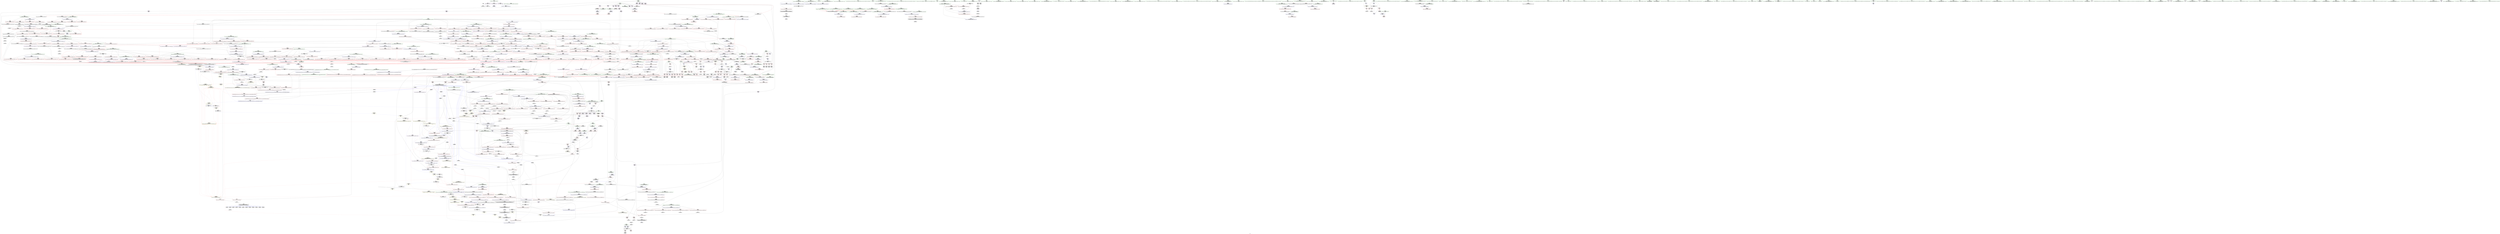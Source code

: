 digraph "SVFG" {
	label="SVFG";

	Node0x5648d8aed550 [shape=record,color=grey,label="{NodeID: 0\nNullPtr}"];
	Node0x5648d8aed550 -> Node0x5648d8b56a80[style=solid];
	Node0x5648d8aed550 -> Node0x5648d8b73300[style=solid];
	Node0x5648d8c16900 [shape=record,color=yellow,style=double,label="{NodeID: 1882\n30V_3 = CSCHI(MR_30V_1)\npts\{15 52 \}\nCS[]|{<s0>21|<s1>21}}"];
	Node0x5648d8c16900:s0 -> Node0x5648d8be03a0[style=dashed,color=red];
	Node0x5648d8c16900:s1 -> Node0x5648d8be76a0[style=dashed,color=red];
	Node0x5648d8b5ded0 [shape=record,color=blue,label="{NodeID: 775\n371\<--423\n__j\<--incdec.ptr7\n_ZSt18__next_permutationIPiN9__gnu_cxx5__ops15_Iter_less_iterEEbT_S4_T0_\n}"];
	Node0x5648d8b5ded0 -> Node0x5648d8b65b20[style=dashed];
	Node0x5648d8b5ded0 -> Node0x5648d8b65bf0[style=dashed];
	Node0x5648d8b5ded0 -> Node0x5648d8b5ded0[style=dashed];
	Node0x5648d8b5ded0 -> Node0x5648d8be49a0[style=dashed];
	Node0x5648d8b549f0 [shape=record,color=red,label="{NodeID: 443\n456\<--359\n\<--retval\n_ZSt18__next_permutationIPiN9__gnu_cxx5__ops15_Iter_less_iterEEbT_S4_T0_\n}"];
	Node0x5648d8b549f0 -> Node0x5648d8b57e60[style=solid];
	Node0x5648d8b48c00 [shape=record,color=green,label="{NodeID: 111\n633\<--634\nagg.tmp2\<--agg.tmp2_field_insensitive\n_ZSt16__introsort_loopIPilN9__gnu_cxx5__ops15_Iter_less_iterEEvT_S4_T0_T1_\n}"];
	Node0x5648d8c78be0 [shape=record,color=black,label="{NodeID: 1993\n991 = PHI(567, )\n}"];
	Node0x5648d8c78be0 -> Node0x5648d8b6b6f0[style=solid];
	Node0x5648d8b7f210 [shape=record,color=blue,label="{NodeID: 886\n1459\<--1456\n__last.addr\<--__last\n_ZSt25__unguarded_linear_insertIPiN9__gnu_cxx5__ops14_Val_less_iterEEvT_T0_\n}"];
	Node0x5648d8b7f210 -> Node0x5648d8b712c0[style=dashed];
	Node0x5648d8b7f210 -> Node0x5648d8b71390[style=dashed];
	Node0x5648d8b7f210 -> Node0x5648d8bdc2a0[style=dashed];
	Node0x5648d8b6a370 [shape=record,color=red,label="{NodeID: 554\n910\<--892\n\<--__first.addr\n_ZSt11__make_heapIPiN9__gnu_cxx5__ops15_Iter_less_iterEEvT_S4_RT0_\n}"];
	Node0x5648d8b6a370 -> Node0x5648d8b58d00[style=solid];
	Node0x5648d8b9eb30 [shape=record,color=grey,label="{NodeID: 1329\n1036 = Binary(606, 1035, )\n}"];
	Node0x5648d8b9eb30 -> Node0x5648d8b613a0[style=solid];
	Node0x5648d8b4d190 [shape=record,color=green,label="{NodeID: 222\n1459\<--1460\n__last.addr\<--__last.addr_field_insensitive\n_ZSt25__unguarded_linear_insertIPiN9__gnu_cxx5__ops14_Val_less_iterEEvT_T0_\n}"];
	Node0x5648d8b4d190 -> Node0x5648d8b712c0[style=solid];
	Node0x5648d8b4d190 -> Node0x5648d8b71390[style=solid];
	Node0x5648d8b4d190 -> Node0x5648d8b71460[style=solid];
	Node0x5648d8b4d190 -> Node0x5648d8b71530[style=solid];
	Node0x5648d8b4d190 -> Node0x5648d8b7f210[style=solid];
	Node0x5648d8b4d190 -> Node0x5648d8b7f620[style=solid];
	Node0x5648d8b6fda0 [shape=record,color=red,label="{NodeID: 665\n1293\<--1285\n\<--__pivot.addr\n_ZSt21__unguarded_partitionIPiN9__gnu_cxx5__ops15_Iter_less_iterEET_S4_S4_S4_T0_\n|{<s0>75}}"];
	Node0x5648d8b6fda0:s0 -> Node0x5648d8c72180[style=solid,color=red];
	Node0x5648d8bec6a0 [shape=record,color=black,label="{NodeID: 1440\nMR_169V_2 = PHI(MR_169V_4, MR_169V_1, )\npts\{903 \}\n}"];
	Node0x5648d8b5afb0 [shape=record,color=purple,label="{NodeID: 333\n127\<--51\narraydecay\<--p\n_Z6stupidv\n|{<s0>4}}"];
	Node0x5648d8b5afb0:s0 -> Node0x5648d8c7cea0[style=solid,color=red];
	Node0x5648d8b44ca0 [shape=record,color=green,label="{NodeID: 1\n7\<--1\n__dso_handle\<--dummyObj\nGlob }"];
	Node0x5648d8b5dfa0 [shape=record,color=blue,label="{NodeID: 776\n359\<--427\nretval\<--\n_ZSt18__next_permutationIPiN9__gnu_cxx5__ops15_Iter_less_iterEEbT_S4_T0_\n}"];
	Node0x5648d8b5dfa0 -> Node0x5648d8be3aa0[style=dashed];
	Node0x5648d8b54ac0 [shape=record,color=red,label="{NodeID: 444\n383\<--363\n\<--__first.addr\n_ZSt18__next_permutationIPiN9__gnu_cxx5__ops15_Iter_less_iterEEbT_S4_T0_\n}"];
	Node0x5648d8b54ac0 -> Node0x5648d8b9f870[style=solid];
	Node0x5648d8b48cd0 [shape=record,color=green,label="{NodeID: 112\n635\<--636\nagg.tmp3\<--agg.tmp3_field_insensitive\n_ZSt16__introsort_loopIPilN9__gnu_cxx5__ops15_Iter_less_iterEEvT_S4_T0_T1_\n}"];
	Node0x5648d8c78d20 [shape=record,color=black,label="{NodeID: 1994\n1045 = PHI(462, )\n}"];
	Node0x5648d8b7f2e0 [shape=record,color=blue,label="{NodeID: 887\n1461\<--1468\n__val\<--\n_ZSt25__unguarded_linear_insertIPiN9__gnu_cxx5__ops14_Val_less_iterEEvT_T0_\n|{|<s2>90}}"];
	Node0x5648d8b7f2e0 -> Node0x5648d8b71ae0[style=dashed];
	Node0x5648d8b7f2e0 -> Node0x5648d8b71bb0[style=dashed];
	Node0x5648d8b7f2e0:s2 -> Node0x5648d8bd8270[style=dashed,color=red];
	Node0x5648d8b6a440 [shape=record,color=red,label="{NodeID: 555\n919\<--892\n\<--__first.addr\n_ZSt11__make_heapIPiN9__gnu_cxx5__ops15_Iter_less_iterEEvT_S4_RT0_\n}"];
	Node0x5648d8b6a440 -> Node0x5648d8b58ea0[style=solid];
	Node0x5648d8b9ecb0 [shape=record,color=grey,label="{NodeID: 1330\n99 = Binary(94, 98, )\n}"];
	Node0x5648d8b9ecb0 -> Node0x5648d8b9efb0[style=solid];
	Node0x5648d8b4d260 [shape=record,color=green,label="{NodeID: 223\n1461\<--1462\n__val\<--__val_field_insensitive\n_ZSt25__unguarded_linear_insertIPiN9__gnu_cxx5__ops14_Val_less_iterEEvT_T0_\n|{|<s1>90|<s2>92}}"];
	Node0x5648d8b4d260 -> Node0x5648d8b7f2e0[style=solid];
	Node0x5648d8b4d260:s1 -> Node0x5648d8c7bbd0[style=solid,color=red];
	Node0x5648d8b4d260:s2 -> Node0x5648d8c7dc20[style=solid,color=red];
	Node0x5648d8b6fe70 [shape=record,color=red,label="{NodeID: 666\n1304\<--1285\n\<--__pivot.addr\n_ZSt21__unguarded_partitionIPiN9__gnu_cxx5__ops15_Iter_less_iterEET_S4_S4_S4_T0_\n|{<s0>76}}"];
	Node0x5648d8b6fe70:s0 -> Node0x5648d8c71d80[style=solid,color=red];
	Node0x5648d8becba0 [shape=record,color=black,label="{NodeID: 1441\nMR_20V_3 = PHI(MR_20V_4, MR_20V_2, )\npts\{142 \}\n}"];
	Node0x5648d8becba0 -> Node0x5648d8b52be0[style=dashed];
	Node0x5648d8b5b080 [shape=record,color=purple,label="{NodeID: 334\n128\<--51\narraydecay21\<--p\n_Z6stupidv\n}"];
	Node0x5648d8b44d30 [shape=record,color=green,label="{NodeID: 2\n9\<--1\n\<--dummyObj\nCan only get source location for instruction, argument, global var or function.}"];
	Node0x5648d8b5e070 [shape=record,color=blue,label="{NodeID: 777\n359\<--388\nretval\<--\n_ZSt18__next_permutationIPiN9__gnu_cxx5__ops15_Iter_less_iterEEbT_S4_T0_\n}"];
	Node0x5648d8b5e070 -> Node0x5648d8be3aa0[style=dashed];
	Node0x5648d8b54b90 [shape=record,color=red,label="{NodeID: 445\n390\<--363\n\<--__first.addr\n_ZSt18__next_permutationIPiN9__gnu_cxx5__ops15_Iter_less_iterEEbT_S4_T0_\n}"];
	Node0x5648d8b54b90 -> Node0x5648d8b75140[style=solid];
	Node0x5648d8b48da0 [shape=record,color=green,label="{NodeID: 113\n658\<--659\n_ZSt14__partial_sortIPiN9__gnu_cxx5__ops15_Iter_less_iterEEvT_S4_S4_T0_\<--_ZSt14__partial_sortIPiN9__gnu_cxx5__ops15_Iter_less_iterEEvT_S4_S4_T0__field_insensitive\n}"];
	Node0x5648d8c78e30 [shape=record,color=black,label="{NodeID: 1995\n1054 = PHI(567, )\n}"];
	Node0x5648d8c78e30 -> Node0x5648d8b6cdb0[style=solid];
	Node0x5648d8b7f3b0 [shape=record,color=blue,label="{NodeID: 888\n1463\<--1470\n__next\<--\n_ZSt25__unguarded_linear_insertIPiN9__gnu_cxx5__ops14_Val_less_iterEEvT_T0_\n}"];
	Node0x5648d8b7f3b0 -> Node0x5648d8b71600[style=dashed];
	Node0x5648d8b7f3b0 -> Node0x5648d8b7f480[style=dashed];
	Node0x5648d8b6a510 [shape=record,color=red,label="{NodeID: 556\n930\<--892\n\<--__first.addr\n_ZSt11__make_heapIPiN9__gnu_cxx5__ops15_Iter_less_iterEEvT_S4_RT0_\n}"];
	Node0x5648d8b6a510 -> Node0x5648d8b5c9b0[style=solid];
	Node0x5648d8b9ee30 [shape=record,color=grey,label="{NodeID: 1331\n1043 = Binary(1042, 876, )\n}"];
	Node0x5648d8b4d330 [shape=record,color=green,label="{NodeID: 224\n1463\<--1464\n__next\<--__next_field_insensitive\n_ZSt25__unguarded_linear_insertIPiN9__gnu_cxx5__ops14_Val_less_iterEEvT_T0_\n}"];
	Node0x5648d8b4d330 -> Node0x5648d8b71600[style=solid];
	Node0x5648d8b4d330 -> Node0x5648d8b716d0[style=solid];
	Node0x5648d8b4d330 -> Node0x5648d8b717a0[style=solid];
	Node0x5648d8b4d330 -> Node0x5648d8b71870[style=solid];
	Node0x5648d8b4d330 -> Node0x5648d8b71940[style=solid];
	Node0x5648d8b4d330 -> Node0x5648d8b7f3b0[style=solid];
	Node0x5648d8b4d330 -> Node0x5648d8b7f480[style=solid];
	Node0x5648d8b4d330 -> Node0x5648d8b7f6f0[style=solid];
	Node0x5648d8b6ff40 [shape=record,color=red,label="{NodeID: 667\n1349\<--1333\n\<--__first.addr\n_ZSt16__insertion_sortIPiN9__gnu_cxx5__ops15_Iter_less_iterEEvT_S4_T0_\n}"];
	Node0x5648d8b6ff40 -> Node0x5648d8ba17f0[style=solid];
	Node0x5648d8bed0a0 [shape=record,color=black,label="{NodeID: 1442\nMR_240V_5 = PHI(MR_240V_6, MR_240V_4, )\npts\{1284 \}\n}"];
	Node0x5648d8bed0a0 -> Node0x5648d8b6f990[style=dashed];
	Node0x5648d8bed0a0 -> Node0x5648d8b6fa60[style=dashed];
	Node0x5648d8bed0a0 -> Node0x5648d8b6fb30[style=dashed];
	Node0x5648d8bed0a0 -> Node0x5648d8b6fc00[style=dashed];
	Node0x5648d8bed0a0 -> Node0x5648d8b6fcd0[style=dashed];
	Node0x5648d8bed0a0 -> Node0x5648d8b7e510[style=dashed];
	Node0x5648d8bed0a0 -> Node0x5648d8b7e5e0[style=dashed];
	Node0x5648d8b5b150 [shape=record,color=purple,label="{NodeID: 335\n393\<--392\nincdec.ptr\<--\n_ZSt18__next_permutationIPiN9__gnu_cxx5__ops15_Iter_less_iterEEbT_S4_T0_\n}"];
	Node0x5648d8b5b150 -> Node0x5648d8b5d920[style=solid];
	Node0x5648d8b44fe0 [shape=record,color=green,label="{NodeID: 3\n18\<--1\n_ZSt3cin\<--dummyObj\nGlob }"];
	Node0x5648d8c16d20 [shape=record,color=yellow,style=double,label="{NodeID: 1885\n30V_2 = CSCHI(MR_30V_1)\npts\{15 52 \}\nCS[]|{<s0>19|<s1>25|<s2>66|<s3>68|<s4>69|<s5>71|<s6>73|<s7>74|<s8>77}}"];
	Node0x5648d8c16d20:s0 -> Node0x5648d8c16900[style=dashed,color=blue];
	Node0x5648d8c16d20:s1 -> Node0x5648d8be76a0[style=dashed,color=blue];
	Node0x5648d8c16d20:s2 -> Node0x5648d8bde0a0[style=dashed,color=blue];
	Node0x5648d8c16d20:s3 -> Node0x5648d8bde0a0[style=dashed,color=blue];
	Node0x5648d8c16d20:s4 -> Node0x5648d8bde0a0[style=dashed,color=blue];
	Node0x5648d8c16d20:s5 -> Node0x5648d8bde0a0[style=dashed,color=blue];
	Node0x5648d8c16d20:s6 -> Node0x5648d8bde0a0[style=dashed,color=blue];
	Node0x5648d8c16d20:s7 -> Node0x5648d8bde0a0[style=dashed,color=blue];
	Node0x5648d8c16d20:s8 -> Node0x5648d8bdcca0[style=dashed,color=blue];
	Node0x5648d8b5e140 [shape=record,color=blue,label="{NodeID: 778\n466\<--463\nthis.addr\<--this\n_ZNK9__gnu_cxx5__ops15_Iter_less_iterclIPiS3_EEbT_T0_\n}"];
	Node0x5648d8b5e140 -> Node0x5648d8b65cc0[style=dashed];
	Node0x5648d8b54c60 [shape=record,color=red,label="{NodeID: 446\n446\<--363\n\<--__first.addr\n_ZSt18__next_permutationIPiN9__gnu_cxx5__ops15_Iter_less_iterEEbT_S4_T0_\n}"];
	Node0x5648d8b54c60 -> Node0x5648d8ba05f0[style=solid];
	Node0x5648d8b48ea0 [shape=record,color=green,label="{NodeID: 114\n668\<--669\n_ZSt27__unguarded_partition_pivotIPiN9__gnu_cxx5__ops15_Iter_less_iterEET_S4_S4_T0_\<--_ZSt27__unguarded_partition_pivotIPiN9__gnu_cxx5__ops15_Iter_less_iterEET_S4_S4_T0__field_insensitive\n}"];
	Node0x5648d8c78fa0 [shape=record,color=black,label="{NodeID: 1996\n1228 = PHI(462, )\n}"];
	Node0x5648d8b7f480 [shape=record,color=blue,label="{NodeID: 889\n1463\<--1473\n__next\<--incdec.ptr\n_ZSt25__unguarded_linear_insertIPiN9__gnu_cxx5__ops14_Val_less_iterEEvT_T0_\n}"];
	Node0x5648d8b7f480 -> Node0x5648d8bdc7a0[style=dashed];
	Node0x5648d8b6a5e0 [shape=record,color=red,label="{NodeID: 557\n936\<--892\n\<--__first.addr\n_ZSt11__make_heapIPiN9__gnu_cxx5__ops15_Iter_less_iterEEvT_S4_RT0_\n|{<s0>49}}"];
	Node0x5648d8b6a5e0:s0 -> Node0x5648d8c73860[style=solid,color=red];
	Node0x5648d8b98cd0 [shape=record,color=grey,label="{NodeID: 1332\n114 = Binary(113, 112, )\n}"];
	Node0x5648d8b98cd0 -> Node0x5648d8b738e0[style=solid];
	Node0x5648d8b4d400 [shape=record,color=green,label="{NodeID: 225\n1478\<--1479\n_ZNK9__gnu_cxx5__ops14_Val_less_iterclIiPiEEbRT_T0_\<--_ZNK9__gnu_cxx5__ops14_Val_less_iterclIiPiEEbRT_T0__field_insensitive\n}"];
	Node0x5648d8b70010 [shape=record,color=red,label="{NodeID: 668\n1354\<--1333\n\<--__first.addr\n_ZSt16__insertion_sortIPiN9__gnu_cxx5__ops15_Iter_less_iterEEvT_S4_T0_\n}"];
	Node0x5648d8b70010 -> Node0x5648d8b5bff0[style=solid];
	Node0x5648d8bed5a0 [shape=record,color=black,label="{NodeID: 1443\nMR_4V_2 = PHI(MR_4V_5, MR_4V_1, )\npts\{15 \}\n|{|<s1>32|<s2>33}}"];
	Node0x5648d8bed5a0 -> Node0x5648d8bde5a0[style=dashed];
	Node0x5648d8bed5a0:s1 -> Node0x5648d8bd92a0[style=dashed,color=red];
	Node0x5648d8bed5a0:s2 -> Node0x5648d8bf15d0[style=dashed,color=red];
	Node0x5648d8b5b220 [shape=record,color=purple,label="{NodeID: 336\n404\<--403\nincdec.ptr4\<--\n_ZSt18__next_permutationIPiN9__gnu_cxx5__ops15_Iter_less_iterEEbT_S4_T0_\n}"];
	Node0x5648d8b5b220 -> Node0x5648d8b5db90[style=solid];
	Node0x5648d8b45070 [shape=record,color=green,label="{NodeID: 4\n19\<--1\n.str\<--dummyObj\nGlob }"];
	Node0x5648d8b5e210 [shape=record,color=blue,label="{NodeID: 779\n468\<--464\n__it1.addr\<--__it1\n_ZNK9__gnu_cxx5__ops15_Iter_less_iterclIPiS3_EEbT_T0_\n}"];
	Node0x5648d8b5e210 -> Node0x5648d8b65d90[style=dashed];
	Node0x5648d8b54d30 [shape=record,color=red,label="{NodeID: 447\n449\<--363\n\<--__first.addr\n_ZSt18__next_permutationIPiN9__gnu_cxx5__ops15_Iter_less_iterEEbT_S4_T0_\n|{<s0>23}}"];
	Node0x5648d8b54d30:s0 -> Node0x5648d8c7d120[style=solid,color=red];
	Node0x5648d8b4d8d0 [shape=record,color=green,label="{NodeID: 115\n681\<--682\n__n.addr\<--__n.addr_field_insensitive\n_ZSt4__lgl\n}"];
	Node0x5648d8b4d8d0 -> Node0x5648d8b68150[style=solid];
	Node0x5648d8b4d8d0 -> Node0x5648d8b5f590[style=solid];
	Node0x5648d8c790b0 [shape=record,color=black,label="{NodeID: 1997\n1232 = PHI(462, )\n}"];
	Node0x5648d8b7f550 [shape=record,color=blue,label="{NodeID: 890\n1484\<--1483\n\<--\n_ZSt25__unguarded_linear_insertIPiN9__gnu_cxx5__ops14_Val_less_iterEEvT_T0_\n}"];
	Node0x5648d8b7f550 -> Node0x5648d8bdbda0[style=dashed];
	Node0x5648d8b6a6b0 [shape=record,color=red,label="{NodeID: 558\n909\<--894\n\<--__last.addr\n_ZSt11__make_heapIPiN9__gnu_cxx5__ops15_Iter_less_iterEEvT_S4_RT0_\n}"];
	Node0x5648d8b6a6b0 -> Node0x5648d8b58c30[style=solid];
	Node0x5648d8b9efb0 [shape=record,color=grey,label="{NodeID: 1333\n112 = Binary(99, 111, )\n}"];
	Node0x5648d8b9efb0 -> Node0x5648d8b98cd0[style=solid];
	Node0x5648d8b4d500 [shape=record,color=green,label="{NodeID: 226\n1498\<--1499\nretval\<--retval_field_insensitive\n_ZN9__gnu_cxx5__ops15__val_comp_iterENS0_15_Iter_less_iterE\n}"];
	Node0x5648d8b700e0 [shape=record,color=red,label="{NodeID: 669\n1363\<--1333\n\<--__first.addr\n_ZSt16__insertion_sortIPiN9__gnu_cxx5__ops15_Iter_less_iterEEvT_S4_T0_\n|{<s0>78}}"];
	Node0x5648d8b700e0:s0 -> Node0x5648d8c72180[style=solid,color=red];
	Node0x5648d8bedaa0 [shape=record,color=black,label="{NodeID: 1444\nMR_80V_3 = PHI(MR_80V_4, MR_80V_2, )\npts\{626 \}\n}"];
	Node0x5648d8bedaa0 -> Node0x5648d8b67930[style=dashed];
	Node0x5648d8bedaa0 -> Node0x5648d8b67a00[style=dashed];
	Node0x5648d8bedaa0 -> Node0x5648d8b67ad0[style=dashed];
	Node0x5648d8bedaa0 -> Node0x5648d8b67ba0[style=dashed];
	Node0x5648d8bedaa0 -> Node0x5648d8b67c70[style=dashed];
	Node0x5648d8bedaa0 -> Node0x5648d8b5f4c0[style=dashed];
	Node0x5648d8b5b2f0 [shape=record,color=purple,label="{NodeID: 337\n410\<--409\nincdec.ptr5\<--\n_ZSt18__next_permutationIPiN9__gnu_cxx5__ops15_Iter_less_iterEEbT_S4_T0_\n}"];
	Node0x5648d8b5b2f0 -> Node0x5648d8b5dd30[style=solid];
	Node0x5648d8b45100 [shape=record,color=green,label="{NodeID: 5\n22\<--1\n\<--dummyObj\nCan only get source location for instruction, argument, global var or function.}"];
	Node0x5648d8c16fe0 [shape=record,color=yellow,style=double,label="{NodeID: 1887\n4V_2 = CSCHI(MR_4V_1)\npts\{15 \}\nCS[]|{<s0>31}}"];
	Node0x5648d8c16fe0:s0 -> Node0x5648d8b75400[style=dashed,color=red];
	Node0x5648d8b5e2e0 [shape=record,color=blue,label="{NodeID: 780\n470\<--465\n__it2.addr\<--__it2\n_ZNK9__gnu_cxx5__ops15_Iter_less_iterclIPiS3_EEbT_T0_\n}"];
	Node0x5648d8b5e2e0 -> Node0x5648d8b65e60[style=dashed];
	Node0x5648d8b54e00 [shape=record,color=red,label="{NodeID: 448\n384\<--365\n\<--__last.addr\n_ZSt18__next_permutationIPiN9__gnu_cxx5__ops15_Iter_less_iterEEbT_S4_T0_\n}"];
	Node0x5648d8b54e00 -> Node0x5648d8b9f870[style=solid];
	Node0x5648d8b4d9a0 [shape=record,color=green,label="{NodeID: 116\n686\<--687\nllvm.ctlz.i64\<--llvm.ctlz.i64_field_insensitive\n}"];
	Node0x5648d8c791c0 [shape=record,color=black,label="{NodeID: 1998\n1240 = PHI(462, )\n}"];
	Node0x5648d8b7f620 [shape=record,color=blue,label="{NodeID: 891\n1459\<--1486\n__last.addr\<--\n_ZSt25__unguarded_linear_insertIPiN9__gnu_cxx5__ops14_Val_less_iterEEvT_T0_\n}"];
	Node0x5648d8b7f620 -> Node0x5648d8bdc2a0[style=dashed];
	Node0x5648d8b6a780 [shape=record,color=red,label="{NodeID: 559\n918\<--894\n\<--__last.addr\n_ZSt11__make_heapIPiN9__gnu_cxx5__ops15_Iter_less_iterEEvT_S4_RT0_\n}"];
	Node0x5648d8b6a780 -> Node0x5648d8b58dd0[style=solid];
	Node0x5648d8b9f0f0 [shape=record,color=grey,label="{NodeID: 1334\n1205 = cmp(1202, 1204, )\n}"];
	Node0x5648d8b9f0f0 -> Node0x5648d8b591e0[style=solid];
	Node0x5648d8b4d5d0 [shape=record,color=green,label="{NodeID: 227\n1500\<--1501\n\<--field_insensitive\n_ZN9__gnu_cxx5__ops15__val_comp_iterENS0_15_Iter_less_iterE\n}"];
	Node0x5648d8b701b0 [shape=record,color=red,label="{NodeID: 670\n1370\<--1333\n\<--__first.addr\n_ZSt16__insertion_sortIPiN9__gnu_cxx5__ops15_Iter_less_iterEEvT_S4_T0_\n|{<s0>80}}"];
	Node0x5648d8b701b0:s0 -> Node0x5648d8c6fb10[style=solid,color=red];
	Node0x5648d8bedfa0 [shape=record,color=black,label="{NodeID: 1445\nMR_82V_3 = PHI(MR_82V_4, MR_82V_2, )\npts\{628 \}\n}"];
	Node0x5648d8bedfa0 -> Node0x5648d8b67d40[style=dashed];
	Node0x5648d8bedfa0 -> Node0x5648d8b67e10[style=dashed];
	Node0x5648d8bedfa0 -> Node0x5648d8b5f320[style=dashed];
	Node0x5648d8b5b3c0 [shape=record,color=purple,label="{NodeID: 338\n423\<--422\nincdec.ptr7\<--\n_ZSt18__next_permutationIPiN9__gnu_cxx5__ops15_Iter_less_iterEEbT_S4_T0_\n|{|<s1>18}}"];
	Node0x5648d8b5b3c0 -> Node0x5648d8b5ded0[style=solid];
	Node0x5648d8b5b3c0:s1 -> Node0x5648d8c72180[style=solid,color=red];
	Node0x5648d8b45190 [shape=record,color=green,label="{NodeID: 6\n75\<--1\n\<--dummyObj\nCan only get source location for instruction, argument, global var or function.}"];
	Node0x5648d8b5e3b0 [shape=record,color=blue,label="{NodeID: 781\n485\<--483\n__a.addr\<--__a\n_ZSt9iter_swapIPiS0_EvT_T0_\n}"];
	Node0x5648d8b5e3b0 -> Node0x5648d8b660d0[style=dashed];
	Node0x5648d8b54ed0 [shape=record,color=red,label="{NodeID: 449\n396\<--365\n\<--__last.addr\n_ZSt18__next_permutationIPiN9__gnu_cxx5__ops15_Iter_less_iterEEbT_S4_T0_\n}"];
	Node0x5648d8b54ed0 -> Node0x5648d8b9fe70[style=solid];
	Node0x5648d8b4daa0 [shape=record,color=green,label="{NodeID: 117\n696\<--697\n__comp\<--__comp_field_insensitive\n_ZSt22__final_insertion_sortIPiN9__gnu_cxx5__ops15_Iter_less_iterEEvT_S4_T0_\n}"];
	Node0x5648d8c792d0 [shape=record,color=black,label="{NodeID: 1999\n1254 = PHI(462, )\n}"];
	Node0x5648d8b7f6f0 [shape=record,color=blue,label="{NodeID: 892\n1463\<--1489\n__next\<--incdec.ptr3\n_ZSt25__unguarded_linear_insertIPiN9__gnu_cxx5__ops14_Val_less_iterEEvT_T0_\n}"];
	Node0x5648d8b7f6f0 -> Node0x5648d8bdc7a0[style=dashed];
	Node0x5648d8b6a850 [shape=record,color=red,label="{NodeID: 560\n941\<--896\n\<--__comp.addr\n_ZSt11__make_heapIPiN9__gnu_cxx5__ops15_Iter_less_iterEEvT_S4_RT0_\n}"];
	Node0x5648d8b9f270 [shape=record,color=grey,label="{NodeID: 1335\n480 = cmp(477, 479, )\n}"];
	Node0x5648d8b9f270 -> Node0x5648d8b57f30[style=solid];
	Node0x5648d8b4d6a0 [shape=record,color=green,label="{NodeID: 228\n1507\<--1508\n__first.addr\<--__first.addr_field_insensitive\n_ZSt23__copy_move_backward_a2ILb1EPiS0_ET1_T0_S2_S1_\n}"];
	Node0x5648d8b4d6a0 -> Node0x5648d8b71c80[style=solid];
	Node0x5648d8b4d6a0 -> Node0x5648d8b7f890[style=solid];
	Node0x5648d8b70280 [shape=record,color=red,label="{NodeID: 671\n1379\<--1333\n\<--__first.addr\n_ZSt16__insertion_sortIPiN9__gnu_cxx5__ops15_Iter_less_iterEEvT_S4_T0_\n}"];
	Node0x5648d8b70280 -> Node0x5648d8b7eac0[style=solid];
	Node0x5648d8bee4a0 [shape=record,color=black,label="{NodeID: 1446\nMR_84V_2 = PHI(MR_84V_3, MR_84V_1, )\npts\{632 \}\n}"];
	Node0x5648d8bee4a0 -> Node0x5648d8b5f3f0[style=dashed];
	Node0x5648d8b5b490 [shape=record,color=purple,label="{NodeID: 339\n514\<--513\nincdec.ptr\<--\n_ZSt9__reverseIPiEvT_S1_St26random_access_iterator_tag\n}"];
	Node0x5648d8b5b490 -> Node0x5648d8b5e6f0[style=solid];
	Node0x5648d8b459d0 [shape=record,color=green,label="{NodeID: 7\n79\<--1\n\<--dummyObj\nCan only get source location for instruction, argument, global var or function.}"];
	Node0x5648d8c172a0 [shape=record,color=yellow,style=double,label="{NodeID: 1889\n4V_2 = CSCHI(MR_4V_1)\npts\{15 \}\nCS[]|{<s0>37}}"];
	Node0x5648d8c172a0:s0 -> Node0x5648d8bd6250[style=dashed,color=red];
	Node0x5648d8b5e480 [shape=record,color=blue,label="{NodeID: 782\n487\<--484\n__b.addr\<--__b\n_ZSt9iter_swapIPiS0_EvT_T0_\n}"];
	Node0x5648d8b5e480 -> Node0x5648d8b661a0[style=dashed];
	Node0x5648d8b54fa0 [shape=record,color=red,label="{NodeID: 450\n401\<--365\n\<--__last.addr\n_ZSt18__next_permutationIPiN9__gnu_cxx5__ops15_Iter_less_iterEEbT_S4_T0_\n}"];
	Node0x5648d8b54fa0 -> Node0x5648d8b5dac0[style=solid];
	Node0x5648d8b4db70 [shape=record,color=green,label="{NodeID: 118\n698\<--699\n__first.addr\<--__first.addr_field_insensitive\n_ZSt22__final_insertion_sortIPiN9__gnu_cxx5__ops15_Iter_less_iterEEvT_S4_T0_\n}"];
	Node0x5648d8b4db70 -> Node0x5648d8b68220[style=solid];
	Node0x5648d8b4db70 -> Node0x5648d8b682f0[style=solid];
	Node0x5648d8b4db70 -> Node0x5648d8b683c0[style=solid];
	Node0x5648d8b4db70 -> Node0x5648d8b68490[style=solid];
	Node0x5648d8b4db70 -> Node0x5648d8b68560[style=solid];
	Node0x5648d8b4db70 -> Node0x5648d8b5f660[style=solid];
	Node0x5648d8c79410 [shape=record,color=black,label="{NodeID: 2000\n1262 = PHI(462, )\n}"];
	Node0x5648d8b7f7c0 [shape=record,color=blue,label="{NodeID: 893\n1494\<--1493\n\<--\n_ZSt25__unguarded_linear_insertIPiN9__gnu_cxx5__ops14_Val_less_iterEEvT_T0_\n|{<s0>83|<s1>85}}"];
	Node0x5648d8b7f7c0:s0 -> Node0x5648d8bd4050[style=dashed,color=blue];
	Node0x5648d8b7f7c0:s1 -> Node0x5648d8bd6250[style=dashed,color=blue];
	Node0x5648d8b6a920 [shape=record,color=red,label="{NodeID: 561\n925\<--898\n\<--__len\n_ZSt11__make_heapIPiN9__gnu_cxx5__ops15_Iter_less_iterEEvT_S4_RT0_\n}"];
	Node0x5648d8b6a920 -> Node0x5648d8b9c2b0[style=solid];
	Node0x5648d8b9f3f0 [shape=record,color=grey,label="{NodeID: 1336\n915 = cmp(914, 606, )\n}"];
	Node0x5648d8b4d770 [shape=record,color=green,label="{NodeID: 229\n1509\<--1510\n__last.addr\<--__last.addr_field_insensitive\n_ZSt23__copy_move_backward_a2ILb1EPiS0_ET1_T0_S2_S1_\n}"];
	Node0x5648d8b4d770 -> Node0x5648d8b71d50[style=solid];
	Node0x5648d8b4d770 -> Node0x5648d8b7f960[style=solid];
	Node0x5648d8b70350 [shape=record,color=red,label="{NodeID: 672\n1350\<--1335\n\<--__last.addr\n_ZSt16__insertion_sortIPiN9__gnu_cxx5__ops15_Iter_less_iterEEvT_S4_T0_\n}"];
	Node0x5648d8b70350 -> Node0x5648d8ba17f0[style=solid];
	Node0x5648d8b5b560 [shape=record,color=purple,label="{NodeID: 340\n525\<--524\nincdec.ptr2\<--\n_ZSt9__reverseIPiEvT_S1_St26random_access_iterator_tag\n}"];
	Node0x5648d8b5b560 -> Node0x5648d8b5e7c0[style=solid];
	Node0x5648d8b45a60 [shape=record,color=green,label="{NodeID: 8\n314\<--1\n\<--dummyObj\nCan only get source location for instruction, argument, global var or function.}"];
	Node0x5648d8b5e550 [shape=record,color=blue,label="{NodeID: 783\n502\<--498\n__first.addr\<--__first\n_ZSt9__reverseIPiEvT_S1_St26random_access_iterator_tag\n}"];
	Node0x5648d8b5e550 -> Node0x5648d8b66270[style=dashed];
	Node0x5648d8b5e550 -> Node0x5648d8b66340[style=dashed];
	Node0x5648d8b5e550 -> Node0x5648d8b66410[style=dashed];
	Node0x5648d8b5e550 -> Node0x5648d8b664e0[style=dashed];
	Node0x5648d8b5e550 -> Node0x5648d8b5e7c0[style=dashed];
	Node0x5648d8b5e550 -> Node0x5648d8bdf9a0[style=dashed];
	Node0x5648d8b55070 [shape=record,color=red,label="{NodeID: 451\n418\<--365\n\<--__last.addr\n_ZSt18__next_permutationIPiN9__gnu_cxx5__ops15_Iter_less_iterEEbT_S4_T0_\n}"];
	Node0x5648d8b55070 -> Node0x5648d8b5de00[style=solid];
	Node0x5648d8b4dc40 [shape=record,color=green,label="{NodeID: 119\n700\<--701\n__last.addr\<--__last.addr_field_insensitive\n_ZSt22__final_insertion_sortIPiN9__gnu_cxx5__ops15_Iter_less_iterEEvT_S4_T0_\n}"];
	Node0x5648d8b4dc40 -> Node0x5648d8b68630[style=solid];
	Node0x5648d8b4dc40 -> Node0x5648d8b68700[style=solid];
	Node0x5648d8b4dc40 -> Node0x5648d8b687d0[style=solid];
	Node0x5648d8b4dc40 -> Node0x5648d8b5f730[style=solid];
	Node0x5648d8c79550 [shape=record,color=black,label="{NodeID: 2001\n1294 = PHI(462, )\n}"];
	Node0x5648d8b7f890 [shape=record,color=blue,label="{NodeID: 894\n1507\<--1504\n__first.addr\<--__first\n_ZSt23__copy_move_backward_a2ILb1EPiS0_ET1_T0_S2_S1_\n}"];
	Node0x5648d8b7f890 -> Node0x5648d8b71c80[style=dashed];
	Node0x5648d8b6a9f0 [shape=record,color=red,label="{NodeID: 562\n938\<--898\n\<--__len\n_ZSt11__make_heapIPiN9__gnu_cxx5__ops15_Iter_less_iterEEvT_S4_RT0_\n|{<s0>49}}"];
	Node0x5648d8b6a9f0:s0 -> Node0x5648d8c73b00[style=solid,color=red];
	Node0x5648d8b9f570 [shape=record,color=grey,label="{NodeID: 1337\n1420 = cmp(1418, 1419, )\n}"];
	Node0x5648d8b55a20 [shape=record,color=green,label="{NodeID: 230\n1511\<--1512\n__result.addr\<--__result.addr_field_insensitive\n_ZSt23__copy_move_backward_a2ILb1EPiS0_ET1_T0_S2_S1_\n}"];
	Node0x5648d8b55a20 -> Node0x5648d8b71e20[style=solid];
	Node0x5648d8b55a20 -> Node0x5648d8b7fa30[style=solid];
	Node0x5648d8b70420 [shape=record,color=red,label="{NodeID: 673\n1359\<--1335\n\<--__last.addr\n_ZSt16__insertion_sortIPiN9__gnu_cxx5__ops15_Iter_less_iterEEvT_S4_T0_\n}"];
	Node0x5648d8b70420 -> Node0x5648d8ba02f0[style=solid];
	Node0x5648d8beeea0 [shape=record,color=black,label="{NodeID: 1448\nMR_8V_3 = PHI(MR_8V_4, MR_8V_2, )\npts\{54 \}\n}"];
	Node0x5648d8beeea0 -> Node0x5648d8b51c70[style=dashed];
	Node0x5648d8beeea0 -> Node0x5648d8b51d40[style=dashed];
	Node0x5648d8beeea0 -> Node0x5648d8b51e10[style=dashed];
	Node0x5648d8beeea0 -> Node0x5648d8b51ee0[style=dashed];
	Node0x5648d8beeea0 -> Node0x5648d8b735a0[style=dashed];
	Node0x5648d8b5b630 [shape=record,color=purple,label="{NodeID: 341\n528\<--527\nincdec.ptr3\<--\n_ZSt9__reverseIPiEvT_S1_St26random_access_iterator_tag\n}"];
	Node0x5648d8b5b630 -> Node0x5648d8b5e890[style=solid];
	Node0x5648d8b45af0 [shape=record,color=green,label="{NodeID: 9\n388\<--1\n\<--dummyObj\nCan only get source location for instruction, argument, global var or function.}"];
	Node0x5648d8b5e620 [shape=record,color=blue,label="{NodeID: 784\n504\<--499\n__last.addr\<--__last\n_ZSt9__reverseIPiEvT_S1_St26random_access_iterator_tag\n}"];
	Node0x5648d8b5e620 -> Node0x5648d8b665b0[style=dashed];
	Node0x5648d8b5e620 -> Node0x5648d8b66680[style=dashed];
	Node0x5648d8b5e620 -> Node0x5648d8b5e6f0[style=dashed];
	Node0x5648d8b5e620 -> Node0x5648d8bdfea0[style=dashed];
	Node0x5648d8b55140 [shape=record,color=red,label="{NodeID: 452\n436\<--365\n\<--__last.addr\n_ZSt18__next_permutationIPiN9__gnu_cxx5__ops15_Iter_less_iterEEbT_S4_T0_\n|{<s0>21}}"];
	Node0x5648d8b55140:s0 -> Node0x5648d8c7d330[style=solid,color=red];
	Node0x5648d8b4dd10 [shape=record,color=green,label="{NodeID: 120\n702\<--703\nagg.tmp\<--agg.tmp_field_insensitive\n_ZSt22__final_insertion_sortIPiN9__gnu_cxx5__ops15_Iter_less_iterEEvT_S4_T0_\n}"];
	Node0x5648d8c79690 [shape=record,color=black,label="{NodeID: 2002\n1306 = PHI(462, )\n}"];
	Node0x5648d8b7f960 [shape=record,color=blue,label="{NodeID: 895\n1509\<--1505\n__last.addr\<--__last\n_ZSt23__copy_move_backward_a2ILb1EPiS0_ET1_T0_S2_S1_\n}"];
	Node0x5648d8b7f960 -> Node0x5648d8b71d50[style=dashed];
	Node0x5648d8b6aac0 [shape=record,color=red,label="{NodeID: 563\n931\<--900\n\<--__parent\n_ZSt11__make_heapIPiN9__gnu_cxx5__ops15_Iter_less_iterEEvT_S4_RT0_\n}"];
	Node0x5648d8b9f6f0 [shape=record,color=grey,label="{NodeID: 1338\n276 = cmp(274, 275, )\n}"];
	Node0x5648d8b55af0 [shape=record,color=green,label="{NodeID: 231\n1518\<--1519\n_ZSt12__niter_baseIPiET_S1_\<--_ZSt12__niter_baseIPiET_S1__field_insensitive\n}"];
	Node0x5648d8b704f0 [shape=record,color=red,label="{NodeID: 674\n1358\<--1337\n\<--__i\n_ZSt16__insertion_sortIPiN9__gnu_cxx5__ops15_Iter_less_iterEEvT_S4_T0_\n}"];
	Node0x5648d8b704f0 -> Node0x5648d8ba02f0[style=solid];
	Node0x5648d8b5b700 [shape=record,color=purple,label="{NodeID: 342\n720\<--719\nadd.ptr\<--\n_ZSt22__final_insertion_sortIPiN9__gnu_cxx5__ops15_Iter_less_iterEEvT_S4_T0_\n|{<s0>36}}"];
	Node0x5648d8b5b700:s0 -> Node0x5648d8c704e0[style=solid,color=red];
	Node0x5648d8b45b80 [shape=record,color=green,label="{NodeID: 10\n427\<--1\n\<--dummyObj\nCan only get source location for instruction, argument, global var or function.}"];
	Node0x5648d8c176c0 [shape=record,color=yellow,style=double,label="{NodeID: 1892\n4V_2 = CSCHI(MR_4V_1)\npts\{15 \}\nCS[]|{<s0>40}}"];
	Node0x5648d8c176c0:s0 -> Node0x5648d8be80a0[style=dashed,color=red];
	Node0x5648d8b5e6f0 [shape=record,color=blue,label="{NodeID: 785\n504\<--514\n__last.addr\<--incdec.ptr\n_ZSt9__reverseIPiEvT_S1_St26random_access_iterator_tag\n}"];
	Node0x5648d8b5e6f0 -> Node0x5648d8b66750[style=dashed];
	Node0x5648d8b5e6f0 -> Node0x5648d8b66820[style=dashed];
	Node0x5648d8b5e6f0 -> Node0x5648d8b668f0[style=dashed];
	Node0x5648d8b5e6f0 -> Node0x5648d8b5e890[style=dashed];
	Node0x5648d8b5e6f0 -> Node0x5648d8bdfea0[style=dashed];
	Node0x5648d8b55210 [shape=record,color=red,label="{NodeID: 453\n450\<--365\n\<--__last.addr\n_ZSt18__next_permutationIPiN9__gnu_cxx5__ops15_Iter_less_iterEEbT_S4_T0_\n|{<s0>23}}"];
	Node0x5648d8b55210:s0 -> Node0x5648d8c7d330[style=solid,color=red];
	Node0x5648d8b4dde0 [shape=record,color=green,label="{NodeID: 121\n704\<--705\nagg.tmp2\<--agg.tmp2_field_insensitive\n_ZSt22__final_insertion_sortIPiN9__gnu_cxx5__ops15_Iter_less_iterEEvT_S4_T0_\n}"];
	Node0x5648d8c797d0 [shape=record,color=black,label="{NodeID: 2003\n1364 = PHI(462, )\n}"];
	Node0x5648d8b7fa30 [shape=record,color=blue,label="{NodeID: 896\n1511\<--1506\n__result.addr\<--__result\n_ZSt23__copy_move_backward_a2ILb1EPiS0_ET1_T0_S2_S1_\n}"];
	Node0x5648d8b7fa30 -> Node0x5648d8b71e20[style=dashed];
	Node0x5648d8b6ab90 [shape=record,color=red,label="{NodeID: 564\n937\<--900\n\<--__parent\n_ZSt11__make_heapIPiN9__gnu_cxx5__ops15_Iter_less_iterEEvT_S4_RT0_\n|{<s0>49}}"];
	Node0x5648d8b6ab90:s0 -> Node0x5648d8c739b0[style=solid,color=red];
	Node0x5648d8b9f870 [shape=record,color=grey,label="{NodeID: 1339\n385 = cmp(383, 384, )\n}"];
	Node0x5648d8b55bf0 [shape=record,color=green,label="{NodeID: 232\n1525\<--1526\n_ZSt22__copy_move_backward_aILb1EPiS0_ET1_T0_S2_S1_\<--_ZSt22__copy_move_backward_aILb1EPiS0_ET1_T0_S2_S1__field_insensitive\n}"];
	Node0x5648d8b705c0 [shape=record,color=red,label="{NodeID: 675\n1362\<--1337\n\<--__i\n_ZSt16__insertion_sortIPiN9__gnu_cxx5__ops15_Iter_less_iterEEvT_S4_T0_\n|{<s0>78}}"];
	Node0x5648d8b705c0:s0 -> Node0x5648d8c71d80[style=solid,color=red];
	Node0x5648d8b5b7d0 [shape=record,color=purple,label="{NodeID: 343\n725\<--724\nadd.ptr1\<--\n_ZSt22__final_insertion_sortIPiN9__gnu_cxx5__ops15_Iter_less_iterEEvT_S4_T0_\n|{<s0>37}}"];
	Node0x5648d8b5b7d0:s0 -> Node0x5648d8c7a260[style=solid,color=red];
	Node0x5648d8b45c80 [shape=record,color=green,label="{NodeID: 11\n601\<--1\n\<--dummyObj\nCan only get source location for instruction, argument, global var or function.}"];
	Node0x5648d8c17820 [shape=record,color=yellow,style=double,label="{NodeID: 1893\n4V_3 = CSCHI(MR_4V_2)\npts\{15 \}\nCS[]|{<s0>32}}"];
	Node0x5648d8c17820:s0 -> Node0x5648d8bde5a0[style=dashed,color=blue];
	Node0x5648d8b5e7c0 [shape=record,color=blue,label="{NodeID: 786\n502\<--525\n__first.addr\<--incdec.ptr2\n_ZSt9__reverseIPiEvT_S1_St26random_access_iterator_tag\n}"];
	Node0x5648d8b5e7c0 -> Node0x5648d8b66340[style=dashed];
	Node0x5648d8b5e7c0 -> Node0x5648d8b66410[style=dashed];
	Node0x5648d8b5e7c0 -> Node0x5648d8b664e0[style=dashed];
	Node0x5648d8b5e7c0 -> Node0x5648d8b5e7c0[style=dashed];
	Node0x5648d8b5e7c0 -> Node0x5648d8bdf9a0[style=dashed];
	Node0x5648d8b552e0 [shape=record,color=red,label="{NodeID: 454\n392\<--367\n\<--__i\n_ZSt18__next_permutationIPiN9__gnu_cxx5__ops15_Iter_less_iterEEbT_S4_T0_\n}"];
	Node0x5648d8b552e0 -> Node0x5648d8b5b150[style=solid];
	Node0x5648d8b4deb0 [shape=record,color=green,label="{NodeID: 122\n706\<--707\nagg.tmp3\<--agg.tmp3_field_insensitive\n_ZSt22__final_insertion_sortIPiN9__gnu_cxx5__ops15_Iter_less_iterEEvT_S4_T0_\n}"];
	Node0x5648d8c79910 [shape=record,color=black,label="{NodeID: 2004\n1367 = PHI(567, )\n}"];
	Node0x5648d8c79910 -> Node0x5648d8b70aa0[style=solid];
	Node0x5648d8b7fb00 [shape=record,color=blue,label="{NodeID: 897\n1530\<--1529\n__it.addr\<--__it\n_ZSt12__miter_baseIPiET_S1_\n}"];
	Node0x5648d8b7fb00 -> Node0x5648d8b71ef0[style=dashed];
	Node0x5648d8b6ac60 [shape=record,color=red,label="{NodeID: 565\n945\<--900\n\<--__parent\n_ZSt11__make_heapIPiN9__gnu_cxx5__ops15_Iter_less_iterEEvT_S4_RT0_\n}"];
	Node0x5648d8b6ac60 -> Node0x5648d8ba0170[style=solid];
	Node0x5648d8b9f9f0 [shape=record,color=grey,label="{NodeID: 1340\n153 = cmp(150, 152, )\n}"];
	Node0x5648d8b55cf0 [shape=record,color=green,label="{NodeID: 233\n1530\<--1531\n__it.addr\<--__it.addr_field_insensitive\n_ZSt12__miter_baseIPiET_S1_\n}"];
	Node0x5648d8b55cf0 -> Node0x5648d8b71ef0[style=solid];
	Node0x5648d8b55cf0 -> Node0x5648d8b7fb00[style=solid];
	Node0x5648d8b70690 [shape=record,color=red,label="{NodeID: 676\n1366\<--1337\n\<--__i\n_ZSt16__insertion_sortIPiN9__gnu_cxx5__ops15_Iter_less_iterEEvT_S4_T0_\n|{<s0>79}}"];
	Node0x5648d8b70690:s0 -> Node0x5648d8c7dc20[style=solid,color=red];
	Node0x5648d80d1eb0 [shape=record,color=yellow,style=double,label="{NodeID: 1451\n4V_1 = ENCHI(MR_4V_0)\npts\{15 \}\nFun[_ZSt13move_backwardIPiS0_ET0_T_S2_S1_]|{<s0>88}}"];
	Node0x5648d80d1eb0:s0 -> Node0x5648d8bf4280[style=dashed,color=red];
	Node0x5648d8b5b8a0 [shape=record,color=purple,label="{NodeID: 344\n794\<--793\nadd.ptr1\<--\n_ZSt27__unguarded_partition_pivotIPiN9__gnu_cxx5__ops15_Iter_less_iterEET_S4_S4_T0_\n|{<s0>41}}"];
	Node0x5648d8b5b8a0:s0 -> Node0x5648d8c7c1e0[style=solid,color=red];
	Node0x5648d8b45d80 [shape=record,color=green,label="{NodeID: 12\n606\<--1\n\<--dummyObj\nCan only get source location for instruction, argument, global var or function.}"];
	Node0x5648d8c17980 [shape=record,color=yellow,style=double,label="{NodeID: 1894\n4V_3 = CSCHI(MR_4V_2)\npts\{15 \}\nCS[]|{<s0>33}}"];
	Node0x5648d8c17980:s0 -> Node0x5648d8c158d0[style=dashed,color=blue];
	Node0x5648d8b5e890 [shape=record,color=blue,label="{NodeID: 787\n504\<--528\n__last.addr\<--incdec.ptr3\n_ZSt9__reverseIPiEvT_S1_St26random_access_iterator_tag\n}"];
	Node0x5648d8b5e890 -> Node0x5648d8b66750[style=dashed];
	Node0x5648d8b5e890 -> Node0x5648d8b66820[style=dashed];
	Node0x5648d8b5e890 -> Node0x5648d8b668f0[style=dashed];
	Node0x5648d8b5e890 -> Node0x5648d8b5e890[style=dashed];
	Node0x5648d8b5e890 -> Node0x5648d8bdfea0[style=dashed];
	Node0x5648d8b76a20 [shape=record,color=yellow,style=double,label="{NodeID: 1562\n30V_1 = ENCHI(MR_30V_0)\npts\{15 52 \}\nFun[_ZSt18__next_permutationIPiN9__gnu_cxx5__ops15_Iter_less_iterEEbT_S4_T0_]|{|<s1>17|<s2>18|<s3>19|<s4>23|<s5>23}}"];
	Node0x5648d8b76a20 -> Node0x5648d8be4ea0[style=dashed];
	Node0x5648d8b76a20:s1 -> Node0x5648d8bf2580[style=dashed,color=red];
	Node0x5648d8b76a20:s2 -> Node0x5648d8bf2580[style=dashed,color=red];
	Node0x5648d8b76a20:s3 -> Node0x5648d8bf2b20[style=dashed,color=red];
	Node0x5648d8b76a20:s4 -> Node0x5648d8be03a0[style=dashed,color=red];
	Node0x5648d8b76a20:s5 -> Node0x5648d8be76a0[style=dashed,color=red];
	Node0x5648d8b553b0 [shape=record,color=red,label="{NodeID: 455\n395\<--367\n\<--__i\n_ZSt18__next_permutationIPiN9__gnu_cxx5__ops15_Iter_less_iterEEbT_S4_T0_\n}"];
	Node0x5648d8b553b0 -> Node0x5648d8b9fe70[style=solid];
	Node0x5648d8b4df80 [shape=record,color=green,label="{NodeID: 123\n722\<--723\n_ZSt16__insertion_sortIPiN9__gnu_cxx5__ops15_Iter_less_iterEEvT_S4_T0_\<--_ZSt16__insertion_sortIPiN9__gnu_cxx5__ops15_Iter_less_iterEEvT_S4_T0__field_insensitive\n}"];
	Node0x5648d8c79ae0 [shape=record,color=black,label="{NodeID: 2005\n1374 = PHI(1431, )\n}"];
	Node0x5648d8b7fbd0 [shape=record,color=blue,label="{NodeID: 898\n1539\<--1536\n__first.addr\<--__first\n_ZSt22__copy_move_backward_aILb1EPiS0_ET1_T0_S2_S1_\n}"];
	Node0x5648d8b7fbd0 -> Node0x5648d8b71fc0[style=dashed];
	Node0x5648d8b6ad30 [shape=record,color=red,label="{NodeID: 566\n949\<--900\n\<--__parent\n_ZSt11__make_heapIPiN9__gnu_cxx5__ops15_Iter_less_iterEEvT_S4_RT0_\n}"];
	Node0x5648d8b6ad30 -> Node0x5648d8b99bb0[style=solid];
	Node0x5648d8b9fb70 [shape=record,color=grey,label="{NodeID: 1341\n1589 = cmp(1588, 652, )\n}"];
	Node0x5648d8b55dc0 [shape=record,color=green,label="{NodeID: 234\n1539\<--1540\n__first.addr\<--__first.addr_field_insensitive\n_ZSt22__copy_move_backward_aILb1EPiS0_ET1_T0_S2_S1_\n}"];
	Node0x5648d8b55dc0 -> Node0x5648d8b71fc0[style=solid];
	Node0x5648d8b55dc0 -> Node0x5648d8b7fbd0[style=solid];
	Node0x5648d8b70760 [shape=record,color=red,label="{NodeID: 677\n1371\<--1337\n\<--__i\n_ZSt16__insertion_sortIPiN9__gnu_cxx5__ops15_Iter_less_iterEEvT_S4_T0_\n|{<s0>80}}"];
	Node0x5648d8b70760:s0 -> Node0x5648d8c6fc50[style=solid,color=red];
	Node0x5648d8b5b970 [shape=record,color=purple,label="{NodeID: 345\n797\<--796\nadd.ptr2\<--\n_ZSt27__unguarded_partition_pivotIPiN9__gnu_cxx5__ops15_Iter_less_iterEET_S4_S4_T0_\n|{<s0>41}}"];
	Node0x5648d8b5b970:s0 -> Node0x5648d8c7c460[style=solid,color=red];
	Node0x5648d8b45e80 [shape=record,color=green,label="{NodeID: 13\n648\<--1\n\<--dummyObj\nCan only get source location for instruction, argument, global var or function.}"];
	Node0x5648d8b5e960 [shape=record,color=blue,label="{NodeID: 788\n536\<--533\n.addr\<--\n_ZSt19__iterator_categoryIPiENSt15iterator_traitsIT_E17iterator_categoryERKS2_\n}"];
	Node0x5648d8b55480 [shape=record,color=red,label="{NodeID: 456\n403\<--367\n\<--__i\n_ZSt18__next_permutationIPiN9__gnu_cxx5__ops15_Iter_less_iterEEbT_S4_T0_\n}"];
	Node0x5648d8b55480 -> Node0x5648d8b5b220[style=solid];
	Node0x5648d8b4e080 [shape=record,color=green,label="{NodeID: 124\n728\<--729\n_ZSt26__unguarded_insertion_sortIPiN9__gnu_cxx5__ops15_Iter_less_iterEEvT_S4_T0_\<--_ZSt26__unguarded_insertion_sortIPiN9__gnu_cxx5__ops15_Iter_less_iterEEvT_S4_T0__field_insensitive\n}"];
	Node0x5648d8c79bf0 [shape=record,color=black,label="{NodeID: 2006\n1123 = PHI(1097, )\n0th arg _ZSt11__push_heapIPiliN9__gnu_cxx5__ops14_Iter_less_valEEvT_T0_S5_T1_RT2_ }"];
	Node0x5648d8c79bf0 -> Node0x5648d8b7d400[style=solid];
	Node0x5648d8b7fca0 [shape=record,color=blue,label="{NodeID: 899\n1541\<--1537\n__last.addr\<--__last\n_ZSt22__copy_move_backward_aILb1EPiS0_ET1_T0_S2_S1_\n}"];
	Node0x5648d8b7fca0 -> Node0x5648d8b72090[style=dashed];
	Node0x5648d8b6ae00 [shape=record,color=red,label="{NodeID: 567\n934\<--933\n\<--call\n_ZSt11__make_heapIPiN9__gnu_cxx5__ops15_Iter_less_iterEEvT_S4_RT0_\n}"];
	Node0x5648d8b6ae00 -> Node0x5648d8b60840[style=solid];
	Node0x5648d8b9fcf0 [shape=record,color=grey,label="{NodeID: 1342\n1152 = cmp(1150, 1151, )\n}"];
	Node0x5648d8b55e90 [shape=record,color=green,label="{NodeID: 235\n1541\<--1542\n__last.addr\<--__last.addr_field_insensitive\n_ZSt22__copy_move_backward_aILb1EPiS0_ET1_T0_S2_S1_\n}"];
	Node0x5648d8b55e90 -> Node0x5648d8b72090[style=solid];
	Node0x5648d8b55e90 -> Node0x5648d8b7fca0[style=solid];
	Node0x5648d8b70830 [shape=record,color=red,label="{NodeID: 678\n1372\<--1337\n\<--__i\n_ZSt16__insertion_sortIPiN9__gnu_cxx5__ops15_Iter_less_iterEEvT_S4_T0_\n}"];
	Node0x5648d8b70830 -> Node0x5648d8b5c0c0[style=solid];
	Node0x5648d8b5ba40 [shape=record,color=purple,label="{NodeID: 346\n802\<--801\nadd.ptr3\<--\n_ZSt27__unguarded_partition_pivotIPiN9__gnu_cxx5__ops15_Iter_less_iterEET_S4_S4_T0_\n|{<s0>42}}"];
	Node0x5648d8b5ba40:s0 -> Node0x5648d8c70880[style=solid,color=red];
	Node0x5648d8b45f80 [shape=record,color=green,label="{NodeID: 14\n652\<--1\n\<--dummyObj\nCan only get source location for instruction, argument, global var or function.|{<s0>53}}"];
	Node0x5648d8b45f80:s0 -> Node0x5648d8c739b0[style=solid,color=red];
	Node0x5648d8b5ea30 [shape=record,color=blue,label="{NodeID: 789\n543\<--541\n__a.addr\<--__a\n_ZSt4swapIiENSt9enable_ifIXsr6__and_ISt6__not_ISt15__is_tuple_likeIT_EESt21is_move_constructibleIS3_ESt18is_move_assignableIS3_EEE5valueEvE4typeERS3_SC_\n}"];
	Node0x5648d8b5ea30 -> Node0x5648d8b669c0[style=dashed];
	Node0x5648d8b5ea30 -> Node0x5648d8b66a90[style=dashed];
	Node0x5648d8b76c10 [shape=record,color=yellow,style=double,label="{NodeID: 1564\n2V_1 = ENCHI(MR_2V_0)\npts\{12 \}\nFun[_Z5solvei]|{|<s3>13}}"];
	Node0x5648d8b76c10 -> Node0x5648d8b51a00[style=dashed];
	Node0x5648d8b76c10 -> Node0x5648d8b51ad0[style=dashed];
	Node0x5648d8b76c10 -> Node0x5648d8b51ba0[style=dashed];
	Node0x5648d8b76c10:s3 -> Node0x5648d8bf2c00[style=dashed,color=red];
	Node0x5648d8b55550 [shape=record,color=red,label="{NodeID: 457\n407\<--367\n\<--__i\n_ZSt18__next_permutationIPiN9__gnu_cxx5__ops15_Iter_less_iterEEbT_S4_T0_\n}"];
	Node0x5648d8b55550 -> Node0x5648d8b5dc60[style=solid];
	Node0x5648d8b4e180 [shape=record,color=green,label="{NodeID: 125\n740\<--741\n__comp\<--__comp_field_insensitive\n_ZSt14__partial_sortIPiN9__gnu_cxx5__ops15_Iter_less_iterEEvT_S4_S4_T0_\n|{<s0>40}}"];
	Node0x5648d8b4e180:s0 -> Node0x5648d8c7ada0[style=solid,color=red];
	Node0x5648d8c79d60 [shape=record,color=black,label="{NodeID: 2007\n1124 = PHI(1098, )\n1st arg _ZSt11__push_heapIPiliN9__gnu_cxx5__ops14_Iter_less_valEEvT_T0_S5_T1_RT2_ }"];
	Node0x5648d8c79d60 -> Node0x5648d8b7d4d0[style=solid];
	Node0x5648d8b7fd70 [shape=record,color=blue,label="{NodeID: 900\n1543\<--1538\n__result.addr\<--__result\n_ZSt22__copy_move_backward_aILb1EPiS0_ET1_T0_S2_S1_\n}"];
	Node0x5648d8b7fd70 -> Node0x5648d8b72160[style=dashed];
	Node0x5648d8b6aed0 [shape=record,color=red,label="{NodeID: 568\n940\<--939\n\<--call5\n_ZSt11__make_heapIPiN9__gnu_cxx5__ops15_Iter_less_iterEEvT_S4_RT0_\n|{<s0>49}}"];
	Node0x5648d8b6aed0:s0 -> Node0x5648d8c73c50[style=solid,color=red];
	Node0x5648d8b9fe70 [shape=record,color=grey,label="{NodeID: 1343\n397 = cmp(395, 396, )\n}"];
	Node0x5648d8b55f60 [shape=record,color=green,label="{NodeID: 236\n1543\<--1544\n__result.addr\<--__result.addr_field_insensitive\n_ZSt22__copy_move_backward_aILb1EPiS0_ET1_T0_S2_S1_\n}"];
	Node0x5648d8b55f60 -> Node0x5648d8b72160[style=solid];
	Node0x5648d8b55f60 -> Node0x5648d8b7fd70[style=solid];
	Node0x5648d8b70900 [shape=record,color=red,label="{NodeID: 679\n1382\<--1337\n\<--__i\n_ZSt16__insertion_sortIPiN9__gnu_cxx5__ops15_Iter_less_iterEEvT_S4_T0_\n|{<s0>83}}"];
	Node0x5648d8b70900:s0 -> Node0x5648d8c7c5a0[style=solid,color=red];
	Node0x5648d8b5bb10 [shape=record,color=purple,label="{NodeID: 347\n851\<--850\nincdec.ptr\<--\n_ZSt13__heap_selectIPiN9__gnu_cxx5__ops15_Iter_less_iterEEvT_S4_S4_T0_\n}"];
	Node0x5648d8b5bb10 -> Node0x5648d8b60020[style=solid];
	Node0x5648d8b46080 [shape=record,color=green,label="{NodeID: 15\n663\<--1\n\<--dummyObj\nCan only get source location for instruction, argument, global var or function.}"];
	Node0x5648d8b5eb00 [shape=record,color=blue,label="{NodeID: 790\n545\<--542\n__b.addr\<--__b\n_ZSt4swapIiENSt9enable_ifIXsr6__and_ISt6__not_ISt15__is_tuple_likeIT_EESt21is_move_constructibleIS3_ESt18is_move_assignableIS3_EEE5valueEvE4typeERS3_SC_\n}"];
	Node0x5648d8b5eb00 -> Node0x5648d8b66b60[style=dashed];
	Node0x5648d8b5eb00 -> Node0x5648d8b66c30[style=dashed];
	Node0x5648d8b76d20 [shape=record,color=yellow,style=double,label="{NodeID: 1565\n4V_1 = ENCHI(MR_4V_0)\npts\{15 \}\nFun[_Z5solvei]|{<s0>12}}"];
	Node0x5648d8b76d20:s0 -> Node0x5648d8b7b190[style=dashed,color=red];
	Node0x5648d8b55620 [shape=record,color=red,label="{NodeID: 458\n409\<--367\n\<--__i\n_ZSt18__next_permutationIPiN9__gnu_cxx5__ops15_Iter_less_iterEEbT_S4_T0_\n}"];
	Node0x5648d8b55620 -> Node0x5648d8b5b2f0[style=solid];
	Node0x5648d8b4e250 [shape=record,color=green,label="{NodeID: 126\n742\<--743\n__first.addr\<--__first.addr_field_insensitive\n_ZSt14__partial_sortIPiN9__gnu_cxx5__ops15_Iter_less_iterEEvT_S4_S4_T0_\n}"];
	Node0x5648d8b4e250 -> Node0x5648d8b688a0[style=solid];
	Node0x5648d8b4e250 -> Node0x5648d8b68970[style=solid];
	Node0x5648d8b4e250 -> Node0x5648d8b5f800[style=solid];
	Node0x5648d8c79ea0 [shape=record,color=black,label="{NodeID: 2008\n1125 = PHI(1099, )\n2nd arg _ZSt11__push_heapIPiliN9__gnu_cxx5__ops14_Iter_less_valEEvT_T0_S5_T1_RT2_ }"];
	Node0x5648d8c79ea0 -> Node0x5648d8b7d5a0[style=solid];
	Node0x5648d8b7fe40 [shape=record,color=blue,label="{NodeID: 901\n1545\<--1551\n__simple\<--\n_ZSt22__copy_move_backward_aILb1EPiS0_ET1_T0_S2_S1_\n}"];
	Node0x5648d8b6afa0 [shape=record,color=red,label="{NodeID: 569\n979\<--959\n\<--__first.addr\n_ZSt10__pop_heapIPiN9__gnu_cxx5__ops15_Iter_less_iterEEvT_S4_S4_RT0_\n|{<s0>51}}"];
	Node0x5648d8b6afa0:s0 -> Node0x5648d8c7dc20[style=solid,color=red];
	Node0x5648d8b9fff0 [shape=record,color=grey,label="{NodeID: 1344\n716 = cmp(715, 648, )\n}"];
	Node0x5648d8b56030 [shape=record,color=green,label="{NodeID: 237\n1545\<--1546\n__simple\<--__simple_field_insensitive\n_ZSt22__copy_move_backward_aILb1EPiS0_ET1_T0_S2_S1_\n}"];
	Node0x5648d8b56030 -> Node0x5648d8b7fe40[style=solid];
	Node0x5648d8b709d0 [shape=record,color=red,label="{NodeID: 680\n1391\<--1337\n\<--__i\n_ZSt16__insertion_sortIPiN9__gnu_cxx5__ops15_Iter_less_iterEEvT_S4_T0_\n}"];
	Node0x5648d8b709d0 -> Node0x5648d8b5c190[style=solid];
	Node0x5648d8bf0a00 [shape=record,color=yellow,style=double,label="{NodeID: 1455\n10V_1 = ENCHI(MR_10V_0)\npts\{56 \}\nFun[_ZSt3minIiERKT_S2_S2_]}"];
	Node0x5648d8bf0a00 -> Node0x5648d8b530c0[style=dashed];
	Node0x5648d8b5bbe0 [shape=record,color=purple,label="{NodeID: 348\n879\<--878\nincdec.ptr\<--\n_ZSt11__sort_heapIPiN9__gnu_cxx5__ops15_Iter_less_iterEEvT_S4_RT0_\n}"];
	Node0x5648d8b5bbe0 -> Node0x5648d8b60360[style=solid];
	Node0x5648d8b46180 [shape=record,color=green,label="{NodeID: 16\n691\<--1\n\<--dummyObj\nCan only get source location for instruction, argument, global var or function.}"];
	Node0x5648d8c17f00 [shape=record,color=yellow,style=double,label="{NodeID: 1898\n4V_3 = CSCHI(MR_4V_2)\npts\{15 \}\nCS[]|{<s0>45|<s1>46}}"];
	Node0x5648d8c17f00:s0 -> Node0x5648d8bea3a0[style=dashed,color=blue];
	Node0x5648d8c17f00:s1 -> Node0x5648d8be80a0[style=dashed,color=blue];
	Node0x5648d8b5ebd0 [shape=record,color=blue,label="{NodeID: 791\n547\<--555\n__tmp\<--\n_ZSt4swapIiENSt9enable_ifIXsr6__and_ISt6__not_ISt15__is_tuple_likeIT_EESt21is_move_constructibleIS3_ESt18is_move_assignableIS3_EEE5valueEvE4typeERS3_SC_\n}"];
	Node0x5648d8b5ebd0 -> Node0x5648d8b66dd0[style=dashed];
	Node0x5648d8b5ebd0 -> Node0x5648d8b66ea0[style=dashed];
	Node0x5648d8b556f0 [shape=record,color=red,label="{NodeID: 459\n412\<--367\n\<--__i\n_ZSt18__next_permutationIPiN9__gnu_cxx5__ops15_Iter_less_iterEEbT_S4_T0_\n|{<s0>17}}"];
	Node0x5648d8b556f0:s0 -> Node0x5648d8c71d80[style=solid,color=red];
	Node0x5648d8b4e320 [shape=record,color=green,label="{NodeID: 127\n744\<--745\n__middle.addr\<--__middle.addr_field_insensitive\n_ZSt14__partial_sortIPiN9__gnu_cxx5__ops15_Iter_less_iterEEvT_S4_S4_T0_\n}"];
	Node0x5648d8b4e320 -> Node0x5648d8b68a40[style=solid];
	Node0x5648d8b4e320 -> Node0x5648d8b68b10[style=solid];
	Node0x5648d8b4e320 -> Node0x5648d8b5f8d0[style=solid];
	Node0x5648d8c79fe0 [shape=record,color=black,label="{NodeID: 2009\n1126 = PHI(1101, )\n3rd arg _ZSt11__push_heapIPiliN9__gnu_cxx5__ops14_Iter_less_valEEvT_T0_S5_T1_RT2_ }"];
	Node0x5648d8c79fe0 -> Node0x5648d8b7d670[style=solid];
	Node0x5648d8b7ff10 [shape=record,color=blue,label="{NodeID: 902\n1561\<--1560\n__it.addr\<--__it\n_ZSt12__niter_baseIPiET_S1_\n}"];
	Node0x5648d8b7ff10 -> Node0x5648d8b72230[style=dashed];
	Node0x5648d8b6b070 [shape=record,color=red,label="{NodeID: 570\n984\<--959\n\<--__first.addr\n_ZSt10__pop_heapIPiN9__gnu_cxx5__ops15_Iter_less_iterEEvT_S4_S4_RT0_\n|{<s0>53}}"];
	Node0x5648d8b6b070:s0 -> Node0x5648d8c73860[style=solid,color=red];
	Node0x5648d8ba0170 [shape=record,color=grey,label="{NodeID: 1345\n946 = cmp(945, 652, )\n}"];
	Node0x5648d8b56100 [shape=record,color=green,label="{NodeID: 238\n1556\<--1557\n_ZNSt20__copy_move_backwardILb1ELb1ESt26random_access_iterator_tagE13__copy_move_bIiEEPT_PKS3_S6_S4_\<--_ZNSt20__copy_move_backwardILb1ELb1ESt26random_access_iterator_tagE13__copy_move_bIiEEPT_PKS3_S6_S4__field_insensitive\n}"];
	Node0x5648d8b70aa0 [shape=record,color=red,label="{NodeID: 681\n1368\<--1367\n\<--call3\n_ZSt16__insertion_sortIPiN9__gnu_cxx5__ops15_Iter_less_iterEEvT_S4_T0_\n}"];
	Node0x5648d8b70aa0 -> Node0x5648d8b7e9f0[style=solid];
	Node0x5648d8bf0b10 [shape=record,color=yellow,style=double,label="{NodeID: 1456\n12V_1 = ENCHI(MR_12V_0)\npts\{58 \}\nFun[_ZSt3minIiERKT_S2_S2_]}"];
	Node0x5648d8bf0b10 -> Node0x5648d8b52ff0[style=dashed];
	Node0x5648d8b5bcb0 [shape=record,color=purple,label="{NodeID: 349\n1297\<--1296\nincdec.ptr\<--\n_ZSt21__unguarded_partitionIPiN9__gnu_cxx5__ops15_Iter_less_iterEET_S4_S4_S4_T0_\n}"];
	Node0x5648d8b5bcb0 -> Node0x5648d8b7e440[style=solid];
	Node0x5648d8b46280 [shape=record,color=green,label="{NodeID: 17\n876\<--1\n\<--dummyObj\nCan only get source location for instruction, argument, global var or function.}"];
	Node0x5648d8b5eca0 [shape=record,color=blue,label="{NodeID: 792\n560\<--559\n\<--\n_ZSt4swapIiENSt9enable_ifIXsr6__and_ISt6__not_ISt15__is_tuple_likeIT_EESt21is_move_constructibleIS3_ESt18is_move_assignableIS3_EEE5valueEvE4typeERS3_SC_\n}"];
	Node0x5648d8b5eca0 -> Node0x5648d8b66ea0[style=dashed];
	Node0x5648d8b5eca0 -> Node0x5648d8b5ed70[style=dashed];
	Node0x5648d8b557c0 [shape=record,color=red,label="{NodeID: 460\n421\<--367\n\<--__i\n_ZSt18__next_permutationIPiN9__gnu_cxx5__ops15_Iter_less_iterEEbT_S4_T0_\n|{<s0>18}}"];
	Node0x5648d8b557c0:s0 -> Node0x5648d8c71d80[style=solid,color=red];
	Node0x5648d8b4e3f0 [shape=record,color=green,label="{NodeID: 128\n746\<--747\n__last.addr\<--__last.addr_field_insensitive\n_ZSt14__partial_sortIPiN9__gnu_cxx5__ops15_Iter_less_iterEEvT_S4_S4_T0_\n}"];
	Node0x5648d8b4e3f0 -> Node0x5648d8b68be0[style=solid];
	Node0x5648d8b4e3f0 -> Node0x5648d8b5f9a0[style=solid];
	Node0x5648d8c7a120 [shape=record,color=black,label="{NodeID: 2010\n1127 = PHI(1015, )\n4th arg _ZSt11__push_heapIPiliN9__gnu_cxx5__ops14_Iter_less_valEEvT_T0_S5_T1_RT2_ }"];
	Node0x5648d8c7a120 -> Node0x5648d8b7d740[style=solid];
	Node0x5648d8b7ffe0 [shape=record,color=blue,label="{NodeID: 903\n1570\<--1567\n__first.addr\<--__first\n_ZNSt20__copy_move_backwardILb1ELb1ESt26random_access_iterator_tagE13__copy_move_bIiEEPT_PKS3_S6_S4_\n}"];
	Node0x5648d8b7ffe0 -> Node0x5648d8b72300[style=dashed];
	Node0x5648d8b7ffe0 -> Node0x5648d8b723d0[style=dashed];
	Node0x5648d8b6b140 [shape=record,color=red,label="{NodeID: 571\n986\<--959\n\<--__first.addr\n_ZSt10__pop_heapIPiN9__gnu_cxx5__ops15_Iter_less_iterEEvT_S4_S4_RT0_\n}"];
	Node0x5648d8b6b140 -> Node0x5648d8b59040[style=solid];
	Node0x5648d8ba02f0 [shape=record,color=grey,label="{NodeID: 1346\n1360 = cmp(1358, 1359, )\n}"];
	Node0x5648d8b56200 [shape=record,color=green,label="{NodeID: 239\n1561\<--1562\n__it.addr\<--__it.addr_field_insensitive\n_ZSt12__niter_baseIPiET_S1_\n}"];
	Node0x5648d8b56200 -> Node0x5648d8b72230[style=solid];
	Node0x5648d8b56200 -> Node0x5648d8b7ff10[style=solid];
	Node0x5648d8b70b70 [shape=record,color=red,label="{NodeID: 682\n1378\<--1377\n\<--call6\n_ZSt16__insertion_sortIPiN9__gnu_cxx5__ops15_Iter_less_iterEEvT_S4_T0_\n}"];
	Node0x5648d8b70b70 -> Node0x5648d8b7eac0[style=solid];
	Node0x5648d8b5bd80 [shape=record,color=purple,label="{NodeID: 350\n1301\<--1300\nincdec.ptr3\<--\n_ZSt21__unguarded_partitionIPiN9__gnu_cxx5__ops15_Iter_less_iterEET_S4_S4_S4_T0_\n}"];
	Node0x5648d8b5bd80 -> Node0x5648d8b7e510[style=solid];
	Node0x5648d8b46380 [shape=record,color=green,label="{NodeID: 18\n1551\<--1\n\<--dummyObj\nCan only get source location for instruction, argument, global var or function.}"];
	Node0x5648d8b5ed70 [shape=record,color=blue,label="{NodeID: 793\n564\<--563\n\<--\n_ZSt4swapIiENSt9enable_ifIXsr6__and_ISt6__not_ISt15__is_tuple_likeIT_EESt21is_move_constructibleIS3_ESt18is_move_assignableIS3_EEE5valueEvE4typeERS3_SC_\n|{<s0>24}}"];
	Node0x5648d8b5ed70:s0 -> Node0x5648d8c16d20[style=dashed,color=blue];
	Node0x5648d8b55890 [shape=record,color=red,label="{NodeID: 461\n430\<--367\n\<--__i\n_ZSt18__next_permutationIPiN9__gnu_cxx5__ops15_Iter_less_iterEEbT_S4_T0_\n|{<s0>19}}"];
	Node0x5648d8b55890:s0 -> Node0x5648d8c72580[style=solid,color=red];
	Node0x5648d8b4e4c0 [shape=record,color=green,label="{NodeID: 129\n748\<--749\nagg.tmp\<--agg.tmp_field_insensitive\n_ZSt14__partial_sortIPiN9__gnu_cxx5__ops15_Iter_less_iterEEvT_S4_S4_T0_\n}"];
	Node0x5648d8c7a260 [shape=record,color=black,label="{NodeID: 2011\n1397 = PHI(725, )\n0th arg _ZSt26__unguarded_insertion_sortIPiN9__gnu_cxx5__ops15_Iter_less_iterEEvT_S4_T0_ }"];
	Node0x5648d8c7a260 -> Node0x5648d8b7ec60[style=solid];
	Node0x5648d8b800b0 [shape=record,color=blue,label="{NodeID: 904\n1572\<--1568\n__last.addr\<--__last\n_ZNSt20__copy_move_backwardILb1ELb1ESt26random_access_iterator_tagE13__copy_move_bIiEEPT_PKS3_S6_S4_\n}"];
	Node0x5648d8b800b0 -> Node0x5648d8b724a0[style=dashed];
	Node0x5648d8b6b210 [shape=record,color=red,label="{NodeID: 572\n985\<--961\n\<--__last.addr\n_ZSt10__pop_heapIPiN9__gnu_cxx5__ops15_Iter_less_iterEEvT_S4_S4_RT0_\n}"];
	Node0x5648d8b6b210 -> Node0x5648d8b58f70[style=solid];
	Node0x5648d8ba0470 [shape=record,color=grey,label="{NodeID: 1347\n205 = cmp(203, 204, )\n}"];
	Node0x5648d8b562d0 [shape=record,color=green,label="{NodeID: 240\n1570\<--1571\n__first.addr\<--__first.addr_field_insensitive\n_ZNSt20__copy_move_backwardILb1ELb1ESt26random_access_iterator_tagE13__copy_move_bIiEEPT_PKS3_S6_S4_\n}"];
	Node0x5648d8b562d0 -> Node0x5648d8b72300[style=solid];
	Node0x5648d8b562d0 -> Node0x5648d8b723d0[style=solid];
	Node0x5648d8b562d0 -> Node0x5648d8b7ffe0[style=solid];
	Node0x5648d8b70c40 [shape=record,color=red,label="{NodeID: 683\n1415\<--1401\n\<--__first.addr\n_ZSt26__unguarded_insertion_sortIPiN9__gnu_cxx5__ops15_Iter_less_iterEEvT_S4_T0_\n}"];
	Node0x5648d8b70c40 -> Node0x5648d8b7ee00[style=solid];
	Node0x5648d8b5be50 [shape=record,color=purple,label="{NodeID: 351\n1309\<--1308\nincdec.ptr7\<--\n_ZSt21__unguarded_partitionIPiN9__gnu_cxx5__ops15_Iter_less_iterEET_S4_S4_S4_T0_\n}"];
	Node0x5648d8b5be50 -> Node0x5648d8b7e5e0[style=solid];
	Node0x5648d8b46480 [shape=record,color=green,label="{NodeID: 19\n4\<--6\n_ZStL8__ioinit\<--_ZStL8__ioinit_field_insensitive\nGlob }"];
	Node0x5648d8b46480 -> Node0x5648d8b59c70[style=solid];
	Node0x5648d8b5ee40 [shape=record,color=blue,label="{NodeID: 794\n569\<--568\n__t.addr\<--__t\n_ZSt4moveIRiEONSt16remove_referenceIT_E4typeEOS2_\n}"];
	Node0x5648d8b5ee40 -> Node0x5648d8b66f70[style=dashed];
	Node0x5648d8b55960 [shape=record,color=red,label="{NodeID: 462\n445\<--367\n\<--__i\n_ZSt18__next_permutationIPiN9__gnu_cxx5__ops15_Iter_less_iterEEbT_S4_T0_\n}"];
	Node0x5648d8b55960 -> Node0x5648d8ba05f0[style=solid];
	Node0x5648d8b4e590 [shape=record,color=green,label="{NodeID: 130\n757\<--758\n_ZSt13__heap_selectIPiN9__gnu_cxx5__ops15_Iter_less_iterEEvT_S4_S4_T0_\<--_ZSt13__heap_selectIPiN9__gnu_cxx5__ops15_Iter_less_iterEEvT_S4_S4_T0__field_insensitive\n}"];
	Node0x5648d8c7a3a0 [shape=record,color=black,label="{NodeID: 2012\n1398 = PHI(726, )\n1st arg _ZSt26__unguarded_insertion_sortIPiN9__gnu_cxx5__ops15_Iter_less_iterEEvT_S4_T0_ }"];
	Node0x5648d8c7a3a0 -> Node0x5648d8b7ed30[style=solid];
	Node0x5648d8b80180 [shape=record,color=blue,label="{NodeID: 905\n1574\<--1569\n__result.addr\<--__result\n_ZNSt20__copy_move_backwardILb1ELb1ESt26random_access_iterator_tagE13__copy_move_bIiEEPT_PKS3_S6_S4_\n}"];
	Node0x5648d8b80180 -> Node0x5648d8b72570[style=dashed];
	Node0x5648d8b80180 -> Node0x5648d8b72640[style=dashed];
	Node0x5648d8b6b2e0 [shape=record,color=red,label="{NodeID: 573\n975\<--963\n\<--__result.addr\n_ZSt10__pop_heapIPiN9__gnu_cxx5__ops15_Iter_less_iterEEvT_S4_S4_RT0_\n|{<s0>50}}"];
	Node0x5648d8b6b2e0:s0 -> Node0x5648d8c7dc20[style=solid,color=red];
	Node0x5648d8ba05f0 [shape=record,color=grey,label="{NodeID: 1348\n447 = cmp(445, 446, )\n}"];
	Node0x5648d8b563a0 [shape=record,color=green,label="{NodeID: 241\n1572\<--1573\n__last.addr\<--__last.addr_field_insensitive\n_ZNSt20__copy_move_backwardILb1ELb1ESt26random_access_iterator_tagE13__copy_move_bIiEEPT_PKS3_S6_S4_\n}"];
	Node0x5648d8b563a0 -> Node0x5648d8b724a0[style=solid];
	Node0x5648d8b563a0 -> Node0x5648d8b800b0[style=solid];
	Node0x5648d8b70d10 [shape=record,color=red,label="{NodeID: 684\n1419\<--1403\n\<--__last.addr\n_ZSt26__unguarded_insertion_sortIPiN9__gnu_cxx5__ops15_Iter_less_iterEEvT_S4_T0_\n}"];
	Node0x5648d8b70d10 -> Node0x5648d8b9f570[style=solid];
	Node0x5648d8b5bf20 [shape=record,color=purple,label="{NodeID: 352\n1322\<--1321\nincdec.ptr9\<--\n_ZSt21__unguarded_partitionIPiN9__gnu_cxx5__ops15_Iter_less_iterEET_S4_S4_S4_T0_\n}"];
	Node0x5648d8b5bf20 -> Node0x5648d8b7e6b0[style=solid];
	Node0x5648d8b46580 [shape=record,color=green,label="{NodeID: 20\n8\<--10\nt\<--t_field_insensitive\nGlob }"];
	Node0x5648d8b46580 -> Node0x5648d8b5d440[style=solid];
	Node0x5648d8b46580 -> Node0x5648d8b72f30[style=solid];
	Node0x5648d8b5ef10 [shape=record,color=blue,label="{NodeID: 795\n579\<--575\n__first.addr\<--__first\n_ZSt6__sortIPiN9__gnu_cxx5__ops15_Iter_less_iterEEvT_S4_T0_\n}"];
	Node0x5648d8b5ef10 -> Node0x5648d8b67040[style=dashed];
	Node0x5648d8b5ef10 -> Node0x5648d8b67110[style=dashed];
	Node0x5648d8b5ef10 -> Node0x5648d8b671e0[style=dashed];
	Node0x5648d8b5ef10 -> Node0x5648d8b672b0[style=dashed];
	Node0x5648d8b65980 [shape=record,color=red,label="{NodeID: 463\n413\<--369\n\<--__ii\n_ZSt18__next_permutationIPiN9__gnu_cxx5__ops15_Iter_less_iterEEbT_S4_T0_\n|{<s0>17}}"];
	Node0x5648d8b65980:s0 -> Node0x5648d8c72180[style=solid,color=red];
	Node0x5648d8b4e690 [shape=record,color=green,label="{NodeID: 131\n762\<--763\n_ZSt11__sort_heapIPiN9__gnu_cxx5__ops15_Iter_less_iterEEvT_S4_RT0_\<--_ZSt11__sort_heapIPiN9__gnu_cxx5__ops15_Iter_less_iterEEvT_S4_RT0__field_insensitive\n}"];
	Node0x5648d8c7a4e0 [shape=record,color=black,label="{NodeID: 2013\n694 = PHI(610, )\n0th arg _ZSt22__final_insertion_sortIPiN9__gnu_cxx5__ops15_Iter_less_iterEEvT_S4_T0_ }"];
	Node0x5648d8c7a4e0 -> Node0x5648d8b5f660[style=solid];
	Node0x5648d8b80250 [shape=record,color=blue,label="{NodeID: 906\n1576\<--1586\n_Num\<--sub.ptr.div\n_ZNSt20__copy_move_backwardILb1ELb1ESt26random_access_iterator_tagE13__copy_move_bIiEEPT_PKS3_S6_S4_\n}"];
	Node0x5648d8b80250 -> Node0x5648d8b72710[style=dashed];
	Node0x5648d8b80250 -> Node0x5648d8b727e0[style=dashed];
	Node0x5648d8b80250 -> Node0x5648d8b728b0[style=dashed];
	Node0x5648d8b80250 -> Node0x5648d8b72980[style=dashed];
	Node0x5648d8b6b3b0 [shape=record,color=red,label="{NodeID: 574\n982\<--963\n\<--__result.addr\n_ZSt10__pop_heapIPiN9__gnu_cxx5__ops15_Iter_less_iterEEvT_S4_S4_RT0_\n}"];
	Node0x5648d8b6b3b0 -> Node0x5648d8b60df0[style=solid];
	Node0x5648d8ba0770 [shape=record,color=grey,label="{NodeID: 1349\n1632 = cmp(1629, 1631, )\n}"];
	Node0x5648d8ba0770 -> Node0x5648d8b59ba0[style=solid];
	Node0x5648d8b56470 [shape=record,color=green,label="{NodeID: 242\n1574\<--1575\n__result.addr\<--__result.addr_field_insensitive\n_ZNSt20__copy_move_backwardILb1ELb1ESt26random_access_iterator_tagE13__copy_move_bIiEEPT_PKS3_S6_S4_\n}"];
	Node0x5648d8b56470 -> Node0x5648d8b72570[style=solid];
	Node0x5648d8b56470 -> Node0x5648d8b72640[style=solid];
	Node0x5648d8b56470 -> Node0x5648d8b80180[style=solid];
	Node0x5648d8b70de0 [shape=record,color=red,label="{NodeID: 685\n1418\<--1405\n\<--__i\n_ZSt26__unguarded_insertion_sortIPiN9__gnu_cxx5__ops15_Iter_less_iterEEvT_S4_T0_\n}"];
	Node0x5648d8b70de0 -> Node0x5648d8b9f570[style=solid];
	Node0x5648d8b5bff0 [shape=record,color=purple,label="{NodeID: 353\n1355\<--1354\nadd.ptr\<--\n_ZSt16__insertion_sortIPiN9__gnu_cxx5__ops15_Iter_less_iterEEvT_S4_T0_\n}"];
	Node0x5648d8b5bff0 -> Node0x5648d8b7e920[style=solid];
	Node0x5648d8b46680 [shape=record,color=green,label="{NodeID: 21\n11\<--12\nn\<--n_field_insensitive\nGlob }"];
	Node0x5648d8b46680 -> Node0x5648d8b5d510[style=solid];
	Node0x5648d8b46680 -> Node0x5648d8b5d5e0[style=solid];
	Node0x5648d8b46680 -> Node0x5648d8b5d6b0[style=solid];
	Node0x5648d8b46680 -> Node0x5648d8b5d780[style=solid];
	Node0x5648d8b46680 -> Node0x5648d8b5d850[style=solid];
	Node0x5648d8b46680 -> Node0x5648d8b51a00[style=solid];
	Node0x5648d8b46680 -> Node0x5648d8b51ad0[style=solid];
	Node0x5648d8b46680 -> Node0x5648d8b51ba0[style=solid];
	Node0x5648d8b46680 -> Node0x5648d8b73000[style=solid];
	Node0x5648d8b5efe0 [shape=record,color=blue,label="{NodeID: 796\n581\<--576\n__last.addr\<--__last\n_ZSt6__sortIPiN9__gnu_cxx5__ops15_Iter_less_iterEEvT_S4_T0_\n}"];
	Node0x5648d8b5efe0 -> Node0x5648d8b67380[style=dashed];
	Node0x5648d8b5efe0 -> Node0x5648d8b67450[style=dashed];
	Node0x5648d8b5efe0 -> Node0x5648d8b67520[style=dashed];
	Node0x5648d8b5efe0 -> Node0x5648d8b675f0[style=dashed];
	Node0x5648d8bd8160 [shape=record,color=yellow,style=double,label="{NodeID: 1571\n4V_1 = ENCHI(MR_4V_0)\npts\{15 \}\nFun[_ZNK9__gnu_cxx5__ops14_Val_less_iterclIiPiEEbRT_T0_]}"];
	Node0x5648d8bd8160 -> Node0x5648d8b72d90[style=dashed];
	Node0x5648d8b65a50 [shape=record,color=red,label="{NodeID: 464\n435\<--369\n\<--__ii\n_ZSt18__next_permutationIPiN9__gnu_cxx5__ops15_Iter_less_iterEEbT_S4_T0_\n|{<s0>21}}"];
	Node0x5648d8b65a50:s0 -> Node0x5648d8c7d120[style=solid,color=red];
	Node0x5648d8b4e790 [shape=record,color=green,label="{NodeID: 132\n768\<--769\n__comp\<--__comp_field_insensitive\n_ZSt27__unguarded_partition_pivotIPiN9__gnu_cxx5__ops15_Iter_less_iterEET_S4_S4_T0_\n}"];
	Node0x5648d8c7a620 [shape=record,color=black,label="{NodeID: 2014\n695 = PHI(611, )\n1st arg _ZSt22__final_insertion_sortIPiN9__gnu_cxx5__ops15_Iter_less_iterEEvT_S4_T0_ }"];
	Node0x5648d8c7a620 -> Node0x5648d8b5f730[style=solid];
	Node0x5648d8b80320 [shape=record,color=blue, style = dotted,label="{NodeID: 907\n1641\<--1643\noffset_0\<--dummyVal\n_ZNSt20__copy_move_backwardILb1ELb1ESt26random_access_iterator_tagE13__copy_move_bIiEEPT_PKS3_S6_S4_\n}"];
	Node0x5648d8b80320 -> Node0x5648d8bda4a0[style=dashed];
	Node0x5648d8b6b480 [shape=record,color=red,label="{NodeID: 575\n993\<--965\n\<--__comp.addr\n_ZSt10__pop_heapIPiN9__gnu_cxx5__ops15_Iter_less_iterEEvT_S4_S4_RT0_\n}"];
	Node0x5648d8ba08f0 [shape=record,color=grey,label="{NodeID: 1350\n875 = cmp(874, 876, )\n}"];
	Node0x5648d8b56540 [shape=record,color=green,label="{NodeID: 243\n1576\<--1577\n_Num\<--_Num_field_insensitive\n_ZNSt20__copy_move_backwardILb1ELb1ESt26random_access_iterator_tagE13__copy_move_bIiEEPT_PKS3_S6_S4_\n}"];
	Node0x5648d8b56540 -> Node0x5648d8b72710[style=solid];
	Node0x5648d8b56540 -> Node0x5648d8b727e0[style=solid];
	Node0x5648d8b56540 -> Node0x5648d8b728b0[style=solid];
	Node0x5648d8b56540 -> Node0x5648d8b72980[style=solid];
	Node0x5648d8b56540 -> Node0x5648d8b80250[style=solid];
	Node0x5648d8b70eb0 [shape=record,color=red,label="{NodeID: 686\n1422\<--1405\n\<--__i\n_ZSt26__unguarded_insertion_sortIPiN9__gnu_cxx5__ops15_Iter_less_iterEEvT_S4_T0_\n|{<s0>85}}"];
	Node0x5648d8b70eb0:s0 -> Node0x5648d8c7c5a0[style=solid,color=red];
	Node0x5648d8b5c0c0 [shape=record,color=purple,label="{NodeID: 354\n1373\<--1372\nadd.ptr4\<--\n_ZSt16__insertion_sortIPiN9__gnu_cxx5__ops15_Iter_less_iterEEvT_S4_T0_\n|{<s0>80}}"];
	Node0x5648d8b5c0c0:s0 -> Node0x5648d8c6fd90[style=solid,color=red];
	Node0x5648d8b46780 [shape=record,color=green,label="{NodeID: 22\n13\<--15\na\<--a_field_insensitive\nGlob }"];
	Node0x5648d8b46780 -> Node0x5648d8b59d40[style=solid];
	Node0x5648d8b46780 -> Node0x5648d8b59e10[style=solid];
	Node0x5648d8b46780 -> Node0x5648d8b59ee0[style=solid];
	Node0x5648d8b46780 -> Node0x5648d8b59fb0[style=solid];
	Node0x5648d8b46780 -> Node0x5648d8b5a080[style=solid];
	Node0x5648d8b46780 -> Node0x5648d8b5a150[style=solid];
	Node0x5648d8b46780 -> Node0x5648d8b5a220[style=solid];
	Node0x5648d8b46780 -> Node0x5648d8b5a2f0[style=solid];
	Node0x5648d8b46780 -> Node0x5648d8b5a3c0[style=solid];
	Node0x5648d8b46780 -> Node0x5648d8b5c670[style=solid];
	Node0x5648d8b46780 -> Node0x5648d8b5c740[style=solid];
	Node0x5648d8b5f0b0 [shape=record,color=blue,label="{NodeID: 797\n623\<--618\n__first.addr\<--__first\n_ZSt16__introsort_loopIPilN9__gnu_cxx5__ops15_Iter_less_iterEEvT_S4_T0_T1_\n}"];
	Node0x5648d8b5f0b0 -> Node0x5648d8b676c0[style=dashed];
	Node0x5648d8b5f0b0 -> Node0x5648d8b67790[style=dashed];
	Node0x5648d8b5f0b0 -> Node0x5648d8b67860[style=dashed];
	Node0x5648d8bd8270 [shape=record,color=yellow,style=double,label="{NodeID: 1572\n272V_1 = ENCHI(MR_272V_0)\npts\{1462 \}\nFun[_ZNK9__gnu_cxx5__ops14_Val_less_iterclIiPiEEbRT_T0_]}"];
	Node0x5648d8bd8270 -> Node0x5648d8b72cc0[style=dashed];
	Node0x5648d8b65b20 [shape=record,color=red,label="{NodeID: 465\n422\<--371\n\<--__j\n_ZSt18__next_permutationIPiN9__gnu_cxx5__ops15_Iter_less_iterEEbT_S4_T0_\n}"];
	Node0x5648d8b65b20 -> Node0x5648d8b5b3c0[style=solid];
	Node0x5648d8b4e860 [shape=record,color=green,label="{NodeID: 133\n770\<--771\n__first.addr\<--__first.addr_field_insensitive\n_ZSt27__unguarded_partition_pivotIPiN9__gnu_cxx5__ops15_Iter_less_iterEET_S4_S4_T0_\n}"];
	Node0x5648d8b4e860 -> Node0x5648d8b68cb0[style=solid];
	Node0x5648d8b4e860 -> Node0x5648d8b68d80[style=solid];
	Node0x5648d8b4e860 -> Node0x5648d8b68e50[style=solid];
	Node0x5648d8b4e860 -> Node0x5648d8b68f20[style=solid];
	Node0x5648d8b4e860 -> Node0x5648d8b68ff0[style=solid];
	Node0x5648d8b4e860 -> Node0x5648d8b690c0[style=solid];
	Node0x5648d8b4e860 -> Node0x5648d8b5fa70[style=solid];
	Node0x5648d8c7a760 [shape=record,color=black,label="{NodeID: 2015\n1188 = PHI(1154, )\n0th arg _ZNK9__gnu_cxx5__ops14_Iter_less_valclIPiiEEbT_RT0_ }"];
	Node0x5648d8c7a760 -> Node0x5648d8b7dc20[style=solid];
	Node0x5648d8b803f0 [shape=record,color=blue,label="{NodeID: 908\n1618\<--1615\nthis.addr\<--this\n_ZNK9__gnu_cxx5__ops14_Val_less_iterclIiPiEEbRT_T0_\n}"];
	Node0x5648d8b803f0 -> Node0x5648d8b72a50[style=dashed];
	Node0x5648d8b6b550 [shape=record,color=red,label="{NodeID: 576\n977\<--976\n\<--call\n_ZSt10__pop_heapIPiN9__gnu_cxx5__ops15_Iter_less_iterEEvT_S4_S4_RT0_\n}"];
	Node0x5648d8b6b550 -> Node0x5648d8b60d20[style=solid];
	Node0x5648d8ba0a70 [shape=record,color=grey,label="{NodeID: 1351\n591 = cmp(589, 590, )\n}"];
	Node0x5648d8b56610 [shape=record,color=green,label="{NodeID: 244\n1601\<--1602\nllvm.memmove.p0i8.p0i8.i64\<--llvm.memmove.p0i8.p0i8.i64_field_insensitive\n}"];
	Node0x5648d8b70f80 [shape=record,color=red,label="{NodeID: 687\n1426\<--1405\n\<--__i\n_ZSt26__unguarded_insertion_sortIPiN9__gnu_cxx5__ops15_Iter_less_iterEEvT_S4_T0_\n}"];
	Node0x5648d8b70f80 -> Node0x5648d8b5c260[style=solid];
	Node0x5648d8b5c190 [shape=record,color=purple,label="{NodeID: 355\n1392\<--1391\nincdec.ptr\<--\n_ZSt16__insertion_sortIPiN9__gnu_cxx5__ops15_Iter_less_iterEEvT_S4_T0_\n}"];
	Node0x5648d8b5c190 -> Node0x5648d8b7eb90[style=solid];
	Node0x5648d8b46880 [shape=record,color=green,label="{NodeID: 23\n16\<--17\nvalues\<--values_field_insensitive\nGlob }"];
	Node0x5648d8b46880 -> Node0x5648d8b5a490[style=solid];
	Node0x5648d8b46880 -> Node0x5648d8b5a560[style=solid];
	Node0x5648d8b46880 -> Node0x5648d8b5a630[style=solid];
	Node0x5648d8b46880 -> Node0x5648d8b5a700[style=solid];
	Node0x5648d8b46880 -> Node0x5648d8b5a7d0[style=solid];
	Node0x5648d8b46880 -> Node0x5648d8b5a8a0[style=solid];
	Node0x5648d8b5f180 [shape=record,color=blue,label="{NodeID: 798\n625\<--619\n__last.addr\<--__last\n_ZSt16__introsort_loopIPilN9__gnu_cxx5__ops15_Iter_less_iterEEvT_S4_T0_T1_\n}"];
	Node0x5648d8b5f180 -> Node0x5648d8bedaa0[style=dashed];
	Node0x5648d8b65bf0 [shape=record,color=red,label="{NodeID: 466\n431\<--371\n\<--__j\n_ZSt18__next_permutationIPiN9__gnu_cxx5__ops15_Iter_less_iterEEbT_S4_T0_\n|{<s0>19}}"];
	Node0x5648d8b65bf0:s0 -> Node0x5648d8c72890[style=solid,color=red];
	Node0x5648d8b4e930 [shape=record,color=green,label="{NodeID: 134\n772\<--773\n__last.addr\<--__last.addr_field_insensitive\n_ZSt27__unguarded_partition_pivotIPiN9__gnu_cxx5__ops15_Iter_less_iterEET_S4_S4_T0_\n}"];
	Node0x5648d8b4e930 -> Node0x5648d8b69190[style=solid];
	Node0x5648d8b4e930 -> Node0x5648d8b69260[style=solid];
	Node0x5648d8b4e930 -> Node0x5648d8b69330[style=solid];
	Node0x5648d8b4e930 -> Node0x5648d8b5fb40[style=solid];
	Node0x5648d8c7a8a0 [shape=record,color=black,label="{NodeID: 2016\n1189 = PHI(1157, )\n1st arg _ZNK9__gnu_cxx5__ops14_Iter_less_valclIPiiEEbT_RT0_ }"];
	Node0x5648d8c7a8a0 -> Node0x5648d8b7dcf0[style=solid];
	Node0x5648d8b804c0 [shape=record,color=blue,label="{NodeID: 909\n1620\<--1616\n__val.addr\<--__val\n_ZNK9__gnu_cxx5__ops14_Val_less_iterclIiPiEEbRT_T0_\n}"];
	Node0x5648d8b804c0 -> Node0x5648d8b72b20[style=dashed];
	Node0x5648d8b6b620 [shape=record,color=red,label="{NodeID: 577\n981\<--980\n\<--call1\n_ZSt10__pop_heapIPiN9__gnu_cxx5__ops15_Iter_less_iterEEvT_S4_S4_RT0_\n}"];
	Node0x5648d8b6b620 -> Node0x5648d8b60df0[style=solid];
	Node0x5648d8ba0bf0 [shape=record,color=grey,label="{NodeID: 1352\n1314 = cmp(1312, 1313, )\n}"];
	Node0x5648d8b56710 [shape=record,color=green,label="{NodeID: 245\n1618\<--1619\nthis.addr\<--this.addr_field_insensitive\n_ZNK9__gnu_cxx5__ops14_Val_less_iterclIiPiEEbRT_T0_\n}"];
	Node0x5648d8b56710 -> Node0x5648d8b72a50[style=solid];
	Node0x5648d8b56710 -> Node0x5648d8b803f0[style=solid];
	Node0x5648d8b71050 [shape=record,color=red,label="{NodeID: 688\n1444\<--1435\n\<--__first.addr\n_ZSt13move_backwardIPiS0_ET0_T_S2_S1_\n|{<s0>86}}"];
	Node0x5648d8b71050:s0 -> Node0x5648d8c70150[style=solid,color=red];
	Node0x5648d8b5c260 [shape=record,color=purple,label="{NodeID: 356\n1427\<--1426\nincdec.ptr\<--\n_ZSt26__unguarded_insertion_sortIPiN9__gnu_cxx5__ops15_Iter_less_iterEEvT_S4_T0_\n}"];
	Node0x5648d8b5c260 -> Node0x5648d8b7eed0[style=solid];
	Node0x5648d8b46980 [shape=record,color=green,label="{NodeID: 24\n21\<--25\nllvm.global_ctors\<--llvm.global_ctors_field_insensitive\nGlob }"];
	Node0x5648d8b46980 -> Node0x5648d8b5aa40[style=solid];
	Node0x5648d8b46980 -> Node0x5648d8b5ab40[style=solid];
	Node0x5648d8b46980 -> Node0x5648d8b5ac40[style=solid];
	Node0x5648d8b5f250 [shape=record,color=blue,label="{NodeID: 799\n627\<--620\n__depth_limit.addr\<--__depth_limit\n_ZSt16__introsort_loopIPilN9__gnu_cxx5__ops15_Iter_less_iterEEvT_S4_T0_T1_\n}"];
	Node0x5648d8b5f250 -> Node0x5648d8bedfa0[style=dashed];
	Node0x5648d8b65cc0 [shape=record,color=red,label="{NodeID: 467\n475\<--466\nthis1\<--this.addr\n_ZNK9__gnu_cxx5__ops15_Iter_less_iterclIPiS3_EEbT_T0_\n}"];
	Node0x5648d8b4ea00 [shape=record,color=green,label="{NodeID: 135\n774\<--775\n__mid\<--__mid_field_insensitive\n_ZSt27__unguarded_partition_pivotIPiN9__gnu_cxx5__ops15_Iter_less_iterEET_S4_S4_T0_\n}"];
	Node0x5648d8b4ea00 -> Node0x5648d8b69400[style=solid];
	Node0x5648d8b4ea00 -> Node0x5648d8b5fc10[style=solid];
	Node0x5648d8c7a9e0 [shape=record,color=black,label="{NodeID: 2017\n1190 = PHI(1134, )\n2nd arg _ZNK9__gnu_cxx5__ops14_Iter_less_valclIPiiEEbT_RT0_ }"];
	Node0x5648d8c7a9e0 -> Node0x5648d8b7ddc0[style=solid];
	Node0x5648d8b80590 [shape=record,color=blue,label="{NodeID: 910\n1622\<--1617\n__it.addr\<--__it\n_ZNK9__gnu_cxx5__ops14_Val_less_iterclIiPiEEbRT_T0_\n}"];
	Node0x5648d8b80590 -> Node0x5648d8b72bf0[style=dashed];
	Node0x5648d8b6b6f0 [shape=record,color=red,label="{NodeID: 578\n992\<--991\n\<--call2\n_ZSt10__pop_heapIPiN9__gnu_cxx5__ops15_Iter_less_iterEEvT_S4_S4_RT0_\n|{<s0>53}}"];
	Node0x5648d8b6b6f0:s0 -> Node0x5648d8c73c50[style=solid,color=red];
	Node0x5648d8ba0d70 [shape=record,color=grey,label="{NodeID: 1353\n836 = cmp(834, 835, )\n}"];
	Node0x5648d8b567e0 [shape=record,color=green,label="{NodeID: 246\n1620\<--1621\n__val.addr\<--__val.addr_field_insensitive\n_ZNK9__gnu_cxx5__ops14_Val_less_iterclIiPiEEbRT_T0_\n}"];
	Node0x5648d8b567e0 -> Node0x5648d8b72b20[style=solid];
	Node0x5648d8b567e0 -> Node0x5648d8b804c0[style=solid];
	Node0x5648d8b71120 [shape=record,color=red,label="{NodeID: 689\n1448\<--1437\n\<--__last.addr\n_ZSt13move_backwardIPiS0_ET0_T_S2_S1_\n|{<s0>87}}"];
	Node0x5648d8b71120:s0 -> Node0x5648d8c70150[style=solid,color=red];
	Node0x5648d8b5c330 [shape=record,color=purple,label="{NodeID: 357\n1473\<--1472\nincdec.ptr\<--\n_ZSt25__unguarded_linear_insertIPiN9__gnu_cxx5__ops14_Val_less_iterEEvT_T0_\n}"];
	Node0x5648d8b5c330 -> Node0x5648d8b7f480[style=solid];
	Node0x5648d8b46a80 [shape=record,color=green,label="{NodeID: 25\n26\<--27\n__cxx_global_var_init\<--__cxx_global_var_init_field_insensitive\n}"];
	Node0x5648d8b5f320 [shape=record,color=blue,label="{NodeID: 800\n627\<--662\n__depth_limit.addr\<--dec\n_ZSt16__introsort_loopIPilN9__gnu_cxx5__ops15_Iter_less_iterEEvT_S4_T0_T1_\n}"];
	Node0x5648d8b5f320 -> Node0x5648d8b67ee0[style=dashed];
	Node0x5648d8b5f320 -> Node0x5648d8bedfa0[style=dashed];
	Node0x5648d8b65d90 [shape=record,color=red,label="{NodeID: 468\n476\<--468\n\<--__it1.addr\n_ZNK9__gnu_cxx5__ops15_Iter_less_iterclIPiS3_EEbT_T0_\n}"];
	Node0x5648d8b65d90 -> Node0x5648d8b65f30[style=solid];
	Node0x5648d8b4ead0 [shape=record,color=green,label="{NodeID: 136\n776\<--777\nagg.tmp\<--agg.tmp_field_insensitive\n_ZSt27__unguarded_partition_pivotIPiN9__gnu_cxx5__ops15_Iter_less_iterEET_S4_S4_T0_\n}"];
	Node0x5648d8c7ab20 [shape=record,color=black,label="{NodeID: 2018\n856 = PHI(759, )\n0th arg _ZSt11__sort_heapIPiN9__gnu_cxx5__ops15_Iter_less_iterEEvT_S4_RT0_ }"];
	Node0x5648d8c7ab20 -> Node0x5648d8b600f0[style=solid];
	Node0x5648d8b6b7c0 [shape=record,color=red,label="{NodeID: 579\n1038\<--1003\n\<--__first.addr\n_ZSt13__adjust_heapIPiliN9__gnu_cxx5__ops15_Iter_less_iterEEvT_T0_S5_T1_T2_\n}"];
	Node0x5648d8b6b7c0 -> Node0x5648d8b5ca80[style=solid];
	Node0x5648d8ba0ef0 [shape=record,color=grey,label="{NodeID: 1354\n298 = cmp(296, 297, )\n}"];
	Node0x5648d8b568b0 [shape=record,color=green,label="{NodeID: 247\n1622\<--1623\n__it.addr\<--__it.addr_field_insensitive\n_ZNK9__gnu_cxx5__ops14_Val_less_iterclIiPiEEbRT_T0_\n}"];
	Node0x5648d8b568b0 -> Node0x5648d8b72bf0[style=solid];
	Node0x5648d8b568b0 -> Node0x5648d8b80590[style=solid];
	Node0x5648d8b711f0 [shape=record,color=red,label="{NodeID: 690\n1450\<--1439\n\<--__result.addr\n_ZSt13move_backwardIPiS0_ET0_T_S2_S1_\n|{<s0>88}}"];
	Node0x5648d8b711f0:s0 -> Node0x5648d8c73750[style=solid,color=red];
	Node0x5648d8b5c400 [shape=record,color=purple,label="{NodeID: 358\n1489\<--1488\nincdec.ptr3\<--\n_ZSt25__unguarded_linear_insertIPiN9__gnu_cxx5__ops14_Val_less_iterEEvT_T0_\n}"];
	Node0x5648d8b5c400 -> Node0x5648d8b7f6f0[style=solid];
	Node0x5648d8b46b80 [shape=record,color=green,label="{NodeID: 26\n30\<--31\n_ZNSt8ios_base4InitC1Ev\<--_ZNSt8ios_base4InitC1Ev_field_insensitive\n}"];
	Node0x5648d8b5f3f0 [shape=record,color=blue,label="{NodeID: 801\n631\<--667\n__cut\<--call\n_ZSt16__introsort_loopIPilN9__gnu_cxx5__ops15_Iter_less_iterEEvT_S4_T0_T1_\n}"];
	Node0x5648d8b5f3f0 -> Node0x5648d8b67fb0[style=dashed];
	Node0x5648d8b5f3f0 -> Node0x5648d8b68080[style=dashed];
	Node0x5648d8b5f3f0 -> Node0x5648d8bee4a0[style=dashed];
	Node0x5648d8bd85f0 [shape=record,color=yellow,style=double,label="{NodeID: 1576\n4V_1 = ENCHI(MR_4V_0)\npts\{15 \}\nFun[_ZSt6__sortIPiN9__gnu_cxx5__ops15_Iter_less_iterEEvT_S4_T0_]|{|<s1>30}}"];
	Node0x5648d8bd85f0 -> Node0x5648d8bddba0[style=dashed];
	Node0x5648d8bd85f0:s1 -> Node0x5648d8bed5a0[style=dashed,color=red];
	Node0x5648d8b65e60 [shape=record,color=red,label="{NodeID: 469\n478\<--470\n\<--__it2.addr\n_ZNK9__gnu_cxx5__ops15_Iter_less_iterclIPiS3_EEbT_T0_\n}"];
	Node0x5648d8b65e60 -> Node0x5648d8b66000[style=solid];
	Node0x5648d8b4eba0 [shape=record,color=green,label="{NodeID: 137\n778\<--779\nagg.tmp4\<--agg.tmp4_field_insensitive\n_ZSt27__unguarded_partition_pivotIPiN9__gnu_cxx5__ops15_Iter_less_iterEET_S4_S4_T0_\n}"];
	Node0x5648d8c7ac60 [shape=record,color=black,label="{NodeID: 2019\n857 = PHI(760, )\n1st arg _ZSt11__sort_heapIPiN9__gnu_cxx5__ops15_Iter_less_iterEEvT_S4_RT0_ }"];
	Node0x5648d8c7ac60 -> Node0x5648d8b601c0[style=solid];
	Node0x5648d8b6b890 [shape=record,color=red,label="{NodeID: 580\n1041\<--1003\n\<--__first.addr\n_ZSt13__adjust_heapIPiliN9__gnu_cxx5__ops15_Iter_less_iterEEvT_T0_S5_T1_T2_\n}"];
	Node0x5648d8b6b890 -> Node0x5648d8b5cb50[style=solid];
	Node0x5648d8ba1070 [shape=record,color=grey,label="{NodeID: 1355\n65 = cmp(63, 64, )\n}"];
	Node0x5648d8b56980 [shape=record,color=green,label="{NodeID: 248\n23\<--1634\n_GLOBAL__sub_I_zhanaratanir_0_0.cpp\<--_GLOBAL__sub_I_zhanaratanir_0_0.cpp_field_insensitive\n}"];
	Node0x5648d8b56980 -> Node0x5648d8b73200[style=solid];
	Node0x5648d8b712c0 [shape=record,color=red,label="{NodeID: 691\n1466\<--1459\n\<--__last.addr\n_ZSt25__unguarded_linear_insertIPiN9__gnu_cxx5__ops14_Val_less_iterEEvT_T0_\n|{<s0>89}}"];
	Node0x5648d8b712c0:s0 -> Node0x5648d8c7dc20[style=solid,color=red];
	Node0x5648d8bf1430 [shape=record,color=yellow,style=double,label="{NodeID: 1466\n253V_1 = ENCHI(MR_253V_0)\npts\{52 548 903 968 1010 1135 1462 \}\nFun[_ZSt16__insertion_sortIPiN9__gnu_cxx5__ops15_Iter_less_iterEEvT_S4_T0_]}"];
	Node0x5648d8bf1430 -> Node0x5648d8b70aa0[style=dashed];
	Node0x5648d8bf1430 -> Node0x5648d8b70b70[style=dashed];
	Node0x5648d8b5c4d0 [shape=record,color=purple,label="{NodeID: 359\n1641\<--1595\noffset_0\<--\n}"];
	Node0x5648d8b5c4d0 -> Node0x5648d8b80320[style=solid];
	Node0x5648d8b46c80 [shape=record,color=green,label="{NodeID: 27\n36\<--37\n__cxa_atexit\<--__cxa_atexit_field_insensitive\n}"];
	Node0x5648d8c18e20 [shape=record,color=yellow,style=double,label="{NodeID: 1909\n4V_2 = CSCHI(MR_4V_1)\npts\{15 \}\nCS[]|{<s0>80|<s1>80}}"];
	Node0x5648d8c18e20:s0 -> Node0x5648d8b70b70[style=dashed,color=blue];
	Node0x5648d8c18e20:s1 -> Node0x5648d8b7eac0[style=dashed,color=blue];
	Node0x5648d8b5f4c0 [shape=record,color=blue,label="{NodeID: 802\n625\<--675\n__last.addr\<--\n_ZSt16__introsort_loopIPilN9__gnu_cxx5__ops15_Iter_less_iterEEvT_S4_T0_T1_\n}"];
	Node0x5648d8b5f4c0 -> Node0x5648d8bedaa0[style=dashed];
	Node0x5648d8b65f30 [shape=record,color=red,label="{NodeID: 470\n477\<--476\n\<--\n_ZNK9__gnu_cxx5__ops15_Iter_less_iterclIPiS3_EEbT_T0_\n}"];
	Node0x5648d8b65f30 -> Node0x5648d8b9f270[style=solid];
	Node0x5648d8b4ec70 [shape=record,color=green,label="{NodeID: 138\n799\<--800\n_ZSt22__move_median_to_firstIPiN9__gnu_cxx5__ops15_Iter_less_iterEEvT_S4_S4_S4_T0_\<--_ZSt22__move_median_to_firstIPiN9__gnu_cxx5__ops15_Iter_less_iterEEvT_S4_S4_S4_T0__field_insensitive\n}"];
	Node0x5648d8c7ada0 [shape=record,color=black,label="{NodeID: 2020\n858 = PHI(740, )\n2nd arg _ZSt11__sort_heapIPiN9__gnu_cxx5__ops15_Iter_less_iterEEvT_S4_RT0_ }"];
	Node0x5648d8c7ada0 -> Node0x5648d8b60290[style=solid];
	Node0x5648d8b6b960 [shape=record,color=red,label="{NodeID: 581\n1051\<--1003\n\<--__first.addr\n_ZSt13__adjust_heapIPiliN9__gnu_cxx5__ops15_Iter_less_iterEEvT_T0_S5_T1_T2_\n}"];
	Node0x5648d8b6b960 -> Node0x5648d8b5cc20[style=solid];
	Node0x5648d8ba11f0 [shape=record,color=grey,label="{NodeID: 1356\n1065 = cmp(1064, 652, )\n}"];
	Node0x5648d8b56a80 [shape=record,color=black,label="{NodeID: 249\n2\<--3\ndummyVal\<--dummyVal\n}"];
	Node0x5648d8b71390 [shape=record,color=red,label="{NodeID: 692\n1470\<--1459\n\<--__last.addr\n_ZSt25__unguarded_linear_insertIPiN9__gnu_cxx5__ops14_Val_less_iterEEvT_T0_\n}"];
	Node0x5648d8b71390 -> Node0x5648d8b7f3b0[style=solid];
	Node0x5648d8bf15d0 [shape=record,color=yellow,style=double,label="{NodeID: 1467\n4V_1 = ENCHI(MR_4V_0)\npts\{15 \}\nFun[_ZSt27__unguarded_partition_pivotIPiN9__gnu_cxx5__ops15_Iter_less_iterEET_S4_S4_T0_]|{<s0>41}}"];
	Node0x5648d8bf15d0:s0 -> Node0x5648d8bd88c0[style=dashed,color=red];
	Node0x5648d8b5c5a0 [shape=record,color=purple,label="{NodeID: 360\n1642\<--1597\noffset_0\<--\n}"];
	Node0x5648d8b5c5a0 -> Node0x5648d8b72e60[style=solid];
	Node0x5648d8b46d80 [shape=record,color=green,label="{NodeID: 28\n35\<--41\n_ZNSt8ios_base4InitD1Ev\<--_ZNSt8ios_base4InitD1Ev_field_insensitive\n}"];
	Node0x5648d8b46d80 -> Node0x5648d8b56c50[style=solid];
	Node0x5648d8c18f80 [shape=record,color=yellow,style=double,label="{NodeID: 1910\n4V_2 = CSCHI(MR_4V_1)\npts\{15 \}\nCS[]|{<s0>88}}"];
	Node0x5648d8c18f80:s0 -> Node0x5648d8c18e20[style=dashed,color=blue];
	Node0x5648d8b5f590 [shape=record,color=blue,label="{NodeID: 803\n681\<--680\n__n.addr\<--__n\n_ZSt4__lgl\n}"];
	Node0x5648d8b5f590 -> Node0x5648d8b68150[style=dashed];
	Node0x5648d8b66000 [shape=record,color=red,label="{NodeID: 471\n479\<--478\n\<--\n_ZNK9__gnu_cxx5__ops15_Iter_less_iterclIPiS3_EEbT_T0_\n}"];
	Node0x5648d8b66000 -> Node0x5648d8b9f270[style=solid];
	Node0x5648d8b4ed70 [shape=record,color=green,label="{NodeID: 139\n806\<--807\n_ZSt21__unguarded_partitionIPiN9__gnu_cxx5__ops15_Iter_less_iterEET_S4_S4_S4_T0_\<--_ZSt21__unguarded_partitionIPiN9__gnu_cxx5__ops15_Iter_less_iterEET_S4_S4_S4_T0__field_insensitive\n}"];
	Node0x5648d8c7aee0 [shape=record,color=black,label="{NodeID: 2021\n1560 = PHI(1516, 1520, 1522, )\n0th arg _ZSt12__niter_baseIPiET_S1_ }"];
	Node0x5648d8c7aee0 -> Node0x5648d8b7ff10[style=solid];
	Node0x5648d8b6ba30 [shape=record,color=red,label="{NodeID: 582\n1056\<--1003\n\<--__first.addr\n_ZSt13__adjust_heapIPiliN9__gnu_cxx5__ops15_Iter_less_iterEEvT_T0_S5_T1_T2_\n}"];
	Node0x5648d8b6ba30 -> Node0x5648d8b5ccf0[style=solid];
	Node0x5648d8ba1370 [shape=record,color=grey,label="{NodeID: 1357\n510 = cmp(508, 509, )\n}"];
	Node0x5648d8b56b80 [shape=record,color=black,label="{NodeID: 250\n335\<--9\nmain_ret\<--\nmain\n}"];
	Node0x5648d8b71460 [shape=record,color=red,label="{NodeID: 693\n1484\<--1459\n\<--__last.addr\n_ZSt25__unguarded_linear_insertIPiN9__gnu_cxx5__ops14_Val_less_iterEEvT_T0_\n}"];
	Node0x5648d8b71460 -> Node0x5648d8b7f550[style=solid];
	Node0x5648d8b5c670 [shape=record,color=purple,label="{NodeID: 361\n195\<--13\nadd.ptr\<--a\n_Z5smartv\n|{<s0>7}}"];
	Node0x5648d8b5c670:s0 -> Node0x5648d8c7d630[style=solid,color=red];
	Node0x5648d8b46e80 [shape=record,color=green,label="{NodeID: 29\n48\<--49\n_Z6stupidv\<--_Z6stupidv_field_insensitive\n}"];
	Node0x5648d8c190e0 [shape=record,color=yellow,style=double,label="{NodeID: 1911\n4V_2 = CSCHI(MR_4V_1)\npts\{15 \}\nCS[]|{<s0>96}}"];
	Node0x5648d8c190e0:s0 -> Node0x5648d8c18f80[style=dashed,color=blue];
	Node0x5648d8b5f660 [shape=record,color=blue,label="{NodeID: 804\n698\<--694\n__first.addr\<--__first\n_ZSt22__final_insertion_sortIPiN9__gnu_cxx5__ops15_Iter_less_iterEEvT_S4_T0_\n}"];
	Node0x5648d8b5f660 -> Node0x5648d8b68220[style=dashed];
	Node0x5648d8b5f660 -> Node0x5648d8b682f0[style=dashed];
	Node0x5648d8b5f660 -> Node0x5648d8b683c0[style=dashed];
	Node0x5648d8b5f660 -> Node0x5648d8b68490[style=dashed];
	Node0x5648d8b5f660 -> Node0x5648d8b68560[style=dashed];
	Node0x5648d8bd88c0 [shape=record,color=yellow,style=double,label="{NodeID: 1579\n4V_1 = ENCHI(MR_4V_0)\npts\{15 \}\nFun[_ZSt22__move_median_to_firstIPiN9__gnu_cxx5__ops15_Iter_less_iterEEvT_S4_S4_S4_T0_]|{<s0>64|<s1>65|<s2>66|<s3>67|<s4>68|<s5>69|<s6>70|<s7>71|<s8>72|<s9>73|<s10>74}}"];
	Node0x5648d8bd88c0:s0 -> Node0x5648d8bf2580[style=dashed,color=red];
	Node0x5648d8bd88c0:s1 -> Node0x5648d8bf2580[style=dashed,color=red];
	Node0x5648d8bd88c0:s2 -> Node0x5648d8bf2b20[style=dashed,color=red];
	Node0x5648d8bd88c0:s3 -> Node0x5648d8bf2580[style=dashed,color=red];
	Node0x5648d8bd88c0:s4 -> Node0x5648d8bf2b20[style=dashed,color=red];
	Node0x5648d8bd88c0:s5 -> Node0x5648d8bf2b20[style=dashed,color=red];
	Node0x5648d8bd88c0:s6 -> Node0x5648d8bf2580[style=dashed,color=red];
	Node0x5648d8bd88c0:s7 -> Node0x5648d8bf2b20[style=dashed,color=red];
	Node0x5648d8bd88c0:s8 -> Node0x5648d8bf2580[style=dashed,color=red];
	Node0x5648d8bd88c0:s9 -> Node0x5648d8bf2b20[style=dashed,color=red];
	Node0x5648d8bd88c0:s10 -> Node0x5648d8bf2b20[style=dashed,color=red];
	Node0x5648d8b660d0 [shape=record,color=red,label="{NodeID: 472\n491\<--485\n\<--__a.addr\n_ZSt9iter_swapIPiS0_EvT_T0_\n|{<s0>24}}"];
	Node0x5648d8b660d0:s0 -> Node0x5648d8c73310[style=solid,color=red];
	Node0x5648d8b4ee70 [shape=record,color=green,label="{NodeID: 140\n813\<--814\n__comp\<--__comp_field_insensitive\n_ZSt13__heap_selectIPiN9__gnu_cxx5__ops15_Iter_less_iterEEvT_S4_S4_T0_\n|{<s0>43|<s1>44|<s2>45}}"];
	Node0x5648d8b4ee70:s0 -> Node0x5648d8c7dae0[style=solid,color=red];
	Node0x5648d8b4ee70:s1 -> Node0x5648d8c713e0[style=solid,color=red];
	Node0x5648d8b4ee70:s2 -> Node0x5648d8c71260[style=solid,color=red];
	Node0x5648d8c7b1c0 [shape=record,color=black,label="{NodeID: 2022\n618 = PHI(593, 671, )\n0th arg _ZSt16__introsort_loopIPilN9__gnu_cxx5__ops15_Iter_less_iterEEvT_S4_T0_T1_ }"];
	Node0x5648d8c7b1c0 -> Node0x5648d8b5f0b0[style=solid];
	Node0x5648d8b6bb00 [shape=record,color=red,label="{NodeID: 583\n1077\<--1003\n\<--__first.addr\n_ZSt13__adjust_heapIPiliN9__gnu_cxx5__ops15_Iter_less_iterEEvT_T0_S5_T1_T2_\n}"];
	Node0x5648d8b6bb00 -> Node0x5648d8b5cdc0[style=solid];
	Node0x5648d8ba14f0 [shape=record,color=grey,label="{NodeID: 1358\n86 = cmp(84, 85, )\n}"];
	Node0x5648d8b56c50 [shape=record,color=black,label="{NodeID: 251\n34\<--35\n\<--_ZNSt8ios_base4InitD1Ev\nCan only get source location for instruction, argument, global var or function.}"];
	Node0x5648d8b71530 [shape=record,color=red,label="{NodeID: 694\n1494\<--1459\n\<--__last.addr\n_ZSt25__unguarded_linear_insertIPiN9__gnu_cxx5__ops14_Val_less_iterEEvT_T0_\n}"];
	Node0x5648d8b71530 -> Node0x5648d8b7f7c0[style=solid];
	Node0x5648d8b5c740 [shape=record,color=purple,label="{NodeID: 362\n290\<--13\nadd.ptr\<--a\n_Z5solvei\n|{<s0>12}}"];
	Node0x5648d8b5c740:s0 -> Node0x5648d8c7d630[style=solid,color=red];
	Node0x5648d8b46f80 [shape=record,color=green,label="{NodeID: 30\n51\<--52\np\<--p_field_insensitive\n_Z6stupidv\n}"];
	Node0x5648d8b46f80 -> Node0x5648d8b5ad40[style=solid];
	Node0x5648d8b46f80 -> Node0x5648d8b5ae10[style=solid];
	Node0x5648d8b46f80 -> Node0x5648d8b5aee0[style=solid];
	Node0x5648d8b46f80 -> Node0x5648d8b5afb0[style=solid];
	Node0x5648d8b46f80 -> Node0x5648d8b5b080[style=solid];
	Node0x5648d8b46f80 -> Node0x5648d8b5c810[style=solid];
	Node0x5648d8c649e0 [shape=record,color=black,label="{NodeID: 1912\n1377 = PHI(567, )\n}"];
	Node0x5648d8c649e0 -> Node0x5648d8b70b70[style=solid];
	Node0x5648d8b5f730 [shape=record,color=blue,label="{NodeID: 805\n700\<--695\n__last.addr\<--__last\n_ZSt22__final_insertion_sortIPiN9__gnu_cxx5__ops15_Iter_less_iterEEvT_S4_T0_\n}"];
	Node0x5648d8b5f730 -> Node0x5648d8b68630[style=dashed];
	Node0x5648d8b5f730 -> Node0x5648d8b68700[style=dashed];
	Node0x5648d8b5f730 -> Node0x5648d8b687d0[style=dashed];
	Node0x5648d8b661a0 [shape=record,color=red,label="{NodeID: 473\n492\<--487\n\<--__b.addr\n_ZSt9iter_swapIPiS0_EvT_T0_\n|{<s0>24}}"];
	Node0x5648d8b661a0:s0 -> Node0x5648d8c73420[style=solid,color=red];
	Node0x5648d8b4ef40 [shape=record,color=green,label="{NodeID: 141\n815\<--816\n__first.addr\<--__first.addr_field_insensitive\n_ZSt13__heap_selectIPiN9__gnu_cxx5__ops15_Iter_less_iterEEvT_S4_S4_T0_\n}"];
	Node0x5648d8b4ef40 -> Node0x5648d8b694d0[style=solid];
	Node0x5648d8b4ef40 -> Node0x5648d8b695a0[style=solid];
	Node0x5648d8b4ef40 -> Node0x5648d8b69670[style=solid];
	Node0x5648d8b4ef40 -> Node0x5648d8b5fce0[style=solid];
	Node0x5648d8c7b310 [shape=record,color=black,label="{NodeID: 2023\n619 = PHI(594, 672, )\n1st arg _ZSt16__introsort_loopIPilN9__gnu_cxx5__ops15_Iter_less_iterEEvT_S4_T0_T1_ }"];
	Node0x5648d8c7b310 -> Node0x5648d8b5f180[style=solid];
	Node0x5648d8b6bbd0 [shape=record,color=red,label="{NodeID: 584\n1083\<--1003\n\<--__first.addr\n_ZSt13__adjust_heapIPiliN9__gnu_cxx5__ops15_Iter_less_iterEEvT_T0_S5_T1_T2_\n}"];
	Node0x5648d8b6bbd0 -> Node0x5648d8b5ce90[style=solid];
	Node0x5648d8ba1670 [shape=record,color=grey,label="{NodeID: 1359\n1071 = cmp(1067, 1070, )\n}"];
	Node0x5648d8b56d50 [shape=record,color=black,label="{NodeID: 252\n69\<--68\nidxprom\<--\n_Z6stupidv\n}"];
	Node0x5648d8b71600 [shape=record,color=red,label="{NodeID: 695\n1472\<--1463\n\<--__next\n_ZSt25__unguarded_linear_insertIPiN9__gnu_cxx5__ops14_Val_less_iterEEvT_T0_\n}"];
	Node0x5648d8b71600 -> Node0x5648d8b5c330[style=solid];
	Node0x5648d8b5c810 [shape=record,color=purple,label="{NodeID: 363\n131\<--51\nadd.ptr\<--p\n_Z6stupidv\n|{<s0>4}}"];
	Node0x5648d8b5c810:s0 -> Node0x5648d8c7cfe0[style=solid,color=red];
	Node0x5648d8b47050 [shape=record,color=green,label="{NodeID: 31\n53\<--54\ni\<--i_field_insensitive\n_Z6stupidv\n}"];
	Node0x5648d8b47050 -> Node0x5648d8b51c70[style=solid];
	Node0x5648d8b47050 -> Node0x5648d8b51d40[style=solid];
	Node0x5648d8b47050 -> Node0x5648d8b51e10[style=solid];
	Node0x5648d8b47050 -> Node0x5648d8b51ee0[style=solid];
	Node0x5648d8b47050 -> Node0x5648d8b73400[style=solid];
	Node0x5648d8b47050 -> Node0x5648d8b735a0[style=solid];
	Node0x5648d8c64670 [shape=record,color=black,label="{NodeID: 1913\n1445 = PHI(1528, )\n|{<s0>88}}"];
	Node0x5648d8c64670:s0 -> Node0x5648d8c73530[style=solid,color=red];
	Node0x5648d8b5f800 [shape=record,color=blue,label="{NodeID: 806\n742\<--737\n__first.addr\<--__first\n_ZSt14__partial_sortIPiN9__gnu_cxx5__ops15_Iter_less_iterEEvT_S4_S4_T0_\n}"];
	Node0x5648d8b5f800 -> Node0x5648d8b688a0[style=dashed];
	Node0x5648d8b5f800 -> Node0x5648d8b68970[style=dashed];
	Node0x5648d8b66270 [shape=record,color=red,label="{NodeID: 474\n508\<--502\n\<--__first.addr\n_ZSt9__reverseIPiEvT_S1_St26random_access_iterator_tag\n}"];
	Node0x5648d8b66270 -> Node0x5648d8ba1370[style=solid];
	Node0x5648d8b4f010 [shape=record,color=green,label="{NodeID: 142\n817\<--818\n__middle.addr\<--__middle.addr_field_insensitive\n_ZSt13__heap_selectIPiN9__gnu_cxx5__ops15_Iter_less_iterEEvT_S4_S4_T0_\n}"];
	Node0x5648d8b4f010 -> Node0x5648d8b69740[style=solid];
	Node0x5648d8b4f010 -> Node0x5648d8b69810[style=solid];
	Node0x5648d8b4f010 -> Node0x5648d8b698e0[style=solid];
	Node0x5648d8b4f010 -> Node0x5648d8b5fdb0[style=solid];
	Node0x5648d8c7b460 [shape=record,color=black,label="{NodeID: 2024\n620 = PHI(605, 673, )\n2nd arg _ZSt16__introsort_loopIPilN9__gnu_cxx5__ops15_Iter_less_iterEEvT_S4_T0_T1_ }"];
	Node0x5648d8c7b460 -> Node0x5648d8b5f250[style=solid];
	Node0x5648d8b6bca0 [shape=record,color=red,label="{NodeID: 585\n1097\<--1003\n\<--__first.addr\n_ZSt13__adjust_heapIPiliN9__gnu_cxx5__ops15_Iter_less_iterEEvT_T0_S5_T1_T2_\n|{<s0>60}}"];
	Node0x5648d8b6bca0:s0 -> Node0x5648d8c79bf0[style=solid,color=red];
	Node0x5648d8ba17f0 [shape=record,color=grey,label="{NodeID: 1360\n1351 = cmp(1349, 1350, )\n}"];
	Node0x5648d8b56e20 [shape=record,color=black,label="{NodeID: 253\n89\<--88\nidxprom5\<--\n_Z6stupidv\n}"];
	Node0x5648d8b716d0 [shape=record,color=red,label="{NodeID: 696\n1476\<--1463\n\<--__next\n_ZSt25__unguarded_linear_insertIPiN9__gnu_cxx5__ops14_Val_less_iterEEvT_T0_\n|{<s0>90}}"];
	Node0x5648d8b716d0:s0 -> Node0x5648d8c7bce0[style=solid,color=red];
	Node0x5648d8b5c8e0 [shape=record,color=purple,label="{NodeID: 364\n790\<--782\nadd.ptr\<--\n_ZSt27__unguarded_partition_pivotIPiN9__gnu_cxx5__ops15_Iter_less_iterEET_S4_S4_T0_\n}"];
	Node0x5648d8b5c8e0 -> Node0x5648d8b5fc10[style=solid];
	Node0x5648d8b47120 [shape=record,color=green,label="{NodeID: 32\n55\<--56\nans\<--ans_field_insensitive\n_Z6stupidv\n|{|<s3>3}}"];
	Node0x5648d8b47120 -> Node0x5648d8b51fb0[style=solid];
	Node0x5648d8b47120 -> Node0x5648d8b73670[style=solid];
	Node0x5648d8b47120 -> Node0x5648d8b73a80[style=solid];
	Node0x5648d8b47120:s3 -> Node0x5648d8c6fed0[style=solid,color=red];
	Node0x5648d8c6ed50 [shape=record,color=black,label="{NodeID: 1914\n1449 = PHI(1528, )\n|{<s0>88}}"];
	Node0x5648d8c6ed50:s0 -> Node0x5648d8c73640[style=solid,color=red];
	Node0x5648d8b5f8d0 [shape=record,color=blue,label="{NodeID: 807\n744\<--738\n__middle.addr\<--__middle\n_ZSt14__partial_sortIPiN9__gnu_cxx5__ops15_Iter_less_iterEEvT_S4_S4_T0_\n}"];
	Node0x5648d8b5f8d0 -> Node0x5648d8b68a40[style=dashed];
	Node0x5648d8b5f8d0 -> Node0x5648d8b68b10[style=dashed];
	Node0x5648d8b66340 [shape=record,color=red,label="{NodeID: 475\n517\<--502\n\<--__first.addr\n_ZSt9__reverseIPiEvT_S1_St26random_access_iterator_tag\n}"];
	Node0x5648d8b66340 -> Node0x5648d8ba1970[style=solid];
	Node0x5648d8b4f0e0 [shape=record,color=green,label="{NodeID: 143\n819\<--820\n__last.addr\<--__last.addr_field_insensitive\n_ZSt13__heap_selectIPiN9__gnu_cxx5__ops15_Iter_less_iterEEvT_S4_S4_T0_\n}"];
	Node0x5648d8b4f0e0 -> Node0x5648d8b699b0[style=solid];
	Node0x5648d8b4f0e0 -> Node0x5648d8b5fe80[style=solid];
	Node0x5648d8c7b5b0 [shape=record,color=black,label="{NodeID: 2025\n357 = PHI(176, )\n0th arg _ZSt18__next_permutationIPiN9__gnu_cxx5__ops15_Iter_less_iterEEbT_S4_T0_ }"];
	Node0x5648d8c7b5b0 -> Node0x5648d8b74ed0[style=solid];
	Node0x5648d8b6bd70 [shape=record,color=red,label="{NodeID: 586\n1023\<--1005\n\<--__holeIndex.addr\n_ZSt13__adjust_heapIPiliN9__gnu_cxx5__ops15_Iter_less_iterEEvT_T0_S5_T1_T2_\n}"];
	Node0x5648d8b6bd70 -> Node0x5648d8b61200[style=solid];
	Node0x5648d8ba1970 [shape=record,color=grey,label="{NodeID: 1361\n519 = cmp(517, 518, )\n}"];
	Node0x5648d8b56ef0 [shape=record,color=black,label="{NodeID: 254\n92\<--91\nidxprom7\<--\n_Z6stupidv\n}"];
	Node0x5648d8b717a0 [shape=record,color=red,label="{NodeID: 697\n1481\<--1463\n\<--__next\n_ZSt25__unguarded_linear_insertIPiN9__gnu_cxx5__ops14_Val_less_iterEEvT_T0_\n|{<s0>91}}"];
	Node0x5648d8b717a0:s0 -> Node0x5648d8c7dc20[style=solid,color=red];
	Node0x5648d8b5c9b0 [shape=record,color=purple,label="{NodeID: 365\n932\<--930\nadd.ptr\<--\n_ZSt11__make_heapIPiN9__gnu_cxx5__ops15_Iter_less_iterEEvT_S4_RT0_\n|{<s0>47}}"];
	Node0x5648d8b5c9b0:s0 -> Node0x5648d8c7dc20[style=solid,color=red];
	Node0x5648d8b471f0 [shape=record,color=green,label="{NodeID: 33\n57\<--58\ncur\<--cur_field_insensitive\n_Z6stupidv\n|{|<s3>3}}"];
	Node0x5648d8b471f0 -> Node0x5648d8b52080[style=solid];
	Node0x5648d8b471f0 -> Node0x5648d8b73740[style=solid];
	Node0x5648d8b471f0 -> Node0x5648d8b738e0[style=solid];
	Node0x5648d8b471f0:s3 -> Node0x5648d8c70010[style=solid,color=red];
	Node0x5648d8c6ee90 [shape=record,color=black,label="{NodeID: 1915\n1451 = PHI(1503, )\n}"];
	Node0x5648d8c6ee90 -> Node0x5648d8b59380[style=solid];
	Node0x5648d8b5f9a0 [shape=record,color=blue,label="{NodeID: 808\n746\<--739\n__last.addr\<--__last\n_ZSt14__partial_sortIPiN9__gnu_cxx5__ops15_Iter_less_iterEEvT_S4_S4_T0_\n}"];
	Node0x5648d8b5f9a0 -> Node0x5648d8b68be0[style=dashed];
	Node0x5648d8b66410 [shape=record,color=red,label="{NodeID: 476\n521\<--502\n\<--__first.addr\n_ZSt9__reverseIPiEvT_S1_St26random_access_iterator_tag\n|{<s0>25}}"];
	Node0x5648d8b66410:s0 -> Node0x5648d8c72580[style=solid,color=red];
	Node0x5648d8b4f1b0 [shape=record,color=green,label="{NodeID: 144\n821\<--822\n__i\<--__i_field_insensitive\n_ZSt13__heap_selectIPiN9__gnu_cxx5__ops15_Iter_less_iterEEvT_S4_S4_T0_\n}"];
	Node0x5648d8b4f1b0 -> Node0x5648d8b69a80[style=solid];
	Node0x5648d8b4f1b0 -> Node0x5648d8b69b50[style=solid];
	Node0x5648d8b4f1b0 -> Node0x5648d8b69c20[style=solid];
	Node0x5648d8b4f1b0 -> Node0x5648d8b69cf0[style=solid];
	Node0x5648d8b4f1b0 -> Node0x5648d8b5ff50[style=solid];
	Node0x5648d8b4f1b0 -> Node0x5648d8b60020[style=solid];
	Node0x5648d8c7b6c0 [shape=record,color=black,label="{NodeID: 2026\n358 = PHI(177, )\n1st arg _ZSt18__next_permutationIPiN9__gnu_cxx5__ops15_Iter_less_iterEEbT_S4_T0_ }"];
	Node0x5648d8c7b6c0 -> Node0x5648d8b74fa0[style=solid];
	Node0x5648d8b6be40 [shape=record,color=red,label="{NodeID: 587\n1025\<--1005\n\<--__holeIndex.addr\n_ZSt13__adjust_heapIPiliN9__gnu_cxx5__ops15_Iter_less_iterEEvT_T0_S5_T1_T2_\n}"];
	Node0x5648d8b6be40 -> Node0x5648d8b612d0[style=solid];
	Node0x5648d8ba1af0 [shape=record,color=grey,label="{NodeID: 1362\n647 = cmp(646, 648, )\n}"];
	Node0x5648d8b56fc0 [shape=record,color=black,label="{NodeID: 255\n96\<--95\nidxprom9\<--\n_Z6stupidv\n}"];
	Node0x5648d8b71870 [shape=record,color=red,label="{NodeID: 698\n1486\<--1463\n\<--__next\n_ZSt25__unguarded_linear_insertIPiN9__gnu_cxx5__ops14_Val_less_iterEEvT_T0_\n}"];
	Node0x5648d8b71870 -> Node0x5648d8b7f620[style=solid];
	Node0x5648d8b5ca80 [shape=record,color=purple,label="{NodeID: 366\n1040\<--1038\nadd.ptr\<--\n_ZSt13__adjust_heapIPiliN9__gnu_cxx5__ops15_Iter_less_iterEEvT_T0_S5_T1_T2_\n|{<s0>54}}"];
	Node0x5648d8b5ca80:s0 -> Node0x5648d8c71d80[style=solid,color=red];
	Node0x5648d8b472c0 [shape=record,color=green,label="{NodeID: 34\n59\<--60\ni1\<--i1_field_insensitive\n_Z6stupidv\n}"];
	Node0x5648d8b472c0 -> Node0x5648d8b52150[style=solid];
	Node0x5648d8b472c0 -> Node0x5648d8b52220[style=solid];
	Node0x5648d8b472c0 -> Node0x5648d8b522f0[style=solid];
	Node0x5648d8b472c0 -> Node0x5648d8b523c0[style=solid];
	Node0x5648d8b472c0 -> Node0x5648d8b52490[style=solid];
	Node0x5648d8b472c0 -> Node0x5648d8b52560[style=solid];
	Node0x5648d8b472c0 -> Node0x5648d8b73810[style=solid];
	Node0x5648d8b472c0 -> Node0x5648d8b739b0[style=solid];
	Node0x5648d8c6efd0 [shape=record,color=black,label="{NodeID: 1916\n1467 = PHI(567, )\n}"];
	Node0x5648d8c6efd0 -> Node0x5648d8b71a10[style=solid];
	Node0x5648d8b5fa70 [shape=record,color=blue,label="{NodeID: 809\n770\<--766\n__first.addr\<--__first\n_ZSt27__unguarded_partition_pivotIPiN9__gnu_cxx5__ops15_Iter_less_iterEET_S4_S4_T0_\n}"];
	Node0x5648d8b5fa70 -> Node0x5648d8b68cb0[style=dashed];
	Node0x5648d8b5fa70 -> Node0x5648d8b68d80[style=dashed];
	Node0x5648d8b5fa70 -> Node0x5648d8b68e50[style=dashed];
	Node0x5648d8b5fa70 -> Node0x5648d8b68f20[style=dashed];
	Node0x5648d8b5fa70 -> Node0x5648d8b68ff0[style=dashed];
	Node0x5648d8b5fa70 -> Node0x5648d8b690c0[style=dashed];
	Node0x5648d8b664e0 [shape=record,color=red,label="{NodeID: 477\n524\<--502\n\<--__first.addr\n_ZSt9__reverseIPiEvT_S1_St26random_access_iterator_tag\n}"];
	Node0x5648d8b664e0 -> Node0x5648d8b5b560[style=solid];
	Node0x5648d8b4f280 [shape=record,color=green,label="{NodeID: 145\n829\<--830\n_ZSt11__make_heapIPiN9__gnu_cxx5__ops15_Iter_less_iterEEvT_S4_RT0_\<--_ZSt11__make_heapIPiN9__gnu_cxx5__ops15_Iter_less_iterEEvT_S4_RT0__field_insensitive\n}"];
	Node0x5648d8c7b7d0 [shape=record,color=black,label="{NodeID: 2027\n533 = PHI(363, 363, )\n0th arg _ZSt19__iterator_categoryIPiENSt15iterator_traitsIT_E17iterator_categoryERKS2_ }"];
	Node0x5648d8c7b7d0 -> Node0x5648d8b5e960[style=solid];
	Node0x5648d8b6bf10 [shape=record,color=red,label="{NodeID: 588\n1057\<--1005\n\<--__holeIndex.addr\n_ZSt13__adjust_heapIPiliN9__gnu_cxx5__ops15_Iter_less_iterEEvT_T0_S5_T1_T2_\n}"];
	Node0x5648d8ba1c70 [shape=record,color=grey,label="{NodeID: 1363\n651 = cmp(650, 652, )\n}"];
	Node0x5648d8b57090 [shape=record,color=black,label="{NodeID: 256\n101\<--100\nidxprom11\<--\n_Z6stupidv\n}"];
	Node0x5648d8b71940 [shape=record,color=red,label="{NodeID: 699\n1488\<--1463\n\<--__next\n_ZSt25__unguarded_linear_insertIPiN9__gnu_cxx5__ops14_Val_less_iterEEvT_T0_\n}"];
	Node0x5648d8b71940 -> Node0x5648d8b5c400[style=solid];
	Node0x5648d8b5cb50 [shape=record,color=purple,label="{NodeID: 367\n1044\<--1041\nadd.ptr2\<--\n_ZSt13__adjust_heapIPiliN9__gnu_cxx5__ops15_Iter_less_iterEEvT_T0_S5_T1_T2_\n|{<s0>54}}"];
	Node0x5648d8b5cb50:s0 -> Node0x5648d8c72180[style=solid,color=red];
	Node0x5648d8b47390 [shape=record,color=green,label="{NodeID: 35\n122\<--123\n_ZSt3minIiERKT_S2_S2_\<--_ZSt3minIiERKT_S2_S2__field_insensitive\n}"];
	Node0x5648d8c6f110 [shape=record,color=black,label="{NodeID: 1917\n1477 = PHI(1614, )\n}"];
	Node0x5648d8b5fb40 [shape=record,color=blue,label="{NodeID: 810\n772\<--767\n__last.addr\<--__last\n_ZSt27__unguarded_partition_pivotIPiN9__gnu_cxx5__ops15_Iter_less_iterEET_S4_S4_T0_\n}"];
	Node0x5648d8b5fb40 -> Node0x5648d8b69190[style=dashed];
	Node0x5648d8b5fb40 -> Node0x5648d8b69260[style=dashed];
	Node0x5648d8b5fb40 -> Node0x5648d8b69330[style=dashed];
	Node0x5648d8b665b0 [shape=record,color=red,label="{NodeID: 478\n509\<--504\n\<--__last.addr\n_ZSt9__reverseIPiEvT_S1_St26random_access_iterator_tag\n}"];
	Node0x5648d8b665b0 -> Node0x5648d8ba1370[style=solid];
	Node0x5648d8b4f380 [shape=record,color=green,label="{NodeID: 146\n846\<--847\n_ZSt10__pop_heapIPiN9__gnu_cxx5__ops15_Iter_less_iterEEvT_S4_S4_RT0_\<--_ZSt10__pop_heapIPiN9__gnu_cxx5__ops15_Iter_less_iterEEvT_S4_S4_RT0__field_insensitive\n}"];
	Node0x5648d8c7b9b0 [shape=record,color=black,label="{NodeID: 2028\n259 = PHI(348, )\n0th arg _Z5solvei }"];
	Node0x5648d8c7b9b0 -> Node0x5648d8b74510[style=solid];
	Node0x5648d8b6bfe0 [shape=record,color=red,label="{NodeID: 589\n1084\<--1005\n\<--__holeIndex.addr\n_ZSt13__adjust_heapIPiliN9__gnu_cxx5__ops15_Iter_less_iterEEvT_T0_S5_T1_T2_\n}"];
	Node0x5648d8ba1df0 [shape=record,color=grey,label="{NodeID: 1364\n1032 = cmp(1028, 1031, )\n}"];
	Node0x5648d8b57160 [shape=record,color=black,label="{NodeID: 257\n104\<--103\nidxprom13\<--\n_Z6stupidv\n}"];
	Node0x5648d8b71a10 [shape=record,color=red,label="{NodeID: 700\n1468\<--1467\n\<--call\n_ZSt25__unguarded_linear_insertIPiN9__gnu_cxx5__ops14_Val_less_iterEEvT_T0_\n}"];
	Node0x5648d8b71a10 -> Node0x5648d8b7f2e0[style=solid];
	Node0x5648d8b5cc20 [shape=record,color=purple,label="{NodeID: 368\n1053\<--1051\nadd.ptr3\<--\n_ZSt13__adjust_heapIPiliN9__gnu_cxx5__ops15_Iter_less_iterEEvT_T0_S5_T1_T2_\n|{<s0>55}}"];
	Node0x5648d8b5cc20:s0 -> Node0x5648d8c7dc20[style=solid,color=red];
	Node0x5648d8b47490 [shape=record,color=green,label="{NodeID: 36\n133\<--134\n_ZSt16next_permutationIPiEbT_S1_\<--_ZSt16next_permutationIPiEbT_S1__field_insensitive\n}"];
	Node0x5648d8c6f220 [shape=record,color=black,label="{NodeID: 1918\n1482 = PHI(567, )\n}"];
	Node0x5648d8c6f220 -> Node0x5648d8b71ae0[style=solid];
	Node0x5648d8b5fc10 [shape=record,color=blue,label="{NodeID: 811\n774\<--790\n__mid\<--add.ptr\n_ZSt27__unguarded_partition_pivotIPiN9__gnu_cxx5__ops15_Iter_less_iterEET_S4_S4_T0_\n}"];
	Node0x5648d8b5fc10 -> Node0x5648d8b69400[style=dashed];
	Node0x5648d8b66680 [shape=record,color=red,label="{NodeID: 479\n513\<--504\n\<--__last.addr\n_ZSt9__reverseIPiEvT_S1_St26random_access_iterator_tag\n}"];
	Node0x5648d8b66680 -> Node0x5648d8b5b490[style=solid];
	Node0x5648d8b4f480 [shape=record,color=green,label="{NodeID: 147\n859\<--860\n__first.addr\<--__first.addr_field_insensitive\n_ZSt11__sort_heapIPiN9__gnu_cxx5__ops15_Iter_less_iterEEvT_S4_RT0_\n}"];
	Node0x5648d8b4f480 -> Node0x5648d8b69dc0[style=solid];
	Node0x5648d8b4f480 -> Node0x5648d8b69e90[style=solid];
	Node0x5648d8b4f480 -> Node0x5648d8b600f0[style=solid];
	Node0x5648d8c7bac0 [shape=record,color=black,label="{NodeID: 2029\n1615 = PHI(1457, )\n0th arg _ZNK9__gnu_cxx5__ops14_Val_less_iterclIiPiEEbRT_T0_ }"];
	Node0x5648d8c7bac0 -> Node0x5648d8b803f0[style=solid];
	Node0x5648d8b6c0b0 [shape=record,color=red,label="{NodeID: 590\n1098\<--1005\n\<--__holeIndex.addr\n_ZSt13__adjust_heapIPiliN9__gnu_cxx5__ops15_Iter_less_iterEEvT_T0_S5_T1_T2_\n|{<s0>60}}"];
	Node0x5648d8b6c0b0:s0 -> Node0x5648d8c79d60[style=solid,color=red];
	Node0x5648d8ba1f70 [shape=record,color=grey,label="{NodeID: 1365\n346 = cmp(344, 345, )\n}"];
	Node0x5648d8b57230 [shape=record,color=black,label="{NodeID: 258\n108\<--107\nidxprom15\<--\n_Z6stupidv\n}"];
	Node0x5648d8b71ae0 [shape=record,color=red,label="{NodeID: 701\n1483\<--1482\n\<--call2\n_ZSt25__unguarded_linear_insertIPiN9__gnu_cxx5__ops14_Val_less_iterEEvT_T0_\n}"];
	Node0x5648d8b71ae0 -> Node0x5648d8b7f550[style=solid];
	Node0x5648d8b5ccf0 [shape=record,color=purple,label="{NodeID: 369\n1058\<--1056\nadd.ptr5\<--\n_ZSt13__adjust_heapIPiliN9__gnu_cxx5__ops15_Iter_less_iterEEvT_T0_S5_T1_T2_\n}"];
	Node0x5648d8b5ccf0 -> Node0x5648d8b61540[style=solid];
	Node0x5648d8b47590 [shape=record,color=green,label="{NodeID: 37\n141\<--142\nretval\<--retval_field_insensitive\n_ZSt3minIiERKT_S2_S2_\n}"];
	Node0x5648d8b47590 -> Node0x5648d8b52be0[style=solid];
	Node0x5648d8b47590 -> Node0x5648d8b73cf0[style=solid];
	Node0x5648d8b47590 -> Node0x5648d8b73dc0[style=solid];
	Node0x5648d8c6f390 [shape=record,color=black,label="{NodeID: 1919\n1492 = PHI(567, )\n}"];
	Node0x5648d8c6f390 -> Node0x5648d8b71bb0[style=solid];
	Node0x5648d8b5fce0 [shape=record,color=blue,label="{NodeID: 812\n815\<--810\n__first.addr\<--__first\n_ZSt13__heap_selectIPiN9__gnu_cxx5__ops15_Iter_less_iterEEvT_S4_S4_T0_\n}"];
	Node0x5648d8b5fce0 -> Node0x5648d8b694d0[style=dashed];
	Node0x5648d8b5fce0 -> Node0x5648d8b695a0[style=dashed];
	Node0x5648d8b5fce0 -> Node0x5648d8b69670[style=dashed];
	Node0x5648d8b66750 [shape=record,color=red,label="{NodeID: 480\n518\<--504\n\<--__last.addr\n_ZSt9__reverseIPiEvT_S1_St26random_access_iterator_tag\n}"];
	Node0x5648d8b66750 -> Node0x5648d8ba1970[style=solid];
	Node0x5648d8b4f550 [shape=record,color=green,label="{NodeID: 148\n861\<--862\n__last.addr\<--__last.addr_field_insensitive\n_ZSt11__sort_heapIPiN9__gnu_cxx5__ops15_Iter_less_iterEEvT_S4_RT0_\n}"];
	Node0x5648d8b4f550 -> Node0x5648d8b69f60[style=solid];
	Node0x5648d8b4f550 -> Node0x5648d8b6a030[style=solid];
	Node0x5648d8b4f550 -> Node0x5648d8b6a100[style=solid];
	Node0x5648d8b4f550 -> Node0x5648d8b6a1d0[style=solid];
	Node0x5648d8b4f550 -> Node0x5648d8b601c0[style=solid];
	Node0x5648d8b4f550 -> Node0x5648d8b60360[style=solid];
	Node0x5648d8c7bbd0 [shape=record,color=black,label="{NodeID: 2030\n1616 = PHI(1461, )\n1st arg _ZNK9__gnu_cxx5__ops14_Val_less_iterclIiPiEEbRT_T0_ }"];
	Node0x5648d8c7bbd0 -> Node0x5648d8b804c0[style=solid];
	Node0x5648d8b6c180 [shape=record,color=red,label="{NodeID: 591\n1029\<--1007\n\<--__len.addr\n_ZSt13__adjust_heapIPiliN9__gnu_cxx5__ops15_Iter_less_iterEEvT_T0_S5_T1_T2_\n}"];
	Node0x5648d8b6c180 -> Node0x5648d8b9e6b0[style=solid];
	Node0x5648d8bd3840 [shape=record,color=black,label="{NodeID: 1366\nMR_4V_5 = PHI(MR_4V_4, MR_4V_2, MR_4V_2, )\npts\{15 \}\n|{|<s1>60}}"];
	Node0x5648d8bd3840 -> Node0x5648d8b6cf50[style=dashed];
	Node0x5648d8bd3840:s1 -> Node0x5648d8be30a0[style=dashed,color=red];
	Node0x5648d8b57300 [shape=record,color=black,label="{NodeID: 259\n130\<--129\nidx.ext\<--\n_Z6stupidv\n}"];
	Node0x5648d8b71bb0 [shape=record,color=red,label="{NodeID: 702\n1493\<--1492\n\<--call4\n_ZSt25__unguarded_linear_insertIPiN9__gnu_cxx5__ops14_Val_less_iterEEvT_T0_\n}"];
	Node0x5648d8b71bb0 -> Node0x5648d8b7f7c0[style=solid];
	Node0x5648d8b5cdc0 [shape=record,color=purple,label="{NodeID: 370\n1080\<--1077\nadd.ptr14\<--\n_ZSt13__adjust_heapIPiliN9__gnu_cxx5__ops15_Iter_less_iterEEvT_T0_S5_T1_T2_\n|{<s0>56}}"];
	Node0x5648d8b5cdc0:s0 -> Node0x5648d8c7dc20[style=solid,color=red];
	Node0x5648d8b47660 [shape=record,color=green,label="{NodeID: 38\n143\<--144\n__a.addr\<--__a.addr_field_insensitive\n_ZSt3minIiERKT_S2_S2_\n}"];
	Node0x5648d8b47660 -> Node0x5648d8b52cb0[style=solid];
	Node0x5648d8b47660 -> Node0x5648d8b52d80[style=solid];
	Node0x5648d8b47660 -> Node0x5648d8b73b50[style=solid];
	Node0x5648d8c6f4d0 [shape=record,color=black,label="{NodeID: 1920\n1517 = PHI(1559, )\n|{<s0>96}}"];
	Node0x5648d8c6f4d0:s0 -> Node0x5648d8c7cae0[style=solid,color=red];
	Node0x5648d8b5fdb0 [shape=record,color=blue,label="{NodeID: 813\n817\<--811\n__middle.addr\<--__middle\n_ZSt13__heap_selectIPiN9__gnu_cxx5__ops15_Iter_less_iterEEvT_S4_S4_T0_\n}"];
	Node0x5648d8b5fdb0 -> Node0x5648d8b69740[style=dashed];
	Node0x5648d8b5fdb0 -> Node0x5648d8b69810[style=dashed];
	Node0x5648d8b5fdb0 -> Node0x5648d8b698e0[style=dashed];
	Node0x5648d8bd9100 [shape=record,color=yellow,style=double,label="{NodeID: 1588\n276V_1 = ENCHI(MR_276V_0)\npts\{52 548 903 968 1010 1135 1340 \}\nFun[_ZSt25__unguarded_linear_insertIPiN9__gnu_cxx5__ops14_Val_less_iterEEvT_T0_]}"];
	Node0x5648d8bd9100 -> Node0x5648d8b71a10[style=dashed];
	Node0x5648d8bd9100 -> Node0x5648d8b71ae0[style=dashed];
	Node0x5648d8bd9100 -> Node0x5648d8b71bb0[style=dashed];
	Node0x5648d8b66820 [shape=record,color=red,label="{NodeID: 481\n522\<--504\n\<--__last.addr\n_ZSt9__reverseIPiEvT_S1_St26random_access_iterator_tag\n|{<s0>25}}"];
	Node0x5648d8b66820:s0 -> Node0x5648d8c72890[style=solid,color=red];
	Node0x5648d8b4f620 [shape=record,color=green,label="{NodeID: 149\n863\<--864\n__comp.addr\<--__comp.addr_field_insensitive\n_ZSt11__sort_heapIPiN9__gnu_cxx5__ops15_Iter_less_iterEEvT_S4_RT0_\n}"];
	Node0x5648d8b4f620 -> Node0x5648d8b6a2a0[style=solid];
	Node0x5648d8b4f620 -> Node0x5648d8b60290[style=solid];
	Node0x5648d8c7bce0 [shape=record,color=black,label="{NodeID: 2031\n1617 = PHI(1476, )\n2nd arg _ZNK9__gnu_cxx5__ops14_Val_less_iterclIiPiEEbRT_T0_ }"];
	Node0x5648d8c7bce0 -> Node0x5648d8b80590[style=solid];
	Node0x5648d8b6c250 [shape=record,color=red,label="{NodeID: 592\n1063\<--1007\n\<--__len.addr\n_ZSt13__adjust_heapIPiliN9__gnu_cxx5__ops15_Iter_less_iterEEvT_T0_S5_T1_T2_\n}"];
	Node0x5648d8b6c250 -> Node0x5648d8b9d930[style=solid];
	Node0x5648d8bd3930 [shape=record,color=black,label="{NodeID: 1367\nMR_189V_6 = PHI(MR_189V_5, MR_189V_3, MR_189V_3, )\npts\{1006 \}\n}"];
	Node0x5648d8bd3930 -> Node0x5648d8b6c0b0[style=dashed];
	Node0x5648d8b573d0 [shape=record,color=black,label="{NodeID: 260\n50\<--136\n_Z6stupidv_ret\<--\n_Z6stupidv\n|{<s0>13}}"];
	Node0x5648d8b573d0:s0 -> Node0x5648d8c77480[style=solid,color=blue];
	Node0x5648d8b71c80 [shape=record,color=red,label="{NodeID: 703\n1516\<--1507\n\<--__first.addr\n_ZSt23__copy_move_backward_a2ILb1EPiS0_ET1_T0_S2_S1_\n|{<s0>93}}"];
	Node0x5648d8b71c80:s0 -> Node0x5648d8c7aee0[style=solid,color=red];
	Node0x5648d8b5ce90 [shape=record,color=purple,label="{NodeID: 371\n1085\<--1083\nadd.ptr16\<--\n_ZSt13__adjust_heapIPiliN9__gnu_cxx5__ops15_Iter_less_iterEEvT_T0_S5_T1_T2_\n}"];
	Node0x5648d8b5ce90 -> Node0x5648d8b617b0[style=solid];
	Node0x5648d8b47730 [shape=record,color=green,label="{NodeID: 39\n145\<--146\n__b.addr\<--__b.addr_field_insensitive\n_ZSt3minIiERKT_S2_S2_\n}"];
	Node0x5648d8b47730 -> Node0x5648d8b52e50[style=solid];
	Node0x5648d8b47730 -> Node0x5648d8b52f20[style=solid];
	Node0x5648d8b47730 -> Node0x5648d8b73c20[style=solid];
	Node0x5648d8c6f610 [shape=record,color=black,label="{NodeID: 1921\n1521 = PHI(1559, )\n|{<s0>96}}"];
	Node0x5648d8c6f610:s0 -> Node0x5648d8c7cc20[style=solid,color=red];
	Node0x5648d8b5fe80 [shape=record,color=blue,label="{NodeID: 814\n819\<--812\n__last.addr\<--__last\n_ZSt13__heap_selectIPiN9__gnu_cxx5__ops15_Iter_less_iterEEvT_S4_S4_T0_\n}"];
	Node0x5648d8b5fe80 -> Node0x5648d8b699b0[style=dashed];
	Node0x5648d8bd92a0 [shape=record,color=yellow,style=double,label="{NodeID: 1589\n4V_1 = ENCHI(MR_4V_0)\npts\{15 \}\nFun[_ZSt14__partial_sortIPiN9__gnu_cxx5__ops15_Iter_less_iterEEvT_S4_S4_T0_]|{<s0>39}}"];
	Node0x5648d8bd92a0:s0 -> Node0x5648d8bf38d0[style=dashed,color=red];
	Node0x5648d8b668f0 [shape=record,color=red,label="{NodeID: 482\n527\<--504\n\<--__last.addr\n_ZSt9__reverseIPiEvT_S1_St26random_access_iterator_tag\n}"];
	Node0x5648d8b668f0 -> Node0x5648d8b5b630[style=solid];
	Node0x5648d8b4f6f0 [shape=record,color=green,label="{NodeID: 150\n892\<--893\n__first.addr\<--__first.addr_field_insensitive\n_ZSt11__make_heapIPiN9__gnu_cxx5__ops15_Iter_less_iterEEvT_S4_RT0_\n}"];
	Node0x5648d8b4f6f0 -> Node0x5648d8b6a370[style=solid];
	Node0x5648d8b4f6f0 -> Node0x5648d8b6a440[style=solid];
	Node0x5648d8b4f6f0 -> Node0x5648d8b6a510[style=solid];
	Node0x5648d8b4f6f0 -> Node0x5648d8b6a5e0[style=solid];
	Node0x5648d8b4f6f0 -> Node0x5648d8b60430[style=solid];
	Node0x5648d8c7be20 [shape=record,color=black,label="{NodeID: 2032\n575 = PHI(249, )\n0th arg _ZSt6__sortIPiN9__gnu_cxx5__ops15_Iter_less_iterEEvT_S4_T0_ }"];
	Node0x5648d8c7be20 -> Node0x5648d8b5ef10[style=solid];
	Node0x5648d8b6c320 [shape=record,color=red,label="{NodeID: 593\n1068\<--1007\n\<--__len.addr\n_ZSt13__adjust_heapIPiliN9__gnu_cxx5__ops15_Iter_less_iterEEvT_T0_S5_T1_T2_\n}"];
	Node0x5648d8b6c320 -> Node0x5648d8b9ddb0[style=solid];
	Node0x5648d8bd3e30 [shape=record,color=black,label="{NodeID: 1368\nMR_197V_8 = PHI(MR_197V_7, MR_197V_3, MR_197V_3, )\npts\{1014 \}\n}"];
	Node0x5648d8b574a0 [shape=record,color=black,label="{NodeID: 261\n138\<--161\n_ZSt3minIiERKT_S2_S2__ret\<--\n_ZSt3minIiERKT_S2_S2_\n|{<s0>3}}"];
	Node0x5648d8b574a0:s0 -> Node0x5648d8c76f20[style=solid,color=blue];
	Node0x5648d8b71d50 [shape=record,color=red,label="{NodeID: 704\n1520\<--1509\n\<--__last.addr\n_ZSt23__copy_move_backward_a2ILb1EPiS0_ET1_T0_S2_S1_\n|{<s0>94}}"];
	Node0x5648d8b71d50:s0 -> Node0x5648d8c7aee0[style=solid,color=red];
	Node0x5648d8b5cf60 [shape=record,color=purple,label="{NodeID: 372\n1157\<--1155\nadd.ptr\<--\n_ZSt11__push_heapIPiliN9__gnu_cxx5__ops14_Iter_less_valEEvT_T0_S5_T1_RT2_\n|{<s0>61}}"];
	Node0x5648d8b5cf60:s0 -> Node0x5648d8c7a8a0[style=solid,color=red];
	Node0x5648d8b47800 [shape=record,color=green,label="{NodeID: 40\n166\<--167\n__first.addr\<--__first.addr_field_insensitive\n_ZSt16next_permutationIPiEbT_S1_\n}"];
	Node0x5648d8b47800 -> Node0x5648d8b53190[style=solid];
	Node0x5648d8b47800 -> Node0x5648d8b73e90[style=solid];
	Node0x5648d8c6f750 [shape=record,color=black,label="{NodeID: 1922\n1523 = PHI(1559, )\n|{<s0>96}}"];
	Node0x5648d8c6f750:s0 -> Node0x5648d8c7cd60[style=solid,color=red];
	Node0x5648d8b5ff50 [shape=record,color=blue,label="{NodeID: 815\n821\<--831\n__i\<--\n_ZSt13__heap_selectIPiN9__gnu_cxx5__ops15_Iter_less_iterEEvT_S4_S4_T0_\n}"];
	Node0x5648d8b5ff50 -> Node0x5648d8bea8a0[style=dashed];
	Node0x5648d8b669c0 [shape=record,color=red,label="{NodeID: 483\n551\<--543\n\<--__a.addr\n_ZSt4swapIiENSt9enable_ifIXsr6__and_ISt6__not_ISt15__is_tuple_likeIT_EESt21is_move_constructibleIS3_ESt18is_move_assignableIS3_EEE5valueEvE4typeERS3_SC_\n|{<s0>26}}"];
	Node0x5648d8b669c0:s0 -> Node0x5648d8c7dc20[style=solid,color=red];
	Node0x5648d8b4f7c0 [shape=record,color=green,label="{NodeID: 151\n894\<--895\n__last.addr\<--__last.addr_field_insensitive\n_ZSt11__make_heapIPiN9__gnu_cxx5__ops15_Iter_less_iterEEvT_S4_RT0_\n}"];
	Node0x5648d8b4f7c0 -> Node0x5648d8b6a6b0[style=solid];
	Node0x5648d8b4f7c0 -> Node0x5648d8b6a780[style=solid];
	Node0x5648d8b4f7c0 -> Node0x5648d8b60500[style=solid];
	Node0x5648d8c7bf60 [shape=record,color=black,label="{NodeID: 2033\n576 = PHI(250, )\n1st arg _ZSt6__sortIPiN9__gnu_cxx5__ops15_Iter_less_iterEEvT_S4_T0_ }"];
	Node0x5648d8c7bf60 -> Node0x5648d8b5efe0[style=solid];
	Node0x5648d8b6c3f0 [shape=record,color=red,label="{NodeID: 594\n1099\<--1011\n\<--__topIndex\n_ZSt13__adjust_heapIPiliN9__gnu_cxx5__ops15_Iter_less_iterEEvT_T0_S5_T1_T2_\n|{<s0>60}}"];
	Node0x5648d8b6c3f0:s0 -> Node0x5648d8c79ea0[style=solid,color=red];
	Node0x5648d8b57570 [shape=record,color=black,label="{NodeID: 262\n163\<--181\n_ZSt16next_permutationIPiEbT_S1__ret\<--call\n_ZSt16next_permutationIPiEbT_S1_\n|{<s0>4}}"];
	Node0x5648d8b57570:s0 -> Node0x5648d8c77060[style=solid,color=blue];
	Node0x5648d8b71e20 [shape=record,color=red,label="{NodeID: 705\n1522\<--1511\n\<--__result.addr\n_ZSt23__copy_move_backward_a2ILb1EPiS0_ET1_T0_S2_S1_\n|{<s0>95}}"];
	Node0x5648d8b71e20:s0 -> Node0x5648d8c7aee0[style=solid,color=red];
	Node0x5648d8b5d030 [shape=record,color=purple,label="{NodeID: 373\n1166\<--1164\nadd.ptr1\<--\n_ZSt11__push_heapIPiliN9__gnu_cxx5__ops14_Iter_less_valEEvT_T0_S5_T1_RT2_\n|{<s0>62}}"];
	Node0x5648d8b5d030:s0 -> Node0x5648d8c7dc20[style=solid,color=red];
	Node0x5648d8b478d0 [shape=record,color=green,label="{NodeID: 41\n168\<--169\n__last.addr\<--__last.addr_field_insensitive\n_ZSt16next_permutationIPiEbT_S1_\n}"];
	Node0x5648d8b478d0 -> Node0x5648d8b53260[style=solid];
	Node0x5648d8b478d0 -> Node0x5648d8b73f60[style=solid];
	Node0x5648d8c6f890 [shape=record,color=black,label="{NodeID: 1923\n1524 = PHI(1535, )\n}"];
	Node0x5648d8c6f890 -> Node0x5648d8b59450[style=solid];
	Node0x5648d8b60020 [shape=record,color=blue,label="{NodeID: 816\n821\<--851\n__i\<--incdec.ptr\n_ZSt13__heap_selectIPiN9__gnu_cxx5__ops15_Iter_less_iterEEvT_S4_S4_T0_\n}"];
	Node0x5648d8b60020 -> Node0x5648d8bea8a0[style=dashed];
	Node0x5648d8b66a90 [shape=record,color=red,label="{NodeID: 484\n560\<--543\n\<--__a.addr\n_ZSt4swapIiENSt9enable_ifIXsr6__and_ISt6__not_ISt15__is_tuple_likeIT_EESt21is_move_constructibleIS3_ESt18is_move_assignableIS3_EEE5valueEvE4typeERS3_SC_\n}"];
	Node0x5648d8b66a90 -> Node0x5648d8b5eca0[style=solid];
	Node0x5648d8b4f890 [shape=record,color=green,label="{NodeID: 152\n896\<--897\n__comp.addr\<--__comp.addr_field_insensitive\n_ZSt11__make_heapIPiN9__gnu_cxx5__ops15_Iter_less_iterEEvT_S4_RT0_\n}"];
	Node0x5648d8b4f890 -> Node0x5648d8b6a850[style=solid];
	Node0x5648d8b4f890 -> Node0x5648d8b605d0[style=solid];
	Node0x5648d8c7c0a0 [shape=record,color=black,label="{NodeID: 2034\n1208 = PHI(792, )\n0th arg _ZSt22__move_median_to_firstIPiN9__gnu_cxx5__ops15_Iter_less_iterEEvT_S4_S4_S4_T0_ }"];
	Node0x5648d8c7c0a0 -> Node0x5648d8b7de90[style=solid];
	Node0x5648d8b6c4c0 [shape=record,color=red,label="{NodeID: 595\n1028\<--1013\n\<--__secondChild\n_ZSt13__adjust_heapIPiliN9__gnu_cxx5__ops15_Iter_less_iterEEvT_T0_S5_T1_T2_\n}"];
	Node0x5648d8b6c4c0 -> Node0x5648d8ba1df0[style=solid];
	Node0x5648d8b57640 [shape=record,color=black,label="{NodeID: 263\n193\<--192\nidx.ext\<--\n_Z5smartv\n}"];
	Node0x5648d8b71ef0 [shape=record,color=red,label="{NodeID: 706\n1533\<--1530\n\<--__it.addr\n_ZSt12__miter_baseIPiET_S1_\n}"];
	Node0x5648d8b71ef0 -> Node0x5648d8b59520[style=solid];
	Node0x5648d8b5d100 [shape=record,color=purple,label="{NodeID: 374\n1171\<--1169\nadd.ptr3\<--\n_ZSt11__push_heapIPiliN9__gnu_cxx5__ops14_Iter_less_valEEvT_T0_S5_T1_RT2_\n}"];
	Node0x5648d8b5d100 -> Node0x5648d8b7d8e0[style=solid];
	Node0x5648d8b479a0 [shape=record,color=green,label="{NodeID: 42\n170\<--171\nagg.tmp\<--agg.tmp_field_insensitive\n_ZSt16next_permutationIPiEbT_S1_\n}"];
	Node0x5648d8c6f9d0 [shape=record,color=black,label="{NodeID: 1924\n1555 = PHI(1566, )\n}"];
	Node0x5648d8c6f9d0 -> Node0x5648d8b595f0[style=solid];
	Node0x5648d8b600f0 [shape=record,color=blue,label="{NodeID: 817\n859\<--856\n__first.addr\<--__first\n_ZSt11__sort_heapIPiN9__gnu_cxx5__ops15_Iter_less_iterEEvT_S4_RT0_\n}"];
	Node0x5648d8b600f0 -> Node0x5648d8b69dc0[style=dashed];
	Node0x5648d8b600f0 -> Node0x5648d8b69e90[style=dashed];
	Node0x5648d8b66b60 [shape=record,color=red,label="{NodeID: 485\n557\<--545\n\<--__b.addr\n_ZSt4swapIiENSt9enable_ifIXsr6__and_ISt6__not_ISt15__is_tuple_likeIT_EESt21is_move_constructibleIS3_ESt18is_move_assignableIS3_EEE5valueEvE4typeERS3_SC_\n|{<s0>27}}"];
	Node0x5648d8b66b60:s0 -> Node0x5648d8c7dc20[style=solid,color=red];
	Node0x5648d8b4f960 [shape=record,color=green,label="{NodeID: 153\n898\<--899\n__len\<--__len_field_insensitive\n_ZSt11__make_heapIPiN9__gnu_cxx5__ops15_Iter_less_iterEEvT_S4_RT0_\n}"];
	Node0x5648d8b4f960 -> Node0x5648d8b6a920[style=solid];
	Node0x5648d8b4f960 -> Node0x5648d8b6a9f0[style=solid];
	Node0x5648d8b4f960 -> Node0x5648d8b606a0[style=solid];
	Node0x5648d8c7c1e0 [shape=record,color=black,label="{NodeID: 2035\n1209 = PHI(794, )\n1st arg _ZSt22__move_median_to_firstIPiN9__gnu_cxx5__ops15_Iter_less_iterEEvT_S4_S4_S4_T0_ }"];
	Node0x5648d8c7c1e0 -> Node0x5648d8b7df60[style=solid];
	Node0x5648d8b6c590 [shape=record,color=red,label="{NodeID: 596\n1034\<--1013\n\<--__secondChild\n_ZSt13__adjust_heapIPiliN9__gnu_cxx5__ops15_Iter_less_iterEEvT_T0_S5_T1_T2_\n}"];
	Node0x5648d8b6c590 -> Node0x5648d8b9e9b0[style=solid];
	Node0x5648d8bd5d50 [shape=record,color=black,label="{NodeID: 1371\nMR_260V_3 = PHI(MR_260V_4, MR_260V_2, )\npts\{1406 \}\n}"];
	Node0x5648d8bd5d50 -> Node0x5648d8b70de0[style=dashed];
	Node0x5648d8bd5d50 -> Node0x5648d8b70eb0[style=dashed];
	Node0x5648d8bd5d50 -> Node0x5648d8b70f80[style=dashed];
	Node0x5648d8bd5d50 -> Node0x5648d8b7eed0[style=dashed];
	Node0x5648d8b57710 [shape=record,color=black,label="{NodeID: 264\n208\<--207\nidxprom\<--\n_Z5smartv\n}"];
	Node0x5648d8b71fc0 [shape=record,color=red,label="{NodeID: 707\n1552\<--1539\n\<--__first.addr\n_ZSt22__copy_move_backward_aILb1EPiS0_ET1_T0_S2_S1_\n|{<s0>97}}"];
	Node0x5648d8b71fc0:s0 -> Node0x5648d8c72fe0[style=solid,color=red];
	Node0x5648d8bf23b0 [shape=record,color=yellow,style=double,label="{NodeID: 1482\n184V_1 = ENCHI(MR_184V_0)\npts\{52 548 903 1010 1135 1340 1462 \}\nFun[_ZSt10__pop_heapIPiN9__gnu_cxx5__ops15_Iter_less_iterEEvT_S4_S4_RT0_]}"];
	Node0x5648d8bf23b0 -> Node0x5648d8b6b550[style=dashed];
	Node0x5648d8bf23b0 -> Node0x5648d8b6b620[style=dashed];
	Node0x5648d8bf23b0 -> Node0x5648d8b6b6f0[style=dashed];
	Node0x5648d8b5d1d0 [shape=record,color=purple,label="{NodeID: 375\n1184\<--1182\nadd.ptr7\<--\n_ZSt11__push_heapIPiliN9__gnu_cxx5__ops14_Iter_less_valEEvT_T0_S5_T1_RT2_\n}"];
	Node0x5648d8b5d1d0 -> Node0x5648d8b7db50[style=solid];
	Node0x5648d8b47a70 [shape=record,color=green,label="{NodeID: 43\n172\<--173\nundef.agg.tmp\<--undef.agg.tmp_field_insensitive\n_ZSt16next_permutationIPiEbT_S1_\n}"];
	Node0x5648d8c6fb10 [shape=record,color=black,label="{NodeID: 1925\n1432 = PHI(1370, )\n0th arg _ZSt13move_backwardIPiS0_ET0_T_S2_S1_ }"];
	Node0x5648d8c6fb10 -> Node0x5648d8b7efa0[style=solid];
	Node0x5648d8b601c0 [shape=record,color=blue,label="{NodeID: 818\n861\<--857\n__last.addr\<--__last\n_ZSt11__sort_heapIPiN9__gnu_cxx5__ops15_Iter_less_iterEEvT_S4_RT0_\n}"];
	Node0x5648d8b601c0 -> Node0x5648d8be85a0[style=dashed];
	Node0x5648d8bd9650 [shape=record,color=yellow,style=double,label="{NodeID: 1593\n4V_1 = ENCHI(MR_4V_0)\npts\{15 \}\nFun[_ZSt22__copy_move_backward_aILb1EPiS0_ET1_T0_S2_S1_]|{<s0>97|<s1>97|<s2>97}}"];
	Node0x5648d8bd9650:s0 -> Node0x5648d8b72e60[style=dashed,color=red];
	Node0x5648d8bd9650:s1 -> Node0x5648d8b80320[style=dashed,color=red];
	Node0x5648d8bd9650:s2 -> Node0x5648d8bda4a0[style=dashed,color=red];
	Node0x5648d8b66c30 [shape=record,color=red,label="{NodeID: 486\n564\<--545\n\<--__b.addr\n_ZSt4swapIiENSt9enable_ifIXsr6__and_ISt6__not_ISt15__is_tuple_likeIT_EESt21is_move_constructibleIS3_ESt18is_move_assignableIS3_EEE5valueEvE4typeERS3_SC_\n}"];
	Node0x5648d8b66c30 -> Node0x5648d8b5ed70[style=solid];
	Node0x5648d8b4fa30 [shape=record,color=green,label="{NodeID: 154\n900\<--901\n__parent\<--__parent_field_insensitive\n_ZSt11__make_heapIPiN9__gnu_cxx5__ops15_Iter_less_iterEEvT_S4_RT0_\n}"];
	Node0x5648d8b4fa30 -> Node0x5648d8b6aac0[style=solid];
	Node0x5648d8b4fa30 -> Node0x5648d8b6ab90[style=solid];
	Node0x5648d8b4fa30 -> Node0x5648d8b6ac60[style=solid];
	Node0x5648d8b4fa30 -> Node0x5648d8b6ad30[style=solid];
	Node0x5648d8b4fa30 -> Node0x5648d8b60770[style=solid];
	Node0x5648d8b4fa30 -> Node0x5648d8b60910[style=solid];
	Node0x5648d8c7c320 [shape=record,color=black,label="{NodeID: 2036\n1210 = PHI(795, )\n2nd arg _ZSt22__move_median_to_firstIPiN9__gnu_cxx5__ops15_Iter_less_iterEEvT_S4_S4_S4_T0_ }"];
	Node0x5648d8c7c320 -> Node0x5648d8b7e030[style=solid];
	Node0x5648d8b6c660 [shape=record,color=red,label="{NodeID: 597\n1039\<--1013\n\<--__secondChild\n_ZSt13__adjust_heapIPiliN9__gnu_cxx5__ops15_Iter_less_iterEEvT_T0_S5_T1_T2_\n}"];
	Node0x5648d8bd6250 [shape=record,color=black,label="{NodeID: 1372\nMR_4V_2 = PHI(MR_4V_3, MR_4V_1, )\npts\{15 \}\n|{<s0>37|<s1>85|<s2>85}}"];
	Node0x5648d8bd6250:s0 -> Node0x5648d8bdeaa0[style=dashed,color=blue];
	Node0x5648d8bd6250:s1 -> Node0x5648d8b71a10[style=dashed,color=red];
	Node0x5648d8bd6250:s2 -> Node0x5648d8bdbda0[style=dashed,color=red];
	Node0x5648d8b577e0 [shape=record,color=black,label="{NodeID: 265\n212\<--211\nidxprom1\<--\n_Z5smartv\n}"];
	Node0x5648d8b72090 [shape=record,color=red,label="{NodeID: 708\n1553\<--1541\n\<--__last.addr\n_ZSt22__copy_move_backward_aILb1EPiS0_ET1_T0_S2_S1_\n|{<s0>97}}"];
	Node0x5648d8b72090:s0 -> Node0x5648d8c730f0[style=solid,color=red];
	Node0x5648d8bf2580 [shape=record,color=yellow,style=double,label="{NodeID: 1483\n30V_1 = ENCHI(MR_30V_0)\npts\{15 52 \}\nFun[_ZNK9__gnu_cxx5__ops15_Iter_less_iterclIPiS3_EEbT_T0_]}"];
	Node0x5648d8bf2580 -> Node0x5648d8b65f30[style=dashed];
	Node0x5648d8bf2580 -> Node0x5648d8b66000[style=dashed];
	Node0x5648d8b5d2a0 [shape=record,color=purple,label="{NodeID: 376\n1594\<--1591\nadd.ptr\<--\n_ZNSt20__copy_move_backwardILb1ELb1ESt26random_access_iterator_tagE13__copy_move_bIiEEPT_PKS3_S6_S4_\n}"];
	Node0x5648d8b5d2a0 -> Node0x5648d8b59930[style=solid];
	Node0x5648d8b47b40 [shape=record,color=green,label="{NodeID: 44\n179\<--180\n_ZN9__gnu_cxx5__ops16__iter_less_iterEv\<--_ZN9__gnu_cxx5__ops16__iter_less_iterEv_field_insensitive\n}"];
	Node0x5648d8c6fc50 [shape=record,color=black,label="{NodeID: 1926\n1433 = PHI(1371, )\n1st arg _ZSt13move_backwardIPiS0_ET0_T_S2_S1_ }"];
	Node0x5648d8c6fc50 -> Node0x5648d8b7f070[style=solid];
	Node0x5648d8b60290 [shape=record,color=blue,label="{NodeID: 819\n863\<--858\n__comp.addr\<--__comp\n_ZSt11__sort_heapIPiN9__gnu_cxx5__ops15_Iter_less_iterEEvT_S4_RT0_\n}"];
	Node0x5648d8b60290 -> Node0x5648d8b6a2a0[style=dashed];
	Node0x5648d8b66d00 [shape=record,color=red,label="{NodeID: 487\n555\<--552\n\<--call\n_ZSt4swapIiENSt9enable_ifIXsr6__and_ISt6__not_ISt15__is_tuple_likeIT_EESt21is_move_constructibleIS3_ESt18is_move_assignableIS3_EEE5valueEvE4typeERS3_SC_\n}"];
	Node0x5648d8b66d00 -> Node0x5648d8b5ebd0[style=solid];
	Node0x5648d8b4fb00 [shape=record,color=green,label="{NodeID: 155\n902\<--903\n__value\<--__value_field_insensitive\n_ZSt11__make_heapIPiN9__gnu_cxx5__ops15_Iter_less_iterEEvT_S4_RT0_\n|{|<s1>48}}"];
	Node0x5648d8b4fb00 -> Node0x5648d8b60840[style=solid];
	Node0x5648d8b4fb00:s1 -> Node0x5648d8c7dc20[style=solid,color=red];
	Node0x5648d8c7c460 [shape=record,color=black,label="{NodeID: 2037\n1211 = PHI(797, )\n3rd arg _ZSt22__move_median_to_firstIPiN9__gnu_cxx5__ops15_Iter_less_iterEEvT_S4_S4_S4_T0_ }"];
	Node0x5648d8c7c460 -> Node0x5648d8b7e100[style=solid];
	Node0x5648d8b6c730 [shape=record,color=red,label="{NodeID: 598\n1042\<--1013\n\<--__secondChild\n_ZSt13__adjust_heapIPiliN9__gnu_cxx5__ops15_Iter_less_iterEEvT_T0_S5_T1_T2_\n}"];
	Node0x5648d8b6c730 -> Node0x5648d8b9ee30[style=solid];
	Node0x5648d8bd6750 [shape=record,color=black,label="{NodeID: 1373\nMR_62V_2 = PHI(MR_62V_3, MR_62V_1, )\npts\{15 170000 \}\n|{<s0>16|<s1>16}}"];
	Node0x5648d8bd6750:s0 -> Node0x5648d8be12a0[style=dashed,color=red];
	Node0x5648d8bd6750:s1 -> Node0x5648d8b76d20[style=dashed,color=red];
	Node0x5648d8b578b0 [shape=record,color=black,label="{NodeID: 266\n217\<--216\nidxprom3\<--\n_Z5smartv\n}"];
	Node0x5648d8b72160 [shape=record,color=red,label="{NodeID: 709\n1554\<--1543\n\<--__result.addr\n_ZSt22__copy_move_backward_aILb1EPiS0_ET1_T0_S2_S1_\n|{<s0>97}}"];
	Node0x5648d8b72160:s0 -> Node0x5648d8c73200[style=solid,color=red];
	Node0x5648d8b5d370 [shape=record,color=purple,label="{NodeID: 377\n1607\<--1604\nadd.ptr2\<--\n_ZNSt20__copy_move_backwardILb1ELb1ESt26random_access_iterator_tagE13__copy_move_bIiEEPT_PKS3_S6_S4_\n}"];
	Node0x5648d8b5d370 -> Node0x5648d8b59ad0[style=solid];
	Node0x5648d8b47c40 [shape=record,color=green,label="{NodeID: 45\n182\<--183\n_ZSt18__next_permutationIPiN9__gnu_cxx5__ops15_Iter_less_iterEEbT_S4_T0_\<--_ZSt18__next_permutationIPiN9__gnu_cxx5__ops15_Iter_less_iterEEbT_S4_T0__field_insensitive\n}"];
	Node0x5648d8c6fd90 [shape=record,color=black,label="{NodeID: 1927\n1434 = PHI(1373, )\n2nd arg _ZSt13move_backwardIPiS0_ET0_T_S2_S1_ }"];
	Node0x5648d8c6fd90 -> Node0x5648d8b7f140[style=solid];
	Node0x5648d8b60360 [shape=record,color=blue,label="{NodeID: 820\n861\<--879\n__last.addr\<--incdec.ptr\n_ZSt11__sort_heapIPiN9__gnu_cxx5__ops15_Iter_less_iterEEvT_S4_RT0_\n}"];
	Node0x5648d8b60360 -> Node0x5648d8b6a100[style=dashed];
	Node0x5648d8b60360 -> Node0x5648d8b6a1d0[style=dashed];
	Node0x5648d8b60360 -> Node0x5648d8be85a0[style=dashed];
	Node0x5648d8b66dd0 [shape=record,color=red,label="{NodeID: 488\n559\<--558\n\<--call1\n_ZSt4swapIiENSt9enable_ifIXsr6__and_ISt6__not_ISt15__is_tuple_likeIT_EESt21is_move_constructibleIS3_ESt18is_move_assignableIS3_EEE5valueEvE4typeERS3_SC_\n}"];
	Node0x5648d8b66dd0 -> Node0x5648d8b5eca0[style=solid];
	Node0x5648d8b4fbd0 [shape=record,color=green,label="{NodeID: 156\n904\<--905\nagg.tmp\<--agg.tmp_field_insensitive\n_ZSt11__make_heapIPiN9__gnu_cxx5__ops15_Iter_less_iterEEvT_S4_RT0_\n}"];
	Node0x5648d8c7c5a0 [shape=record,color=black,label="{NodeID: 2038\n1456 = PHI(1382, 1422, )\n0th arg _ZSt25__unguarded_linear_insertIPiN9__gnu_cxx5__ops14_Val_less_iterEEvT_T0_ }"];
	Node0x5648d8c7c5a0 -> Node0x5648d8b7f210[style=solid];
	Node0x5648d8b6c800 [shape=record,color=red,label="{NodeID: 599\n1047\<--1013\n\<--__secondChild\n_ZSt13__adjust_heapIPiliN9__gnu_cxx5__ops15_Iter_less_iterEEvT_T0_S5_T1_T2_\n}"];
	Node0x5648d8b6c800 -> Node0x5648d8b9d330[style=solid];
	Node0x5648d8bd6c80 [shape=record,color=black,label="{NodeID: 1374\nMR_60V_3 = PHI(MR_60V_4, MR_60V_2, )\npts\{339 \}\n}"];
	Node0x5648d8bd6c80 -> Node0x5648d8b54780[style=dashed];
	Node0x5648d8bd6c80 -> Node0x5648d8b54850[style=dashed];
	Node0x5648d8bd6c80 -> Node0x5648d8b54920[style=dashed];
	Node0x5648d8bd6c80 -> Node0x5648d8b74e00[style=dashed];
	Node0x5648d8b57980 [shape=record,color=black,label="{NodeID: 267\n221\<--220\nidxprom5\<--\n_Z5smartv\n}"];
	Node0x5648d8b72230 [shape=record,color=red,label="{NodeID: 710\n1564\<--1561\n\<--__it.addr\n_ZSt12__niter_baseIPiET_S1_\n}"];
	Node0x5648d8b72230 -> Node0x5648d8b596c0[style=solid];
	Node0x5648d8b5d440 [shape=record,color=red,label="{NodeID: 378\n345\<--8\n\<--t\nmain\n}"];
	Node0x5648d8b5d440 -> Node0x5648d8ba1f70[style=solid];
	Node0x5648d8b47d40 [shape=record,color=green,label="{NodeID: 46\n185\<--186\n_Z5smartv\<--_Z5smartv_field_insensitive\n}"];
	Node0x5648d8c6fed0 [shape=record,color=black,label="{NodeID: 1928\n139 = PHI(55, )\n0th arg _ZSt3minIiERKT_S2_S2_ }"];
	Node0x5648d8c6fed0 -> Node0x5648d8b73b50[style=solid];
	Node0x5648d8b60430 [shape=record,color=blue,label="{NodeID: 821\n892\<--889\n__first.addr\<--__first\n_ZSt11__make_heapIPiN9__gnu_cxx5__ops15_Iter_less_iterEEvT_S4_RT0_\n}"];
	Node0x5648d8b60430 -> Node0x5648d8b6a370[style=dashed];
	Node0x5648d8b60430 -> Node0x5648d8b6a440[style=dashed];
	Node0x5648d8b60430 -> Node0x5648d8b6a510[style=dashed];
	Node0x5648d8b60430 -> Node0x5648d8b6a5e0[style=dashed];
	Node0x5648d8b66ea0 [shape=record,color=red,label="{NodeID: 489\n563\<--562\n\<--call2\n_ZSt4swapIiENSt9enable_ifIXsr6__and_ISt6__not_ISt15__is_tuple_likeIT_EESt21is_move_constructibleIS3_ESt18is_move_assignableIS3_EEE5valueEvE4typeERS3_SC_\n}"];
	Node0x5648d8b66ea0 -> Node0x5648d8b5ed70[style=solid];
	Node0x5648d8b4fca0 [shape=record,color=green,label="{NodeID: 157\n943\<--944\n_ZSt13__adjust_heapIPiliN9__gnu_cxx5__ops15_Iter_less_iterEEvT_T0_S5_T1_T2_\<--_ZSt13__adjust_heapIPiliN9__gnu_cxx5__ops15_Iter_less_iterEEvT_T0_S5_T1_T2__field_insensitive\n}"];
	Node0x5648d8c7c7b0 [shape=record,color=black,label="{NodeID: 2039\n737 = PHI(654, )\n0th arg _ZSt14__partial_sortIPiN9__gnu_cxx5__ops15_Iter_less_iterEEvT_S4_S4_T0_ }"];
	Node0x5648d8c7c7b0 -> Node0x5648d8b5f800[style=solid];
	Node0x5648d8b6c8d0 [shape=record,color=red,label="{NodeID: 600\n1052\<--1013\n\<--__secondChild\n_ZSt13__adjust_heapIPiliN9__gnu_cxx5__ops15_Iter_less_iterEEvT_T0_S5_T1_T2_\n}"];
	Node0x5648d8b57a50 [shape=record,color=black,label="{NodeID: 268\n187\<--234\n_Z5smartv_ret\<--\n_Z5smartv\n}"];
	Node0x5648d8b72300 [shape=record,color=red,label="{NodeID: 711\n1582\<--1570\n\<--__first.addr\n_ZNSt20__copy_move_backwardILb1ELb1ESt26random_access_iterator_tagE13__copy_move_bIiEEPT_PKS3_S6_S4_\n}"];
	Node0x5648d8b72300 -> Node0x5648d8b59860[style=solid];
	Node0x5648d8b5d510 [shape=record,color=red,label="{NodeID: 379\n64\<--11\n\<--n\n_Z6stupidv\n}"];
	Node0x5648d8b5d510 -> Node0x5648d8ba1070[style=solid];
	Node0x5648d8b47e40 [shape=record,color=green,label="{NodeID: 47\n188\<--189\nans\<--ans_field_insensitive\n_Z5smartv\n}"];
	Node0x5648d8b47e40 -> Node0x5648d8b53330[style=solid];
	Node0x5648d8b47e40 -> Node0x5648d8b53400[style=solid];
	Node0x5648d8b47e40 -> Node0x5648d8b74030[style=solid];
	Node0x5648d8b47e40 -> Node0x5648d8b741d0[style=solid];
	Node0x5648d8c70010 [shape=record,color=black,label="{NodeID: 1929\n140 = PHI(57, )\n1st arg _ZSt3minIiERKT_S2_S2_ }"];
	Node0x5648d8c70010 -> Node0x5648d8b73c20[style=solid];
	Node0x5648d8b60500 [shape=record,color=blue,label="{NodeID: 822\n894\<--890\n__last.addr\<--__last\n_ZSt11__make_heapIPiN9__gnu_cxx5__ops15_Iter_less_iterEEvT_S4_RT0_\n}"];
	Node0x5648d8b60500 -> Node0x5648d8b6a6b0[style=dashed];
	Node0x5648d8b60500 -> Node0x5648d8b6a780[style=dashed];
	Node0x5648d8b66f70 [shape=record,color=red,label="{NodeID: 490\n572\<--569\n\<--__t.addr\n_ZSt4moveIRiEONSt16remove_referenceIT_E4typeEOS2_\n}"];
	Node0x5648d8b66f70 -> Node0x5648d8b58000[style=solid];
	Node0x5648d8b4fda0 [shape=record,color=green,label="{NodeID: 158\n959\<--960\n__first.addr\<--__first.addr_field_insensitive\n_ZSt10__pop_heapIPiN9__gnu_cxx5__ops15_Iter_less_iterEEvT_S4_S4_RT0_\n}"];
	Node0x5648d8b4fda0 -> Node0x5648d8b6afa0[style=solid];
	Node0x5648d8b4fda0 -> Node0x5648d8b6b070[style=solid];
	Node0x5648d8b4fda0 -> Node0x5648d8b6b140[style=solid];
	Node0x5648d8b4fda0 -> Node0x5648d8b609e0[style=solid];
	Node0x5648d8c7c8c0 [shape=record,color=black,label="{NodeID: 2040\n738 = PHI(655, )\n1st arg _ZSt14__partial_sortIPiN9__gnu_cxx5__ops15_Iter_less_iterEEvT_S4_S4_T0_ }"];
	Node0x5648d8c7c8c0 -> Node0x5648d8b5f8d0[style=solid];
	Node0x5648d8b6c9a0 [shape=record,color=red,label="{NodeID: 601\n1060\<--1013\n\<--__secondChild\n_ZSt13__adjust_heapIPiliN9__gnu_cxx5__ops15_Iter_less_iterEEvT_T0_S5_T1_T2_\n}"];
	Node0x5648d8b6c9a0 -> Node0x5648d8b61610[style=solid];
	Node0x5648d8b57b20 [shape=record,color=black,label="{NodeID: 269\n279\<--278\nidxprom\<--\n_Z5solvei\n}"];
	Node0x5648d8b723d0 [shape=record,color=red,label="{NodeID: 712\n1596\<--1570\n\<--__first.addr\n_ZNSt20__copy_move_backwardILb1ELb1ESt26random_access_iterator_tagE13__copy_move_bIiEEPT_PKS3_S6_S4_\n}"];
	Node0x5648d8b723d0 -> Node0x5648d8b59a00[style=solid];
	Node0x5648d8b5d5e0 [shape=record,color=red,label="{NodeID: 380\n85\<--11\n\<--n\n_Z6stupidv\n}"];
	Node0x5648d8b5d5e0 -> Node0x5648d8ba14f0[style=solid];
	Node0x5648d8b48f30 [shape=record,color=green,label="{NodeID: 48\n190\<--191\ni\<--i_field_insensitive\n_Z5smartv\n}"];
	Node0x5648d8b48f30 -> Node0x5648d8b534d0[style=solid];
	Node0x5648d8b48f30 -> Node0x5648d8b535a0[style=solid];
	Node0x5648d8b48f30 -> Node0x5648d8b53670[style=solid];
	Node0x5648d8b48f30 -> Node0x5648d8b53740[style=solid];
	Node0x5648d8b48f30 -> Node0x5648d8b53810[style=solid];
	Node0x5648d8b48f30 -> Node0x5648d8b538e0[style=solid];
	Node0x5648d8b48f30 -> Node0x5648d8b74100[style=solid];
	Node0x5648d8b48f30 -> Node0x5648d8b742a0[style=solid];
	Node0x5648d8c70150 [shape=record,color=black,label="{NodeID: 1930\n1529 = PHI(1444, 1448, )\n0th arg _ZSt12__miter_baseIPiET_S1_ }"];
	Node0x5648d8c70150 -> Node0x5648d8b7fb00[style=solid];
	Node0x5648d8b605d0 [shape=record,color=blue,label="{NodeID: 823\n896\<--891\n__comp.addr\<--__comp\n_ZSt11__make_heapIPiN9__gnu_cxx5__ops15_Iter_less_iterEEvT_S4_RT0_\n}"];
	Node0x5648d8b605d0 -> Node0x5648d8b6a850[style=dashed];
	Node0x5648d8b67040 [shape=record,color=red,label="{NodeID: 491\n589\<--579\n\<--__first.addr\n_ZSt6__sortIPiN9__gnu_cxx5__ops15_Iter_less_iterEEvT_S4_T0_\n}"];
	Node0x5648d8b67040 -> Node0x5648d8ba0a70[style=solid];
	Node0x5648d8b4fe70 [shape=record,color=green,label="{NodeID: 159\n961\<--962\n__last.addr\<--__last.addr_field_insensitive\n_ZSt10__pop_heapIPiN9__gnu_cxx5__ops15_Iter_less_iterEEvT_S4_S4_RT0_\n}"];
	Node0x5648d8b4fe70 -> Node0x5648d8b6b210[style=solid];
	Node0x5648d8b4fe70 -> Node0x5648d8b60ab0[style=solid];
	Node0x5648d8c7c9d0 [shape=record,color=black,label="{NodeID: 2041\n739 = PHI(656, )\n2nd arg _ZSt14__partial_sortIPiN9__gnu_cxx5__ops15_Iter_less_iterEEvT_S4_S4_T0_ }"];
	Node0x5648d8c7c9d0 -> Node0x5648d8b5f9a0[style=solid];
	Node0x5648d8b6ca70 [shape=record,color=red,label="{NodeID: 602\n1067\<--1013\n\<--__secondChild\n_ZSt13__adjust_heapIPiliN9__gnu_cxx5__ops15_Iter_less_iterEEvT_T0_S5_T1_T2_\n}"];
	Node0x5648d8b6ca70 -> Node0x5648d8ba1670[style=solid];
	Node0x5648d8bd7b80 [shape=record,color=black,label="{NodeID: 1377\nMR_4V_3 = PHI(MR_4V_1, MR_4V_4, )\npts\{15 \}\n|{|<s2>49}}"];
	Node0x5648d8bd7b80 -> Node0x5648d8b6ae00[style=dashed];
	Node0x5648d8bd7b80 -> Node0x5648d8b6aed0[style=dashed];
	Node0x5648d8bd7b80:s2 -> Node0x5648d8be17a0[style=dashed,color=red];
	Node0x5648d8b57bf0 [shape=record,color=black,label="{NodeID: 270\n288\<--287\nidx.ext\<--\n_Z5solvei\n}"];
	Node0x5648d8b724a0 [shape=record,color=red,label="{NodeID: 713\n1581\<--1572\n\<--__last.addr\n_ZNSt20__copy_move_backwardILb1ELb1ESt26random_access_iterator_tagE13__copy_move_bIiEEPT_PKS3_S6_S4_\n}"];
	Node0x5648d8b724a0 -> Node0x5648d8b59790[style=solid];
	Node0x5648d8b5d6b0 [shape=record,color=red,label="{NodeID: 381\n129\<--11\n\<--n\n_Z6stupidv\n}"];
	Node0x5648d8b5d6b0 -> Node0x5648d8b57300[style=solid];
	Node0x5648d8b49000 [shape=record,color=green,label="{NodeID: 49\n198\<--199\n_ZSt4sortIPiEvT_S1_\<--_ZSt4sortIPiEvT_S1__field_insensitive\n}"];
	Node0x5648d8c70360 [shape=record,color=black,label="{NodeID: 1931\n1329 = PHI(718, 731, )\n0th arg _ZSt16__insertion_sortIPiN9__gnu_cxx5__ops15_Iter_less_iterEEvT_S4_T0_ }"];
	Node0x5648d8c70360 -> Node0x5648d8b7e780[style=solid];
	Node0x5648d8b606a0 [shape=record,color=blue,label="{NodeID: 824\n898\<--923\n__len\<--sub.ptr.div4\n_ZSt11__make_heapIPiN9__gnu_cxx5__ops15_Iter_less_iterEEvT_S4_RT0_\n}"];
	Node0x5648d8b606a0 -> Node0x5648d8b6a920[style=dashed];
	Node0x5648d8b606a0 -> Node0x5648d8b6a9f0[style=dashed];
	Node0x5648d8b606a0 -> Node0x5648d8bebca0[style=dashed];
	Node0x5648d8b67110 [shape=record,color=red,label="{NodeID: 492\n593\<--579\n\<--__first.addr\n_ZSt6__sortIPiN9__gnu_cxx5__ops15_Iter_less_iterEEvT_S4_T0_\n|{<s0>30}}"];
	Node0x5648d8b67110:s0 -> Node0x5648d8c7b1c0[style=solid,color=red];
	Node0x5648d8b4ff40 [shape=record,color=green,label="{NodeID: 160\n963\<--964\n__result.addr\<--__result.addr_field_insensitive\n_ZSt10__pop_heapIPiN9__gnu_cxx5__ops15_Iter_less_iterEEvT_S4_S4_RT0_\n}"];
	Node0x5648d8b4ff40 -> Node0x5648d8b6b2e0[style=solid];
	Node0x5648d8b4ff40 -> Node0x5648d8b6b3b0[style=solid];
	Node0x5648d8b4ff40 -> Node0x5648d8b60b80[style=solid];
	Node0x5648d8c7cae0 [shape=record,color=black,label="{NodeID: 2042\n1536 = PHI(1517, )\n0th arg _ZSt22__copy_move_backward_aILb1EPiS0_ET1_T0_S2_S1_ }"];
	Node0x5648d8c7cae0 -> Node0x5648d8b7fbd0[style=solid];
	Node0x5648d8b6cb40 [shape=record,color=red,label="{NodeID: 603\n1073\<--1013\n\<--__secondChild\n_ZSt13__adjust_heapIPiliN9__gnu_cxx5__ops15_Iter_less_iterEEvT_T0_S5_T1_T2_\n}"];
	Node0x5648d8b6cb40 -> Node0x5648d8b9e0b0[style=solid];
	Node0x5648d8bd4050 [shape=record,color=black,label="{NodeID: 1378\nMR_4V_3 = PHI(MR_4V_6, MR_4V_1, )\npts\{15 \}\n|{|<s2>78|<s3>80|<s4>83|<s5>83}}"];
	Node0x5648d8bd4050 -> Node0x5648d8b70aa0[style=dashed];
	Node0x5648d8bd4050 -> Node0x5648d8be8fa0[style=dashed];
	Node0x5648d8bd4050:s2 -> Node0x5648d8bf2580[style=dashed,color=red];
	Node0x5648d8bd4050:s3 -> Node0x5648d80d1eb0[style=dashed,color=red];
	Node0x5648d8bd4050:s4 -> Node0x5648d8b71a10[style=dashed,color=red];
	Node0x5648d8bd4050:s5 -> Node0x5648d8bdbda0[style=dashed,color=red];
	Node0x5648d8b57cc0 [shape=record,color=black,label="{NodeID: 271\n302\<--301\nidxprom6\<--\n_Z5solvei\n}"];
	Node0x5648d8b72570 [shape=record,color=red,label="{NodeID: 714\n1591\<--1574\n\<--__result.addr\n_ZNSt20__copy_move_backwardILb1ELb1ESt26random_access_iterator_tagE13__copy_move_bIiEEPT_PKS3_S6_S4_\n}"];
	Node0x5648d8b72570 -> Node0x5648d8b5d2a0[style=solid];
	Node0x5648d8bf2b20 [shape=record,color=yellow,style=double,label="{NodeID: 1489\n30V_1 = ENCHI(MR_30V_0)\npts\{15 52 \}\nFun[_ZSt9iter_swapIPiS0_EvT_T0_]|{<s0>24|<s1>24|<s2>24}}"];
	Node0x5648d8bf2b20:s0 -> Node0x5648d8b66d00[style=dashed,color=red];
	Node0x5648d8bf2b20:s1 -> Node0x5648d8b66dd0[style=dashed,color=red];
	Node0x5648d8bf2b20:s2 -> Node0x5648d8b5eca0[style=dashed,color=red];
	Node0x5648d8b5d780 [shape=record,color=red,label="{NodeID: 382\n192\<--11\n\<--n\n_Z5smartv\n}"];
	Node0x5648d8b5d780 -> Node0x5648d8b57640[style=solid];
	Node0x5648d8b49100 [shape=record,color=green,label="{NodeID: 50\n239\<--240\n__first.addr\<--__first.addr_field_insensitive\n_ZSt4sortIPiEvT_S1_\n}"];
	Node0x5648d8b49100 -> Node0x5648d8b53cf0[style=solid];
	Node0x5648d8b49100 -> Node0x5648d8b74370[style=solid];
	Node0x5648d8c704e0 [shape=record,color=black,label="{NodeID: 1932\n1330 = PHI(720, 732, )\n1st arg _ZSt16__insertion_sortIPiN9__gnu_cxx5__ops15_Iter_less_iterEEvT_S4_T0_ }"];
	Node0x5648d8c704e0 -> Node0x5648d8b7e850[style=solid];
	Node0x5648d8b60770 [shape=record,color=blue,label="{NodeID: 825\n900\<--927\n__parent\<--div\n_ZSt11__make_heapIPiN9__gnu_cxx5__ops15_Iter_less_iterEEvT_S4_RT0_\n}"];
	Node0x5648d8b60770 -> Node0x5648d8b6aac0[style=dashed];
	Node0x5648d8b60770 -> Node0x5648d8b6ab90[style=dashed];
	Node0x5648d8b60770 -> Node0x5648d8b6ac60[style=dashed];
	Node0x5648d8b60770 -> Node0x5648d8b6ad30[style=dashed];
	Node0x5648d8b60770 -> Node0x5648d8b60910[style=dashed];
	Node0x5648d8b60770 -> Node0x5648d8bec1a0[style=dashed];
	Node0x5648d8bd9cd0 [shape=record,color=yellow,style=double,label="{NodeID: 1600\n30V_1 = ENCHI(MR_30V_0)\npts\{15 52 \}\nFun[_ZSt16next_permutationIPiEbT_S1_]|{<s0>6}}"];
	Node0x5648d8bd9cd0:s0 -> Node0x5648d8b76a20[style=dashed,color=red];
	Node0x5648d8b671e0 [shape=record,color=red,label="{NodeID: 493\n596\<--579\n\<--__first.addr\n_ZSt6__sortIPiN9__gnu_cxx5__ops15_Iter_less_iterEEvT_S4_T0_\n}"];
	Node0x5648d8b671e0 -> Node0x5648d8b581a0[style=solid];
	Node0x5648d8b50010 [shape=record,color=green,label="{NodeID: 161\n965\<--966\n__comp.addr\<--__comp.addr_field_insensitive\n_ZSt10__pop_heapIPiN9__gnu_cxx5__ops15_Iter_less_iterEEvT_S4_S4_RT0_\n}"];
	Node0x5648d8b50010 -> Node0x5648d8b6b480[style=solid];
	Node0x5648d8b50010 -> Node0x5648d8b60c50[style=solid];
	Node0x5648d8c7cc20 [shape=record,color=black,label="{NodeID: 2043\n1537 = PHI(1521, )\n1st arg _ZSt22__copy_move_backward_aILb1EPiS0_ET1_T0_S2_S1_ }"];
	Node0x5648d8c7cc20 -> Node0x5648d8b7fca0[style=solid];
	Node0x5648d8b6cc10 [shape=record,color=red,label="{NodeID: 604\n1078\<--1013\n\<--__secondChild\n_ZSt13__adjust_heapIPiliN9__gnu_cxx5__ops15_Iter_less_iterEEvT_T0_S5_T1_T2_\n}"];
	Node0x5648d8b6cc10 -> Node0x5648d8b99eb0[style=solid];
	Node0x5648d8b57d90 [shape=record,color=black,label="{NodeID: 272\n308\<--307\nidxprom8\<--add\n_Z5solvei\n}"];
	Node0x5648d8b72640 [shape=record,color=red,label="{NodeID: 715\n1604\<--1574\n\<--__result.addr\n_ZNSt20__copy_move_backwardILb1ELb1ESt26random_access_iterator_tagE13__copy_move_bIiEEPT_PKS3_S6_S4_\n}"];
	Node0x5648d8b72640 -> Node0x5648d8b5d370[style=solid];
	Node0x5648d8bf2c00 [shape=record,color=yellow,style=double,label="{NodeID: 1490\n2V_1 = ENCHI(MR_2V_0)\npts\{12 \}\nFun[_Z6stupidv]}"];
	Node0x5648d8bf2c00 -> Node0x5648d8b5d510[style=dashed];
	Node0x5648d8bf2c00 -> Node0x5648d8b5d5e0[style=dashed];
	Node0x5648d8bf2c00 -> Node0x5648d8b5d6b0[style=dashed];
	Node0x5648d8b5d850 [shape=record,color=red,label="{NodeID: 383\n204\<--11\n\<--n\n_Z5smartv\n}"];
	Node0x5648d8b5d850 -> Node0x5648d8ba0470[style=solid];
	Node0x5648d8b491d0 [shape=record,color=green,label="{NodeID: 51\n241\<--242\n__last.addr\<--__last.addr_field_insensitive\n_ZSt4sortIPiEvT_S1_\n}"];
	Node0x5648d8b491d0 -> Node0x5648d8b53dc0[style=solid];
	Node0x5648d8b491d0 -> Node0x5648d8b74440[style=solid];
	Node0x5648d8c70660 [shape=record,color=black,label="{NodeID: 1933\n766 = PHI(665, )\n0th arg _ZSt27__unguarded_partition_pivotIPiN9__gnu_cxx5__ops15_Iter_less_iterEET_S4_S4_T0_ }"];
	Node0x5648d8c70660 -> Node0x5648d8b5fa70[style=solid];
	Node0x5648d8b60840 [shape=record,color=blue,label="{NodeID: 826\n902\<--934\n__value\<--\n_ZSt11__make_heapIPiN9__gnu_cxx5__ops15_Iter_less_iterEEvT_S4_RT0_\n}"];
	Node0x5648d8b60840 -> Node0x5648d8b6ae00[style=dashed];
	Node0x5648d8b60840 -> Node0x5648d8b6aed0[style=dashed];
	Node0x5648d8b60840 -> Node0x5648d8b60840[style=dashed];
	Node0x5648d8b60840 -> Node0x5648d8bec6a0[style=dashed];
	Node0x5648d8b672b0 [shape=record,color=red,label="{NodeID: 494\n610\<--579\n\<--__first.addr\n_ZSt6__sortIPiN9__gnu_cxx5__ops15_Iter_less_iterEEvT_S4_T0_\n|{<s0>31}}"];
	Node0x5648d8b672b0:s0 -> Node0x5648d8c7a4e0[style=solid,color=red];
	Node0x5648d8b500e0 [shape=record,color=green,label="{NodeID: 162\n967\<--968\n__value\<--__value_field_insensitive\n_ZSt10__pop_heapIPiN9__gnu_cxx5__ops15_Iter_less_iterEEvT_S4_S4_RT0_\n|{|<s1>52}}"];
	Node0x5648d8b500e0 -> Node0x5648d8b60d20[style=solid];
	Node0x5648d8b500e0:s1 -> Node0x5648d8c7dc20[style=solid,color=red];
	Node0x5648d8c7cd60 [shape=record,color=black,label="{NodeID: 2044\n1538 = PHI(1523, )\n2nd arg _ZSt22__copy_move_backward_aILb1EPiS0_ET1_T0_S2_S1_ }"];
	Node0x5648d8c7cd60 -> Node0x5648d8b7fd70[style=solid];
	Node0x5648d8b6cce0 [shape=record,color=red,label="{NodeID: 605\n1087\<--1013\n\<--__secondChild\n_ZSt13__adjust_heapIPiliN9__gnu_cxx5__ops15_Iter_less_iterEEvT_T0_S5_T1_T2_\n}"];
	Node0x5648d8b6cce0 -> Node0x5648d8b99d30[style=solid];
	Node0x5648d8b57e60 [shape=record,color=black,label="{NodeID: 273\n356\<--456\n_ZSt18__next_permutationIPiN9__gnu_cxx5__ops15_Iter_less_iterEEbT_S4_T0__ret\<--\n_ZSt18__next_permutationIPiN9__gnu_cxx5__ops15_Iter_less_iterEEbT_S4_T0_\n|{<s0>6}}"];
	Node0x5648d8b57e60:s0 -> Node0x5648d8c77170[style=solid,color=blue];
	Node0x5648d8b72710 [shape=record,color=red,label="{NodeID: 716\n1588\<--1576\n\<--_Num\n_ZNSt20__copy_move_backwardILb1ELb1ESt26random_access_iterator_tagE13__copy_move_bIiEEPT_PKS3_S6_S4_\n}"];
	Node0x5648d8b72710 -> Node0x5648d8b9fb70[style=solid];
	Node0x5648d8b51a00 [shape=record,color=red,label="{NodeID: 384\n275\<--11\n\<--n\n_Z5solvei\n}"];
	Node0x5648d8b51a00 -> Node0x5648d8b9f6f0[style=solid];
	Node0x5648d8b492a0 [shape=record,color=green,label="{NodeID: 52\n243\<--244\nagg.tmp\<--agg.tmp_field_insensitive\n_ZSt4sortIPiEvT_S1_\n}"];
	Node0x5648d8c70770 [shape=record,color=black,label="{NodeID: 1934\n767 = PHI(666, )\n1st arg _ZSt27__unguarded_partition_pivotIPiN9__gnu_cxx5__ops15_Iter_less_iterEET_S4_S4_T0_ }"];
	Node0x5648d8c70770 -> Node0x5648d8b5fb40[style=solid];
	Node0x5648d8b60910 [shape=record,color=blue,label="{NodeID: 827\n900\<--950\n__parent\<--dec\n_ZSt11__make_heapIPiN9__gnu_cxx5__ops15_Iter_less_iterEEvT_S4_RT0_\n}"];
	Node0x5648d8b60910 -> Node0x5648d8b6aac0[style=dashed];
	Node0x5648d8b60910 -> Node0x5648d8b6ab90[style=dashed];
	Node0x5648d8b60910 -> Node0x5648d8b6ac60[style=dashed];
	Node0x5648d8b60910 -> Node0x5648d8b6ad30[style=dashed];
	Node0x5648d8b60910 -> Node0x5648d8b60910[style=dashed];
	Node0x5648d8b60910 -> Node0x5648d8bec1a0[style=dashed];
	Node0x5648d8b67380 [shape=record,color=red,label="{NodeID: 495\n590\<--581\n\<--__last.addr\n_ZSt6__sortIPiN9__gnu_cxx5__ops15_Iter_less_iterEEvT_S4_T0_\n}"];
	Node0x5648d8b67380 -> Node0x5648d8ba0a70[style=solid];
	Node0x5648d8b501b0 [shape=record,color=green,label="{NodeID: 163\n969\<--970\nagg.tmp\<--agg.tmp_field_insensitive\n_ZSt10__pop_heapIPiN9__gnu_cxx5__ops15_Iter_less_iterEEvT_S4_S4_RT0_\n}"];
	Node0x5648d8c7cea0 [shape=record,color=black,label="{NodeID: 2045\n164 = PHI(127, )\n0th arg _ZSt16next_permutationIPiEbT_S1_ }"];
	Node0x5648d8c7cea0 -> Node0x5648d8b73e90[style=solid];
	Node0x5648d8b6cdb0 [shape=record,color=red,label="{NodeID: 606\n1055\<--1054\n\<--call4\n_ZSt13__adjust_heapIPiliN9__gnu_cxx5__ops15_Iter_less_iterEEvT_T0_S5_T1_T2_\n}"];
	Node0x5648d8b6cdb0 -> Node0x5648d8b61540[style=solid];
	Node0x5648d8b57f30 [shape=record,color=black,label="{NodeID: 274\n462\<--480\n_ZNK9__gnu_cxx5__ops15_Iter_less_iterclIPiS3_EEbT_T0__ret\<--cmp\n_ZNK9__gnu_cxx5__ops15_Iter_less_iterclIPiS3_EEbT_T0_\n|{<s0>17|<s1>18|<s2>44|<s3>54|<s4>64|<s5>65|<s6>67|<s7>70|<s8>72|<s9>75|<s10>76|<s11>78}}"];
	Node0x5648d8b57f30:s0 -> Node0x5648d8c777c0[style=solid,color=blue];
	Node0x5648d8b57f30:s1 -> Node0x5648d8c778d0[style=solid,color=blue];
	Node0x5648d8b57f30:s2 -> Node0x5648d8c785a0[style=solid,color=blue];
	Node0x5648d8b57f30:s3 -> Node0x5648d8c78d20[style=solid,color=blue];
	Node0x5648d8b57f30:s4 -> Node0x5648d8c78fa0[style=solid,color=blue];
	Node0x5648d8b57f30:s5 -> Node0x5648d8c790b0[style=solid,color=blue];
	Node0x5648d8b57f30:s6 -> Node0x5648d8c791c0[style=solid,color=blue];
	Node0x5648d8b57f30:s7 -> Node0x5648d8c792d0[style=solid,color=blue];
	Node0x5648d8b57f30:s8 -> Node0x5648d8c79410[style=solid,color=blue];
	Node0x5648d8b57f30:s9 -> Node0x5648d8c79550[style=solid,color=blue];
	Node0x5648d8b57f30:s10 -> Node0x5648d8c79690[style=solid,color=blue];
	Node0x5648d8b57f30:s11 -> Node0x5648d8c797d0[style=solid,color=blue];
	Node0x5648d8b727e0 [shape=record,color=red,label="{NodeID: 717\n1592\<--1576\n\<--_Num\n_ZNSt20__copy_move_backwardILb1ELb1ESt26random_access_iterator_tagE13__copy_move_bIiEEPT_PKS3_S6_S4_\n}"];
	Node0x5648d8b727e0 -> Node0x5648d8b9b3b0[style=solid];
	Node0x5648d8b51ad0 [shape=record,color=red,label="{NodeID: 385\n287\<--11\n\<--n\n_Z5solvei\n}"];
	Node0x5648d8b51ad0 -> Node0x5648d8b57bf0[style=solid];
	Node0x5648d8b49370 [shape=record,color=green,label="{NodeID: 53\n245\<--246\nundef.agg.tmp\<--undef.agg.tmp_field_insensitive\n_ZSt4sortIPiEvT_S1_\n}"];
	Node0x5648d8c70880 [shape=record,color=black,label="{NodeID: 1935\n1276 = PHI(802, )\n0th arg _ZSt21__unguarded_partitionIPiN9__gnu_cxx5__ops15_Iter_less_iterEET_S4_S4_S4_T0_ }"];
	Node0x5648d8c70880 -> Node0x5648d8b7e1d0[style=solid];
	Node0x5648d8b609e0 [shape=record,color=blue,label="{NodeID: 828\n959\<--955\n__first.addr\<--__first\n_ZSt10__pop_heapIPiN9__gnu_cxx5__ops15_Iter_less_iterEEvT_S4_S4_RT0_\n}"];
	Node0x5648d8b609e0 -> Node0x5648d8b6afa0[style=dashed];
	Node0x5648d8b609e0 -> Node0x5648d8b6b070[style=dashed];
	Node0x5648d8b609e0 -> Node0x5648d8b6b140[style=dashed];
	Node0x5648d8b67450 [shape=record,color=red,label="{NodeID: 496\n594\<--581\n\<--__last.addr\n_ZSt6__sortIPiN9__gnu_cxx5__ops15_Iter_less_iterEEvT_S4_T0_\n|{<s0>30}}"];
	Node0x5648d8b67450:s0 -> Node0x5648d8c7b310[style=solid,color=red];
	Node0x5648d8b99420 [shape=record,color=black,label="{NodeID: 1271\n1162 = PHI(388, 1158, )\n}"];
	Node0x5648d8b50280 [shape=record,color=green,label="{NodeID: 164\n1001\<--1002\n__comp\<--__comp_field_insensitive\n_ZSt13__adjust_heapIPiliN9__gnu_cxx5__ops15_Iter_less_iterEEvT_T0_S5_T1_T2_\n|{<s0>54|<s1>57}}"];
	Node0x5648d8b50280:s0 -> Node0x5648d8c713e0[style=solid,color=red];
	Node0x5648d8b50280:s1 -> Node0x5648d8c7d7b0[style=solid,color=red];
	Node0x5648d8c7cfe0 [shape=record,color=black,label="{NodeID: 2046\n165 = PHI(131, )\n1st arg _ZSt16next_permutationIPiEbT_S1_ }"];
	Node0x5648d8c7cfe0 -> Node0x5648d8b73f60[style=solid];
	Node0x5648d8b6ce80 [shape=record,color=red,label="{NodeID: 607\n1082\<--1081\n\<--call15\n_ZSt13__adjust_heapIPiliN9__gnu_cxx5__ops15_Iter_less_iterEEvT_T0_S5_T1_T2_\n}"];
	Node0x5648d8b6ce80 -> Node0x5648d8b617b0[style=solid];
	Node0x5648d8bda4a0 [shape=record,color=black,label="{NodeID: 1382\nMR_4V_3 = PHI(MR_4V_2, MR_4V_1, )\npts\{15 \}\n|{<s0>97}}"];
	Node0x5648d8bda4a0:s0 -> Node0x5648d8c190e0[style=dashed,color=blue];
	Node0x5648d8b58000 [shape=record,color=black,label="{NodeID: 275\n567\<--572\n_ZSt4moveIRiEONSt16remove_referenceIT_E4typeEOS2__ret\<--\n_ZSt4moveIRiEONSt16remove_referenceIT_E4typeEOS2_\n|{<s0>26|<s1>27|<s2>28|<s3>47|<s4>48|<s5>50|<s6>51|<s7>52|<s8>55|<s9>56|<s10>59|<s11>62|<s12>63|<s13>79|<s14>81|<s15>89|<s16>91|<s17>92}}"];
	Node0x5648d8b58000:s0 -> Node0x5648d8c77aa0[style=solid,color=blue];
	Node0x5648d8b58000:s1 -> Node0x5648d8c77be0[style=solid,color=blue];
	Node0x5648d8b58000:s2 -> Node0x5648d8c77d20[style=solid,color=blue];
	Node0x5648d8b58000:s3 -> Node0x5648d8c786b0[style=solid,color=blue];
	Node0x5648d8b58000:s4 -> Node0x5648d8c78820[style=solid,color=blue];
	Node0x5648d8b58000:s5 -> Node0x5648d8c78960[style=solid,color=blue];
	Node0x5648d8b58000:s6 -> Node0x5648d8c78aa0[style=solid,color=blue];
	Node0x5648d8b58000:s7 -> Node0x5648d8c78be0[style=solid,color=blue];
	Node0x5648d8b58000:s8 -> Node0x5648d8c78e30[style=solid,color=blue];
	Node0x5648d8b58000:s9 -> Node0x5648d8c76830[style=solid,color=blue];
	Node0x5648d8b58000:s10 -> Node0x5648d8c76b70[style=solid,color=blue];
	Node0x5648d8b58000:s11 -> Node0x5648d8c780e0[style=solid,color=blue];
	Node0x5648d8b58000:s12 -> Node0x5648d8c78220[style=solid,color=blue];
	Node0x5648d8b58000:s13 -> Node0x5648d8c79910[style=solid,color=blue];
	Node0x5648d8b58000:s14 -> Node0x5648d8c649e0[style=solid,color=blue];
	Node0x5648d8b58000:s15 -> Node0x5648d8c6efd0[style=solid,color=blue];
	Node0x5648d8b58000:s16 -> Node0x5648d8c6f220[style=solid,color=blue];
	Node0x5648d8b58000:s17 -> Node0x5648d8c6f390[style=solid,color=blue];
	Node0x5648d8b728b0 [shape=record,color=red,label="{NodeID: 718\n1598\<--1576\n\<--_Num\n_ZNSt20__copy_move_backwardILb1ELb1ESt26random_access_iterator_tagE13__copy_move_bIiEEPT_PKS3_S6_S4_\n}"];
	Node0x5648d8b728b0 -> Node0x5648d8b9b830[style=solid];
	Node0x5648d8b51ba0 [shape=record,color=red,label="{NodeID: 386\n297\<--11\n\<--n\n_Z5solvei\n}"];
	Node0x5648d8b51ba0 -> Node0x5648d8ba0ef0[style=solid];
	Node0x5648d8b49440 [shape=record,color=green,label="{NodeID: 54\n253\<--254\n_ZSt6__sortIPiN9__gnu_cxx5__ops15_Iter_less_iterEEvT_S4_T0_\<--_ZSt6__sortIPiN9__gnu_cxx5__ops15_Iter_less_iterEEvT_S4_T0__field_insensitive\n}"];
	Node0x5648d8c70990 [shape=record,color=black,label="{NodeID: 1936\n1277 = PHI(803, )\n1st arg _ZSt21__unguarded_partitionIPiN9__gnu_cxx5__ops15_Iter_less_iterEET_S4_S4_S4_T0_ }"];
	Node0x5648d8c70990 -> Node0x5648d8b7e2a0[style=solid];
	Node0x5648d8b60ab0 [shape=record,color=blue,label="{NodeID: 829\n961\<--956\n__last.addr\<--__last\n_ZSt10__pop_heapIPiN9__gnu_cxx5__ops15_Iter_less_iterEEvT_S4_S4_RT0_\n}"];
	Node0x5648d8b60ab0 -> Node0x5648d8b6b210[style=dashed];
	Node0x5648d8b7b190 [shape=record,color=yellow,style=double,label="{NodeID: 1604\n4V_1 = ENCHI(MR_4V_0)\npts\{15 \}\nFun[_ZSt4sortIPiEvT_S1_]|{<s0>9}}"];
	Node0x5648d8b7b190:s0 -> Node0x5648d8bd85f0[style=dashed,color=red];
	Node0x5648d8b67520 [shape=record,color=red,label="{NodeID: 497\n595\<--581\n\<--__last.addr\n_ZSt6__sortIPiN9__gnu_cxx5__ops15_Iter_less_iterEEvT_S4_T0_\n}"];
	Node0x5648d8b67520 -> Node0x5648d8b580d0[style=solid];
	Node0x5648d8b995b0 [shape=record,color=grey,label="{NodeID: 1272\n224 = Binary(219, 223, )\n}"];
	Node0x5648d8b995b0 -> Node0x5648d8b99730[style=solid];
	Node0x5648d8b50350 [shape=record,color=green,label="{NodeID: 165\n1003\<--1004\n__first.addr\<--__first.addr_field_insensitive\n_ZSt13__adjust_heapIPiliN9__gnu_cxx5__ops15_Iter_less_iterEEvT_T0_S5_T1_T2_\n}"];
	Node0x5648d8b50350 -> Node0x5648d8b6b7c0[style=solid];
	Node0x5648d8b50350 -> Node0x5648d8b6b890[style=solid];
	Node0x5648d8b50350 -> Node0x5648d8b6b960[style=solid];
	Node0x5648d8b50350 -> Node0x5648d8b6ba30[style=solid];
	Node0x5648d8b50350 -> Node0x5648d8b6bb00[style=solid];
	Node0x5648d8b50350 -> Node0x5648d8b6bbd0[style=solid];
	Node0x5648d8b50350 -> Node0x5648d8b6bca0[style=solid];
	Node0x5648d8b50350 -> Node0x5648d8b60ec0[style=solid];
	Node0x5648d8c7d120 [shape=record,color=black,label="{NodeID: 2047\n498 = PHI(435, 449, )\n0th arg _ZSt9__reverseIPiEvT_S1_St26random_access_iterator_tag }"];
	Node0x5648d8c7d120 -> Node0x5648d8b5e550[style=solid];
	Node0x5648d8b6cf50 [shape=record,color=red,label="{NodeID: 608\n1101\<--1100\n\<--call20\n_ZSt13__adjust_heapIPiliN9__gnu_cxx5__ops15_Iter_less_iterEEvT_T0_S5_T1_T2_\n|{<s0>60}}"];
	Node0x5648d8b6cf50:s0 -> Node0x5648d8c79fe0[style=solid,color=red];
	Node0x5648d8b580d0 [shape=record,color=black,label="{NodeID: 276\n597\<--595\nsub.ptr.lhs.cast\<--\n_ZSt6__sortIPiN9__gnu_cxx5__ops15_Iter_less_iterEEvT_S4_T0_\n}"];
	Node0x5648d8b580d0 -> Node0x5648d8b9ca30[style=solid];
	Node0x5648d8b72980 [shape=record,color=red,label="{NodeID: 719\n1605\<--1576\n\<--_Num\n_ZNSt20__copy_move_backwardILb1ELb1ESt26random_access_iterator_tagE13__copy_move_bIiEEPT_PKS3_S6_S4_\n}"];
	Node0x5648d8b72980 -> Node0x5648d8b9d030[style=solid];
	Node0x5648d8b51c70 [shape=record,color=red,label="{NodeID: 387\n63\<--53\n\<--i\n_Z6stupidv\n}"];
	Node0x5648d8b51c70 -> Node0x5648d8ba1070[style=solid];
	Node0x5648d8b49540 [shape=record,color=green,label="{NodeID: 55\n256\<--257\n_Z5solvei\<--_Z5solvei_field_insensitive\n}"];
	Node0x5648d8c70ad0 [shape=record,color=black,label="{NodeID: 1937\n1278 = PHI(804, )\n2nd arg _ZSt21__unguarded_partitionIPiN9__gnu_cxx5__ops15_Iter_less_iterEET_S4_S4_S4_T0_ }"];
	Node0x5648d8c70ad0 -> Node0x5648d8b7e370[style=solid];
	Node0x5648d8b60b80 [shape=record,color=blue,label="{NodeID: 830\n963\<--957\n__result.addr\<--__result\n_ZSt10__pop_heapIPiN9__gnu_cxx5__ops15_Iter_less_iterEEvT_S4_S4_RT0_\n}"];
	Node0x5648d8b60b80 -> Node0x5648d8b6b2e0[style=dashed];
	Node0x5648d8b60b80 -> Node0x5648d8b6b3b0[style=dashed];
	Node0x5648d8b675f0 [shape=record,color=red,label="{NodeID: 498\n611\<--581\n\<--__last.addr\n_ZSt6__sortIPiN9__gnu_cxx5__ops15_Iter_less_iterEEvT_S4_T0_\n|{<s0>31}}"];
	Node0x5648d8b675f0:s0 -> Node0x5648d8c7a620[style=solid,color=red];
	Node0x5648d8b99730 [shape=record,color=grey,label="{NodeID: 1273\n225 = Binary(215, 224, )\n}"];
	Node0x5648d8b99730 -> Node0x5648d8b99a30[style=solid];
	Node0x5648d8b50420 [shape=record,color=green,label="{NodeID: 166\n1005\<--1006\n__holeIndex.addr\<--__holeIndex.addr_field_insensitive\n_ZSt13__adjust_heapIPiliN9__gnu_cxx5__ops15_Iter_less_iterEEvT_T0_S5_T1_T2_\n}"];
	Node0x5648d8b50420 -> Node0x5648d8b6bd70[style=solid];
	Node0x5648d8b50420 -> Node0x5648d8b6be40[style=solid];
	Node0x5648d8b50420 -> Node0x5648d8b6bf10[style=solid];
	Node0x5648d8b50420 -> Node0x5648d8b6bfe0[style=solid];
	Node0x5648d8b50420 -> Node0x5648d8b6c0b0[style=solid];
	Node0x5648d8b50420 -> Node0x5648d8b60f90[style=solid];
	Node0x5648d8b50420 -> Node0x5648d8b61610[style=solid];
	Node0x5648d8b50420 -> Node0x5648d8b61880[style=solid];
	Node0x5648d8c7d330 [shape=record,color=black,label="{NodeID: 2048\n499 = PHI(436, 450, )\n1st arg _ZSt9__reverseIPiEvT_S1_St26random_access_iterator_tag }"];
	Node0x5648d8c7d330 -> Node0x5648d8b5e620[style=solid];
	Node0x5648d8b6d020 [shape=record,color=red,label="{NodeID: 609\n1111\<--1108\n\<--__t.addr\n_ZSt4moveIRN9__gnu_cxx5__ops15_Iter_less_iterEEONSt16remove_referenceIT_E4typeEOS5_\n}"];
	Node0x5648d8b6d020 -> Node0x5648d8b59110[style=solid];
	Node0x5648d8bdaea0 [shape=record,color=black,label="{NodeID: 1384\nMR_36V_3 = PHI(MR_36V_4, MR_36V_2, )\npts\{191 \}\n}"];
	Node0x5648d8bdaea0 -> Node0x5648d8b534d0[style=dashed];
	Node0x5648d8bdaea0 -> Node0x5648d8b535a0[style=dashed];
	Node0x5648d8bdaea0 -> Node0x5648d8b53670[style=dashed];
	Node0x5648d8bdaea0 -> Node0x5648d8b53740[style=dashed];
	Node0x5648d8bdaea0 -> Node0x5648d8b53810[style=dashed];
	Node0x5648d8bdaea0 -> Node0x5648d8b538e0[style=dashed];
	Node0x5648d8bdaea0 -> Node0x5648d8b742a0[style=dashed];
	Node0x5648d8b581a0 [shape=record,color=black,label="{NodeID: 277\n598\<--596\nsub.ptr.rhs.cast\<--\n_ZSt6__sortIPiN9__gnu_cxx5__ops15_Iter_less_iterEEvT_S4_T0_\n}"];
	Node0x5648d8b581a0 -> Node0x5648d8b9ca30[style=solid];
	Node0x5648d8b72a50 [shape=record,color=red,label="{NodeID: 720\n1627\<--1618\nthis1\<--this.addr\n_ZNK9__gnu_cxx5__ops14_Val_less_iterclIiPiEEbRT_T0_\n}"];
	Node0x5648d8b51d40 [shape=record,color=red,label="{NodeID: 388\n67\<--53\n\<--i\n_Z6stupidv\n}"];
	Node0x5648d8b51d40 -> Node0x5648d8b734d0[style=solid];
	Node0x5648d8b49640 [shape=record,color=green,label="{NodeID: 56\n260\<--261\ncase_num.addr\<--case_num.addr_field_insensitive\n_Z5solvei\n}"];
	Node0x5648d8b49640 -> Node0x5648d8b53e90[style=solid];
	Node0x5648d8b49640 -> Node0x5648d8b74510[style=solid];
	Node0x5648d8c70c10 [shape=record,color=black,label="{NodeID: 1938\n1114 = PHI(1015, )\n0th arg _ZN9__gnu_cxx5__ops14_Iter_less_valC2ENS0_15_Iter_less_iterE }"];
	Node0x5648d8c70c10 -> Node0x5648d8b7d330[style=solid];
	Node0x5648d8b60c50 [shape=record,color=blue,label="{NodeID: 831\n965\<--958\n__comp.addr\<--__comp\n_ZSt10__pop_heapIPiN9__gnu_cxx5__ops15_Iter_less_iterEEvT_S4_S4_RT0_\n}"];
	Node0x5648d8b60c50 -> Node0x5648d8b6b480[style=dashed];
	Node0x5648d8b676c0 [shape=record,color=red,label="{NodeID: 499\n642\<--623\n\<--__first.addr\n_ZSt16__introsort_loopIPilN9__gnu_cxx5__ops15_Iter_less_iterEEvT_S4_T0_T1_\n}"];
	Node0x5648d8b676c0 -> Node0x5648d8b58340[style=solid];
	Node0x5648d8b998b0 [shape=record,color=grey,label="{NodeID: 1274\n231 = Binary(230, 75, )\n}"];
	Node0x5648d8b998b0 -> Node0x5648d8b742a0[style=solid];
	Node0x5648d8b504f0 [shape=record,color=green,label="{NodeID: 167\n1007\<--1008\n__len.addr\<--__len.addr_field_insensitive\n_ZSt13__adjust_heapIPiliN9__gnu_cxx5__ops15_Iter_less_iterEEvT_T0_S5_T1_T2_\n}"];
	Node0x5648d8b504f0 -> Node0x5648d8b6c180[style=solid];
	Node0x5648d8b504f0 -> Node0x5648d8b6c250[style=solid];
	Node0x5648d8b504f0 -> Node0x5648d8b6c320[style=solid];
	Node0x5648d8b504f0 -> Node0x5648d8b61060[style=solid];
	Node0x5648d8c7d4b0 [shape=record,color=black,label="{NodeID: 2049\n237 = PHI(196, 291, )\n0th arg _ZSt4sortIPiEvT_S1_ }"];
	Node0x5648d8c7d4b0 -> Node0x5648d8b74370[style=solid];
	Node0x5648d8b6d0f0 [shape=record,color=red,label="{NodeID: 610\n1120\<--1117\nthis1\<--this.addr\n_ZN9__gnu_cxx5__ops14_Iter_less_valC2ENS0_15_Iter_less_iterE\n}"];
	Node0x5648d8bdb3a0 [shape=record,color=black,label="{NodeID: 1385\nMR_34V_3 = PHI(MR_34V_4, MR_34V_2, )\npts\{189 \}\n}"];
	Node0x5648d8bdb3a0 -> Node0x5648d8b53330[style=dashed];
	Node0x5648d8bdb3a0 -> Node0x5648d8b53400[style=dashed];
	Node0x5648d8bdb3a0 -> Node0x5648d8b741d0[style=dashed];
	Node0x5648d8b58270 [shape=record,color=black,label="{NodeID: 278\n643\<--641\nsub.ptr.lhs.cast\<--\n_ZSt16__introsort_loopIPilN9__gnu_cxx5__ops15_Iter_less_iterEEvT_S4_T0_T1_\n}"];
	Node0x5648d8b58270 -> Node0x5648d8b9b6b0[style=solid];
	Node0x5648d8b72b20 [shape=record,color=red,label="{NodeID: 721\n1628\<--1620\n\<--__val.addr\n_ZNK9__gnu_cxx5__ops14_Val_less_iterclIiPiEEbRT_T0_\n}"];
	Node0x5648d8b72b20 -> Node0x5648d8b72cc0[style=solid];
	Node0x5648d8b51e10 [shape=record,color=red,label="{NodeID: 389\n68\<--53\n\<--i\n_Z6stupidv\n}"];
	Node0x5648d8b51e10 -> Node0x5648d8b56d50[style=solid];
	Node0x5648d8b49710 [shape=record,color=green,label="{NodeID: 57\n262\<--263\ni\<--i_field_insensitive\n_Z5solvei\n}"];
	Node0x5648d8b49710 -> Node0x5648d8b53f60[style=solid];
	Node0x5648d8b49710 -> Node0x5648d8b54030[style=solid];
	Node0x5648d8b49710 -> Node0x5648d8b54100[style=solid];
	Node0x5648d8b49710 -> Node0x5648d8b745e0[style=solid];
	Node0x5648d8b49710 -> Node0x5648d8b746b0[style=solid];
	Node0x5648d8c70d50 [shape=record,color=black,label="{NodeID: 1939\n955 = PHI(842, 881, )\n0th arg _ZSt10__pop_heapIPiN9__gnu_cxx5__ops15_Iter_less_iterEEvT_S4_S4_RT0_ }"];
	Node0x5648d8c70d50 -> Node0x5648d8b609e0[style=solid];
	Node0x5648d8b60d20 [shape=record,color=blue,label="{NodeID: 832\n967\<--977\n__value\<--\n_ZSt10__pop_heapIPiN9__gnu_cxx5__ops15_Iter_less_iterEEvT_S4_S4_RT0_\n}"];
	Node0x5648d8b60d20 -> Node0x5648d8b6b620[style=dashed];
	Node0x5648d8b60d20 -> Node0x5648d8b6b6f0[style=dashed];
	Node0x5648d8b67790 [shape=record,color=red,label="{NodeID: 500\n654\<--623\n\<--__first.addr\n_ZSt16__introsort_loopIPilN9__gnu_cxx5__ops15_Iter_less_iterEEvT_S4_T0_T1_\n|{<s0>32}}"];
	Node0x5648d8b67790:s0 -> Node0x5648d8c7c7b0[style=solid,color=red];
	Node0x5648d8b99a30 [shape=record,color=grey,label="{NodeID: 1275\n227 = Binary(226, 225, )\n}"];
	Node0x5648d8b99a30 -> Node0x5648d8b741d0[style=solid];
	Node0x5648d8b505c0 [shape=record,color=green,label="{NodeID: 168\n1009\<--1010\n__value.addr\<--__value.addr_field_insensitive\n_ZSt13__adjust_heapIPiliN9__gnu_cxx5__ops15_Iter_less_iterEEvT_T0_S5_T1_T2_\n|{|<s1>59}}"];
	Node0x5648d8b505c0 -> Node0x5648d8b61130[style=solid];
	Node0x5648d8b505c0:s1 -> Node0x5648d8c7dc20[style=solid,color=red];
	Node0x5648d8c7d630 [shape=record,color=black,label="{NodeID: 2050\n238 = PHI(195, 290, )\n1st arg _ZSt4sortIPiEvT_S1_ }"];
	Node0x5648d8c7d630 -> Node0x5648d8b74440[style=solid];
	Node0x5648d8b6d1c0 [shape=record,color=red,label="{NodeID: 611\n1155\<--1128\n\<--__first.addr\n_ZSt11__push_heapIPiliN9__gnu_cxx5__ops14_Iter_less_valEEvT_T0_S5_T1_RT2_\n}"];
	Node0x5648d8b6d1c0 -> Node0x5648d8b5cf60[style=solid];
	Node0x5648d8bdb8a0 [shape=record,color=black,label="{NodeID: 1386\nMR_238V_4 = PHI(MR_238V_5, MR_238V_3, )\npts\{1282 \}\n}"];
	Node0x5648d8bdb8a0 -> Node0x5648d8b6f4b0[style=dashed];
	Node0x5648d8bdb8a0 -> Node0x5648d8b6f580[style=dashed];
	Node0x5648d8bdb8a0 -> Node0x5648d8b6f650[style=dashed];
	Node0x5648d8bdb8a0 -> Node0x5648d8b6f720[style=dashed];
	Node0x5648d8bdb8a0 -> Node0x5648d8b6f7f0[style=dashed];
	Node0x5648d8bdb8a0 -> Node0x5648d8b6f8c0[style=dashed];
	Node0x5648d8bdb8a0 -> Node0x5648d8b7e440[style=dashed];
	Node0x5648d8bdb8a0 -> Node0x5648d8b7e6b0[style=dashed];
	Node0x5648d8b58340 [shape=record,color=black,label="{NodeID: 279\n644\<--642\nsub.ptr.rhs.cast\<--\n_ZSt16__introsort_loopIPilN9__gnu_cxx5__ops15_Iter_less_iterEEvT_S4_T0_T1_\n}"];
	Node0x5648d8b58340 -> Node0x5648d8b9b6b0[style=solid];
	Node0x5648d8b72bf0 [shape=record,color=red,label="{NodeID: 722\n1630\<--1622\n\<--__it.addr\n_ZNK9__gnu_cxx5__ops14_Val_less_iterclIiPiEEbRT_T0_\n}"];
	Node0x5648d8b72bf0 -> Node0x5648d8b72d90[style=solid];
	Node0x5648d8bf3250 [shape=record,color=yellow,style=double,label="{NodeID: 1497\n16V_1 = ENCHI(MR_16V_0)\npts\{170000 \}\nFun[_Z6stupidv]}"];
	Node0x5648d8bf3250 -> Node0x5648d8b527d0[style=dashed];
	Node0x5648d8bf3250 -> Node0x5648d8b52a40[style=dashed];
	Node0x5648d8b51ee0 [shape=record,color=red,label="{NodeID: 390\n73\<--53\n\<--i\n_Z6stupidv\n}"];
	Node0x5648d8b51ee0 -> Node0x5648d8b9d630[style=solid];
	Node0x5648d8b497e0 [shape=record,color=green,label="{NodeID: 58\n264\<--265\ni2\<--i2_field_insensitive\n_Z5solvei\n}"];
	Node0x5648d8b497e0 -> Node0x5648d8b541d0[style=solid];
	Node0x5648d8b497e0 -> Node0x5648d8b542a0[style=solid];
	Node0x5648d8b497e0 -> Node0x5648d8b54370[style=solid];
	Node0x5648d8b497e0 -> Node0x5648d8b54440[style=solid];
	Node0x5648d8b497e0 -> Node0x5648d8b74780[style=solid];
	Node0x5648d8b497e0 -> Node0x5648d8b74ac0[style=solid];
	Node0x5648d8c70f60 [shape=record,color=black,label="{NodeID: 1940\n956 = PHI(843, 882, )\n1st arg _ZSt10__pop_heapIPiN9__gnu_cxx5__ops15_Iter_less_iterEEvT_S4_S4_RT0_ }"];
	Node0x5648d8c70f60 -> Node0x5648d8b60ab0[style=solid];
	Node0x5648d8b60df0 [shape=record,color=blue,label="{NodeID: 833\n982\<--981\n\<--\n_ZSt10__pop_heapIPiN9__gnu_cxx5__ops15_Iter_less_iterEEvT_S4_S4_RT0_\n|{|<s1>53}}"];
	Node0x5648d8b60df0 -> Node0x5648d8b6b6f0[style=dashed];
	Node0x5648d8b60df0:s1 -> Node0x5648d8be17a0[style=dashed,color=red];
	Node0x5648d8b7b570 [shape=record,color=yellow,style=double,label="{NodeID: 1608\n2V_1 = ENCHI(MR_2V_0)\npts\{12 \}\nFun[_Z5smartv]}"];
	Node0x5648d8b7b570 -> Node0x5648d8b5d780[style=dashed];
	Node0x5648d8b7b570 -> Node0x5648d8b5d850[style=dashed];
	Node0x5648d8b67860 [shape=record,color=red,label="{NodeID: 501\n665\<--623\n\<--__first.addr\n_ZSt16__introsort_loopIPilN9__gnu_cxx5__ops15_Iter_less_iterEEvT_S4_T0_T1_\n|{<s0>33}}"];
	Node0x5648d8b67860:s0 -> Node0x5648d8c70660[style=solid,color=red];
	Node0x5648d8b99bb0 [shape=record,color=grey,label="{NodeID: 1276\n950 = Binary(949, 663, )\n}"];
	Node0x5648d8b99bb0 -> Node0x5648d8b60910[style=solid];
	Node0x5648d8b50690 [shape=record,color=green,label="{NodeID: 169\n1011\<--1012\n__topIndex\<--__topIndex_field_insensitive\n_ZSt13__adjust_heapIPiliN9__gnu_cxx5__ops15_Iter_less_iterEEvT_T0_S5_T1_T2_\n}"];
	Node0x5648d8b50690 -> Node0x5648d8b6c3f0[style=solid];
	Node0x5648d8b50690 -> Node0x5648d8b61200[style=solid];
	Node0x5648d8c7d7b0 [shape=record,color=black,label="{NodeID: 2051\n1107 = PHI(1001, )\n0th arg _ZSt4moveIRN9__gnu_cxx5__ops15_Iter_less_iterEEONSt16remove_referenceIT_E4typeEOS5_ }"];
	Node0x5648d8c7d7b0 -> Node0x5648d8b7d260[style=solid];
	Node0x5648d8b6d290 [shape=record,color=red,label="{NodeID: 612\n1164\<--1128\n\<--__first.addr\n_ZSt11__push_heapIPiliN9__gnu_cxx5__ops14_Iter_less_valEEvT_T0_S5_T1_RT2_\n}"];
	Node0x5648d8b6d290 -> Node0x5648d8b5d030[style=solid];
	Node0x5648d8bdbda0 [shape=record,color=black,label="{NodeID: 1387\nMR_4V_2 = PHI(MR_4V_3, MR_4V_1, )\npts\{15 \}\n|{|<s4>90}}"];
	Node0x5648d8bdbda0 -> Node0x5648d8b71ae0[style=dashed];
	Node0x5648d8bdbda0 -> Node0x5648d8b71bb0[style=dashed];
	Node0x5648d8bdbda0 -> Node0x5648d8b7f550[style=dashed];
	Node0x5648d8bdbda0 -> Node0x5648d8b7f7c0[style=dashed];
	Node0x5648d8bdbda0:s4 -> Node0x5648d8bd8160[style=dashed,color=red];
	Node0x5648d8b58410 [shape=record,color=black,label="{NodeID: 280\n688\<--685\ncast\<--\n_ZSt4__lgl\n}"];
	Node0x5648d8b72cc0 [shape=record,color=red,label="{NodeID: 723\n1629\<--1628\n\<--\n_ZNK9__gnu_cxx5__ops14_Val_less_iterclIiPiEEbRT_T0_\n}"];
	Node0x5648d8b72cc0 -> Node0x5648d8ba0770[style=solid];
	Node0x5648d8b51fb0 [shape=record,color=red,label="{NodeID: 391\n136\<--55\n\<--ans\n_Z6stupidv\n}"];
	Node0x5648d8b51fb0 -> Node0x5648d8b573d0[style=solid];
	Node0x5648d8b498b0 [shape=record,color=green,label="{NodeID: 59\n266\<--267\nst\<--st_field_insensitive\n_Z5solvei\n}"];
	Node0x5648d8b498b0 -> Node0x5648d8b54510[style=solid];
	Node0x5648d8b498b0 -> Node0x5648d8b545e0[style=solid];
	Node0x5648d8b498b0 -> Node0x5648d8b546b0[style=solid];
	Node0x5648d8b498b0 -> Node0x5648d8b74850[style=solid];
	Node0x5648d8b498b0 -> Node0x5648d8b74b90[style=solid];
	Node0x5648d8c710e0 [shape=record,color=black,label="{NodeID: 1941\n957 = PHI(844, 883, )\n2nd arg _ZSt10__pop_heapIPiN9__gnu_cxx5__ops15_Iter_less_iterEEvT_S4_S4_RT0_ }"];
	Node0x5648d8c710e0 -> Node0x5648d8b60b80[style=solid];
	Node0x5648d8b60ec0 [shape=record,color=blue,label="{NodeID: 834\n1003\<--997\n__first.addr\<--__first\n_ZSt13__adjust_heapIPiliN9__gnu_cxx5__ops15_Iter_less_iterEEvT_T0_S5_T1_T2_\n}"];
	Node0x5648d8b60ec0 -> Node0x5648d8b6b7c0[style=dashed];
	Node0x5648d8b60ec0 -> Node0x5648d8b6b890[style=dashed];
	Node0x5648d8b60ec0 -> Node0x5648d8b6b960[style=dashed];
	Node0x5648d8b60ec0 -> Node0x5648d8b6ba30[style=dashed];
	Node0x5648d8b60ec0 -> Node0x5648d8b6bb00[style=dashed];
	Node0x5648d8b60ec0 -> Node0x5648d8b6bbd0[style=dashed];
	Node0x5648d8b60ec0 -> Node0x5648d8b6bca0[style=dashed];
	Node0x5648d8b7b680 [shape=record,color=yellow,style=double,label="{NodeID: 1609\n4V_1 = ENCHI(MR_4V_0)\npts\{15 \}\nFun[_Z5smartv]|{<s0>7}}"];
	Node0x5648d8b7b680:s0 -> Node0x5648d8b7b190[style=dashed,color=red];
	Node0x5648d8b67930 [shape=record,color=red,label="{NodeID: 502\n641\<--625\n\<--__last.addr\n_ZSt16__introsort_loopIPilN9__gnu_cxx5__ops15_Iter_less_iterEEvT_S4_T0_T1_\n}"];
	Node0x5648d8b67930 -> Node0x5648d8b58270[style=solid];
	Node0x5648d8b99d30 [shape=record,color=grey,label="{NodeID: 1277\n1088 = Binary(1087, 876, )\n}"];
	Node0x5648d8b99d30 -> Node0x5648d8b61880[style=solid];
	Node0x5648d8b50760 [shape=record,color=green,label="{NodeID: 170\n1013\<--1014\n__secondChild\<--__secondChild_field_insensitive\n_ZSt13__adjust_heapIPiliN9__gnu_cxx5__ops15_Iter_less_iterEEvT_T0_S5_T1_T2_\n}"];
	Node0x5648d8b50760 -> Node0x5648d8b6c4c0[style=solid];
	Node0x5648d8b50760 -> Node0x5648d8b6c590[style=solid];
	Node0x5648d8b50760 -> Node0x5648d8b6c660[style=solid];
	Node0x5648d8b50760 -> Node0x5648d8b6c730[style=solid];
	Node0x5648d8b50760 -> Node0x5648d8b6c800[style=solid];
	Node0x5648d8b50760 -> Node0x5648d8b6c8d0[style=solid];
	Node0x5648d8b50760 -> Node0x5648d8b6c9a0[style=solid];
	Node0x5648d8b50760 -> Node0x5648d8b6ca70[style=solid];
	Node0x5648d8b50760 -> Node0x5648d8b6cb40[style=solid];
	Node0x5648d8b50760 -> Node0x5648d8b6cc10[style=solid];
	Node0x5648d8b50760 -> Node0x5648d8b6cce0[style=solid];
	Node0x5648d8b50760 -> Node0x5648d8b612d0[style=solid];
	Node0x5648d8b50760 -> Node0x5648d8b613a0[style=solid];
	Node0x5648d8b50760 -> Node0x5648d8b61470[style=solid];
	Node0x5648d8b50760 -> Node0x5648d8b616e0[style=solid];
	Node0x5648d8c7d8c0 [shape=record,color=black,label="{NodeID: 2052\n889 = PHI(826, )\n0th arg _ZSt11__make_heapIPiN9__gnu_cxx5__ops15_Iter_less_iterEEvT_S4_RT0_ }"];
	Node0x5648d8c7d8c0 -> Node0x5648d8b60430[style=solid];
	Node0x5648d8b6d360 [shape=record,color=red,label="{NodeID: 613\n1169\<--1128\n\<--__first.addr\n_ZSt11__push_heapIPiliN9__gnu_cxx5__ops14_Iter_less_valEEvT_T0_S5_T1_RT2_\n}"];
	Node0x5648d8b6d360 -> Node0x5648d8b5d100[style=solid];
	Node0x5648d8bdc2a0 [shape=record,color=black,label="{NodeID: 1388\nMR_270V_3 = PHI(MR_270V_4, MR_270V_2, )\npts\{1460 \}\n}"];
	Node0x5648d8bdc2a0 -> Node0x5648d8b71460[style=dashed];
	Node0x5648d8bdc2a0 -> Node0x5648d8b71530[style=dashed];
	Node0x5648d8bdc2a0 -> Node0x5648d8b7f620[style=dashed];
	Node0x5648d8b584e0 [shape=record,color=black,label="{NodeID: 281\n689\<--685\nconv\<--\n_ZSt4__lgl\n}"];
	Node0x5648d8b584e0 -> Node0x5648d8b9c430[style=solid];
	Node0x5648d8b72d90 [shape=record,color=red,label="{NodeID: 724\n1631\<--1630\n\<--\n_ZNK9__gnu_cxx5__ops14_Val_less_iterclIiPiEEbRT_T0_\n}"];
	Node0x5648d8b72d90 -> Node0x5648d8ba0770[style=solid];
	Node0x5648d8b52080 [shape=record,color=red,label="{NodeID: 392\n113\<--57\n\<--cur\n_Z6stupidv\n}"];
	Node0x5648d8b52080 -> Node0x5648d8b98cd0[style=solid];
	Node0x5648d8b49980 [shape=record,color=green,label="{NodeID: 60\n270\<--271\n_ZNSirsERi\<--_ZNSirsERi_field_insensitive\n}"];
	Node0x5648d8c71260 [shape=record,color=black,label="{NodeID: 1942\n958 = PHI(813, 884, )\n3rd arg _ZSt10__pop_heapIPiN9__gnu_cxx5__ops15_Iter_less_iterEEvT_S4_S4_RT0_ }"];
	Node0x5648d8c71260 -> Node0x5648d8b60c50[style=solid];
	Node0x5648d8b60f90 [shape=record,color=blue,label="{NodeID: 835\n1005\<--998\n__holeIndex.addr\<--__holeIndex\n_ZSt13__adjust_heapIPiliN9__gnu_cxx5__ops15_Iter_less_iterEEvT_T0_S5_T1_T2_\n}"];
	Node0x5648d8b60f90 -> Node0x5648d8b6bd70[style=dashed];
	Node0x5648d8b60f90 -> Node0x5648d8b6be40[style=dashed];
	Node0x5648d8b60f90 -> Node0x5648d8b6bf10[style=dashed];
	Node0x5648d8b60f90 -> Node0x5648d8b6bfe0[style=dashed];
	Node0x5648d8b60f90 -> Node0x5648d8b61610[style=dashed];
	Node0x5648d8b60f90 -> Node0x5648d8b61880[style=dashed];
	Node0x5648d8b60f90 -> Node0x5648d8bd3930[style=dashed];
	Node0x5648d8b67a00 [shape=record,color=red,label="{NodeID: 503\n655\<--625\n\<--__last.addr\n_ZSt16__introsort_loopIPilN9__gnu_cxx5__ops15_Iter_less_iterEEvT_S4_T0_T1_\n|{<s0>32}}"];
	Node0x5648d8b67a00:s0 -> Node0x5648d8c7c8c0[style=solid,color=red];
	Node0x5648d8b99eb0 [shape=record,color=grey,label="{NodeID: 1278\n1079 = Binary(1078, 876, )\n}"];
	Node0x5648d8b50830 [shape=record,color=green,label="{NodeID: 171\n1015\<--1016\n__cmp\<--__cmp_field_insensitive\n_ZSt13__adjust_heapIPiliN9__gnu_cxx5__ops15_Iter_less_iterEEvT_T0_S5_T1_T2_\n|{<s0>58|<s1>60}}"];
	Node0x5648d8b50830:s0 -> Node0x5648d8c70c10[style=solid,color=red];
	Node0x5648d8b50830:s1 -> Node0x5648d8c7a120[style=solid,color=red];
	Node0x5648d8c7d9d0 [shape=record,color=black,label="{NodeID: 2053\n890 = PHI(827, )\n1st arg _ZSt11__make_heapIPiN9__gnu_cxx5__ops15_Iter_less_iterEEvT_S4_RT0_ }"];
	Node0x5648d8c7d9d0 -> Node0x5648d8b60500[style=solid];
	Node0x5648d8b6d430 [shape=record,color=red,label="{NodeID: 614\n1182\<--1128\n\<--__first.addr\n_ZSt11__push_heapIPiliN9__gnu_cxx5__ops14_Iter_less_valEEvT_T0_S5_T1_RT2_\n}"];
	Node0x5648d8b6d430 -> Node0x5648d8b5d1d0[style=solid];
	Node0x5648d8bdc7a0 [shape=record,color=black,label="{NodeID: 1389\nMR_274V_4 = PHI(MR_274V_5, MR_274V_3, )\npts\{1464 \}\n}"];
	Node0x5648d8bdc7a0 -> Node0x5648d8b716d0[style=dashed];
	Node0x5648d8bdc7a0 -> Node0x5648d8b717a0[style=dashed];
	Node0x5648d8bdc7a0 -> Node0x5648d8b71870[style=dashed];
	Node0x5648d8bdc7a0 -> Node0x5648d8b71940[style=dashed];
	Node0x5648d8bdc7a0 -> Node0x5648d8b7f6f0[style=dashed];
	Node0x5648d8b585b0 [shape=record,color=black,label="{NodeID: 282\n679\<--690\n_ZSt4__lgl_ret\<--sub\n_ZSt4__lgl\n|{<s0>29}}"];
	Node0x5648d8b585b0:s0 -> Node0x5648d8c77e60[style=solid,color=blue];
	Node0x5648d8b72e60 [shape=record,color=red,label="{NodeID: 725\n1643\<--1642\ndummyVal\<--offset_0\n_ZNSt20__copy_move_backwardILb1ELb1ESt26random_access_iterator_tagE13__copy_move_bIiEEPT_PKS3_S6_S4_\n}"];
	Node0x5648d8b72e60 -> Node0x5648d8b80320[style=solid];
	Node0x5648d8b52150 [shape=record,color=red,label="{NodeID: 393\n84\<--59\n\<--i1\n_Z6stupidv\n}"];
	Node0x5648d8b52150 -> Node0x5648d8ba14f0[style=solid];
	Node0x5648d8b49a80 [shape=record,color=green,label="{NodeID: 61\n324\<--325\nprintf\<--printf_field_insensitive\n}"];
	Node0x5648d8c713e0 [shape=record,color=black,label="{NodeID: 1943\n463 = PHI(361, 361, 813, 1001, 1212, 1212, 1212, 1212, 1212, 1279, 1279, 1331, )\n0th arg _ZNK9__gnu_cxx5__ops15_Iter_less_iterclIPiS3_EEbT_T0_ }"];
	Node0x5648d8c713e0 -> Node0x5648d8b5e140[style=solid];
	Node0x5648d8b61060 [shape=record,color=blue,label="{NodeID: 836\n1007\<--999\n__len.addr\<--__len\n_ZSt13__adjust_heapIPiliN9__gnu_cxx5__ops15_Iter_less_iterEEvT_T0_S5_T1_T2_\n}"];
	Node0x5648d8b61060 -> Node0x5648d8b6c180[style=dashed];
	Node0x5648d8b61060 -> Node0x5648d8b6c250[style=dashed];
	Node0x5648d8b61060 -> Node0x5648d8b6c320[style=dashed];
	Node0x5648d8b67ad0 [shape=record,color=red,label="{NodeID: 504\n656\<--625\n\<--__last.addr\n_ZSt16__introsort_loopIPilN9__gnu_cxx5__ops15_Iter_less_iterEEvT_S4_T0_T1_\n|{<s0>32}}"];
	Node0x5648d8b67ad0:s0 -> Node0x5648d8c7c9d0[style=solid,color=red];
	Node0x5648d8b9a030 [shape=record,color=grey,label="{NodeID: 1279\n990 = Binary(989, 601, )\n|{<s0>53}}"];
	Node0x5648d8b9a030:s0 -> Node0x5648d8c73b00[style=solid,color=red];
	Node0x5648d8b50900 [shape=record,color=green,label="{NodeID: 172\n1017\<--1018\nagg.tmp\<--agg.tmp_field_insensitive\n_ZSt13__adjust_heapIPiliN9__gnu_cxx5__ops15_Iter_less_iterEEvT_T0_S5_T1_T2_\n}"];
	Node0x5648d8c7dae0 [shape=record,color=black,label="{NodeID: 2054\n891 = PHI(813, )\n2nd arg _ZSt11__make_heapIPiN9__gnu_cxx5__ops15_Iter_less_iterEEvT_S4_RT0_ }"];
	Node0x5648d8c7dae0 -> Node0x5648d8b605d0[style=solid];
	Node0x5648d8b6d500 [shape=record,color=red,label="{NodeID: 615\n1145\<--1130\n\<--__holeIndex.addr\n_ZSt11__push_heapIPiliN9__gnu_cxx5__ops14_Iter_less_valEEvT_T0_S5_T1_RT2_\n}"];
	Node0x5648d8b6d500 -> Node0x5648d8b9a7b0[style=solid];
	Node0x5648d8bdcca0 [shape=record,color=black,label="{NodeID: 1390\nMR_4V_2 = PHI(MR_4V_1, MR_4V_3, )\npts\{15 \}\n|{<s0>42|<s1>75|<s2>76|<s3>77}}"];
	Node0x5648d8bdcca0:s0 -> Node0x5648d8c17980[style=dashed,color=blue];
	Node0x5648d8bdcca0:s1 -> Node0x5648d8bf2580[style=dashed,color=red];
	Node0x5648d8bdcca0:s2 -> Node0x5648d8bf2580[style=dashed,color=red];
	Node0x5648d8bdcca0:s3 -> Node0x5648d8bf2b20[style=dashed,color=red];
	Node0x5648d8b58680 [shape=record,color=black,label="{NodeID: 283\n712\<--710\nsub.ptr.lhs.cast\<--\n_ZSt22__final_insertion_sortIPiN9__gnu_cxx5__ops15_Iter_less_iterEEvT_S4_T0_\n}"];
	Node0x5648d8b58680 -> Node0x5648d8b9bfb0[style=solid];
	Node0x5648d8b72f30 [shape=record,color=blue,label="{NodeID: 726\n8\<--9\nt\<--\nGlob }"];
	Node0x5648d8b72f30 -> Node0x5648d8b7c220[style=dashed];
	Node0x5648d8b52220 [shape=record,color=red,label="{NodeID: 394\n88\<--59\n\<--i1\n_Z6stupidv\n}"];
	Node0x5648d8b52220 -> Node0x5648d8b56e20[style=solid];
	Node0x5648d8b49b80 [shape=record,color=green,label="{NodeID: 62\n333\<--334\nmain\<--main_field_insensitive\n}"];
	Node0x5648d8c71d80 [shape=record,color=black,label="{NodeID: 1944\n464 = PHI(412, 421, 838, 1040, 1226, 1230, 1238, 1252, 1260, 1292, 1304, 1362, )\n1st arg _ZNK9__gnu_cxx5__ops15_Iter_less_iterclIPiS3_EEbT_T0_ }"];
	Node0x5648d8c71d80 -> Node0x5648d8b5e210[style=solid];
	Node0x5648d8b61130 [shape=record,color=blue,label="{NodeID: 837\n1009\<--1000\n__value.addr\<--__value\n_ZSt13__adjust_heapIPiliN9__gnu_cxx5__ops15_Iter_less_iterEEvT_T0_S5_T1_T2_\n}"];
	Node0x5648d8b61130 -> Node0x5648d8b6cdb0[style=dashed];
	Node0x5648d8b61130 -> Node0x5648d8b6ce80[style=dashed];
	Node0x5648d8b61130 -> Node0x5648d8b6cf50[style=dashed];
	Node0x5648d8b7b920 [shape=record,color=yellow,style=double,label="{NodeID: 1612\n16V_1 = ENCHI(MR_16V_0)\npts\{170000 \}\nFun[_Z5smartv]}"];
	Node0x5648d8b7b920 -> Node0x5648d8b53a80[style=dashed];
	Node0x5648d8b7b920 -> Node0x5648d8b53c20[style=dashed];
	Node0x5648d8b67ba0 [shape=record,color=red,label="{NodeID: 505\n666\<--625\n\<--__last.addr\n_ZSt16__introsort_loopIPilN9__gnu_cxx5__ops15_Iter_less_iterEEvT_S4_T0_T1_\n|{<s0>33}}"];
	Node0x5648d8b67ba0:s0 -> Node0x5648d8c70770[style=solid,color=red];
	Node0x5648d8b9a1b0 [shape=record,color=grey,label="{NodeID: 1280\n989 = Binary(987, 988, )\n}"];
	Node0x5648d8b9a1b0 -> Node0x5648d8b9a030[style=solid];
	Node0x5648d8b509d0 [shape=record,color=green,label="{NodeID: 173\n1092\<--1093\n_ZSt4moveIRN9__gnu_cxx5__ops15_Iter_less_iterEEONSt16remove_referenceIT_E4typeEOS5_\<--_ZSt4moveIRN9__gnu_cxx5__ops15_Iter_less_iterEEONSt16remove_referenceIT_E4typeEOS5__field_insensitive\n}"];
	Node0x5648d8c7dc20 [shape=record,color=black,label="{NodeID: 2055\n568 = PHI(551, 557, 547, 932, 902, 975, 979, 967, 1053, 1080, 1009, 1166, 1134, 1366, 1339, 1466, 1481, 1461, )\n0th arg _ZSt4moveIRiEONSt16remove_referenceIT_E4typeEOS2_ }"];
	Node0x5648d8c7dc20 -> Node0x5648d8b5ee40[style=solid];
	Node0x5648d8b6d5d0 [shape=record,color=red,label="{NodeID: 616\n1150\<--1130\n\<--__holeIndex.addr\n_ZSt11__push_heapIPiliN9__gnu_cxx5__ops14_Iter_less_valEEvT_T0_S5_T1_RT2_\n}"];
	Node0x5648d8b6d5d0 -> Node0x5648d8b9fcf0[style=solid];
	Node0x5648d8b58750 [shape=record,color=black,label="{NodeID: 284\n713\<--711\nsub.ptr.rhs.cast\<--\n_ZSt22__final_insertion_sortIPiN9__gnu_cxx5__ops15_Iter_less_iterEEvT_S4_T0_\n}"];
	Node0x5648d8b58750 -> Node0x5648d8b9bfb0[style=solid];
	Node0x5648d8b73000 [shape=record,color=blue,label="{NodeID: 727\n11\<--9\nn\<--\nGlob }"];
	Node0x5648d8b73000 -> Node0x5648d8b7c330[style=dashed];
	Node0x5648d8b522f0 [shape=record,color=red,label="{NodeID: 395\n95\<--59\n\<--i1\n_Z6stupidv\n}"];
	Node0x5648d8b522f0 -> Node0x5648d8b56fc0[style=solid];
	Node0x5648d8b49c80 [shape=record,color=green,label="{NodeID: 63\n336\<--337\nretval\<--retval_field_insensitive\nmain\n}"];
	Node0x5648d8b49c80 -> Node0x5648d8b74c60[style=solid];
	Node0x5648d8c72180 [shape=record,color=black,label="{NodeID: 1945\n465 = PHI(413, 423, 839, 1044, 1227, 1231, 1239, 1253, 1261, 1293, 1305, 1363, )\n2nd arg _ZNK9__gnu_cxx5__ops15_Iter_less_iterclIPiS3_EEbT_T0_ }"];
	Node0x5648d8c72180 -> Node0x5648d8b5e2e0[style=solid];
	Node0x5648d8b61200 [shape=record,color=blue,label="{NodeID: 838\n1011\<--1023\n__topIndex\<--\n_ZSt13__adjust_heapIPiliN9__gnu_cxx5__ops15_Iter_less_iterEEvT_T0_S5_T1_T2_\n}"];
	Node0x5648d8b61200 -> Node0x5648d8b6c3f0[style=dashed];
	Node0x5648d8b67c70 [shape=record,color=red,label="{NodeID: 506\n672\<--625\n\<--__last.addr\n_ZSt16__introsort_loopIPilN9__gnu_cxx5__ops15_Iter_less_iterEEvT_S4_T0_T1_\n|{<s0>34}}"];
	Node0x5648d8b67c70:s0 -> Node0x5648d8c7b310[style=solid,color=red];
	Node0x5648d8b9a330 [shape=record,color=grey,label="{NodeID: 1281\n789 = Binary(788, 606, )\n}"];
	Node0x5648d8b50ad0 [shape=record,color=green,label="{NodeID: 174\n1095\<--1096\n_ZN9__gnu_cxx5__ops14_Iter_less_valC2ENS0_15_Iter_less_iterE\<--_ZN9__gnu_cxx5__ops14_Iter_less_valC2ENS0_15_Iter_less_iterE_field_insensitive\n}"];
	Node0x5648d8b6d6a0 [shape=record,color=red,label="{NodeID: 617\n1170\<--1130\n\<--__holeIndex.addr\n_ZSt11__push_heapIPiliN9__gnu_cxx5__ops14_Iter_less_valEEvT_T0_S5_T1_RT2_\n}"];
	Node0x5648d8b58820 [shape=record,color=black,label="{NodeID: 285\n785\<--783\nsub.ptr.lhs.cast\<--\n_ZSt27__unguarded_partition_pivotIPiN9__gnu_cxx5__ops15_Iter_less_iterEET_S4_S4_T0_\n}"];
	Node0x5648d8b58820 -> Node0x5648d8b9a630[style=solid];
	Node0x5648d8b73100 [shape=record,color=blue,label="{NodeID: 728\n1638\<--22\nllvm.global_ctors_0\<--\nGlob }"];
	Node0x5648d8b523c0 [shape=record,color=red,label="{NodeID: 396\n100\<--59\n\<--i1\n_Z6stupidv\n}"];
	Node0x5648d8b523c0 -> Node0x5648d8b57090[style=solid];
	Node0x5648d8b49d50 [shape=record,color=green,label="{NodeID: 64\n338\<--339\ni\<--i_field_insensitive\nmain\n}"];
	Node0x5648d8b49d50 -> Node0x5648d8b54780[style=solid];
	Node0x5648d8b49d50 -> Node0x5648d8b54850[style=solid];
	Node0x5648d8b49d50 -> Node0x5648d8b54920[style=solid];
	Node0x5648d8b49d50 -> Node0x5648d8b74d30[style=solid];
	Node0x5648d8b49d50 -> Node0x5648d8b74e00[style=solid];
	Node0x5648d8c72580 [shape=record,color=black,label="{NodeID: 1946\n483 = PHI(430, 521, 1234, 1242, 1246, 1256, 1264, 1268, 1318, )\n0th arg _ZSt9iter_swapIPiS0_EvT_T0_ }"];
	Node0x5648d8c72580 -> Node0x5648d8b5e3b0[style=solid];
	Node0x5648d8b612d0 [shape=record,color=blue,label="{NodeID: 839\n1013\<--1025\n__secondChild\<--\n_ZSt13__adjust_heapIPiliN9__gnu_cxx5__ops15_Iter_less_iterEEvT_T0_S5_T1_T2_\n}"];
	Node0x5648d8b612d0 -> Node0x5648d8b6c4c0[style=dashed];
	Node0x5648d8b612d0 -> Node0x5648d8b6c590[style=dashed];
	Node0x5648d8b612d0 -> Node0x5648d8b6ca70[style=dashed];
	Node0x5648d8b612d0 -> Node0x5648d8b6cb40[style=dashed];
	Node0x5648d8b612d0 -> Node0x5648d8b613a0[style=dashed];
	Node0x5648d8b612d0 -> Node0x5648d8b616e0[style=dashed];
	Node0x5648d8b612d0 -> Node0x5648d8bd3e30[style=dashed];
	Node0x5648d8b67d40 [shape=record,color=red,label="{NodeID: 507\n650\<--627\n\<--__depth_limit.addr\n_ZSt16__introsort_loopIPilN9__gnu_cxx5__ops15_Iter_less_iterEEvT_S4_T0_T1_\n}"];
	Node0x5648d8b67d40 -> Node0x5648d8ba1c70[style=solid];
	Node0x5648d8b9a4b0 [shape=record,color=grey,label="{NodeID: 1282\n788 = Binary(787, 601, )\n}"];
	Node0x5648d8b9a4b0 -> Node0x5648d8b9a330[style=solid];
	Node0x5648d8b50bd0 [shape=record,color=green,label="{NodeID: 175\n1103\<--1104\n_ZSt11__push_heapIPiliN9__gnu_cxx5__ops14_Iter_less_valEEvT_T0_S5_T1_RT2_\<--_ZSt11__push_heapIPiliN9__gnu_cxx5__ops14_Iter_less_valEEvT_T0_S5_T1_RT2__field_insensitive\n}"];
	Node0x5648d8b6d770 [shape=record,color=red,label="{NodeID: 618\n1175\<--1130\n\<--__holeIndex.addr\n_ZSt11__push_heapIPiliN9__gnu_cxx5__ops14_Iter_less_valEEvT_T0_S5_T1_RT2_\n}"];
	Node0x5648d8b6d770 -> Node0x5648d8b9b9b0[style=solid];
	Node0x5648d8bddba0 [shape=record,color=black,label="{NodeID: 1393\nMR_4V_4 = PHI(MR_4V_3, MR_4V_1, )\npts\{15 \}\n|{<s0>9}}"];
	Node0x5648d8bddba0:s0 -> Node0x5648d8c161f0[style=dashed,color=blue];
	Node0x5648d8b588f0 [shape=record,color=black,label="{NodeID: 286\n786\<--784\nsub.ptr.rhs.cast\<--\n_ZSt27__unguarded_partition_pivotIPiN9__gnu_cxx5__ops15_Iter_less_iterEET_S4_S4_T0_\n}"];
	Node0x5648d8b588f0 -> Node0x5648d8b9a630[style=solid];
	Node0x5648d8b73200 [shape=record,color=blue,label="{NodeID: 729\n1639\<--23\nllvm.global_ctors_1\<--_GLOBAL__sub_I_zhanaratanir_0_0.cpp\nGlob }"];
	Node0x5648d8bf38d0 [shape=record,color=yellow,style=double,label="{NodeID: 1504\n4V_1 = ENCHI(MR_4V_0)\npts\{15 \}\nFun[_ZSt13__heap_selectIPiN9__gnu_cxx5__ops15_Iter_less_iterEEvT_S4_S4_T0_]|{<s0>43|<s1>43}}"];
	Node0x5648d8bf38d0:s0 -> Node0x5648d8bd7b80[style=dashed,color=red];
	Node0x5648d8bf38d0:s1 -> Node0x5648d8beb7a0[style=dashed,color=red];
	Node0x5648d8b52490 [shape=record,color=red,label="{NodeID: 397\n107\<--59\n\<--i1\n_Z6stupidv\n}"];
	Node0x5648d8b52490 -> Node0x5648d8b57230[style=solid];
	Node0x5648d8b49e20 [shape=record,color=green,label="{NodeID: 65\n359\<--360\nretval\<--retval_field_insensitive\n_ZSt18__next_permutationIPiN9__gnu_cxx5__ops15_Iter_less_iterEEbT_S4_T0_\n}"];
	Node0x5648d8b49e20 -> Node0x5648d8b549f0[style=solid];
	Node0x5648d8b49e20 -> Node0x5648d8b75070[style=solid];
	Node0x5648d8b49e20 -> Node0x5648d8b5d9f0[style=solid];
	Node0x5648d8b49e20 -> Node0x5648d8b5dfa0[style=solid];
	Node0x5648d8b49e20 -> Node0x5648d8b5e070[style=solid];
	Node0x5648d8c72890 [shape=record,color=black,label="{NodeID: 1947\n484 = PHI(431, 522, 1235, 1243, 1247, 1257, 1265, 1269, 1319, )\n1st arg _ZSt9iter_swapIPiS0_EvT_T0_ }"];
	Node0x5648d8c72890 -> Node0x5648d8b5e480[style=solid];
	Node0x5648d8b613a0 [shape=record,color=blue,label="{NodeID: 840\n1013\<--1036\n__secondChild\<--mul\n_ZSt13__adjust_heapIPiliN9__gnu_cxx5__ops15_Iter_less_iterEEvT_T0_S5_T1_T2_\n}"];
	Node0x5648d8b613a0 -> Node0x5648d8b6c4c0[style=dashed];
	Node0x5648d8b613a0 -> Node0x5648d8b6c590[style=dashed];
	Node0x5648d8b613a0 -> Node0x5648d8b6c660[style=dashed];
	Node0x5648d8b613a0 -> Node0x5648d8b6c730[style=dashed];
	Node0x5648d8b613a0 -> Node0x5648d8b6c800[style=dashed];
	Node0x5648d8b613a0 -> Node0x5648d8b6c8d0[style=dashed];
	Node0x5648d8b613a0 -> Node0x5648d8b6c9a0[style=dashed];
	Node0x5648d8b613a0 -> Node0x5648d8b6ca70[style=dashed];
	Node0x5648d8b613a0 -> Node0x5648d8b6cb40[style=dashed];
	Node0x5648d8b613a0 -> Node0x5648d8b613a0[style=dashed];
	Node0x5648d8b613a0 -> Node0x5648d8b61470[style=dashed];
	Node0x5648d8b613a0 -> Node0x5648d8b616e0[style=dashed];
	Node0x5648d8b613a0 -> Node0x5648d8bd3e30[style=dashed];
	Node0x5648d8b67e10 [shape=record,color=red,label="{NodeID: 508\n661\<--627\n\<--__depth_limit.addr\n_ZSt16__introsort_loopIPilN9__gnu_cxx5__ops15_Iter_less_iterEEvT_S4_T0_T1_\n}"];
	Node0x5648d8b67e10 -> Node0x5648d8b9e3b0[style=solid];
	Node0x5648d8b9a630 [shape=record,color=grey,label="{NodeID: 1283\n787 = Binary(785, 786, )\n}"];
	Node0x5648d8b9a630 -> Node0x5648d8b9a4b0[style=solid];
	Node0x5648d8b50cd0 [shape=record,color=green,label="{NodeID: 176\n1108\<--1109\n__t.addr\<--__t.addr_field_insensitive\n_ZSt4moveIRN9__gnu_cxx5__ops15_Iter_less_iterEEONSt16remove_referenceIT_E4typeEOS5_\n}"];
	Node0x5648d8b50cd0 -> Node0x5648d8b6d020[style=solid];
	Node0x5648d8b50cd0 -> Node0x5648d8b7d260[style=solid];
	Node0x5648d8b6d840 [shape=record,color=red,label="{NodeID: 619\n1183\<--1130\n\<--__holeIndex.addr\n_ZSt11__push_heapIPiliN9__gnu_cxx5__ops14_Iter_less_valEEvT_T0_S5_T1_RT2_\n}"];
	Node0x5648d8bde0a0 [shape=record,color=black,label="{NodeID: 1394\nMR_4V_7 = PHI(MR_4V_9, MR_4V_3, )\npts\{15 \}\n|{<s0>41}}"];
	Node0x5648d8bde0a0:s0 -> Node0x5648d8c15610[style=dashed,color=blue];
	Node0x5648d8b589c0 [shape=record,color=black,label="{NodeID: 287\n765\<--805\n_ZSt27__unguarded_partition_pivotIPiN9__gnu_cxx5__ops15_Iter_less_iterEET_S4_S4_T0__ret\<--call\n_ZSt27__unguarded_partition_pivotIPiN9__gnu_cxx5__ops15_Iter_less_iterEET_S4_S4_T0_\n|{<s0>33}}"];
	Node0x5648d8b589c0:s0 -> Node0x5648d8c76db0[style=solid,color=blue];
	Node0x5648d8b73300 [shape=record,color=blue, style = dotted,label="{NodeID: 730\n1640\<--3\nllvm.global_ctors_2\<--dummyVal\nGlob }"];
	Node0x5648d8b52560 [shape=record,color=red,label="{NodeID: 398\n117\<--59\n\<--i1\n_Z6stupidv\n}"];
	Node0x5648d8b52560 -> Node0x5648d8b9c8b0[style=solid];
	Node0x5648d8b49ef0 [shape=record,color=green,label="{NodeID: 66\n361\<--362\n__comp\<--__comp_field_insensitive\n_ZSt18__next_permutationIPiN9__gnu_cxx5__ops15_Iter_less_iterEEbT_S4_T0_\n|{<s0>17|<s1>18}}"];
	Node0x5648d8b49ef0:s0 -> Node0x5648d8c713e0[style=solid,color=red];
	Node0x5648d8b49ef0:s1 -> Node0x5648d8c713e0[style=solid,color=red];
	Node0x5648d8c72ba0 [shape=record,color=black,label="{NodeID: 1948\n810 = PHI(753, )\n0th arg _ZSt13__heap_selectIPiN9__gnu_cxx5__ops15_Iter_less_iterEEvT_S4_S4_T0_ }"];
	Node0x5648d8c72ba0 -> Node0x5648d8b5fce0[style=solid];
	Node0x5648d8b61470 [shape=record,color=blue,label="{NodeID: 841\n1013\<--1048\n__secondChild\<--dec\n_ZSt13__adjust_heapIPiliN9__gnu_cxx5__ops15_Iter_less_iterEEvT_T0_S5_T1_T2_\n}"];
	Node0x5648d8b61470 -> Node0x5648d8b6c4c0[style=dashed];
	Node0x5648d8b61470 -> Node0x5648d8b6c590[style=dashed];
	Node0x5648d8b61470 -> Node0x5648d8b6c8d0[style=dashed];
	Node0x5648d8b61470 -> Node0x5648d8b6c9a0[style=dashed];
	Node0x5648d8b61470 -> Node0x5648d8b6ca70[style=dashed];
	Node0x5648d8b61470 -> Node0x5648d8b6cb40[style=dashed];
	Node0x5648d8b61470 -> Node0x5648d8b613a0[style=dashed];
	Node0x5648d8b61470 -> Node0x5648d8b616e0[style=dashed];
	Node0x5648d8b61470 -> Node0x5648d8bd3e30[style=dashed];
	Node0x5648d8b67ee0 [shape=record,color=red,label="{NodeID: 509\n673\<--627\n\<--__depth_limit.addr\n_ZSt16__introsort_loopIPilN9__gnu_cxx5__ops15_Iter_less_iterEEvT_S4_T0_T1_\n|{<s0>34}}"];
	Node0x5648d8b67ee0:s0 -> Node0x5648d8c7b460[style=solid,color=red];
	Node0x5648d8b9a7b0 [shape=record,color=grey,label="{NodeID: 1284\n1146 = Binary(1145, 876, )\n}"];
	Node0x5648d8b9a7b0 -> Node0x5648d8b9a930[style=solid];
	Node0x5648d8b50da0 [shape=record,color=green,label="{NodeID: 177\n1115\<--1116\n\<--field_insensitive\n_ZN9__gnu_cxx5__ops14_Iter_less_valC2ENS0_15_Iter_less_iterE\n}"];
	Node0x5648d8b6d910 [shape=record,color=red,label="{NodeID: 620\n1151\<--1132\n\<--__topIndex.addr\n_ZSt11__push_heapIPiliN9__gnu_cxx5__ops14_Iter_less_valEEvT_T0_S5_T1_RT2_\n}"];
	Node0x5648d8b6d910 -> Node0x5648d8b9fcf0[style=solid];
	Node0x5648d8bde5a0 [shape=record,color=black,label="{NodeID: 1395\nMR_4V_6 = PHI(MR_4V_3, MR_4V_2, )\npts\{15 \}\n|{<s0>30|<s1>34}}"];
	Node0x5648d8bde5a0:s0 -> Node0x5648d8c16fe0[style=dashed,color=blue];
	Node0x5648d8bde5a0:s1 -> Node0x5648d8bed5a0[style=dashed,color=blue];
	Node0x5648d8b58a90 [shape=record,color=black,label="{NodeID: 288\n871\<--869\nsub.ptr.lhs.cast\<--\n_ZSt11__sort_heapIPiN9__gnu_cxx5__ops15_Iter_less_iterEEvT_S4_RT0_\n}"];
	Node0x5648d8b58a90 -> Node0x5648d8b9ceb0[style=solid];
	Node0x5648d8b73400 [shape=record,color=blue,label="{NodeID: 731\n53\<--9\ni\<--\n_Z6stupidv\n}"];
	Node0x5648d8b73400 -> Node0x5648d8beeea0[style=dashed];
	Node0x5648d8b52630 [shape=record,color=red,label="{NodeID: 399\n91\<--90\n\<--arrayidx6\n_Z6stupidv\n}"];
	Node0x5648d8b52630 -> Node0x5648d8b56ef0[style=solid];
	Node0x5648d8b49fc0 [shape=record,color=green,label="{NodeID: 67\n363\<--364\n__first.addr\<--__first.addr_field_insensitive\n_ZSt18__next_permutationIPiN9__gnu_cxx5__ops15_Iter_less_iterEEbT_S4_T0_\n|{|<s5>20|<s6>22}}"];
	Node0x5648d8b49fc0 -> Node0x5648d8b54ac0[style=solid];
	Node0x5648d8b49fc0 -> Node0x5648d8b54b90[style=solid];
	Node0x5648d8b49fc0 -> Node0x5648d8b54c60[style=solid];
	Node0x5648d8b49fc0 -> Node0x5648d8b54d30[style=solid];
	Node0x5648d8b49fc0 -> Node0x5648d8b74ed0[style=solid];
	Node0x5648d8b49fc0:s5 -> Node0x5648d8c7b7d0[style=solid,color=red];
	Node0x5648d8b49fc0:s6 -> Node0x5648d8c7b7d0[style=solid,color=red];
	Node0x5648d8c72cb0 [shape=record,color=black,label="{NodeID: 1949\n811 = PHI(754, )\n1st arg _ZSt13__heap_selectIPiN9__gnu_cxx5__ops15_Iter_less_iterEEvT_S4_S4_T0_ }"];
	Node0x5648d8c72cb0 -> Node0x5648d8b5fdb0[style=solid];
	Node0x5648d8b61540 [shape=record,color=blue,label="{NodeID: 842\n1058\<--1055\nadd.ptr5\<--\n_ZSt13__adjust_heapIPiliN9__gnu_cxx5__ops15_Iter_less_iterEEvT_T0_S5_T1_T2_\n}"];
	Node0x5648d8b61540 -> Node0x5648d8be17a0[style=dashed];
	Node0x5648d8b67fb0 [shape=record,color=red,label="{NodeID: 510\n671\<--631\n\<--__cut\n_ZSt16__introsort_loopIPilN9__gnu_cxx5__ops15_Iter_less_iterEEvT_S4_T0_T1_\n|{<s0>34}}"];
	Node0x5648d8b67fb0:s0 -> Node0x5648d8c7b1c0[style=solid,color=red];
	Node0x5648d8b9a930 [shape=record,color=grey,label="{NodeID: 1285\n1147 = Binary(1146, 606, )\n}"];
	Node0x5648d8b9a930 -> Node0x5648d8b7d810[style=solid];
	Node0x5648d8b50e70 [shape=record,color=green,label="{NodeID: 178\n1117\<--1118\nthis.addr\<--this.addr_field_insensitive\n_ZN9__gnu_cxx5__ops14_Iter_less_valC2ENS0_15_Iter_less_iterE\n}"];
	Node0x5648d8b50e70 -> Node0x5648d8b6d0f0[style=solid];
	Node0x5648d8b50e70 -> Node0x5648d8b7d330[style=solid];
	Node0x5648d8b6d9e0 [shape=record,color=red,label="{NodeID: 621\n1154\<--1136\n\<--__comp.addr\n_ZSt11__push_heapIPiliN9__gnu_cxx5__ops14_Iter_less_valEEvT_T0_S5_T1_RT2_\n|{<s0>61}}"];
	Node0x5648d8b6d9e0:s0 -> Node0x5648d8c7a760[style=solid,color=red];
	Node0x5648d8bdeaa0 [shape=record,color=black,label="{NodeID: 1396\nMR_4V_4 = PHI(MR_4V_5, MR_4V_3, )\npts\{15 \}\n|{<s0>31}}"];
	Node0x5648d8bdeaa0:s0 -> Node0x5648d8bddba0[style=dashed,color=blue];
	Node0x5648d8b58b60 [shape=record,color=black,label="{NodeID: 289\n872\<--870\nsub.ptr.rhs.cast\<--\n_ZSt11__sort_heapIPiN9__gnu_cxx5__ops15_Iter_less_iterEEvT_S4_RT0_\n}"];
	Node0x5648d8b58b60 -> Node0x5648d8b9ceb0[style=solid];
	Node0x5648d8b734d0 [shape=record,color=blue,label="{NodeID: 732\n70\<--67\narrayidx\<--\n_Z6stupidv\n}"];
	Node0x5648d8b734d0 -> Node0x5648d8b734d0[style=dashed];
	Node0x5648d8b734d0 -> Node0x5648d8be58a0[style=dashed];
	Node0x5648d8b52700 [shape=record,color=red,label="{NodeID: 400\n94\<--93\n\<--arrayidx8\n_Z6stupidv\n}"];
	Node0x5648d8b52700 -> Node0x5648d8b9ecb0[style=solid];
	Node0x5648d8b4a090 [shape=record,color=green,label="{NodeID: 68\n365\<--366\n__last.addr\<--__last.addr_field_insensitive\n_ZSt18__next_permutationIPiN9__gnu_cxx5__ops15_Iter_less_iterEEbT_S4_T0_\n}"];
	Node0x5648d8b4a090 -> Node0x5648d8b54e00[style=solid];
	Node0x5648d8b4a090 -> Node0x5648d8b54ed0[style=solid];
	Node0x5648d8b4a090 -> Node0x5648d8b54fa0[style=solid];
	Node0x5648d8b4a090 -> Node0x5648d8b55070[style=solid];
	Node0x5648d8b4a090 -> Node0x5648d8b55140[style=solid];
	Node0x5648d8b4a090 -> Node0x5648d8b55210[style=solid];
	Node0x5648d8b4a090 -> Node0x5648d8b74fa0[style=solid];
	Node0x5648d8c72dc0 [shape=record,color=black,label="{NodeID: 1950\n812 = PHI(755, )\n2nd arg _ZSt13__heap_selectIPiN9__gnu_cxx5__ops15_Iter_less_iterEEvT_S4_S4_T0_ }"];
	Node0x5648d8c72dc0 -> Node0x5648d8b5fe80[style=solid];
	Node0x5648d8b61610 [shape=record,color=blue,label="{NodeID: 843\n1005\<--1060\n__holeIndex.addr\<--\n_ZSt13__adjust_heapIPiliN9__gnu_cxx5__ops15_Iter_less_iterEEvT_T0_S5_T1_T2_\n}"];
	Node0x5648d8b61610 -> Node0x5648d8b6bf10[style=dashed];
	Node0x5648d8b61610 -> Node0x5648d8b6bfe0[style=dashed];
	Node0x5648d8b61610 -> Node0x5648d8b61610[style=dashed];
	Node0x5648d8b61610 -> Node0x5648d8b61880[style=dashed];
	Node0x5648d8b61610 -> Node0x5648d8bd3930[style=dashed];
	Node0x5648d8b68080 [shape=record,color=red,label="{NodeID: 511\n675\<--631\n\<--__cut\n_ZSt16__introsort_loopIPilN9__gnu_cxx5__ops15_Iter_less_iterEEvT_S4_T0_T1_\n}"];
	Node0x5648d8b68080 -> Node0x5648d8b5f4c0[style=solid];
	Node0x5648d8b9aab0 [shape=record,color=grey,label="{NodeID: 1286\n922 = Binary(920, 921, )\n}"];
	Node0x5648d8b9aab0 -> Node0x5648d8b9ac30[style=solid];
	Node0x5648d8b50f40 [shape=record,color=green,label="{NodeID: 179\n1128\<--1129\n__first.addr\<--__first.addr_field_insensitive\n_ZSt11__push_heapIPiliN9__gnu_cxx5__ops14_Iter_less_valEEvT_T0_S5_T1_RT2_\n}"];
	Node0x5648d8b50f40 -> Node0x5648d8b6d1c0[style=solid];
	Node0x5648d8b50f40 -> Node0x5648d8b6d290[style=solid];
	Node0x5648d8b50f40 -> Node0x5648d8b6d360[style=solid];
	Node0x5648d8b50f40 -> Node0x5648d8b6d430[style=solid];
	Node0x5648d8b50f40 -> Node0x5648d8b7d400[style=solid];
	Node0x5648d8b6dab0 [shape=record,color=red,label="{NodeID: 622\n1156\<--1138\n\<--__parent\n_ZSt11__push_heapIPiliN9__gnu_cxx5__ops14_Iter_less_valEEvT_T0_S5_T1_RT2_\n}"];
	Node0x5648d8bdefa0 [shape=record,color=black,label="{NodeID: 1397\nMR_12V_4 = PHI(MR_12V_5, MR_12V_3, )\npts\{58 \}\n|{|<s4>3}}"];
	Node0x5648d8bdefa0 -> Node0x5648d8b52080[style=dashed];
	Node0x5648d8bdefa0 -> Node0x5648d8b52b10[style=dashed];
	Node0x5648d8bdefa0 -> Node0x5648d8b73740[style=dashed];
	Node0x5648d8bdefa0 -> Node0x5648d8b738e0[style=dashed];
	Node0x5648d8bdefa0:s4 -> Node0x5648d8bf0b10[style=dashed,color=red];
	Node0x5648d8b58c30 [shape=record,color=black,label="{NodeID: 290\n911\<--909\nsub.ptr.lhs.cast\<--\n_ZSt11__make_heapIPiN9__gnu_cxx5__ops15_Iter_less_iterEEvT_S4_RT0_\n}"];
	Node0x5648d8b58c30 -> Node0x5648d8b9adb0[style=solid];
	Node0x5648d8b735a0 [shape=record,color=blue,label="{NodeID: 733\n53\<--74\ni\<--inc\n_Z6stupidv\n}"];
	Node0x5648d8b735a0 -> Node0x5648d8beeea0[style=dashed];
	Node0x5648d8b527d0 [shape=record,color=red,label="{NodeID: 401\n98\<--97\n\<--arrayidx10\n_Z6stupidv\n}"];
	Node0x5648d8b527d0 -> Node0x5648d8b9ecb0[style=solid];
	Node0x5648d8b4a160 [shape=record,color=green,label="{NodeID: 69\n367\<--368\n__i\<--__i_field_insensitive\n_ZSt18__next_permutationIPiN9__gnu_cxx5__ops15_Iter_less_iterEEbT_S4_T0_\n}"];
	Node0x5648d8b4a160 -> Node0x5648d8b552e0[style=solid];
	Node0x5648d8b4a160 -> Node0x5648d8b553b0[style=solid];
	Node0x5648d8b4a160 -> Node0x5648d8b55480[style=solid];
	Node0x5648d8b4a160 -> Node0x5648d8b55550[style=solid];
	Node0x5648d8b4a160 -> Node0x5648d8b55620[style=solid];
	Node0x5648d8b4a160 -> Node0x5648d8b556f0[style=solid];
	Node0x5648d8b4a160 -> Node0x5648d8b557c0[style=solid];
	Node0x5648d8b4a160 -> Node0x5648d8b55890[style=solid];
	Node0x5648d8b4a160 -> Node0x5648d8b55960[style=solid];
	Node0x5648d8b4a160 -> Node0x5648d8b75140[style=solid];
	Node0x5648d8b4a160 -> Node0x5648d8b5d920[style=solid];
	Node0x5648d8b4a160 -> Node0x5648d8b5dac0[style=solid];
	Node0x5648d8b4a160 -> Node0x5648d8b5db90[style=solid];
	Node0x5648d8b4a160 -> Node0x5648d8b5dd30[style=solid];
	Node0x5648d8c72ed0 [shape=record,color=black,label="{NodeID: 1951\n680 = PHI(600, )\n0th arg _ZSt4__lgl }"];
	Node0x5648d8c72ed0 -> Node0x5648d8b5f590[style=solid];
	Node0x5648d8b616e0 [shape=record,color=blue,label="{NodeID: 844\n1013\<--1075\n__secondChild\<--mul12\n_ZSt13__adjust_heapIPiliN9__gnu_cxx5__ops15_Iter_less_iterEEvT_T0_S5_T1_T2_\n}"];
	Node0x5648d8b616e0 -> Node0x5648d8b6cc10[style=dashed];
	Node0x5648d8b616e0 -> Node0x5648d8b6cce0[style=dashed];
	Node0x5648d8b616e0 -> Node0x5648d8bd3e30[style=dashed];
	Node0x5648d8b68150 [shape=record,color=red,label="{NodeID: 512\n684\<--681\n\<--__n.addr\n_ZSt4__lgl\n}"];
	Node0x5648d8b9ac30 [shape=record,color=grey,label="{NodeID: 1287\n923 = Binary(922, 601, )\n}"];
	Node0x5648d8b9ac30 -> Node0x5648d8b606a0[style=solid];
	Node0x5648d8b51010 [shape=record,color=green,label="{NodeID: 180\n1130\<--1131\n__holeIndex.addr\<--__holeIndex.addr_field_insensitive\n_ZSt11__push_heapIPiliN9__gnu_cxx5__ops14_Iter_less_valEEvT_T0_S5_T1_RT2_\n}"];
	Node0x5648d8b51010 -> Node0x5648d8b6d500[style=solid];
	Node0x5648d8b51010 -> Node0x5648d8b6d5d0[style=solid];
	Node0x5648d8b51010 -> Node0x5648d8b6d6a0[style=solid];
	Node0x5648d8b51010 -> Node0x5648d8b6d770[style=solid];
	Node0x5648d8b51010 -> Node0x5648d8b6d840[style=solid];
	Node0x5648d8b51010 -> Node0x5648d8b7d4d0[style=solid];
	Node0x5648d8b51010 -> Node0x5648d8b7d9b0[style=solid];
	Node0x5648d8b6db80 [shape=record,color=red,label="{NodeID: 623\n1165\<--1138\n\<--__parent\n_ZSt11__push_heapIPiliN9__gnu_cxx5__ops14_Iter_less_valEEvT_T0_S5_T1_RT2_\n}"];
	Node0x5648d8bdf4a0 [shape=record,color=black,label="{NodeID: 1398\nMR_14V_4 = PHI(MR_14V_5, MR_14V_3, )\npts\{60 \}\n}"];
	Node0x5648d8bdf4a0 -> Node0x5648d8b52150[style=dashed];
	Node0x5648d8bdf4a0 -> Node0x5648d8b52220[style=dashed];
	Node0x5648d8bdf4a0 -> Node0x5648d8b522f0[style=dashed];
	Node0x5648d8bdf4a0 -> Node0x5648d8b523c0[style=dashed];
	Node0x5648d8bdf4a0 -> Node0x5648d8b52490[style=dashed];
	Node0x5648d8bdf4a0 -> Node0x5648d8b52560[style=dashed];
	Node0x5648d8bdf4a0 -> Node0x5648d8b73810[style=dashed];
	Node0x5648d8bdf4a0 -> Node0x5648d8b739b0[style=dashed];
	Node0x5648d8b58d00 [shape=record,color=black,label="{NodeID: 291\n912\<--910\nsub.ptr.rhs.cast\<--\n_ZSt11__make_heapIPiN9__gnu_cxx5__ops15_Iter_less_iterEEvT_S4_RT0_\n}"];
	Node0x5648d8b58d00 -> Node0x5648d8b9adb0[style=solid];
	Node0x5648d8b73670 [shape=record,color=blue,label="{NodeID: 734\n55\<--79\nans\<--\n_Z6stupidv\n}"];
	Node0x5648d8b73670 -> Node0x5648d8be5da0[style=dashed];
	Node0x5648d8b528a0 [shape=record,color=red,label="{NodeID: 402\n103\<--102\n\<--arrayidx12\n_Z6stupidv\n}"];
	Node0x5648d8b528a0 -> Node0x5648d8b57160[style=solid];
	Node0x5648d8b4a230 [shape=record,color=green,label="{NodeID: 70\n369\<--370\n__ii\<--__ii_field_insensitive\n_ZSt18__next_permutationIPiN9__gnu_cxx5__ops15_Iter_less_iterEEbT_S4_T0_\n}"];
	Node0x5648d8b4a230 -> Node0x5648d8b65980[style=solid];
	Node0x5648d8b4a230 -> Node0x5648d8b65a50[style=solid];
	Node0x5648d8b4a230 -> Node0x5648d8b5dc60[style=solid];
	Node0x5648d8c72fe0 [shape=record,color=black,label="{NodeID: 1952\n1567 = PHI(1552, )\n0th arg _ZNSt20__copy_move_backwardILb1ELb1ESt26random_access_iterator_tagE13__copy_move_bIiEEPT_PKS3_S6_S4_ }"];
	Node0x5648d8c72fe0 -> Node0x5648d8b7ffe0[style=solid];
	Node0x5648d8b617b0 [shape=record,color=blue,label="{NodeID: 845\n1085\<--1082\nadd.ptr16\<--\n_ZSt13__adjust_heapIPiliN9__gnu_cxx5__ops15_Iter_less_iterEEvT_T0_S5_T1_T2_\n}"];
	Node0x5648d8b617b0 -> Node0x5648d8bd3840[style=dashed];
	Node0x5648d8b7c050 [shape=record,color=yellow,style=double,label="{NodeID: 1620\n171V_1 = ENCHI(MR_171V_0)\npts\{52 548 968 1010 1135 1340 1462 \}\nFun[_ZSt11__make_heapIPiN9__gnu_cxx5__ops15_Iter_less_iterEEvT_S4_RT0_]}"];
	Node0x5648d8b7c050 -> Node0x5648d8b6ae00[style=dashed];
	Node0x5648d8b7c050 -> Node0x5648d8b6aed0[style=dashed];
	Node0x5648d8b68220 [shape=record,color=red,label="{NodeID: 513\n711\<--698\n\<--__first.addr\n_ZSt22__final_insertion_sortIPiN9__gnu_cxx5__ops15_Iter_less_iterEEvT_S4_T0_\n}"];
	Node0x5648d8b68220 -> Node0x5648d8b58750[style=solid];
	Node0x5648d8b9adb0 [shape=record,color=grey,label="{NodeID: 1288\n913 = Binary(911, 912, )\n}"];
	Node0x5648d8b9adb0 -> Node0x5648d8b9af30[style=solid];
	Node0x5648d8b510e0 [shape=record,color=green,label="{NodeID: 181\n1132\<--1133\n__topIndex.addr\<--__topIndex.addr_field_insensitive\n_ZSt11__push_heapIPiliN9__gnu_cxx5__ops14_Iter_less_valEEvT_T0_S5_T1_RT2_\n}"];
	Node0x5648d8b510e0 -> Node0x5648d8b6d910[style=solid];
	Node0x5648d8b510e0 -> Node0x5648d8b7d5a0[style=solid];
	Node0x5648d8b6dc50 [shape=record,color=red,label="{NodeID: 624\n1173\<--1138\n\<--__parent\n_ZSt11__push_heapIPiliN9__gnu_cxx5__ops14_Iter_less_valEEvT_T0_S5_T1_RT2_\n}"];
	Node0x5648d8b6dc50 -> Node0x5648d8b7d9b0[style=solid];
	Node0x5648d8bdf9a0 [shape=record,color=black,label="{NodeID: 1399\nMR_98V_3 = PHI(MR_98V_2, MR_98V_4, )\npts\{503 \}\n}"];
	Node0x5648d8b58dd0 [shape=record,color=black,label="{NodeID: 292\n920\<--918\nsub.ptr.lhs.cast1\<--\n_ZSt11__make_heapIPiN9__gnu_cxx5__ops15_Iter_less_iterEEvT_S4_RT0_\n}"];
	Node0x5648d8b58dd0 -> Node0x5648d8b9aab0[style=solid];
	Node0x5648d8b73740 [shape=record,color=blue,label="{NodeID: 735\n57\<--9\ncur\<--\n_Z6stupidv\n}"];
	Node0x5648d8b73740 -> Node0x5648d8bdefa0[style=dashed];
	Node0x5648d8b52970 [shape=record,color=red,label="{NodeID: 403\n106\<--105\n\<--arrayidx14\n_Z6stupidv\n}"];
	Node0x5648d8b52970 -> Node0x5648d8b9e530[style=solid];
	Node0x5648d8b4a300 [shape=record,color=green,label="{NodeID: 71\n371\<--372\n__j\<--__j_field_insensitive\n_ZSt18__next_permutationIPiN9__gnu_cxx5__ops15_Iter_less_iterEEbT_S4_T0_\n}"];
	Node0x5648d8b4a300 -> Node0x5648d8b65b20[style=solid];
	Node0x5648d8b4a300 -> Node0x5648d8b65bf0[style=solid];
	Node0x5648d8b4a300 -> Node0x5648d8b5de00[style=solid];
	Node0x5648d8b4a300 -> Node0x5648d8b5ded0[style=solid];
	Node0x5648d8c730f0 [shape=record,color=black,label="{NodeID: 1953\n1568 = PHI(1553, )\n1st arg _ZNSt20__copy_move_backwardILb1ELb1ESt26random_access_iterator_tagE13__copy_move_bIiEEPT_PKS3_S6_S4_ }"];
	Node0x5648d8c730f0 -> Node0x5648d8b800b0[style=solid];
	Node0x5648d8b61880 [shape=record,color=blue,label="{NodeID: 846\n1005\<--1088\n__holeIndex.addr\<--sub17\n_ZSt13__adjust_heapIPiliN9__gnu_cxx5__ops15_Iter_less_iterEEvT_T0_S5_T1_T2_\n}"];
	Node0x5648d8b61880 -> Node0x5648d8bd3930[style=dashed];
	Node0x5648d8b7c220 [shape=record,color=yellow,style=double,label="{NodeID: 1621\n55V_1 = ENCHI(MR_55V_0)\npts\{10 \}\nFun[main]}"];
	Node0x5648d8b7c220 -> Node0x5648d8b5d440[style=dashed];
	Node0x5648d8b682f0 [shape=record,color=red,label="{NodeID: 514\n718\<--698\n\<--__first.addr\n_ZSt22__final_insertion_sortIPiN9__gnu_cxx5__ops15_Iter_less_iterEEvT_S4_T0_\n|{<s0>36}}"];
	Node0x5648d8b682f0:s0 -> Node0x5648d8c70360[style=solid,color=red];
	Node0x5648d8b9af30 [shape=record,color=grey,label="{NodeID: 1289\n914 = Binary(913, 601, )\n}"];
	Node0x5648d8b9af30 -> Node0x5648d8b9f3f0[style=solid];
	Node0x5648d8b511b0 [shape=record,color=green,label="{NodeID: 182\n1134\<--1135\n__value.addr\<--__value.addr_field_insensitive\n_ZSt11__push_heapIPiliN9__gnu_cxx5__ops14_Iter_less_valEEvT_T0_S5_T1_RT2_\n|{|<s1>61|<s2>63}}"];
	Node0x5648d8b511b0 -> Node0x5648d8b7d670[style=solid];
	Node0x5648d8b511b0:s1 -> Node0x5648d8c7a9e0[style=solid,color=red];
	Node0x5648d8b511b0:s2 -> Node0x5648d8c7dc20[style=solid,color=red];
	Node0x5648d8b6dd20 [shape=record,color=red,label="{NodeID: 625\n1168\<--1167\n\<--call2\n_ZSt11__push_heapIPiliN9__gnu_cxx5__ops14_Iter_less_valEEvT_T0_S5_T1_RT2_\n}"];
	Node0x5648d8b6dd20 -> Node0x5648d8b7d8e0[style=solid];
	Node0x5648d8bdfea0 [shape=record,color=black,label="{NodeID: 1400\nMR_100V_3 = PHI(MR_100V_2, MR_100V_5, )\npts\{505 \}\n}"];
	Node0x5648d8b58ea0 [shape=record,color=black,label="{NodeID: 293\n921\<--919\nsub.ptr.rhs.cast2\<--\n_ZSt11__make_heapIPiN9__gnu_cxx5__ops15_Iter_less_iterEEvT_S4_RT0_\n}"];
	Node0x5648d8b58ea0 -> Node0x5648d8b9aab0[style=solid];
	Node0x5648d8b73810 [shape=record,color=blue,label="{NodeID: 736\n59\<--9\ni1\<--\n_Z6stupidv\n}"];
	Node0x5648d8b73810 -> Node0x5648d8bdf4a0[style=dashed];
	Node0x5648d8b52a40 [shape=record,color=red,label="{NodeID: 404\n110\<--109\n\<--arrayidx16\n_Z6stupidv\n}"];
	Node0x5648d8b52a40 -> Node0x5648d8b9e530[style=solid];
	Node0x5648d8b4a3d0 [shape=record,color=green,label="{NodeID: 72\n373\<--374\nagg.tmp\<--agg.tmp_field_insensitive\n_ZSt18__next_permutationIPiN9__gnu_cxx5__ops15_Iter_less_iterEEbT_S4_T0_\n}"];
	Node0x5648d8c73200 [shape=record,color=black,label="{NodeID: 1954\n1569 = PHI(1554, )\n2nd arg _ZNSt20__copy_move_backwardILb1ELb1ESt26random_access_iterator_tagE13__copy_move_bIiEEPT_PKS3_S6_S4_ }"];
	Node0x5648d8c73200 -> Node0x5648d8b80180[style=solid];
	Node0x5648d8b7d260 [shape=record,color=blue,label="{NodeID: 847\n1108\<--1107\n__t.addr\<--__t\n_ZSt4moveIRN9__gnu_cxx5__ops15_Iter_less_iterEEONSt16remove_referenceIT_E4typeEOS5_\n}"];
	Node0x5648d8b7d260 -> Node0x5648d8b6d020[style=dashed];
	Node0x5648d8b7c330 [shape=record,color=yellow,style=double,label="{NodeID: 1622\n2V_1 = ENCHI(MR_2V_0)\npts\{12 \}\nFun[main]|{<s0>16}}"];
	Node0x5648d8b7c330:s0 -> Node0x5648d8b76c10[style=dashed,color=red];
	Node0x5648d8b683c0 [shape=record,color=red,label="{NodeID: 515\n719\<--698\n\<--__first.addr\n_ZSt22__final_insertion_sortIPiN9__gnu_cxx5__ops15_Iter_less_iterEEvT_S4_T0_\n}"];
	Node0x5648d8b683c0 -> Node0x5648d8b5b700[style=solid];
	Node0x5648d8b9b0b0 [shape=record,color=grey,label="{NodeID: 1290\n1586 = Binary(1585, 601, )\n}"];
	Node0x5648d8b9b0b0 -> Node0x5648d8b80250[style=solid];
	Node0x5648d8b51280 [shape=record,color=green,label="{NodeID: 183\n1136\<--1137\n__comp.addr\<--__comp.addr_field_insensitive\n_ZSt11__push_heapIPiliN9__gnu_cxx5__ops14_Iter_less_valEEvT_T0_S5_T1_RT2_\n}"];
	Node0x5648d8b51280 -> Node0x5648d8b6d9e0[style=solid];
	Node0x5648d8b51280 -> Node0x5648d8b7d740[style=solid];
	Node0x5648d8b6ddf0 [shape=record,color=red,label="{NodeID: 626\n1181\<--1180\n\<--call6\n_ZSt11__push_heapIPiliN9__gnu_cxx5__ops14_Iter_less_valEEvT_T0_S5_T1_RT2_\n}"];
	Node0x5648d8b6ddf0 -> Node0x5648d8b7db50[style=solid];
	Node0x5648d8be03a0 [shape=record,color=black,label="{NodeID: 1401\nMR_30V_2 = PHI(MR_30V_1, MR_30V_3, )\npts\{15 52 \}\n|{<s0>21|<s1>23}}"];
	Node0x5648d8be03a0:s0 -> Node0x5648d8be4ea0[style=dashed,color=blue];
	Node0x5648d8be03a0:s1 -> Node0x5648d8be4ea0[style=dashed,color=blue];
	Node0x5648d8b58f70 [shape=record,color=black,label="{NodeID: 294\n987\<--985\nsub.ptr.lhs.cast\<--\n_ZSt10__pop_heapIPiN9__gnu_cxx5__ops15_Iter_less_iterEEvT_S4_S4_RT0_\n}"];
	Node0x5648d8b58f70 -> Node0x5648d8b9a1b0[style=solid];
	Node0x5648d8b738e0 [shape=record,color=blue,label="{NodeID: 737\n57\<--114\ncur\<--add\n_Z6stupidv\n}"];
	Node0x5648d8b738e0 -> Node0x5648d8bdefa0[style=dashed];
	Node0x5648d8b52b10 [shape=record,color=red,label="{NodeID: 405\n124\<--121\n\<--call\n_Z6stupidv\n}"];
	Node0x5648d8b52b10 -> Node0x5648d8b73a80[style=solid];
	Node0x5648d8b4a4a0 [shape=record,color=green,label="{NodeID: 73\n375\<--376\nundef.agg.tmp\<--undef.agg.tmp_field_insensitive\n_ZSt18__next_permutationIPiN9__gnu_cxx5__ops15_Iter_less_iterEEbT_S4_T0_\n}"];
	Node0x5648d8c73310 [shape=record,color=black,label="{NodeID: 1955\n541 = PHI(491, )\n0th arg _ZSt4swapIiENSt9enable_ifIXsr6__and_ISt6__not_ISt15__is_tuple_likeIT_EESt21is_move_constructibleIS3_ESt18is_move_assignableIS3_EEE5valueEvE4typeERS3_SC_ }"];
	Node0x5648d8c73310 -> Node0x5648d8b5ea30[style=solid];
	Node0x5648d8b7d330 [shape=record,color=blue,label="{NodeID: 848\n1117\<--1114\nthis.addr\<--this\n_ZN9__gnu_cxx5__ops14_Iter_less_valC2ENS0_15_Iter_less_iterE\n}"];
	Node0x5648d8b7d330 -> Node0x5648d8b6d0f0[style=dashed];
	Node0x5648d8b68490 [shape=record,color=red,label="{NodeID: 516\n724\<--698\n\<--__first.addr\n_ZSt22__final_insertion_sortIPiN9__gnu_cxx5__ops15_Iter_less_iterEEvT_S4_T0_\n}"];
	Node0x5648d8b68490 -> Node0x5648d8b5b7d0[style=solid];
	Node0x5648d8b9b230 [shape=record,color=grey,label="{NodeID: 1291\n1585 = Binary(1583, 1584, )\n}"];
	Node0x5648d8b9b230 -> Node0x5648d8b9b0b0[style=solid];
	Node0x5648d8b51350 [shape=record,color=green,label="{NodeID: 184\n1138\<--1139\n__parent\<--__parent_field_insensitive\n_ZSt11__push_heapIPiliN9__gnu_cxx5__ops14_Iter_less_valEEvT_T0_S5_T1_RT2_\n}"];
	Node0x5648d8b51350 -> Node0x5648d8b6dab0[style=solid];
	Node0x5648d8b51350 -> Node0x5648d8b6db80[style=solid];
	Node0x5648d8b51350 -> Node0x5648d8b6dc50[style=solid];
	Node0x5648d8b51350 -> Node0x5648d8b7d810[style=solid];
	Node0x5648d8b51350 -> Node0x5648d8b7da80[style=solid];
	Node0x5648d8b6dec0 [shape=record,color=red,label="{NodeID: 627\n1200\<--1191\nthis1\<--this.addr\n_ZNK9__gnu_cxx5__ops14_Iter_less_valclIPiiEEbT_RT0_\n}"];
	Node0x5648d8be08a0 [shape=record,color=black,label="{NodeID: 1402\nMR_50V_3 = PHI(MR_50V_4, MR_50V_2, )\npts\{265 \}\n}"];
	Node0x5648d8be08a0 -> Node0x5648d8b541d0[style=dashed];
	Node0x5648d8be08a0 -> Node0x5648d8b542a0[style=dashed];
	Node0x5648d8be08a0 -> Node0x5648d8b54370[style=dashed];
	Node0x5648d8be08a0 -> Node0x5648d8b54440[style=dashed];
	Node0x5648d8be08a0 -> Node0x5648d8b74ac0[style=dashed];
	Node0x5648d8b59040 [shape=record,color=black,label="{NodeID: 295\n988\<--986\nsub.ptr.rhs.cast\<--\n_ZSt10__pop_heapIPiN9__gnu_cxx5__ops15_Iter_less_iterEEvT_S4_S4_RT0_\n}"];
	Node0x5648d8b59040 -> Node0x5648d8b9a1b0[style=solid];
	Node0x5648d8b739b0 [shape=record,color=blue,label="{NodeID: 738\n59\<--118\ni1\<--inc19\n_Z6stupidv\n}"];
	Node0x5648d8b739b0 -> Node0x5648d8bdf4a0[style=dashed];
	Node0x5648d8bf4110 [shape=record,color=yellow,style=double,label="{NodeID: 1513\n112V_1 = ENCHI(MR_112V_0)\npts\{903 968 1010 1135 1340 1462 \}\nFun[_ZSt4swapIiENSt9enable_ifIXsr6__and_ISt6__not_ISt15__is_tuple_likeIT_EESt21is_move_constructibleIS3_ESt18is_move_assignableIS3_EEE5valueEvE4typeERS3_SC_]}"];
	Node0x5648d8bf4110 -> Node0x5648d8b66d00[style=dashed];
	Node0x5648d8bf4110 -> Node0x5648d8b66dd0[style=dashed];
	Node0x5648d8bf4110 -> Node0x5648d8b66ea0[style=dashed];
	Node0x5648d8b52be0 [shape=record,color=red,label="{NodeID: 406\n161\<--141\n\<--retval\n_ZSt3minIiERKT_S2_S2_\n}"];
	Node0x5648d8b52be0 -> Node0x5648d8b574a0[style=solid];
	Node0x5648d8b4a570 [shape=record,color=green,label="{NodeID: 74\n377\<--378\nagg.tmp12\<--agg.tmp12_field_insensitive\n_ZSt18__next_permutationIPiN9__gnu_cxx5__ops15_Iter_less_iterEEbT_S4_T0_\n}"];
	Node0x5648d8c73420 [shape=record,color=black,label="{NodeID: 1956\n542 = PHI(492, )\n1st arg _ZSt4swapIiENSt9enable_ifIXsr6__and_ISt6__not_ISt15__is_tuple_likeIT_EESt21is_move_constructibleIS3_ESt18is_move_assignableIS3_EEE5valueEvE4typeERS3_SC_ }"];
	Node0x5648d8c73420 -> Node0x5648d8b5eb00[style=solid];
	Node0x5648d8b7d400 [shape=record,color=blue,label="{NodeID: 849\n1128\<--1123\n__first.addr\<--__first\n_ZSt11__push_heapIPiliN9__gnu_cxx5__ops14_Iter_less_valEEvT_T0_S5_T1_RT2_\n}"];
	Node0x5648d8b7d400 -> Node0x5648d8b6d1c0[style=dashed];
	Node0x5648d8b7d400 -> Node0x5648d8b6d290[style=dashed];
	Node0x5648d8b7d400 -> Node0x5648d8b6d360[style=dashed];
	Node0x5648d8b7d400 -> Node0x5648d8b6d430[style=dashed];
	Node0x5648d8b68560 [shape=record,color=red,label="{NodeID: 517\n731\<--698\n\<--__first.addr\n_ZSt22__final_insertion_sortIPiN9__gnu_cxx5__ops15_Iter_less_iterEEvT_S4_T0_\n|{<s0>38}}"];
	Node0x5648d8b68560:s0 -> Node0x5648d8c70360[style=solid,color=red];
	Node0x5648d8b9b3b0 [shape=record,color=grey,label="{NodeID: 1292\n1593 = Binary(652, 1592, )\n}"];
	Node0x5648d8b51420 [shape=record,color=green,label="{NodeID: 185\n1159\<--1160\n_ZNK9__gnu_cxx5__ops14_Iter_less_valclIPiiEEbT_RT0_\<--_ZNK9__gnu_cxx5__ops14_Iter_less_valclIPiiEEbT_RT0__field_insensitive\n}"];
	Node0x5648d8b6df90 [shape=record,color=red,label="{NodeID: 628\n1201\<--1193\n\<--__it.addr\n_ZNK9__gnu_cxx5__ops14_Iter_less_valclIPiiEEbT_RT0_\n}"];
	Node0x5648d8b6df90 -> Node0x5648d8b6e130[style=solid];
	Node0x5648d8be0da0 [shape=record,color=black,label="{NodeID: 1403\nMR_52V_3 = PHI(MR_52V_4, MR_52V_2, )\npts\{267 \}\n}"];
	Node0x5648d8be0da0 -> Node0x5648d8b54510[style=dashed];
	Node0x5648d8be0da0 -> Node0x5648d8b545e0[style=dashed];
	Node0x5648d8be0da0 -> Node0x5648d8b546b0[style=dashed];
	Node0x5648d8be0da0 -> Node0x5648d8b74b90[style=dashed];
	Node0x5648d8b59110 [shape=record,color=black,label="{NodeID: 296\n1106\<--1111\n_ZSt4moveIRN9__gnu_cxx5__ops15_Iter_less_iterEEONSt16remove_referenceIT_E4typeEOS5__ret\<--\n_ZSt4moveIRN9__gnu_cxx5__ops15_Iter_less_iterEEONSt16remove_referenceIT_E4typeEOS5_\n|{<s0>57}}"];
	Node0x5648d8b59110:s0 -> Node0x5648d8c76a60[style=solid,color=blue];
	Node0x5648d8b73a80 [shape=record,color=blue,label="{NodeID: 739\n55\<--124\nans\<--\n_Z6stupidv\n}"];
	Node0x5648d8b73a80 -> Node0x5648d8b51fb0[style=dashed];
	Node0x5648d8b73a80 -> Node0x5648d8be5da0[style=dashed];
	Node0x5648d8bf4280 [shape=record,color=yellow,style=double,label="{NodeID: 1514\n4V_1 = ENCHI(MR_4V_0)\npts\{15 \}\nFun[_ZSt23__copy_move_backward_a2ILb1EPiS0_ET1_T0_S2_S1_]|{<s0>96}}"];
	Node0x5648d8bf4280:s0 -> Node0x5648d8bd9650[style=dashed,color=red];
	Node0x5648d8b52cb0 [shape=record,color=red,label="{NodeID: 407\n151\<--143\n\<--__a.addr\n_ZSt3minIiERKT_S2_S2_\n}"];
	Node0x5648d8b52cb0 -> Node0x5648d8b530c0[style=solid];
	Node0x5648d8b4a640 [shape=record,color=green,label="{NodeID: 75\n379\<--380\nundef.agg.tmp13\<--undef.agg.tmp13_field_insensitive\n_ZSt18__next_permutationIPiN9__gnu_cxx5__ops15_Iter_less_iterEEbT_S4_T0_\n}"];
	Node0x5648d8c73530 [shape=record,color=black,label="{NodeID: 1957\n1504 = PHI(1445, )\n0th arg _ZSt23__copy_move_backward_a2ILb1EPiS0_ET1_T0_S2_S1_ }"];
	Node0x5648d8c73530 -> Node0x5648d8b7f890[style=solid];
	Node0x5648d8b7d4d0 [shape=record,color=blue,label="{NodeID: 850\n1130\<--1124\n__holeIndex.addr\<--__holeIndex\n_ZSt11__push_heapIPiliN9__gnu_cxx5__ops14_Iter_less_valEEvT_T0_S5_T1_RT2_\n}"];
	Node0x5648d8b7d4d0 -> Node0x5648d8b6d500[style=dashed];
	Node0x5648d8b7d4d0 -> Node0x5648d8be26a0[style=dashed];
	Node0x5648d8b68630 [shape=record,color=red,label="{NodeID: 518\n710\<--700\n\<--__last.addr\n_ZSt22__final_insertion_sortIPiN9__gnu_cxx5__ops15_Iter_less_iterEEvT_S4_T0_\n}"];
	Node0x5648d8b68630 -> Node0x5648d8b58680[style=solid];
	Node0x5648d8b9b530 [shape=record,color=grey,label="{NodeID: 1293\n646 = Binary(645, 601, )\n}"];
	Node0x5648d8b9b530 -> Node0x5648d8ba1af0[style=solid];
	Node0x5648d8b51520 [shape=record,color=green,label="{NodeID: 186\n1191\<--1192\nthis.addr\<--this.addr_field_insensitive\n_ZNK9__gnu_cxx5__ops14_Iter_less_valclIPiiEEbT_RT0_\n}"];
	Node0x5648d8b51520 -> Node0x5648d8b6dec0[style=solid];
	Node0x5648d8b51520 -> Node0x5648d8b7dc20[style=solid];
	Node0x5648d8b6e060 [shape=record,color=red,label="{NodeID: 629\n1203\<--1195\n\<--__val.addr\n_ZNK9__gnu_cxx5__ops14_Iter_less_valclIPiiEEbT_RT0_\n}"];
	Node0x5648d8b6e060 -> Node0x5648d8b6e200[style=solid];
	Node0x5648d8be12a0 [shape=record,color=black,label="{NodeID: 1404\nMR_16V_2 = PHI(MR_16V_4, MR_16V_1, )\npts\{170000 \}\n|{|<s1>13|<s2>16}}"];
	Node0x5648d8be12a0 -> Node0x5648d8b74920[style=dashed];
	Node0x5648d8be12a0:s1 -> Node0x5648d8bf3250[style=dashed,color=red];
	Node0x5648d8be12a0:s2 -> Node0x5648d8bd6750[style=dashed,color=blue];
	Node0x5648d8b591e0 [shape=record,color=black,label="{NodeID: 297\n1187\<--1205\n_ZNK9__gnu_cxx5__ops14_Iter_less_valclIPiiEEbT_RT0__ret\<--cmp\n_ZNK9__gnu_cxx5__ops14_Iter_less_valclIPiiEEbT_RT0_\n|{<s0>61}}"];
	Node0x5648d8b591e0:s0 -> Node0x5648d8c77fa0[style=solid,color=blue];
	Node0x5648d8b73b50 [shape=record,color=blue,label="{NodeID: 740\n143\<--139\n__a.addr\<--__a\n_ZSt3minIiERKT_S2_S2_\n}"];
	Node0x5648d8b73b50 -> Node0x5648d8b52cb0[style=dashed];
	Node0x5648d8b73b50 -> Node0x5648d8b52d80[style=dashed];
	Node0x5648d8b52d80 [shape=record,color=red,label="{NodeID: 408\n158\<--143\n\<--__a.addr\n_ZSt3minIiERKT_S2_S2_\n}"];
	Node0x5648d8b52d80 -> Node0x5648d8b73dc0[style=solid];
	Node0x5648d8b4a710 [shape=record,color=green,label="{NodeID: 76\n415\<--416\n_ZNK9__gnu_cxx5__ops15_Iter_less_iterclIPiS3_EEbT_T0_\<--_ZNK9__gnu_cxx5__ops15_Iter_less_iterclIPiS3_EEbT_T0__field_insensitive\n}"];
	Node0x5648d8c73640 [shape=record,color=black,label="{NodeID: 1958\n1505 = PHI(1449, )\n1st arg _ZSt23__copy_move_backward_a2ILb1EPiS0_ET1_T0_S2_S1_ }"];
	Node0x5648d8c73640 -> Node0x5648d8b7f960[style=solid];
	Node0x5648d8b7d5a0 [shape=record,color=blue,label="{NodeID: 851\n1132\<--1125\n__topIndex.addr\<--__topIndex\n_ZSt11__push_heapIPiliN9__gnu_cxx5__ops14_Iter_less_valEEvT_T0_S5_T1_RT2_\n}"];
	Node0x5648d8b7d5a0 -> Node0x5648d8b6d910[style=dashed];
	Node0x5648d8b68700 [shape=record,color=red,label="{NodeID: 519\n726\<--700\n\<--__last.addr\n_ZSt22__final_insertion_sortIPiN9__gnu_cxx5__ops15_Iter_less_iterEEvT_S4_T0_\n|{<s0>37}}"];
	Node0x5648d8b68700:s0 -> Node0x5648d8c7a3a0[style=solid,color=red];
	Node0x5648d8b9b6b0 [shape=record,color=grey,label="{NodeID: 1294\n645 = Binary(643, 644, )\n}"];
	Node0x5648d8b9b6b0 -> Node0x5648d8b9b530[style=solid];
	Node0x5648d8b515f0 [shape=record,color=green,label="{NodeID: 187\n1193\<--1194\n__it.addr\<--__it.addr_field_insensitive\n_ZNK9__gnu_cxx5__ops14_Iter_less_valclIPiiEEbT_RT0_\n}"];
	Node0x5648d8b515f0 -> Node0x5648d8b6df90[style=solid];
	Node0x5648d8b515f0 -> Node0x5648d8b7dcf0[style=solid];
	Node0x5648d8b6e130 [shape=record,color=red,label="{NodeID: 630\n1202\<--1201\n\<--\n_ZNK9__gnu_cxx5__ops14_Iter_less_valclIPiiEEbT_RT0_\n}"];
	Node0x5648d8b6e130 -> Node0x5648d8b9f0f0[style=solid];
	Node0x5648d8be17a0 [shape=record,color=black,label="{NodeID: 1405\nMR_4V_2 = PHI(MR_4V_3, MR_4V_1, )\npts\{15 \}\n|{|<s5>54}}"];
	Node0x5648d8be17a0 -> Node0x5648d8b6cdb0[style=dashed];
	Node0x5648d8be17a0 -> Node0x5648d8b6ce80[style=dashed];
	Node0x5648d8be17a0 -> Node0x5648d8b61540[style=dashed];
	Node0x5648d8be17a0 -> Node0x5648d8b617b0[style=dashed];
	Node0x5648d8be17a0 -> Node0x5648d8bd3840[style=dashed];
	Node0x5648d8be17a0:s5 -> Node0x5648d8bf2580[style=dashed,color=red];
	Node0x5648d8b592b0 [shape=record,color=black,label="{NodeID: 298\n1275\<--1316\n_ZSt21__unguarded_partitionIPiN9__gnu_cxx5__ops15_Iter_less_iterEET_S4_S4_S4_T0__ret\<--\n_ZSt21__unguarded_partitionIPiN9__gnu_cxx5__ops15_Iter_less_iterEET_S4_S4_S4_T0_\n|{<s0>42}}"];
	Node0x5648d8b592b0:s0 -> Node0x5648d8c78460[style=solid,color=blue];
	Node0x5648d8b73c20 [shape=record,color=blue,label="{NodeID: 741\n145\<--140\n__b.addr\<--__b\n_ZSt3minIiERKT_S2_S2_\n}"];
	Node0x5648d8b73c20 -> Node0x5648d8b52e50[style=dashed];
	Node0x5648d8b73c20 -> Node0x5648d8b52f20[style=dashed];
	Node0x5648d8b52e50 [shape=record,color=red,label="{NodeID: 409\n149\<--145\n\<--__b.addr\n_ZSt3minIiERKT_S2_S2_\n}"];
	Node0x5648d8b52e50 -> Node0x5648d8b52ff0[style=solid];
	Node0x5648d8b4a810 [shape=record,color=green,label="{NodeID: 77\n433\<--434\n_ZSt9iter_swapIPiS0_EvT_T0_\<--_ZSt9iter_swapIPiS0_EvT_T0__field_insensitive\n}"];
	Node0x5648d8c73750 [shape=record,color=black,label="{NodeID: 1959\n1506 = PHI(1450, )\n2nd arg _ZSt23__copy_move_backward_a2ILb1EPiS0_ET1_T0_S2_S1_ }"];
	Node0x5648d8c73750 -> Node0x5648d8b7fa30[style=solid];
	Node0x5648d8b7d670 [shape=record,color=blue,label="{NodeID: 852\n1134\<--1126\n__value.addr\<--__value\n_ZSt11__push_heapIPiliN9__gnu_cxx5__ops14_Iter_less_valEEvT_T0_S5_T1_RT2_\n|{|<s2>61}}"];
	Node0x5648d8b7d670 -> Node0x5648d8b6dd20[style=dashed];
	Node0x5648d8b7d670 -> Node0x5648d8b6ddf0[style=dashed];
	Node0x5648d8b7d670:s2 -> Node0x5648d8b756d0[style=dashed,color=red];
	Node0x5648d8b687d0 [shape=record,color=red,label="{NodeID: 520\n732\<--700\n\<--__last.addr\n_ZSt22__final_insertion_sortIPiN9__gnu_cxx5__ops15_Iter_less_iterEEvT_S4_T0_\n|{<s0>38}}"];
	Node0x5648d8b687d0:s0 -> Node0x5648d8c704e0[style=solid,color=red];
	Node0x5648d8b9b830 [shape=record,color=grey,label="{NodeID: 1295\n1599 = Binary(601, 1598, )\n}"];
	Node0x5648d8b516c0 [shape=record,color=green,label="{NodeID: 188\n1195\<--1196\n__val.addr\<--__val.addr_field_insensitive\n_ZNK9__gnu_cxx5__ops14_Iter_less_valclIPiiEEbT_RT0_\n}"];
	Node0x5648d8b516c0 -> Node0x5648d8b6e060[style=solid];
	Node0x5648d8b516c0 -> Node0x5648d8b7ddc0[style=solid];
	Node0x5648d8b6e200 [shape=record,color=red,label="{NodeID: 631\n1204\<--1203\n\<--\n_ZNK9__gnu_cxx5__ops14_Iter_less_valclIPiiEEbT_RT0_\n}"];
	Node0x5648d8b6e200 -> Node0x5648d8b9f0f0[style=solid];
	Node0x5648d8b59380 [shape=record,color=black,label="{NodeID: 299\n1431\<--1451\n_ZSt13move_backwardIPiS0_ET0_T_S2_S1__ret\<--call2\n_ZSt13move_backwardIPiS0_ET0_T_S2_S1_\n|{<s0>80}}"];
	Node0x5648d8b59380:s0 -> Node0x5648d8c79ae0[style=solid,color=blue];
	Node0x5648d8b73cf0 [shape=record,color=blue,label="{NodeID: 742\n141\<--155\nretval\<--\n_ZSt3minIiERKT_S2_S2_\n}"];
	Node0x5648d8b73cf0 -> Node0x5648d8becba0[style=dashed];
	Node0x5648d8b52f20 [shape=record,color=red,label="{NodeID: 410\n155\<--145\n\<--__b.addr\n_ZSt3minIiERKT_S2_S2_\n}"];
	Node0x5648d8b52f20 -> Node0x5648d8b73cf0[style=solid];
	Node0x5648d8b4a910 [shape=record,color=green,label="{NodeID: 78\n438\<--439\n_ZSt19__iterator_categoryIPiENSt15iterator_traitsIT_E17iterator_categoryERKS2_\<--_ZSt19__iterator_categoryIPiENSt15iterator_traitsIT_E17iterator_categoryERKS2__field_insensitive\n}"];
	Node0x5648d8c73860 [shape=record,color=black,label="{NodeID: 1960\n997 = PHI(936, 984, )\n0th arg _ZSt13__adjust_heapIPiliN9__gnu_cxx5__ops15_Iter_less_iterEEvT_T0_S5_T1_T2_ }"];
	Node0x5648d8c73860 -> Node0x5648d8b60ec0[style=solid];
	Node0x5648d8b7d740 [shape=record,color=blue,label="{NodeID: 853\n1136\<--1127\n__comp.addr\<--__comp\n_ZSt11__push_heapIPiliN9__gnu_cxx5__ops14_Iter_less_valEEvT_T0_S5_T1_RT2_\n}"];
	Node0x5648d8b7d740 -> Node0x5648d8b6d9e0[style=dashed];
	Node0x5648d8b688a0 [shape=record,color=red,label="{NodeID: 521\n753\<--742\n\<--__first.addr\n_ZSt14__partial_sortIPiN9__gnu_cxx5__ops15_Iter_less_iterEEvT_S4_S4_T0_\n|{<s0>39}}"];
	Node0x5648d8b688a0:s0 -> Node0x5648d8c72ba0[style=solid,color=red];
	Node0x5648d8b9b9b0 [shape=record,color=grey,label="{NodeID: 1296\n1176 = Binary(1175, 876, )\n}"];
	Node0x5648d8b9b9b0 -> Node0x5648d8b9bb30[style=solid];
	Node0x5648d8b51790 [shape=record,color=green,label="{NodeID: 189\n1212\<--1213\n__comp\<--__comp_field_insensitive\n_ZSt22__move_median_to_firstIPiN9__gnu_cxx5__ops15_Iter_less_iterEEvT_S4_S4_S4_T0_\n|{<s0>64|<s1>65|<s2>67|<s3>70|<s4>72}}"];
	Node0x5648d8b51790:s0 -> Node0x5648d8c713e0[style=solid,color=red];
	Node0x5648d8b51790:s1 -> Node0x5648d8c713e0[style=solid,color=red];
	Node0x5648d8b51790:s2 -> Node0x5648d8c713e0[style=solid,color=red];
	Node0x5648d8b51790:s3 -> Node0x5648d8c713e0[style=solid,color=red];
	Node0x5648d8b51790:s4 -> Node0x5648d8c713e0[style=solid,color=red];
	Node0x5648d8b6e2d0 [shape=record,color=red,label="{NodeID: 632\n1234\<--1214\n\<--__result.addr\n_ZSt22__move_median_to_firstIPiN9__gnu_cxx5__ops15_Iter_less_iterEEvT_S4_S4_S4_T0_\n|{<s0>66}}"];
	Node0x5648d8b6e2d0:s0 -> Node0x5648d8c72580[style=solid,color=red];
	Node0x5648d8b59450 [shape=record,color=black,label="{NodeID: 300\n1503\<--1524\n_ZSt23__copy_move_backward_a2ILb1EPiS0_ET1_T0_S2_S1__ret\<--call3\n_ZSt23__copy_move_backward_a2ILb1EPiS0_ET1_T0_S2_S1_\n|{<s0>88}}"];
	Node0x5648d8b59450:s0 -> Node0x5648d8c6ee90[style=solid,color=blue];
	Node0x5648d8b73dc0 [shape=record,color=blue,label="{NodeID: 743\n141\<--158\nretval\<--\n_ZSt3minIiERKT_S2_S2_\n}"];
	Node0x5648d8b73dc0 -> Node0x5648d8becba0[style=dashed];
	Node0x5648d8b52ff0 [shape=record,color=red,label="{NodeID: 411\n150\<--149\n\<--\n_ZSt3minIiERKT_S2_S2_\n}"];
	Node0x5648d8b52ff0 -> Node0x5648d8b9f9f0[style=solid];
	Node0x5648d8b4aa10 [shape=record,color=green,label="{NodeID: 79\n441\<--442\n_ZSt9__reverseIPiEvT_S1_St26random_access_iterator_tag\<--_ZSt9__reverseIPiEvT_S1_St26random_access_iterator_tag_field_insensitive\n}"];
	Node0x5648d8c739b0 [shape=record,color=black,label="{NodeID: 1961\n998 = PHI(937, 652, )\n1st arg _ZSt13__adjust_heapIPiliN9__gnu_cxx5__ops15_Iter_less_iterEEvT_T0_S5_T1_T2_ }"];
	Node0x5648d8c739b0 -> Node0x5648d8b60f90[style=solid];
	Node0x5648d8b7d810 [shape=record,color=blue,label="{NodeID: 854\n1138\<--1147\n__parent\<--div\n_ZSt11__push_heapIPiliN9__gnu_cxx5__ops14_Iter_less_valEEvT_T0_S5_T1_RT2_\n}"];
	Node0x5648d8b7d810 -> Node0x5648d8be2ba0[style=dashed];
	Node0x5648d8b68970 [shape=record,color=red,label="{NodeID: 522\n759\<--742\n\<--__first.addr\n_ZSt14__partial_sortIPiN9__gnu_cxx5__ops15_Iter_less_iterEEvT_S4_S4_T0_\n|{<s0>40}}"];
	Node0x5648d8b68970:s0 -> Node0x5648d8c7ab20[style=solid,color=red];
	Node0x5648d8b9bb30 [shape=record,color=grey,label="{NodeID: 1297\n1177 = Binary(1176, 606, )\n}"];
	Node0x5648d8b9bb30 -> Node0x5648d8b7da80[style=solid];
	Node0x5648d8b51860 [shape=record,color=green,label="{NodeID: 190\n1214\<--1215\n__result.addr\<--__result.addr_field_insensitive\n_ZSt22__move_median_to_firstIPiN9__gnu_cxx5__ops15_Iter_less_iterEEvT_S4_S4_S4_T0_\n}"];
	Node0x5648d8b51860 -> Node0x5648d8b6e2d0[style=solid];
	Node0x5648d8b51860 -> Node0x5648d8b6e3a0[style=solid];
	Node0x5648d8b51860 -> Node0x5648d8b6e470[style=solid];
	Node0x5648d8b51860 -> Node0x5648d8b6e540[style=solid];
	Node0x5648d8b51860 -> Node0x5648d8b6e610[style=solid];
	Node0x5648d8b51860 -> Node0x5648d8b6e6e0[style=solid];
	Node0x5648d8b51860 -> Node0x5648d8b7de90[style=solid];
	Node0x5648d8b6e3a0 [shape=record,color=red,label="{NodeID: 633\n1242\<--1214\n\<--__result.addr\n_ZSt22__move_median_to_firstIPiN9__gnu_cxx5__ops15_Iter_less_iterEEvT_S4_S4_S4_T0_\n|{<s0>68}}"];
	Node0x5648d8b6e3a0:s0 -> Node0x5648d8c72580[style=solid,color=red];
	Node0x5648d8be26a0 [shape=record,color=black,label="{NodeID: 1408\nMR_208V_3 = PHI(MR_208V_4, MR_208V_2, )\npts\{1131 \}\n}"];
	Node0x5648d8be26a0 -> Node0x5648d8b6d5d0[style=dashed];
	Node0x5648d8be26a0 -> Node0x5648d8b6d6a0[style=dashed];
	Node0x5648d8be26a0 -> Node0x5648d8b6d840[style=dashed];
	Node0x5648d8be26a0 -> Node0x5648d8b7d9b0[style=dashed];
	Node0x5648d8b59520 [shape=record,color=black,label="{NodeID: 301\n1528\<--1533\n_ZSt12__miter_baseIPiET_S1__ret\<--\n_ZSt12__miter_baseIPiET_S1_\n|{<s0>86|<s1>87}}"];
	Node0x5648d8b59520:s0 -> Node0x5648d8c64670[style=solid,color=blue];
	Node0x5648d8b59520:s1 -> Node0x5648d8c6ed50[style=solid,color=blue];
	Node0x5648d8b73e90 [shape=record,color=blue,label="{NodeID: 744\n166\<--164\n__first.addr\<--__first\n_ZSt16next_permutationIPiEbT_S1_\n}"];
	Node0x5648d8b73e90 -> Node0x5648d8b53190[style=dashed];
	Node0x5648d8b530c0 [shape=record,color=red,label="{NodeID: 412\n152\<--151\n\<--\n_ZSt3minIiERKT_S2_S2_\n}"];
	Node0x5648d8b530c0 -> Node0x5648d8b9f9f0[style=solid];
	Node0x5648d8b4ab10 [shape=record,color=green,label="{NodeID: 80\n459\<--460\nretval\<--retval_field_insensitive\n_ZN9__gnu_cxx5__ops16__iter_less_iterEv\n}"];
	Node0x5648d8c73b00 [shape=record,color=black,label="{NodeID: 1962\n999 = PHI(938, 990, )\n2nd arg _ZSt13__adjust_heapIPiliN9__gnu_cxx5__ops15_Iter_less_iterEEvT_T0_S5_T1_T2_ }"];
	Node0x5648d8c73b00 -> Node0x5648d8b61060[style=solid];
	Node0x5648d8b7d8e0 [shape=record,color=blue,label="{NodeID: 855\n1171\<--1168\nadd.ptr3\<--\n_ZSt11__push_heapIPiliN9__gnu_cxx5__ops14_Iter_less_valEEvT_T0_S5_T1_RT2_\n}"];
	Node0x5648d8b7d8e0 -> Node0x5648d8be30a0[style=dashed];
	Node0x5648d8b68a40 [shape=record,color=red,label="{NodeID: 523\n754\<--744\n\<--__middle.addr\n_ZSt14__partial_sortIPiN9__gnu_cxx5__ops15_Iter_less_iterEEvT_S4_S4_T0_\n|{<s0>39}}"];
	Node0x5648d8b68a40:s0 -> Node0x5648d8c72cb0[style=solid,color=red];
	Node0x5648d8b9bcb0 [shape=record,color=grey,label="{NodeID: 1298\n426 = Binary(425, 427, )\n}"];
	Node0x5648d8b51930 [shape=record,color=green,label="{NodeID: 191\n1216\<--1217\n__a.addr\<--__a.addr_field_insensitive\n_ZSt22__move_median_to_firstIPiN9__gnu_cxx5__ops15_Iter_less_iterEEvT_S4_S4_S4_T0_\n}"];
	Node0x5648d8b51930 -> Node0x5648d8b6e7b0[style=solid];
	Node0x5648d8b51930 -> Node0x5648d8b6e880[style=solid];
	Node0x5648d8b51930 -> Node0x5648d8b6e950[style=solid];
	Node0x5648d8b51930 -> Node0x5648d8b6ea20[style=solid];
	Node0x5648d8b51930 -> Node0x5648d8b6eaf0[style=solid];
	Node0x5648d8b51930 -> Node0x5648d8b7df60[style=solid];
	Node0x5648d8b6e470 [shape=record,color=red,label="{NodeID: 634\n1246\<--1214\n\<--__result.addr\n_ZSt22__move_median_to_firstIPiN9__gnu_cxx5__ops15_Iter_less_iterEEvT_S4_S4_S4_T0_\n|{<s0>69}}"];
	Node0x5648d8b6e470:s0 -> Node0x5648d8c72580[style=solid,color=red];
	Node0x5648d8be2ba0 [shape=record,color=black,label="{NodeID: 1409\nMR_216V_3 = PHI(MR_216V_4, MR_216V_2, )\npts\{1139 \}\n}"];
	Node0x5648d8be2ba0 -> Node0x5648d8b6dab0[style=dashed];
	Node0x5648d8be2ba0 -> Node0x5648d8b6db80[style=dashed];
	Node0x5648d8be2ba0 -> Node0x5648d8b6dc50[style=dashed];
	Node0x5648d8be2ba0 -> Node0x5648d8b7da80[style=dashed];
	Node0x5648d8b595f0 [shape=record,color=black,label="{NodeID: 302\n1535\<--1555\n_ZSt22__copy_move_backward_aILb1EPiS0_ET1_T0_S2_S1__ret\<--call\n_ZSt22__copy_move_backward_aILb1EPiS0_ET1_T0_S2_S1_\n|{<s0>96}}"];
	Node0x5648d8b595f0:s0 -> Node0x5648d8c6f890[style=solid,color=blue];
	Node0x5648d8b73f60 [shape=record,color=blue,label="{NodeID: 745\n168\<--165\n__last.addr\<--__last\n_ZSt16next_permutationIPiEbT_S1_\n}"];
	Node0x5648d8b73f60 -> Node0x5648d8b53260[style=dashed];
	Node0x5648d8b53190 [shape=record,color=red,label="{NodeID: 413\n176\<--166\n\<--__first.addr\n_ZSt16next_permutationIPiEbT_S1_\n|{<s0>6}}"];
	Node0x5648d8b53190:s0 -> Node0x5648d8c7b5b0[style=solid,color=red];
	Node0x5648d8b4abe0 [shape=record,color=green,label="{NodeID: 81\n466\<--467\nthis.addr\<--this.addr_field_insensitive\n_ZNK9__gnu_cxx5__ops15_Iter_less_iterclIPiS3_EEbT_T0_\n}"];
	Node0x5648d8b4abe0 -> Node0x5648d8b65cc0[style=solid];
	Node0x5648d8b4abe0 -> Node0x5648d8b5e140[style=solid];
	Node0x5648d8c73c50 [shape=record,color=black,label="{NodeID: 1963\n1000 = PHI(940, 992, )\n3rd arg _ZSt13__adjust_heapIPiliN9__gnu_cxx5__ops15_Iter_less_iterEEvT_T0_S5_T1_T2_ }"];
	Node0x5648d8c73c50 -> Node0x5648d8b61130[style=solid];
	Node0x5648d8b7d9b0 [shape=record,color=blue,label="{NodeID: 856\n1130\<--1173\n__holeIndex.addr\<--\n_ZSt11__push_heapIPiliN9__gnu_cxx5__ops14_Iter_less_valEEvT_T0_S5_T1_RT2_\n}"];
	Node0x5648d8b7d9b0 -> Node0x5648d8b6d770[style=dashed];
	Node0x5648d8b7d9b0 -> Node0x5648d8be26a0[style=dashed];
	Node0x5648d8b68b10 [shape=record,color=red,label="{NodeID: 524\n760\<--744\n\<--__middle.addr\n_ZSt14__partial_sortIPiN9__gnu_cxx5__ops15_Iter_less_iterEEvT_S4_S4_T0_\n|{<s0>40}}"];
	Node0x5648d8b68b10:s0 -> Node0x5648d8c7ac60[style=solid,color=red];
	Node0x5648d8b9be30 [shape=record,color=grey,label="{NodeID: 1299\n715 = Binary(714, 601, )\n}"];
	Node0x5648d8b9be30 -> Node0x5648d8b9fff0[style=solid];
	Node0x5648d8b4b840 [shape=record,color=green,label="{NodeID: 192\n1218\<--1219\n__b.addr\<--__b.addr_field_insensitive\n_ZSt22__move_median_to_firstIPiN9__gnu_cxx5__ops15_Iter_less_iterEEvT_S4_S4_S4_T0_\n}"];
	Node0x5648d8b4b840 -> Node0x5648d8b6ebc0[style=solid];
	Node0x5648d8b4b840 -> Node0x5648d8b6ec90[style=solid];
	Node0x5648d8b4b840 -> Node0x5648d8b6ed60[style=solid];
	Node0x5648d8b4b840 -> Node0x5648d8b6ee30[style=solid];
	Node0x5648d8b4b840 -> Node0x5648d8b6ef00[style=solid];
	Node0x5648d8b4b840 -> Node0x5648d8b7e030[style=solid];
	Node0x5648d8b6e540 [shape=record,color=red,label="{NodeID: 635\n1256\<--1214\n\<--__result.addr\n_ZSt22__move_median_to_firstIPiN9__gnu_cxx5__ops15_Iter_less_iterEEvT_S4_S4_S4_T0_\n|{<s0>71}}"];
	Node0x5648d8b6e540:s0 -> Node0x5648d8c72580[style=solid,color=red];
	Node0x5648d8be30a0 [shape=record,color=black,label="{NodeID: 1410\nMR_4V_2 = PHI(MR_4V_3, MR_4V_1, )\npts\{15 \}\n|{|<s4>61}}"];
	Node0x5648d8be30a0 -> Node0x5648d8b6dd20[style=dashed];
	Node0x5648d8be30a0 -> Node0x5648d8b6ddf0[style=dashed];
	Node0x5648d8be30a0 -> Node0x5648d8b7d8e0[style=dashed];
	Node0x5648d8be30a0 -> Node0x5648d8b7db50[style=dashed];
	Node0x5648d8be30a0:s4 -> Node0x5648d8b75a80[style=dashed,color=red];
	Node0x5648d8b596c0 [shape=record,color=black,label="{NodeID: 303\n1559\<--1564\n_ZSt12__niter_baseIPiET_S1__ret\<--\n_ZSt12__niter_baseIPiET_S1_\n|{<s0>93|<s1>94|<s2>95}}"];
	Node0x5648d8b596c0:s0 -> Node0x5648d8c6f4d0[style=solid,color=blue];
	Node0x5648d8b596c0:s1 -> Node0x5648d8c6f610[style=solid,color=blue];
	Node0x5648d8b596c0:s2 -> Node0x5648d8c6f750[style=solid,color=blue];
	Node0x5648d8b74030 [shape=record,color=blue,label="{NodeID: 746\n188\<--9\nans\<--\n_Z5smartv\n}"];
	Node0x5648d8b74030 -> Node0x5648d8bdb3a0[style=dashed];
	Node0x5648d8b53260 [shape=record,color=red,label="{NodeID: 414\n177\<--168\n\<--__last.addr\n_ZSt16next_permutationIPiEbT_S1_\n|{<s0>6}}"];
	Node0x5648d8b53260:s0 -> Node0x5648d8c7b6c0[style=solid,color=red];
	Node0x5648d8b4acb0 [shape=record,color=green,label="{NodeID: 82\n468\<--469\n__it1.addr\<--__it1.addr_field_insensitive\n_ZNK9__gnu_cxx5__ops15_Iter_less_iterclIPiS3_EEbT_T0_\n}"];
	Node0x5648d8b4acb0 -> Node0x5648d8b65d90[style=solid];
	Node0x5648d8b4acb0 -> Node0x5648d8b5e210[style=solid];
	Node0x5648d8c76830 [shape=record,color=black,label="{NodeID: 1964\n1081 = PHI(567, )\n}"];
	Node0x5648d8c76830 -> Node0x5648d8b6ce80[style=solid];
	Node0x5648d8b7da80 [shape=record,color=blue,label="{NodeID: 857\n1138\<--1177\n__parent\<--div5\n_ZSt11__push_heapIPiliN9__gnu_cxx5__ops14_Iter_less_valEEvT_T0_S5_T1_RT2_\n}"];
	Node0x5648d8b7da80 -> Node0x5648d8be2ba0[style=dashed];
	Node0x5648d8b68be0 [shape=record,color=red,label="{NodeID: 525\n755\<--746\n\<--__last.addr\n_ZSt14__partial_sortIPiN9__gnu_cxx5__ops15_Iter_less_iterEEvT_S4_S4_T0_\n|{<s0>39}}"];
	Node0x5648d8b68be0:s0 -> Node0x5648d8c72dc0[style=solid,color=red];
	Node0x5648d8b9bfb0 [shape=record,color=grey,label="{NodeID: 1300\n714 = Binary(712, 713, )\n}"];
	Node0x5648d8b9bfb0 -> Node0x5648d8b9be30[style=solid];
	Node0x5648d8b4b910 [shape=record,color=green,label="{NodeID: 193\n1220\<--1221\n__c.addr\<--__c.addr_field_insensitive\n_ZSt22__move_median_to_firstIPiN9__gnu_cxx5__ops15_Iter_less_iterEEvT_S4_S4_S4_T0_\n}"];
	Node0x5648d8b4b910 -> Node0x5648d8b6efd0[style=solid];
	Node0x5648d8b4b910 -> Node0x5648d8b6f0a0[style=solid];
	Node0x5648d8b4b910 -> Node0x5648d8b6f170[style=solid];
	Node0x5648d8b4b910 -> Node0x5648d8b6f240[style=solid];
	Node0x5648d8b4b910 -> Node0x5648d8b6f310[style=solid];
	Node0x5648d8b4b910 -> Node0x5648d8b6f3e0[style=solid];
	Node0x5648d8b4b910 -> Node0x5648d8b7e100[style=solid];
	Node0x5648d8b6e610 [shape=record,color=red,label="{NodeID: 636\n1264\<--1214\n\<--__result.addr\n_ZSt22__move_median_to_firstIPiN9__gnu_cxx5__ops15_Iter_less_iterEEvT_S4_S4_S4_T0_\n|{<s0>73}}"];
	Node0x5648d8b6e610:s0 -> Node0x5648d8c72580[style=solid,color=red];
	Node0x5648d8b59790 [shape=record,color=black,label="{NodeID: 304\n1583\<--1581\nsub.ptr.lhs.cast\<--\n_ZNSt20__copy_move_backwardILb1ELb1ESt26random_access_iterator_tagE13__copy_move_bIiEEPT_PKS3_S6_S4_\n}"];
	Node0x5648d8b59790 -> Node0x5648d8b9b230[style=solid];
	Node0x5648d8b74100 [shape=record,color=blue,label="{NodeID: 747\n190\<--9\ni\<--\n_Z5smartv\n}"];
	Node0x5648d8b74100 -> Node0x5648d8bdaea0[style=dashed];
	Node0x5648d8b53330 [shape=record,color=red,label="{NodeID: 415\n226\<--188\n\<--ans\n_Z5smartv\n}"];
	Node0x5648d8b53330 -> Node0x5648d8b99a30[style=solid];
	Node0x5648d8b4ad80 [shape=record,color=green,label="{NodeID: 83\n470\<--471\n__it2.addr\<--__it2.addr_field_insensitive\n_ZNK9__gnu_cxx5__ops15_Iter_less_iterclIPiS3_EEbT_T0_\n}"];
	Node0x5648d8b4ad80 -> Node0x5648d8b65e60[style=solid];
	Node0x5648d8b4ad80 -> Node0x5648d8b5e2e0[style=solid];
	Node0x5648d8c76a60 [shape=record,color=black,label="{NodeID: 1965\n1091 = PHI(1106, )\n}"];
	Node0x5648d8b7db50 [shape=record,color=blue,label="{NodeID: 858\n1184\<--1181\nadd.ptr7\<--\n_ZSt11__push_heapIPiliN9__gnu_cxx5__ops14_Iter_less_valEEvT_T0_S5_T1_RT2_\n|{<s0>60}}"];
	Node0x5648d8b7db50:s0 -> Node0x5648d8c15dd0[style=dashed,color=blue];
	Node0x5648d8b68cb0 [shape=record,color=red,label="{NodeID: 526\n782\<--770\n\<--__first.addr\n_ZSt27__unguarded_partition_pivotIPiN9__gnu_cxx5__ops15_Iter_less_iterEET_S4_S4_T0_\n}"];
	Node0x5648d8b68cb0 -> Node0x5648d8b5c8e0[style=solid];
	Node0x5648d8b9c130 [shape=record,color=grey,label="{NodeID: 1301\n927 = Binary(926, 606, )\n}"];
	Node0x5648d8b9c130 -> Node0x5648d8b60770[style=solid];
	Node0x5648d8b4b9e0 [shape=record,color=green,label="{NodeID: 194\n1279\<--1280\n__comp\<--__comp_field_insensitive\n_ZSt21__unguarded_partitionIPiN9__gnu_cxx5__ops15_Iter_less_iterEET_S4_S4_S4_T0_\n|{<s0>75|<s1>76}}"];
	Node0x5648d8b4b9e0:s0 -> Node0x5648d8c713e0[style=solid,color=red];
	Node0x5648d8b4b9e0:s1 -> Node0x5648d8c713e0[style=solid,color=red];
	Node0x5648d8b6e6e0 [shape=record,color=red,label="{NodeID: 637\n1268\<--1214\n\<--__result.addr\n_ZSt22__move_median_to_firstIPiN9__gnu_cxx5__ops15_Iter_less_iterEEvT_S4_S4_S4_T0_\n|{<s0>74}}"];
	Node0x5648d8b6e6e0:s0 -> Node0x5648d8c72580[style=solid,color=red];
	Node0x5648d8be3aa0 [shape=record,color=black,label="{NodeID: 1412\nMR_64V_3 = PHI(MR_64V_6, MR_64V_4, MR_64V_5, MR_64V_2, )\npts\{360 \}\n}"];
	Node0x5648d8be3aa0 -> Node0x5648d8b549f0[style=dashed];
	Node0x5648d8b59860 [shape=record,color=black,label="{NodeID: 305\n1584\<--1582\nsub.ptr.rhs.cast\<--\n_ZNSt20__copy_move_backwardILb1ELb1ESt26random_access_iterator_tagE13__copy_move_bIiEEPT_PKS3_S6_S4_\n}"];
	Node0x5648d8b59860 -> Node0x5648d8b9b230[style=solid];
	Node0x5648d8b741d0 [shape=record,color=blue,label="{NodeID: 748\n188\<--227\nans\<--add\n_Z5smartv\n}"];
	Node0x5648d8b741d0 -> Node0x5648d8bdb3a0[style=dashed];
	Node0x5648d8b53400 [shape=record,color=red,label="{NodeID: 416\n234\<--188\n\<--ans\n_Z5smartv\n}"];
	Node0x5648d8b53400 -> Node0x5648d8b57a50[style=solid];
	Node0x5648d8b4ae50 [shape=record,color=green,label="{NodeID: 84\n485\<--486\n__a.addr\<--__a.addr_field_insensitive\n_ZSt9iter_swapIPiS0_EvT_T0_\n}"];
	Node0x5648d8b4ae50 -> Node0x5648d8b660d0[style=solid];
	Node0x5648d8b4ae50 -> Node0x5648d8b5e3b0[style=solid];
	Node0x5648d8c76b70 [shape=record,color=black,label="{NodeID: 1966\n1100 = PHI(567, )\n}"];
	Node0x5648d8c76b70 -> Node0x5648d8b6cf50[style=solid];
	Node0x5648d8b7dc20 [shape=record,color=blue,label="{NodeID: 859\n1191\<--1188\nthis.addr\<--this\n_ZNK9__gnu_cxx5__ops14_Iter_less_valclIPiiEEbT_RT0_\n}"];
	Node0x5648d8b7dc20 -> Node0x5648d8b6dec0[style=dashed];
	Node0x5648d8b68d80 [shape=record,color=red,label="{NodeID: 527\n784\<--770\n\<--__first.addr\n_ZSt27__unguarded_partition_pivotIPiN9__gnu_cxx5__ops15_Iter_less_iterEET_S4_S4_T0_\n}"];
	Node0x5648d8b68d80 -> Node0x5648d8b588f0[style=solid];
	Node0x5648d8b9c2b0 [shape=record,color=grey,label="{NodeID: 1302\n926 = Binary(925, 606, )\n}"];
	Node0x5648d8b9c2b0 -> Node0x5648d8b9c130[style=solid];
	Node0x5648d8b4bab0 [shape=record,color=green,label="{NodeID: 195\n1281\<--1282\n__first.addr\<--__first.addr_field_insensitive\n_ZSt21__unguarded_partitionIPiN9__gnu_cxx5__ops15_Iter_less_iterEET_S4_S4_S4_T0_\n}"];
	Node0x5648d8b4bab0 -> Node0x5648d8b6f4b0[style=solid];
	Node0x5648d8b4bab0 -> Node0x5648d8b6f580[style=solid];
	Node0x5648d8b4bab0 -> Node0x5648d8b6f650[style=solid];
	Node0x5648d8b4bab0 -> Node0x5648d8b6f720[style=solid];
	Node0x5648d8b4bab0 -> Node0x5648d8b6f7f0[style=solid];
	Node0x5648d8b4bab0 -> Node0x5648d8b6f8c0[style=solid];
	Node0x5648d8b4bab0 -> Node0x5648d8b7e1d0[style=solid];
	Node0x5648d8b4bab0 -> Node0x5648d8b7e440[style=solid];
	Node0x5648d8b4bab0 -> Node0x5648d8b7e6b0[style=solid];
	Node0x5648d8b6e7b0 [shape=record,color=red,label="{NodeID: 638\n1226\<--1216\n\<--__a.addr\n_ZSt22__move_median_to_firstIPiN9__gnu_cxx5__ops15_Iter_less_iterEEvT_S4_S4_S4_T0_\n|{<s0>64}}"];
	Node0x5648d8b6e7b0:s0 -> Node0x5648d8c71d80[style=solid,color=red];
	Node0x5648d8be3fa0 [shape=record,color=black,label="{NodeID: 1413\nMR_70V_2 = PHI(MR_70V_8, MR_70V_4, MR_70V_8, MR_70V_1, )\npts\{368 \}\n}"];
	Node0x5648d8b59930 [shape=record,color=black,label="{NodeID: 306\n1595\<--1594\n\<--add.ptr\n_ZNSt20__copy_move_backwardILb1ELb1ESt26random_access_iterator_tagE13__copy_move_bIiEEPT_PKS3_S6_S4_\n}"];
	Node0x5648d8b59930 -> Node0x5648d8b5c4d0[style=solid];
	Node0x5648d8b742a0 [shape=record,color=blue,label="{NodeID: 749\n190\<--231\ni\<--inc\n_Z5smartv\n}"];
	Node0x5648d8b742a0 -> Node0x5648d8bdaea0[style=dashed];
	Node0x5648d8b534d0 [shape=record,color=red,label="{NodeID: 417\n203\<--190\n\<--i\n_Z5smartv\n}"];
	Node0x5648d8b534d0 -> Node0x5648d8ba0470[style=solid];
	Node0x5648d8b4af20 [shape=record,color=green,label="{NodeID: 85\n487\<--488\n__b.addr\<--__b.addr_field_insensitive\n_ZSt9iter_swapIPiS0_EvT_T0_\n}"];
	Node0x5648d8b4af20 -> Node0x5648d8b661a0[style=solid];
	Node0x5648d8b4af20 -> Node0x5648d8b5e480[style=solid];
	Node0x5648d8c76ce0 [shape=record,color=black,label="{NodeID: 1967\n33 = PHI()\n}"];
	Node0x5648d8b7dcf0 [shape=record,color=blue,label="{NodeID: 860\n1193\<--1189\n__it.addr\<--__it\n_ZNK9__gnu_cxx5__ops14_Iter_less_valclIPiiEEbT_RT0_\n}"];
	Node0x5648d8b7dcf0 -> Node0x5648d8b6df90[style=dashed];
	Node0x5648d8b68e50 [shape=record,color=red,label="{NodeID: 528\n792\<--770\n\<--__first.addr\n_ZSt27__unguarded_partition_pivotIPiN9__gnu_cxx5__ops15_Iter_less_iterEET_S4_S4_T0_\n|{<s0>41}}"];
	Node0x5648d8b68e50:s0 -> Node0x5648d8c7c0a0[style=solid,color=red];
	Node0x5648d8b9c430 [shape=record,color=grey,label="{NodeID: 1303\n690 = Binary(691, 689, )\n}"];
	Node0x5648d8b9c430 -> Node0x5648d8b585b0[style=solid];
	Node0x5648d8b4bb80 [shape=record,color=green,label="{NodeID: 196\n1283\<--1284\n__last.addr\<--__last.addr_field_insensitive\n_ZSt21__unguarded_partitionIPiN9__gnu_cxx5__ops15_Iter_less_iterEET_S4_S4_S4_T0_\n}"];
	Node0x5648d8b4bb80 -> Node0x5648d8b6f990[style=solid];
	Node0x5648d8b4bb80 -> Node0x5648d8b6fa60[style=solid];
	Node0x5648d8b4bb80 -> Node0x5648d8b6fb30[style=solid];
	Node0x5648d8b4bb80 -> Node0x5648d8b6fc00[style=solid];
	Node0x5648d8b4bb80 -> Node0x5648d8b6fcd0[style=solid];
	Node0x5648d8b4bb80 -> Node0x5648d8b7e2a0[style=solid];
	Node0x5648d8b4bb80 -> Node0x5648d8b7e510[style=solid];
	Node0x5648d8b4bb80 -> Node0x5648d8b7e5e0[style=solid];
	Node0x5648d8b6e880 [shape=record,color=red,label="{NodeID: 639\n1238\<--1216\n\<--__a.addr\n_ZSt22__move_median_to_firstIPiN9__gnu_cxx5__ops15_Iter_less_iterEEvT_S4_S4_S4_T0_\n|{<s0>67}}"];
	Node0x5648d8b6e880:s0 -> Node0x5648d8c71d80[style=solid,color=red];
	Node0x5648d8be44a0 [shape=record,color=black,label="{NodeID: 1414\nMR_72V_2 = PHI(MR_72V_4, MR_72V_1, MR_72V_4, MR_72V_1, )\npts\{370 \}\n}"];
	Node0x5648d8b59a00 [shape=record,color=black,label="{NodeID: 307\n1597\<--1596\n\<--\n_ZNSt20__copy_move_backwardILb1ELb1ESt26random_access_iterator_tagE13__copy_move_bIiEEPT_PKS3_S6_S4_\n}"];
	Node0x5648d8b59a00 -> Node0x5648d8b5c5a0[style=solid];
	Node0x5648d8b74370 [shape=record,color=blue,label="{NodeID: 750\n239\<--237\n__first.addr\<--__first\n_ZSt4sortIPiEvT_S1_\n}"];
	Node0x5648d8b74370 -> Node0x5648d8b53cf0[style=dashed];
	Node0x5648d8bf4c80 [shape=record,color=yellow,style=double,label="{NodeID: 1525\n199V_1 = ENCHI(MR_199V_0)\npts\{52 548 903 968 1135 1340 1462 \}\nFun[_ZSt13__adjust_heapIPiliN9__gnu_cxx5__ops15_Iter_less_iterEEvT_T0_S5_T1_T2_]}"];
	Node0x5648d8bf4c80 -> Node0x5648d8b6cdb0[style=dashed];
	Node0x5648d8bf4c80 -> Node0x5648d8b6ce80[style=dashed];
	Node0x5648d8bf4c80 -> Node0x5648d8b6cf50[style=dashed];
	Node0x5648d8b535a0 [shape=record,color=red,label="{NodeID: 418\n207\<--190\n\<--i\n_Z5smartv\n}"];
	Node0x5648d8b535a0 -> Node0x5648d8b57710[style=solid];
	Node0x5648d8b4aff0 [shape=record,color=green,label="{NodeID: 86\n494\<--495\n_ZSt4swapIiENSt9enable_ifIXsr6__and_ISt6__not_ISt15__is_tuple_likeIT_EESt21is_move_constructibleIS3_ESt18is_move_assignableIS3_EEE5valueEvE4typeERS3_SC_\<--_ZSt4swapIiENSt9enable_ifIXsr6__and_ISt6__not_ISt15__is_tuple_likeIT_EESt21is_move_constructibleIS3_ESt18is_move_assignableIS3_EEE5valueEvE4typeERS3_SC__field_insensitive\n}"];
	Node0x5648d8c76db0 [shape=record,color=black,label="{NodeID: 1968\n667 = PHI(765, )\n}"];
	Node0x5648d8c76db0 -> Node0x5648d8b5f3f0[style=solid];
	Node0x5648d8b7ddc0 [shape=record,color=blue,label="{NodeID: 861\n1195\<--1190\n__val.addr\<--__val\n_ZNK9__gnu_cxx5__ops14_Iter_less_valclIPiiEEbT_RT0_\n}"];
	Node0x5648d8b7ddc0 -> Node0x5648d8b6e060[style=dashed];
	Node0x5648d8b68f20 [shape=record,color=red,label="{NodeID: 529\n793\<--770\n\<--__first.addr\n_ZSt27__unguarded_partition_pivotIPiN9__gnu_cxx5__ops15_Iter_less_iterEET_S4_S4_T0_\n}"];
	Node0x5648d8b68f20 -> Node0x5648d8b5b8a0[style=solid];
	Node0x5648d8b9c5b0 [shape=record,color=grey,label="{NodeID: 1304\n215 = Binary(210, 214, )\n}"];
	Node0x5648d8b9c5b0 -> Node0x5648d8b99730[style=solid];
	Node0x5648d8b4bc50 [shape=record,color=green,label="{NodeID: 197\n1285\<--1286\n__pivot.addr\<--__pivot.addr_field_insensitive\n_ZSt21__unguarded_partitionIPiN9__gnu_cxx5__ops15_Iter_less_iterEET_S4_S4_S4_T0_\n}"];
	Node0x5648d8b4bc50 -> Node0x5648d8b6fda0[style=solid];
	Node0x5648d8b4bc50 -> Node0x5648d8b6fe70[style=solid];
	Node0x5648d8b4bc50 -> Node0x5648d8b7e370[style=solid];
	Node0x5648d8b6e950 [shape=record,color=red,label="{NodeID: 640\n1247\<--1216\n\<--__a.addr\n_ZSt22__move_median_to_firstIPiN9__gnu_cxx5__ops15_Iter_less_iterEEvT_S4_S4_S4_T0_\n|{<s0>69}}"];
	Node0x5648d8b6e950:s0 -> Node0x5648d8c72890[style=solid,color=red];
	Node0x5648d8be49a0 [shape=record,color=black,label="{NodeID: 1415\nMR_74V_2 = PHI(MR_74V_1, MR_74V_1, MR_74V_5, MR_74V_1, )\npts\{372 \}\n}"];
	Node0x5648d8b59ad0 [shape=record,color=black,label="{NodeID: 308\n1566\<--1607\n_ZNSt20__copy_move_backwardILb1ELb1ESt26random_access_iterator_tagE13__copy_move_bIiEEPT_PKS3_S6_S4__ret\<--add.ptr2\n_ZNSt20__copy_move_backwardILb1ELb1ESt26random_access_iterator_tagE13__copy_move_bIiEEPT_PKS3_S6_S4_\n|{<s0>97}}"];
	Node0x5648d8b59ad0:s0 -> Node0x5648d8c6f9d0[style=solid,color=blue];
	Node0x5648d8b74440 [shape=record,color=blue,label="{NodeID: 751\n241\<--238\n__last.addr\<--__last\n_ZSt4sortIPiEvT_S1_\n}"];
	Node0x5648d8b74440 -> Node0x5648d8b53dc0[style=dashed];
	Node0x5648d8bf4e50 [shape=record,color=yellow,style=double,label="{NodeID: 1526\n218V_1 = ENCHI(MR_218V_0)\npts\{52 548 903 968 1010 1340 1462 \}\nFun[_ZSt11__push_heapIPiliN9__gnu_cxx5__ops14_Iter_less_valEEvT_T0_S5_T1_RT2_]}"];
	Node0x5648d8bf4e50 -> Node0x5648d8b6dd20[style=dashed];
	Node0x5648d8bf4e50 -> Node0x5648d8b6ddf0[style=dashed];
	Node0x5648d8b53670 [shape=record,color=red,label="{NodeID: 419\n211\<--190\n\<--i\n_Z5smartv\n}"];
	Node0x5648d8b53670 -> Node0x5648d8b577e0[style=solid];
	Node0x5648d8b4b0f0 [shape=record,color=green,label="{NodeID: 87\n500\<--501\n\<--field_insensitive\n_ZSt9__reverseIPiEvT_S1_St26random_access_iterator_tag\n}"];
	Node0x5648d8c76f20 [shape=record,color=black,label="{NodeID: 1969\n121 = PHI(138, )\n}"];
	Node0x5648d8c76f20 -> Node0x5648d8b52b10[style=solid];
	Node0x5648d8b7de90 [shape=record,color=blue,label="{NodeID: 862\n1214\<--1208\n__result.addr\<--__result\n_ZSt22__move_median_to_firstIPiN9__gnu_cxx5__ops15_Iter_less_iterEEvT_S4_S4_S4_T0_\n}"];
	Node0x5648d8b7de90 -> Node0x5648d8b6e2d0[style=dashed];
	Node0x5648d8b7de90 -> Node0x5648d8b6e3a0[style=dashed];
	Node0x5648d8b7de90 -> Node0x5648d8b6e470[style=dashed];
	Node0x5648d8b7de90 -> Node0x5648d8b6e540[style=dashed];
	Node0x5648d8b7de90 -> Node0x5648d8b6e610[style=dashed];
	Node0x5648d8b7de90 -> Node0x5648d8b6e6e0[style=dashed];
	Node0x5648d8b68ff0 [shape=record,color=red,label="{NodeID: 530\n801\<--770\n\<--__first.addr\n_ZSt27__unguarded_partition_pivotIPiN9__gnu_cxx5__ops15_Iter_less_iterEET_S4_S4_T0_\n}"];
	Node0x5648d8b68ff0 -> Node0x5648d8b5ba40[style=solid];
	Node0x5648d8b9c730 [shape=record,color=grey,label="{NodeID: 1305\n600 = Binary(599, 601, )\n|{<s0>29}}"];
	Node0x5648d8b9c730:s0 -> Node0x5648d8c72ed0[style=solid,color=red];
	Node0x5648d8b4bd20 [shape=record,color=green,label="{NodeID: 198\n1331\<--1332\n__comp\<--__comp_field_insensitive\n_ZSt16__insertion_sortIPiN9__gnu_cxx5__ops15_Iter_less_iterEEvT_S4_T0_\n|{<s0>78}}"];
	Node0x5648d8b4bd20:s0 -> Node0x5648d8c713e0[style=solid,color=red];
	Node0x5648d8b6ea20 [shape=record,color=red,label="{NodeID: 641\n1252\<--1216\n\<--__a.addr\n_ZSt22__move_median_to_firstIPiN9__gnu_cxx5__ops15_Iter_less_iterEEvT_S4_S4_S4_T0_\n|{<s0>70}}"];
	Node0x5648d8b6ea20:s0 -> Node0x5648d8c71d80[style=solid,color=red];
	Node0x5648d8be4ea0 [shape=record,color=black,label="{NodeID: 1416\nMR_30V_2 = PHI(MR_30V_5, MR_30V_1, MR_30V_4, MR_30V_1, )\npts\{15 52 \}\n|{<s0>6}}"];
	Node0x5648d8be4ea0:s0 -> Node0x5648d8c15f30[style=dashed,color=blue];
	Node0x5648d8b59ba0 [shape=record,color=black,label="{NodeID: 309\n1614\<--1632\n_ZNK9__gnu_cxx5__ops14_Val_less_iterclIiPiEEbRT_T0__ret\<--cmp\n_ZNK9__gnu_cxx5__ops14_Val_less_iterclIiPiEEbRT_T0_\n|{<s0>90}}"];
	Node0x5648d8b59ba0:s0 -> Node0x5648d8c6f110[style=solid,color=blue];
	Node0x5648d8b74510 [shape=record,color=blue,label="{NodeID: 752\n260\<--259\ncase_num.addr\<--case_num\n_Z5solvei\n}"];
	Node0x5648d8b74510 -> Node0x5648d8b53e90[style=dashed];
	Node0x5648d8b53740 [shape=record,color=red,label="{NodeID: 420\n216\<--190\n\<--i\n_Z5smartv\n}"];
	Node0x5648d8b53740 -> Node0x5648d8b578b0[style=solid];
	Node0x5648d8b4b1c0 [shape=record,color=green,label="{NodeID: 88\n502\<--503\n__first.addr\<--__first.addr_field_insensitive\n_ZSt9__reverseIPiEvT_S1_St26random_access_iterator_tag\n}"];
	Node0x5648d8b4b1c0 -> Node0x5648d8b66270[style=solid];
	Node0x5648d8b4b1c0 -> Node0x5648d8b66340[style=solid];
	Node0x5648d8b4b1c0 -> Node0x5648d8b66410[style=solid];
	Node0x5648d8b4b1c0 -> Node0x5648d8b664e0[style=solid];
	Node0x5648d8b4b1c0 -> Node0x5648d8b5e550[style=solid];
	Node0x5648d8b4b1c0 -> Node0x5648d8b5e7c0[style=solid];
	Node0x5648d8c77060 [shape=record,color=black,label="{NodeID: 1970\n132 = PHI(163, )\n}"];
	Node0x5648d8b7df60 [shape=record,color=blue,label="{NodeID: 863\n1216\<--1209\n__a.addr\<--__a\n_ZSt22__move_median_to_firstIPiN9__gnu_cxx5__ops15_Iter_less_iterEEvT_S4_S4_S4_T0_\n}"];
	Node0x5648d8b7df60 -> Node0x5648d8b6e7b0[style=dashed];
	Node0x5648d8b7df60 -> Node0x5648d8b6e880[style=dashed];
	Node0x5648d8b7df60 -> Node0x5648d8b6e950[style=dashed];
	Node0x5648d8b7df60 -> Node0x5648d8b6ea20[style=dashed];
	Node0x5648d8b7df60 -> Node0x5648d8b6eaf0[style=dashed];
	Node0x5648d8b690c0 [shape=record,color=red,label="{NodeID: 531\n804\<--770\n\<--__first.addr\n_ZSt27__unguarded_partition_pivotIPiN9__gnu_cxx5__ops15_Iter_less_iterEET_S4_S4_T0_\n|{<s0>42}}"];
	Node0x5648d8b690c0:s0 -> Node0x5648d8c70ad0[style=solid,color=red];
	Node0x5648d8b9c8b0 [shape=record,color=grey,label="{NodeID: 1306\n118 = Binary(117, 75, )\n}"];
	Node0x5648d8b9c8b0 -> Node0x5648d8b739b0[style=solid];
	Node0x5648d8b4bdf0 [shape=record,color=green,label="{NodeID: 199\n1333\<--1334\n__first.addr\<--__first.addr_field_insensitive\n_ZSt16__insertion_sortIPiN9__gnu_cxx5__ops15_Iter_less_iterEEvT_S4_T0_\n}"];
	Node0x5648d8b4bdf0 -> Node0x5648d8b6ff40[style=solid];
	Node0x5648d8b4bdf0 -> Node0x5648d8b70010[style=solid];
	Node0x5648d8b4bdf0 -> Node0x5648d8b700e0[style=solid];
	Node0x5648d8b4bdf0 -> Node0x5648d8b701b0[style=solid];
	Node0x5648d8b4bdf0 -> Node0x5648d8b70280[style=solid];
	Node0x5648d8b4bdf0 -> Node0x5648d8b7e780[style=solid];
	Node0x5648d8b6eaf0 [shape=record,color=red,label="{NodeID: 642\n1257\<--1216\n\<--__a.addr\n_ZSt22__move_median_to_firstIPiN9__gnu_cxx5__ops15_Iter_less_iterEEvT_S4_S4_S4_T0_\n|{<s0>71}}"];
	Node0x5648d8b6eaf0:s0 -> Node0x5648d8c72890[style=solid,color=red];
	Node0x5648d8be53a0 [shape=record,color=black,label="{NodeID: 1417\nMR_4V_2 = PHI(MR_4V_3, MR_4V_1, )\npts\{15 \}\n|{|<s2>4}}"];
	Node0x5648d8be53a0 -> Node0x5648d8b52700[style=dashed];
	Node0x5648d8be53a0 -> Node0x5648d8b52970[style=dashed];
	Node0x5648d8be53a0:s2 -> Node0x5648d8bd9cd0[style=dashed,color=red];
	Node0x5648d8b59c70 [shape=record,color=purple,label="{NodeID: 310\n32\<--4\n\<--_ZStL8__ioinit\n__cxx_global_var_init\n}"];
	Node0x5648d8b745e0 [shape=record,color=blue,label="{NodeID: 753\n262\<--9\ni\<--\n_Z5solvei\n}"];
	Node0x5648d8b745e0 -> Node0x5648d8be8aa0[style=dashed];
	Node0x5648d8b53810 [shape=record,color=red,label="{NodeID: 421\n220\<--190\n\<--i\n_Z5smartv\n}"];
	Node0x5648d8b53810 -> Node0x5648d8b57980[style=solid];
	Node0x5648d8b4b290 [shape=record,color=green,label="{NodeID: 89\n504\<--505\n__last.addr\<--__last.addr_field_insensitive\n_ZSt9__reverseIPiEvT_S1_St26random_access_iterator_tag\n}"];
	Node0x5648d8b4b290 -> Node0x5648d8b665b0[style=solid];
	Node0x5648d8b4b290 -> Node0x5648d8b66680[style=solid];
	Node0x5648d8b4b290 -> Node0x5648d8b66750[style=solid];
	Node0x5648d8b4b290 -> Node0x5648d8b66820[style=solid];
	Node0x5648d8b4b290 -> Node0x5648d8b668f0[style=solid];
	Node0x5648d8b4b290 -> Node0x5648d8b5e620[style=solid];
	Node0x5648d8b4b290 -> Node0x5648d8b5e6f0[style=solid];
	Node0x5648d8b4b290 -> Node0x5648d8b5e890[style=solid];
	Node0x5648d8c77170 [shape=record,color=black,label="{NodeID: 1971\n181 = PHI(356, )\n}"];
	Node0x5648d8c77170 -> Node0x5648d8b57570[style=solid];
	Node0x5648d8b7e030 [shape=record,color=blue,label="{NodeID: 864\n1218\<--1210\n__b.addr\<--__b\n_ZSt22__move_median_to_firstIPiN9__gnu_cxx5__ops15_Iter_less_iterEEvT_S4_S4_S4_T0_\n}"];
	Node0x5648d8b7e030 -> Node0x5648d8b6ebc0[style=dashed];
	Node0x5648d8b7e030 -> Node0x5648d8b6ec90[style=dashed];
	Node0x5648d8b7e030 -> Node0x5648d8b6ed60[style=dashed];
	Node0x5648d8b7e030 -> Node0x5648d8b6ee30[style=dashed];
	Node0x5648d8b7e030 -> Node0x5648d8b6ef00[style=dashed];
	Node0x5648d8b69190 [shape=record,color=red,label="{NodeID: 532\n783\<--772\n\<--__last.addr\n_ZSt27__unguarded_partition_pivotIPiN9__gnu_cxx5__ops15_Iter_less_iterEET_S4_S4_T0_\n}"];
	Node0x5648d8b69190 -> Node0x5648d8b58820[style=solid];
	Node0x5648d8b9ca30 [shape=record,color=grey,label="{NodeID: 1307\n599 = Binary(597, 598, )\n}"];
	Node0x5648d8b9ca30 -> Node0x5648d8b9c730[style=solid];
	Node0x5648d8b4bec0 [shape=record,color=green,label="{NodeID: 200\n1335\<--1336\n__last.addr\<--__last.addr_field_insensitive\n_ZSt16__insertion_sortIPiN9__gnu_cxx5__ops15_Iter_less_iterEEvT_S4_T0_\n}"];
	Node0x5648d8b4bec0 -> Node0x5648d8b70350[style=solid];
	Node0x5648d8b4bec0 -> Node0x5648d8b70420[style=solid];
	Node0x5648d8b4bec0 -> Node0x5648d8b7e850[style=solid];
	Node0x5648d8b6ebc0 [shape=record,color=red,label="{NodeID: 643\n1227\<--1218\n\<--__b.addr\n_ZSt22__move_median_to_firstIPiN9__gnu_cxx5__ops15_Iter_less_iterEEvT_S4_S4_S4_T0_\n|{<s0>64}}"];
	Node0x5648d8b6ebc0:s0 -> Node0x5648d8c72180[style=solid,color=red];
	Node0x5648d8be58a0 [shape=record,color=black,label="{NodeID: 1418\nMR_6V_4 = PHI(MR_6V_5, MR_6V_2, )\npts\{52 \}\n|{|<s2>4}}"];
	Node0x5648d8be58a0 -> Node0x5648d8b52630[style=dashed];
	Node0x5648d8be58a0 -> Node0x5648d8b528a0[style=dashed];
	Node0x5648d8be58a0:s2 -> Node0x5648d8bd9cd0[style=dashed,color=red];
	Node0x5648d8b59d40 [shape=record,color=purple,label="{NodeID: 311\n93\<--13\narrayidx8\<--a\n_Z6stupidv\n}"];
	Node0x5648d8b59d40 -> Node0x5648d8b52700[style=solid];
	Node0x5648d8b746b0 [shape=record,color=blue,label="{NodeID: 754\n262\<--284\ni\<--inc\n_Z5solvei\n}"];
	Node0x5648d8b746b0 -> Node0x5648d8be8aa0[style=dashed];
	Node0x5648d8b538e0 [shape=record,color=red,label="{NodeID: 422\n230\<--190\n\<--i\n_Z5smartv\n}"];
	Node0x5648d8b538e0 -> Node0x5648d8b998b0[style=solid];
	Node0x5648d8b4b360 [shape=record,color=green,label="{NodeID: 90\n534\<--535\nretval\<--retval_field_insensitive\n_ZSt19__iterator_categoryIPiENSt15iterator_traitsIT_E17iterator_categoryERKS2_\n}"];
	Node0x5648d8c772e0 [shape=record,color=black,label="{NodeID: 1972\n269 = PHI()\n}"];
	Node0x5648d8b7e100 [shape=record,color=blue,label="{NodeID: 865\n1220\<--1211\n__c.addr\<--__c\n_ZSt22__move_median_to_firstIPiN9__gnu_cxx5__ops15_Iter_less_iterEEvT_S4_S4_S4_T0_\n}"];
	Node0x5648d8b7e100 -> Node0x5648d8b6efd0[style=dashed];
	Node0x5648d8b7e100 -> Node0x5648d8b6f0a0[style=dashed];
	Node0x5648d8b7e100 -> Node0x5648d8b6f170[style=dashed];
	Node0x5648d8b7e100 -> Node0x5648d8b6f240[style=dashed];
	Node0x5648d8b7e100 -> Node0x5648d8b6f310[style=dashed];
	Node0x5648d8b7e100 -> Node0x5648d8b6f3e0[style=dashed];
	Node0x5648d8b69260 [shape=record,color=red,label="{NodeID: 533\n796\<--772\n\<--__last.addr\n_ZSt27__unguarded_partition_pivotIPiN9__gnu_cxx5__ops15_Iter_less_iterEET_S4_S4_T0_\n}"];
	Node0x5648d8b69260 -> Node0x5648d8b5b970[style=solid];
	Node0x5648d8b9cbb0 [shape=record,color=grey,label="{NodeID: 1308\n605 = Binary(602, 606, )\n|{<s0>30}}"];
	Node0x5648d8b9cbb0:s0 -> Node0x5648d8c7b460[style=solid,color=red];
	Node0x5648d8b4bf90 [shape=record,color=green,label="{NodeID: 201\n1337\<--1338\n__i\<--__i_field_insensitive\n_ZSt16__insertion_sortIPiN9__gnu_cxx5__ops15_Iter_less_iterEEvT_S4_T0_\n}"];
	Node0x5648d8b4bf90 -> Node0x5648d8b704f0[style=solid];
	Node0x5648d8b4bf90 -> Node0x5648d8b705c0[style=solid];
	Node0x5648d8b4bf90 -> Node0x5648d8b70690[style=solid];
	Node0x5648d8b4bf90 -> Node0x5648d8b70760[style=solid];
	Node0x5648d8b4bf90 -> Node0x5648d8b70830[style=solid];
	Node0x5648d8b4bf90 -> Node0x5648d8b70900[style=solid];
	Node0x5648d8b4bf90 -> Node0x5648d8b709d0[style=solid];
	Node0x5648d8b4bf90 -> Node0x5648d8b7e920[style=solid];
	Node0x5648d8b4bf90 -> Node0x5648d8b7eb90[style=solid];
	Node0x5648d8b6ec90 [shape=record,color=red,label="{NodeID: 644\n1230\<--1218\n\<--__b.addr\n_ZSt22__move_median_to_firstIPiN9__gnu_cxx5__ops15_Iter_less_iterEEvT_S4_S4_S4_T0_\n|{<s0>65}}"];
	Node0x5648d8b6ec90:s0 -> Node0x5648d8c71d80[style=solid,color=red];
	Node0x5648d8be5da0 [shape=record,color=black,label="{NodeID: 1419\nMR_10V_3 = PHI(MR_10V_4, MR_10V_2, )\npts\{56 \}\n|{|<s2>3}}"];
	Node0x5648d8be5da0 -> Node0x5648d8b52b10[style=dashed];
	Node0x5648d8be5da0 -> Node0x5648d8b73a80[style=dashed];
	Node0x5648d8be5da0:s2 -> Node0x5648d8bf0a00[style=dashed,color=red];
	Node0x5648d8b59e10 [shape=record,color=purple,label="{NodeID: 312\n105\<--13\narrayidx14\<--a\n_Z6stupidv\n}"];
	Node0x5648d8b59e10 -> Node0x5648d8b52970[style=solid];
	Node0x5648d8b74780 [shape=record,color=blue,label="{NodeID: 755\n264\<--9\ni2\<--\n_Z5solvei\n}"];
	Node0x5648d8b74780 -> Node0x5648d8be08a0[style=dashed];
	Node0x5648d8b539b0 [shape=record,color=red,label="{NodeID: 423\n210\<--209\n\<--arrayidx\n_Z5smartv\n}"];
	Node0x5648d8b539b0 -> Node0x5648d8b9c5b0[style=solid];
	Node0x5648d8b4b430 [shape=record,color=green,label="{NodeID: 91\n536\<--537\n.addr\<--.addr_field_insensitive\n_ZSt19__iterator_categoryIPiENSt15iterator_traitsIT_E17iterator_categoryERKS2_\n}"];
	Node0x5648d8b4b430 -> Node0x5648d8b5e960[style=solid];
	Node0x5648d8c773b0 [shape=record,color=black,label="{NodeID: 1973\n281 = PHI()\n}"];
	Node0x5648d8b7e1d0 [shape=record,color=blue,label="{NodeID: 866\n1281\<--1276\n__first.addr\<--__first\n_ZSt21__unguarded_partitionIPiN9__gnu_cxx5__ops15_Iter_less_iterEET_S4_S4_S4_T0_\n}"];
	Node0x5648d8b7e1d0 -> Node0x5648d8bdb8a0[style=dashed];
	Node0x5648d8b69330 [shape=record,color=red,label="{NodeID: 534\n803\<--772\n\<--__last.addr\n_ZSt27__unguarded_partition_pivotIPiN9__gnu_cxx5__ops15_Iter_less_iterEET_S4_S4_T0_\n|{<s0>42}}"];
	Node0x5648d8b69330:s0 -> Node0x5648d8c70990[style=solid,color=red];
	Node0x5648d8b9cd30 [shape=record,color=grey,label="{NodeID: 1309\n352 = Binary(351, 75, )\n}"];
	Node0x5648d8b9cd30 -> Node0x5648d8b74e00[style=solid];
	Node0x5648d8b4c060 [shape=record,color=green,label="{NodeID: 202\n1339\<--1340\n__val\<--__val_field_insensitive\n_ZSt16__insertion_sortIPiN9__gnu_cxx5__ops15_Iter_less_iterEEvT_S4_T0_\n|{|<s1>81}}"];
	Node0x5648d8b4c060 -> Node0x5648d8b7e9f0[style=solid];
	Node0x5648d8b4c060:s1 -> Node0x5648d8c7dc20[style=solid,color=red];
	Node0x5648d8b6ed60 [shape=record,color=red,label="{NodeID: 645\n1235\<--1218\n\<--__b.addr\n_ZSt22__move_median_to_firstIPiN9__gnu_cxx5__ops15_Iter_less_iterEEvT_S4_S4_S4_T0_\n|{<s0>66}}"];
	Node0x5648d8b6ed60:s0 -> Node0x5648d8c72890[style=solid,color=red];
	Node0x5648d8b59ee0 [shape=record,color=purple,label="{NodeID: 313\n194\<--13\n\<--a\n_Z5smartv\n}"];
	Node0x5648d8b74850 [shape=record,color=blue,label="{NodeID: 756\n266\<--9\nst\<--\n_Z5solvei\n}"];
	Node0x5648d8b74850 -> Node0x5648d8be0da0[style=dashed];
	Node0x5648d8b53a80 [shape=record,color=red,label="{NodeID: 424\n214\<--213\n\<--arrayidx2\n_Z5smartv\n}"];
	Node0x5648d8b53a80 -> Node0x5648d8b9c5b0[style=solid];
	Node0x5648d8b4b500 [shape=record,color=green,label="{NodeID: 92\n543\<--544\n__a.addr\<--__a.addr_field_insensitive\n_ZSt4swapIiENSt9enable_ifIXsr6__and_ISt6__not_ISt15__is_tuple_likeIT_EESt21is_move_constructibleIS3_ESt18is_move_assignableIS3_EEE5valueEvE4typeERS3_SC_\n}"];
	Node0x5648d8b4b500 -> Node0x5648d8b669c0[style=solid];
	Node0x5648d8b4b500 -> Node0x5648d8b66a90[style=solid];
	Node0x5648d8b4b500 -> Node0x5648d8b5ea30[style=solid];
	Node0x5648d8c77480 [shape=record,color=black,label="{NodeID: 1974\n321 = PHI(50, )\n}"];
	Node0x5648d8b7e2a0 [shape=record,color=blue,label="{NodeID: 867\n1283\<--1277\n__last.addr\<--__last\n_ZSt21__unguarded_partitionIPiN9__gnu_cxx5__ops15_Iter_less_iterEET_S4_S4_S4_T0_\n}"];
	Node0x5648d8b7e2a0 -> Node0x5648d8b6f990[style=dashed];
	Node0x5648d8b7e2a0 -> Node0x5648d8b7e510[style=dashed];
	Node0x5648d8b69400 [shape=record,color=red,label="{NodeID: 535\n795\<--774\n\<--__mid\n_ZSt27__unguarded_partition_pivotIPiN9__gnu_cxx5__ops15_Iter_less_iterEET_S4_S4_T0_\n|{<s0>41}}"];
	Node0x5648d8b69400:s0 -> Node0x5648d8c7c320[style=solid,color=red];
	Node0x5648d8b9ceb0 [shape=record,color=grey,label="{NodeID: 1310\n873 = Binary(871, 872, )\n}"];
	Node0x5648d8b9ceb0 -> Node0x5648d8b9d1b0[style=solid];
	Node0x5648d8b4c130 [shape=record,color=green,label="{NodeID: 203\n1341\<--1342\nagg.tmp\<--agg.tmp_field_insensitive\n_ZSt16__insertion_sortIPiN9__gnu_cxx5__ops15_Iter_less_iterEEvT_S4_T0_\n}"];
	Node0x5648d8b6ee30 [shape=record,color=red,label="{NodeID: 646\n1260\<--1218\n\<--__b.addr\n_ZSt22__move_median_to_firstIPiN9__gnu_cxx5__ops15_Iter_less_iterEEvT_S4_S4_S4_T0_\n|{<s0>72}}"];
	Node0x5648d8b6ee30:s0 -> Node0x5648d8c71d80[style=solid,color=red];
	Node0x5648d8b59fb0 [shape=record,color=purple,label="{NodeID: 314\n196\<--13\n\<--a\n_Z5smartv\n|{<s0>7}}"];
	Node0x5648d8b59fb0:s0 -> Node0x5648d8c7d4b0[style=solid,color=red];
	Node0x5648d8b74920 [shape=record,color=blue,label="{NodeID: 757\n303\<--300\narrayidx7\<--\n_Z5solvei\n}"];
	Node0x5648d8b74920 -> Node0x5648d8b749f0[style=dashed];
	Node0x5648d8b53b50 [shape=record,color=red,label="{NodeID: 425\n219\<--218\n\<--arrayidx4\n_Z5smartv\n}"];
	Node0x5648d8b53b50 -> Node0x5648d8b995b0[style=solid];
	Node0x5648d8b4b5d0 [shape=record,color=green,label="{NodeID: 93\n545\<--546\n__b.addr\<--__b.addr_field_insensitive\n_ZSt4swapIiENSt9enable_ifIXsr6__and_ISt6__not_ISt15__is_tuple_likeIT_EESt21is_move_constructibleIS3_ESt18is_move_assignableIS3_EEE5valueEvE4typeERS3_SC_\n}"];
	Node0x5648d8b4b5d0 -> Node0x5648d8b66b60[style=solid];
	Node0x5648d8b4b5d0 -> Node0x5648d8b66c30[style=solid];
	Node0x5648d8b4b5d0 -> Node0x5648d8b5eb00[style=solid];
	Node0x5648d8c77620 [shape=record,color=black,label="{NodeID: 1975\n323 = PHI()\n}"];
	Node0x5648d8b7e370 [shape=record,color=blue,label="{NodeID: 868\n1285\<--1278\n__pivot.addr\<--__pivot\n_ZSt21__unguarded_partitionIPiN9__gnu_cxx5__ops15_Iter_less_iterEET_S4_S4_S4_T0_\n}"];
	Node0x5648d8b7e370 -> Node0x5648d8b6fda0[style=dashed];
	Node0x5648d8b7e370 -> Node0x5648d8b6fe70[style=dashed];
	Node0x5648d8b694d0 [shape=record,color=red,label="{NodeID: 536\n826\<--815\n\<--__first.addr\n_ZSt13__heap_selectIPiN9__gnu_cxx5__ops15_Iter_less_iterEEvT_S4_S4_T0_\n|{<s0>43}}"];
	Node0x5648d8b694d0:s0 -> Node0x5648d8c7d8c0[style=solid,color=red];
	Node0x5648d8b9d030 [shape=record,color=grey,label="{NodeID: 1311\n1606 = Binary(652, 1605, )\n}"];
	Node0x5648d8b4c200 [shape=record,color=green,label="{NodeID: 204\n1343\<--1344\nagg.tmp7\<--agg.tmp7_field_insensitive\n_ZSt16__insertion_sortIPiN9__gnu_cxx5__ops15_Iter_less_iterEEvT_S4_T0_\n}"];
	Node0x5648d8b6ef00 [shape=record,color=red,label="{NodeID: 647\n1269\<--1218\n\<--__b.addr\n_ZSt22__move_median_to_firstIPiN9__gnu_cxx5__ops15_Iter_less_iterEEvT_S4_S4_S4_T0_\n|{<s0>74}}"];
	Node0x5648d8b6ef00:s0 -> Node0x5648d8c72890[style=solid,color=red];
	Node0x5648d8b5a080 [shape=record,color=purple,label="{NodeID: 315\n209\<--13\narrayidx\<--a\n_Z5smartv\n}"];
	Node0x5648d8b5a080 -> Node0x5648d8b539b0[style=solid];
	Node0x5648d8b749f0 [shape=record,color=blue,label="{NodeID: 758\n309\<--305\narrayidx9\<--\n_Z5solvei\n}"];
	Node0x5648d8b749f0 -> Node0x5648d8be12a0[style=dashed];
	Node0x5648d8b53c20 [shape=record,color=red,label="{NodeID: 426\n223\<--222\n\<--arrayidx6\n_Z5smartv\n}"];
	Node0x5648d8b53c20 -> Node0x5648d8b995b0[style=solid];
	Node0x5648d8b4b6a0 [shape=record,color=green,label="{NodeID: 94\n547\<--548\n__tmp\<--__tmp_field_insensitive\n_ZSt4swapIiENSt9enable_ifIXsr6__and_ISt6__not_ISt15__is_tuple_likeIT_EESt21is_move_constructibleIS3_ESt18is_move_assignableIS3_EEE5valueEvE4typeERS3_SC_\n|{|<s1>28}}"];
	Node0x5648d8b4b6a0 -> Node0x5648d8b5ebd0[style=solid];
	Node0x5648d8b4b6a0:s1 -> Node0x5648d8c7dc20[style=solid,color=red];
	Node0x5648d8c776f0 [shape=record,color=black,label="{NodeID: 1976\n341 = PHI()\n}"];
	Node0x5648d8b7e440 [shape=record,color=blue,label="{NodeID: 869\n1281\<--1297\n__first.addr\<--incdec.ptr\n_ZSt21__unguarded_partitionIPiN9__gnu_cxx5__ops15_Iter_less_iterEET_S4_S4_S4_T0_\n}"];
	Node0x5648d8b7e440 -> Node0x5648d8bdb8a0[style=dashed];
	Node0x5648d8b695a0 [shape=record,color=red,label="{NodeID: 537\n839\<--815\n\<--__first.addr\n_ZSt13__heap_selectIPiN9__gnu_cxx5__ops15_Iter_less_iterEEvT_S4_S4_T0_\n|{<s0>44}}"];
	Node0x5648d8b695a0:s0 -> Node0x5648d8c72180[style=solid,color=red];
	Node0x5648d8b9d1b0 [shape=record,color=grey,label="{NodeID: 1312\n874 = Binary(873, 601, )\n}"];
	Node0x5648d8b9d1b0 -> Node0x5648d8ba08f0[style=solid];
	Node0x5648d8b4c2d0 [shape=record,color=green,label="{NodeID: 205\n1345\<--1346\nundef.agg.tmp\<--undef.agg.tmp_field_insensitive\n_ZSt16__insertion_sortIPiN9__gnu_cxx5__ops15_Iter_less_iterEEvT_S4_T0_\n}"];
	Node0x5648d8b6efd0 [shape=record,color=red,label="{NodeID: 648\n1231\<--1220\n\<--__c.addr\n_ZSt22__move_median_to_firstIPiN9__gnu_cxx5__ops15_Iter_less_iterEEvT_S4_S4_S4_T0_\n|{<s0>65}}"];
	Node0x5648d8b6efd0:s0 -> Node0x5648d8c72180[style=solid,color=red];
	Node0x5648d8b5a150 [shape=record,color=purple,label="{NodeID: 316\n218\<--13\narrayidx4\<--a\n_Z5smartv\n}"];
	Node0x5648d8b5a150 -> Node0x5648d8b53b50[style=solid];
	Node0x5648d8b74ac0 [shape=record,color=blue,label="{NodeID: 759\n264\<--313\ni2\<--add11\n_Z5solvei\n}"];
	Node0x5648d8b74ac0 -> Node0x5648d8be08a0[style=dashed];
	Node0x5648d8b53cf0 [shape=record,color=red,label="{NodeID: 427\n249\<--239\n\<--__first.addr\n_ZSt4sortIPiEvT_S1_\n|{<s0>9}}"];
	Node0x5648d8b53cf0:s0 -> Node0x5648d8c7be20[style=solid,color=red];
	Node0x5648d8b4b770 [shape=record,color=green,label="{NodeID: 95\n553\<--554\n_ZSt4moveIRiEONSt16remove_referenceIT_E4typeEOS2_\<--_ZSt4moveIRiEONSt16remove_referenceIT_E4typeEOS2__field_insensitive\n}"];
	Node0x5648d8c777c0 [shape=record,color=black,label="{NodeID: 1977\n414 = PHI(462, )\n}"];
	Node0x5648d8b7e510 [shape=record,color=blue,label="{NodeID: 870\n1283\<--1301\n__last.addr\<--incdec.ptr3\n_ZSt21__unguarded_partitionIPiN9__gnu_cxx5__ops15_Iter_less_iterEET_S4_S4_S4_T0_\n}"];
	Node0x5648d8b7e510 -> Node0x5648d8bed0a0[style=dashed];
	Node0x5648d8b69670 [shape=record,color=red,label="{NodeID: 538\n842\<--815\n\<--__first.addr\n_ZSt13__heap_selectIPiN9__gnu_cxx5__ops15_Iter_less_iterEEvT_S4_S4_T0_\n|{<s0>45}}"];
	Node0x5648d8b69670:s0 -> Node0x5648d8c70d50[style=solid,color=red];
	Node0x5648d8b9d330 [shape=record,color=grey,label="{NodeID: 1313\n1048 = Binary(1047, 663, )\n}"];
	Node0x5648d8b9d330 -> Node0x5648d8b61470[style=solid];
	Node0x5648d8b4c3a0 [shape=record,color=green,label="{NodeID: 206\n1375\<--1376\n_ZSt13move_backwardIPiS0_ET0_T_S2_S1_\<--_ZSt13move_backwardIPiS0_ET0_T_S2_S1__field_insensitive\n}"];
	Node0x5648d8b6f0a0 [shape=record,color=red,label="{NodeID: 649\n1239\<--1220\n\<--__c.addr\n_ZSt22__move_median_to_firstIPiN9__gnu_cxx5__ops15_Iter_less_iterEEvT_S4_S4_S4_T0_\n|{<s0>67}}"];
	Node0x5648d8b6f0a0:s0 -> Node0x5648d8c72180[style=solid,color=red];
	Node0x5648d8be76a0 [shape=record,color=black,label="{NodeID: 1424\nMR_30V_3 = PHI(MR_30V_4, MR_30V_1, )\npts\{15 52 \}\n|{|<s1>25}}"];
	Node0x5648d8be76a0 -> Node0x5648d8be03a0[style=dashed];
	Node0x5648d8be76a0:s1 -> Node0x5648d8bf2b20[style=dashed,color=red];
	Node0x5648d8b5a220 [shape=record,color=purple,label="{NodeID: 317\n280\<--13\narrayidx\<--a\n_Z5solvei\n}"];
	Node0x5648d8b74b90 [shape=record,color=blue,label="{NodeID: 760\n266\<--317\nst\<--inc12\n_Z5solvei\n}"];
	Node0x5648d8b74b90 -> Node0x5648d8be0da0[style=dashed];
	Node0x5648d8b53dc0 [shape=record,color=red,label="{NodeID: 428\n250\<--241\n\<--__last.addr\n_ZSt4sortIPiEvT_S1_\n|{<s0>9}}"];
	Node0x5648d8b53dc0:s0 -> Node0x5648d8c7bf60[style=solid,color=red];
	Node0x5648d8b47f40 [shape=record,color=green,label="{NodeID: 96\n569\<--570\n__t.addr\<--__t.addr_field_insensitive\n_ZSt4moveIRiEONSt16remove_referenceIT_E4typeEOS2_\n}"];
	Node0x5648d8b47f40 -> Node0x5648d8b66f70[style=solid];
	Node0x5648d8b47f40 -> Node0x5648d8b5ee40[style=solid];
	Node0x5648d8c778d0 [shape=record,color=black,label="{NodeID: 1978\n425 = PHI(462, )\n}"];
	Node0x5648d8c778d0 -> Node0x5648d8b9bcb0[style=solid];
	Node0x5648d8b7e5e0 [shape=record,color=blue,label="{NodeID: 871\n1283\<--1309\n__last.addr\<--incdec.ptr7\n_ZSt21__unguarded_partitionIPiN9__gnu_cxx5__ops15_Iter_less_iterEET_S4_S4_S4_T0_\n}"];
	Node0x5648d8b7e5e0 -> Node0x5648d8bed0a0[style=dashed];
	Node0x5648d8b69740 [shape=record,color=red,label="{NodeID: 539\n827\<--817\n\<--__middle.addr\n_ZSt13__heap_selectIPiN9__gnu_cxx5__ops15_Iter_less_iterEEvT_S4_S4_T0_\n|{<s0>43}}"];
	Node0x5648d8b69740:s0 -> Node0x5648d8c7d9d0[style=solid,color=red];
	Node0x5648d8b9d4b0 [shape=record,color=grey,label="{NodeID: 1314\n284 = Binary(283, 75, )\n}"];
	Node0x5648d8b9d4b0 -> Node0x5648d8b746b0[style=solid];
	Node0x5648d8b4c4a0 [shape=record,color=green,label="{NodeID: 207\n1384\<--1385\n_ZN9__gnu_cxx5__ops15__val_comp_iterENS0_15_Iter_less_iterE\<--_ZN9__gnu_cxx5__ops15__val_comp_iterENS0_15_Iter_less_iterE_field_insensitive\n}"];
	Node0x5648d8b6f170 [shape=record,color=red,label="{NodeID: 650\n1243\<--1220\n\<--__c.addr\n_ZSt22__move_median_to_firstIPiN9__gnu_cxx5__ops15_Iter_less_iterEEvT_S4_S4_S4_T0_\n|{<s0>68}}"];
	Node0x5648d8b6f170:s0 -> Node0x5648d8c72890[style=solid,color=red];
	Node0x5648d8b5a2f0 [shape=record,color=purple,label="{NodeID: 318\n289\<--13\n\<--a\n_Z5solvei\n}"];
	Node0x5648d8c15610 [shape=record,color=yellow,style=double,label="{NodeID: 1868\n4V_2 = CSCHI(MR_4V_1)\npts\{15 \}\nCS[]|{<s0>42}}"];
	Node0x5648d8c15610:s0 -> Node0x5648d8bdcca0[style=dashed,color=red];
	Node0x5648d8b74c60 [shape=record,color=blue,label="{NodeID: 761\n336\<--9\nretval\<--\nmain\n}"];
	Node0x5648d8b53e90 [shape=record,color=red,label="{NodeID: 429\n320\<--260\n\<--case_num.addr\n_Z5solvei\n}"];
	Node0x5648d8b48010 [shape=record,color=green,label="{NodeID: 97\n577\<--578\n__comp\<--__comp_field_insensitive\n_ZSt6__sortIPiN9__gnu_cxx5__ops15_Iter_less_iterEEvT_S4_T0_\n}"];
	Node0x5648d8c77aa0 [shape=record,color=black,label="{NodeID: 1979\n552 = PHI(567, )\n}"];
	Node0x5648d8c77aa0 -> Node0x5648d8b66d00[style=solid];
	Node0x5648d8b7e6b0 [shape=record,color=blue,label="{NodeID: 872\n1281\<--1322\n__first.addr\<--incdec.ptr9\n_ZSt21__unguarded_partitionIPiN9__gnu_cxx5__ops15_Iter_less_iterEET_S4_S4_S4_T0_\n}"];
	Node0x5648d8b7e6b0 -> Node0x5648d8bdb8a0[style=dashed];
	Node0x5648d8b69810 [shape=record,color=red,label="{NodeID: 540\n831\<--817\n\<--__middle.addr\n_ZSt13__heap_selectIPiN9__gnu_cxx5__ops15_Iter_less_iterEEvT_S4_S4_T0_\n}"];
	Node0x5648d8b69810 -> Node0x5648d8b5ff50[style=solid];
	Node0x5648d8b9d630 [shape=record,color=grey,label="{NodeID: 1315\n74 = Binary(73, 75, )\n}"];
	Node0x5648d8b9d630 -> Node0x5648d8b735a0[style=solid];
	Node0x5648d8b4c5a0 [shape=record,color=green,label="{NodeID: 208\n1387\<--1388\n_ZSt25__unguarded_linear_insertIPiN9__gnu_cxx5__ops14_Val_less_iterEEvT_T0_\<--_ZSt25__unguarded_linear_insertIPiN9__gnu_cxx5__ops14_Val_less_iterEEvT_T0__field_insensitive\n}"];
	Node0x5648d8b6f240 [shape=record,color=red,label="{NodeID: 651\n1253\<--1220\n\<--__c.addr\n_ZSt22__move_median_to_firstIPiN9__gnu_cxx5__ops15_Iter_less_iterEEvT_S4_S4_S4_T0_\n|{<s0>70}}"];
	Node0x5648d8b6f240:s0 -> Node0x5648d8c72180[style=solid,color=red];
	Node0x5648d8be80a0 [shape=record,color=black,label="{NodeID: 1426\nMR_4V_2 = PHI(MR_4V_3, MR_4V_1, )\npts\{15 \}\n|{<s0>40|<s1>46|<s2>46|<s3>46}}"];
	Node0x5648d8be80a0:s0 -> Node0x5648d8c17820[style=dashed,color=blue];
	Node0x5648d8be80a0:s1 -> Node0x5648d8b6b550[style=dashed,color=red];
	Node0x5648d8be80a0:s2 -> Node0x5648d8b6b620[style=dashed,color=red];
	Node0x5648d8be80a0:s3 -> Node0x5648d8b60df0[style=dashed,color=red];
	Node0x5648d8b5a3c0 [shape=record,color=purple,label="{NodeID: 319\n291\<--13\n\<--a\n_Z5solvei\n|{<s0>12}}"];
	Node0x5648d8b5a3c0:s0 -> Node0x5648d8c7d4b0[style=solid,color=red];
	Node0x5648d8b74d30 [shape=record,color=blue,label="{NodeID: 762\n338\<--75\ni\<--\nmain\n}"];
	Node0x5648d8b74d30 -> Node0x5648d8bd6c80[style=dashed];
	Node0x5648d8b53f60 [shape=record,color=red,label="{NodeID: 430\n274\<--262\n\<--i\n_Z5solvei\n}"];
	Node0x5648d8b53f60 -> Node0x5648d8b9f6f0[style=solid];
	Node0x5648d8b480e0 [shape=record,color=green,label="{NodeID: 98\n579\<--580\n__first.addr\<--__first.addr_field_insensitive\n_ZSt6__sortIPiN9__gnu_cxx5__ops15_Iter_less_iterEEvT_S4_T0_\n}"];
	Node0x5648d8b480e0 -> Node0x5648d8b67040[style=solid];
	Node0x5648d8b480e0 -> Node0x5648d8b67110[style=solid];
	Node0x5648d8b480e0 -> Node0x5648d8b671e0[style=solid];
	Node0x5648d8b480e0 -> Node0x5648d8b672b0[style=solid];
	Node0x5648d8b480e0 -> Node0x5648d8b5ef10[style=solid];
	Node0x5648d8c77be0 [shape=record,color=black,label="{NodeID: 1980\n558 = PHI(567, )\n}"];
	Node0x5648d8c77be0 -> Node0x5648d8b66dd0[style=solid];
	Node0x5648d8b7e780 [shape=record,color=blue,label="{NodeID: 873\n1333\<--1329\n__first.addr\<--__first\n_ZSt16__insertion_sortIPiN9__gnu_cxx5__ops15_Iter_less_iterEEvT_S4_T0_\n}"];
	Node0x5648d8b7e780 -> Node0x5648d8b6ff40[style=dashed];
	Node0x5648d8b7e780 -> Node0x5648d8b70010[style=dashed];
	Node0x5648d8b7e780 -> Node0x5648d8b700e0[style=dashed];
	Node0x5648d8b7e780 -> Node0x5648d8b701b0[style=dashed];
	Node0x5648d8b7e780 -> Node0x5648d8b70280[style=dashed];
	Node0x5648d8b698e0 [shape=record,color=red,label="{NodeID: 541\n843\<--817\n\<--__middle.addr\n_ZSt13__heap_selectIPiN9__gnu_cxx5__ops15_Iter_less_iterEEvT_S4_S4_T0_\n|{<s0>45}}"];
	Node0x5648d8b698e0:s0 -> Node0x5648d8c70f60[style=solid,color=red];
	Node0x5648d8b9d7b0 [shape=record,color=grey,label="{NodeID: 1316\n313 = Binary(312, 314, )\n}"];
	Node0x5648d8b9d7b0 -> Node0x5648d8b74ac0[style=solid];
	Node0x5648d8b4c6a0 [shape=record,color=green,label="{NodeID: 209\n1399\<--1400\n__comp\<--__comp_field_insensitive\n_ZSt26__unguarded_insertion_sortIPiN9__gnu_cxx5__ops15_Iter_less_iterEEvT_S4_T0_\n}"];
	Node0x5648d8b6f310 [shape=record,color=red,label="{NodeID: 652\n1261\<--1220\n\<--__c.addr\n_ZSt22__move_median_to_firstIPiN9__gnu_cxx5__ops15_Iter_less_iterEEvT_S4_S4_S4_T0_\n|{<s0>72}}"];
	Node0x5648d8b6f310:s0 -> Node0x5648d8c72180[style=solid,color=red];
	Node0x5648d8be85a0 [shape=record,color=black,label="{NodeID: 1427\nMR_154V_3 = PHI(MR_154V_4, MR_154V_2, )\npts\{862 \}\n}"];
	Node0x5648d8be85a0 -> Node0x5648d8b69f60[style=dashed];
	Node0x5648d8be85a0 -> Node0x5648d8b6a030[style=dashed];
	Node0x5648d8be85a0 -> Node0x5648d8b60360[style=dashed];
	Node0x5648d8b5a490 [shape=record,color=purple,label="{NodeID: 320\n97\<--16\narrayidx10\<--values\n_Z6stupidv\n}"];
	Node0x5648d8b5a490 -> Node0x5648d8b527d0[style=solid];
	Node0x5648d8c158d0 [shape=record,color=yellow,style=double,label="{NodeID: 1870\n4V_4 = CSCHI(MR_4V_2)\npts\{15 \}\nCS[]|{<s0>34}}"];
	Node0x5648d8c158d0:s0 -> Node0x5648d8bed5a0[style=dashed,color=red];
	Node0x5648d8b74e00 [shape=record,color=blue,label="{NodeID: 763\n338\<--352\ni\<--inc\nmain\n}"];
	Node0x5648d8b74e00 -> Node0x5648d8bd6c80[style=dashed];
	Node0x5648d8b75400 [shape=record,color=yellow,style=double,label="{NodeID: 1538\n4V_1 = ENCHI(MR_4V_0)\npts\{15 \}\nFun[_ZSt22__final_insertion_sortIPiN9__gnu_cxx5__ops15_Iter_less_iterEEvT_S4_T0_]|{<s0>36|<s1>36|<s2>38|<s3>38}}"];
	Node0x5648d8b75400:s0 -> Node0x5648d8bd4050[style=dashed,color=red];
	Node0x5648d8b75400:s1 -> Node0x5648d8be8fa0[style=dashed,color=red];
	Node0x5648d8b75400:s2 -> Node0x5648d8bd4050[style=dashed,color=red];
	Node0x5648d8b75400:s3 -> Node0x5648d8be8fa0[style=dashed,color=red];
	Node0x5648d8b54030 [shape=record,color=red,label="{NodeID: 431\n278\<--262\n\<--i\n_Z5solvei\n}"];
	Node0x5648d8b54030 -> Node0x5648d8b57b20[style=solid];
	Node0x5648d8b481b0 [shape=record,color=green,label="{NodeID: 99\n581\<--582\n__last.addr\<--__last.addr_field_insensitive\n_ZSt6__sortIPiN9__gnu_cxx5__ops15_Iter_less_iterEEvT_S4_T0_\n}"];
	Node0x5648d8b481b0 -> Node0x5648d8b67380[style=solid];
	Node0x5648d8b481b0 -> Node0x5648d8b67450[style=solid];
	Node0x5648d8b481b0 -> Node0x5648d8b67520[style=solid];
	Node0x5648d8b481b0 -> Node0x5648d8b675f0[style=solid];
	Node0x5648d8b481b0 -> Node0x5648d8b5efe0[style=solid];
	Node0x5648d8c77d20 [shape=record,color=black,label="{NodeID: 1981\n562 = PHI(567, )\n}"];
	Node0x5648d8c77d20 -> Node0x5648d8b66ea0[style=solid];
	Node0x5648d8b7e850 [shape=record,color=blue,label="{NodeID: 874\n1335\<--1330\n__last.addr\<--__last\n_ZSt16__insertion_sortIPiN9__gnu_cxx5__ops15_Iter_less_iterEEvT_S4_T0_\n}"];
	Node0x5648d8b7e850 -> Node0x5648d8b70350[style=dashed];
	Node0x5648d8b7e850 -> Node0x5648d8b70420[style=dashed];
	Node0x5648d8b699b0 [shape=record,color=red,label="{NodeID: 542\n835\<--819\n\<--__last.addr\n_ZSt13__heap_selectIPiN9__gnu_cxx5__ops15_Iter_less_iterEEvT_S4_S4_T0_\n}"];
	Node0x5648d8b699b0 -> Node0x5648d8ba0d70[style=solid];
	Node0x5648d8b9d930 [shape=record,color=grey,label="{NodeID: 1317\n1064 = Binary(1063, 876, )\n}"];
	Node0x5648d8b9d930 -> Node0x5648d8ba11f0[style=solid];
	Node0x5648d8b4c770 [shape=record,color=green,label="{NodeID: 210\n1401\<--1402\n__first.addr\<--__first.addr_field_insensitive\n_ZSt26__unguarded_insertion_sortIPiN9__gnu_cxx5__ops15_Iter_less_iterEEvT_S4_T0_\n}"];
	Node0x5648d8b4c770 -> Node0x5648d8b70c40[style=solid];
	Node0x5648d8b4c770 -> Node0x5648d8b7ec60[style=solid];
	Node0x5648d8b6f3e0 [shape=record,color=red,label="{NodeID: 653\n1265\<--1220\n\<--__c.addr\n_ZSt22__move_median_to_firstIPiN9__gnu_cxx5__ops15_Iter_less_iterEEvT_S4_S4_S4_T0_\n|{<s0>73}}"];
	Node0x5648d8b6f3e0:s0 -> Node0x5648d8c72890[style=solid,color=red];
	Node0x5648d8be8aa0 [shape=record,color=black,label="{NodeID: 1428\nMR_48V_3 = PHI(MR_48V_4, MR_48V_2, )\npts\{263 \}\n}"];
	Node0x5648d8be8aa0 -> Node0x5648d8b53f60[style=dashed];
	Node0x5648d8be8aa0 -> Node0x5648d8b54030[style=dashed];
	Node0x5648d8be8aa0 -> Node0x5648d8b54100[style=dashed];
	Node0x5648d8be8aa0 -> Node0x5648d8b746b0[style=dashed];
	Node0x5648d8b5a560 [shape=record,color=purple,label="{NodeID: 321\n109\<--16\narrayidx16\<--values\n_Z6stupidv\n}"];
	Node0x5648d8b5a560 -> Node0x5648d8b52a40[style=solid];
	Node0x5648d8b74ed0 [shape=record,color=blue,label="{NodeID: 764\n363\<--357\n__first.addr\<--__first\n_ZSt18__next_permutationIPiN9__gnu_cxx5__ops15_Iter_less_iterEEbT_S4_T0_\n}"];
	Node0x5648d8b74ed0 -> Node0x5648d8b54ac0[style=dashed];
	Node0x5648d8b74ed0 -> Node0x5648d8b54b90[style=dashed];
	Node0x5648d8b74ed0 -> Node0x5648d8b54c60[style=dashed];
	Node0x5648d8b74ed0 -> Node0x5648d8b54d30[style=dashed];
	Node0x5648d8b54100 [shape=record,color=red,label="{NodeID: 432\n283\<--262\n\<--i\n_Z5solvei\n}"];
	Node0x5648d8b54100 -> Node0x5648d8b9d4b0[style=solid];
	Node0x5648d8b48280 [shape=record,color=green,label="{NodeID: 100\n583\<--584\nagg.tmp\<--agg.tmp_field_insensitive\n_ZSt6__sortIPiN9__gnu_cxx5__ops15_Iter_less_iterEEvT_S4_T0_\n}"];
	Node0x5648d8c77e60 [shape=record,color=black,label="{NodeID: 1982\n602 = PHI(679, )\n}"];
	Node0x5648d8c77e60 -> Node0x5648d8b9cbb0[style=solid];
	Node0x5648d8b7e920 [shape=record,color=blue,label="{NodeID: 875\n1337\<--1355\n__i\<--add.ptr\n_ZSt16__insertion_sortIPiN9__gnu_cxx5__ops15_Iter_less_iterEEvT_S4_T0_\n}"];
	Node0x5648d8b7e920 -> Node0x5648d8b704f0[style=dashed];
	Node0x5648d8b7e920 -> Node0x5648d8b705c0[style=dashed];
	Node0x5648d8b7e920 -> Node0x5648d8b70690[style=dashed];
	Node0x5648d8b7e920 -> Node0x5648d8b70760[style=dashed];
	Node0x5648d8b7e920 -> Node0x5648d8b70830[style=dashed];
	Node0x5648d8b7e920 -> Node0x5648d8b70900[style=dashed];
	Node0x5648d8b7e920 -> Node0x5648d8b709d0[style=dashed];
	Node0x5648d8b7e920 -> Node0x5648d8b7eb90[style=dashed];
	Node0x5648d8b7e920 -> Node0x5648d8be94a0[style=dashed];
	Node0x5648d8b69a80 [shape=record,color=red,label="{NodeID: 543\n834\<--821\n\<--__i\n_ZSt13__heap_selectIPiN9__gnu_cxx5__ops15_Iter_less_iterEEvT_S4_S4_T0_\n}"];
	Node0x5648d8b69a80 -> Node0x5648d8ba0d70[style=solid];
	Node0x5648d8b9dab0 [shape=record,color=grey,label="{NodeID: 1318\n317 = Binary(316, 75, )\n}"];
	Node0x5648d8b9dab0 -> Node0x5648d8b74b90[style=solid];
	Node0x5648d8b4c840 [shape=record,color=green,label="{NodeID: 211\n1403\<--1404\n__last.addr\<--__last.addr_field_insensitive\n_ZSt26__unguarded_insertion_sortIPiN9__gnu_cxx5__ops15_Iter_less_iterEEvT_S4_T0_\n}"];
	Node0x5648d8b4c840 -> Node0x5648d8b70d10[style=solid];
	Node0x5648d8b4c840 -> Node0x5648d8b7ed30[style=solid];
	Node0x5648d8b6f4b0 [shape=record,color=red,label="{NodeID: 654\n1292\<--1281\n\<--__first.addr\n_ZSt21__unguarded_partitionIPiN9__gnu_cxx5__ops15_Iter_less_iterEET_S4_S4_S4_T0_\n|{<s0>75}}"];
	Node0x5648d8b6f4b0:s0 -> Node0x5648d8c71d80[style=solid,color=red];
	Node0x5648d8be8fa0 [shape=record,color=black,label="{NodeID: 1429\nMR_4V_2 = PHI(MR_4V_1, MR_4V_3, )\npts\{15 \}\n|{<s0>36|<s1>38}}"];
	Node0x5648d8be8fa0:s0 -> Node0x5648d8c172a0[style=dashed,color=blue];
	Node0x5648d8be8fa0:s1 -> Node0x5648d8bdeaa0[style=dashed,color=blue];
	Node0x5648d8b5a630 [shape=record,color=purple,label="{NodeID: 322\n213\<--16\narrayidx2\<--values\n_Z5smartv\n}"];
	Node0x5648d8b5a630 -> Node0x5648d8b53a80[style=solid];
	Node0x5648d8c15b90 [shape=record,color=yellow,style=double,label="{NodeID: 1872\n4V_3 = CSCHI(MR_4V_2)\npts\{15 \}\nCS[]|{|<s1>13}}"];
	Node0x5648d8c15b90 -> Node0x5648d8be53a0[style=dashed];
	Node0x5648d8c15b90:s1 -> Node0x5648d8c164b0[style=dashed,color=blue];
	Node0x5648d8b74fa0 [shape=record,color=blue,label="{NodeID: 765\n365\<--358\n__last.addr\<--__last\n_ZSt18__next_permutationIPiN9__gnu_cxx5__ops15_Iter_less_iterEEbT_S4_T0_\n}"];
	Node0x5648d8b74fa0 -> Node0x5648d8b54e00[style=dashed];
	Node0x5648d8b74fa0 -> Node0x5648d8b54ed0[style=dashed];
	Node0x5648d8b74fa0 -> Node0x5648d8b54fa0[style=dashed];
	Node0x5648d8b74fa0 -> Node0x5648d8b55070[style=dashed];
	Node0x5648d8b74fa0 -> Node0x5648d8b55140[style=dashed];
	Node0x5648d8b74fa0 -> Node0x5648d8b55210[style=dashed];
	Node0x5648d8b541d0 [shape=record,color=red,label="{NodeID: 433\n296\<--264\n\<--i2\n_Z5solvei\n}"];
	Node0x5648d8b541d0 -> Node0x5648d8ba0ef0[style=solid];
	Node0x5648d8b48350 [shape=record,color=green,label="{NodeID: 101\n585\<--586\nagg.tmp1\<--agg.tmp1_field_insensitive\n_ZSt6__sortIPiN9__gnu_cxx5__ops15_Iter_less_iterEEvT_S4_T0_\n}"];
	Node0x5648d8c77fa0 [shape=record,color=black,label="{NodeID: 1983\n1158 = PHI(1187, )\n}"];
	Node0x5648d8c77fa0 -> Node0x5648d8b99420[style=solid];
	Node0x5648d8b7e9f0 [shape=record,color=blue,label="{NodeID: 876\n1339\<--1368\n__val\<--\n_ZSt16__insertion_sortIPiN9__gnu_cxx5__ops15_Iter_less_iterEEvT_S4_T0_\n}"];
	Node0x5648d8b7e9f0 -> Node0x5648d8b70b70[style=dashed];
	Node0x5648d8b7e9f0 -> Node0x5648d8beb2a0[style=dashed];
	Node0x5648d8b69b50 [shape=record,color=red,label="{NodeID: 544\n838\<--821\n\<--__i\n_ZSt13__heap_selectIPiN9__gnu_cxx5__ops15_Iter_less_iterEEvT_S4_S4_T0_\n|{<s0>44}}"];
	Node0x5648d8b69b50:s0 -> Node0x5648d8c71d80[style=solid,color=red];
	Node0x5648d8b9dc30 [shape=record,color=grey,label="{NodeID: 1319\n1070 = Binary(1069, 606, )\n}"];
	Node0x5648d8b9dc30 -> Node0x5648d8ba1670[style=solid];
	Node0x5648d8b4c910 [shape=record,color=green,label="{NodeID: 212\n1405\<--1406\n__i\<--__i_field_insensitive\n_ZSt26__unguarded_insertion_sortIPiN9__gnu_cxx5__ops15_Iter_less_iterEEvT_S4_T0_\n}"];
	Node0x5648d8b4c910 -> Node0x5648d8b70de0[style=solid];
	Node0x5648d8b4c910 -> Node0x5648d8b70eb0[style=solid];
	Node0x5648d8b4c910 -> Node0x5648d8b70f80[style=solid];
	Node0x5648d8b4c910 -> Node0x5648d8b7ee00[style=solid];
	Node0x5648d8b4c910 -> Node0x5648d8b7eed0[style=solid];
	Node0x5648d8b6f580 [shape=record,color=red,label="{NodeID: 655\n1296\<--1281\n\<--__first.addr\n_ZSt21__unguarded_partitionIPiN9__gnu_cxx5__ops15_Iter_less_iterEET_S4_S4_S4_T0_\n}"];
	Node0x5648d8b6f580 -> Node0x5648d8b5bcb0[style=solid];
	Node0x5648d8be94a0 [shape=record,color=black,label="{NodeID: 1430\nMR_249V_2 = PHI(MR_249V_1, MR_249V_4, )\npts\{1338 \}\n}"];
	Node0x5648d8b5a700 [shape=record,color=purple,label="{NodeID: 323\n222\<--16\narrayidx6\<--values\n_Z5smartv\n}"];
	Node0x5648d8b5a700 -> Node0x5648d8b53c20[style=solid];
	Node0x5648d8c15cf0 [shape=record,color=yellow,style=double,label="{NodeID: 1873\n6V_5 = CSCHI(MR_6V_4)\npts\{52 \}\nCS[]}"];
	Node0x5648d8c15cf0 -> Node0x5648d8be58a0[style=dashed];
	Node0x5648d8b75070 [shape=record,color=blue,label="{NodeID: 766\n359\<--388\nretval\<--\n_ZSt18__next_permutationIPiN9__gnu_cxx5__ops15_Iter_less_iterEEbT_S4_T0_\n}"];
	Node0x5648d8b75070 -> Node0x5648d8be3aa0[style=dashed];
	Node0x5648d8b756d0 [shape=record,color=yellow,style=double,label="{NodeID: 1541\n212V_1 = ENCHI(MR_212V_0)\npts\{1135 \}\nFun[_ZNK9__gnu_cxx5__ops14_Iter_less_valclIPiiEEbT_RT0_]}"];
	Node0x5648d8b756d0 -> Node0x5648d8b6e200[style=dashed];
	Node0x5648d8b542a0 [shape=record,color=red,label="{NodeID: 434\n301\<--264\n\<--i2\n_Z5solvei\n}"];
	Node0x5648d8b542a0 -> Node0x5648d8b57cc0[style=solid];
	Node0x5648d8b48420 [shape=record,color=green,label="{NodeID: 102\n603\<--604\n_ZSt4__lgl\<--_ZSt4__lgl_field_insensitive\n}"];
	Node0x5648d8c780e0 [shape=record,color=black,label="{NodeID: 1984\n1167 = PHI(567, )\n}"];
	Node0x5648d8c780e0 -> Node0x5648d8b6dd20[style=solid];
	Node0x5648d8b7eac0 [shape=record,color=blue,label="{NodeID: 877\n1379\<--1378\n\<--\n_ZSt16__insertion_sortIPiN9__gnu_cxx5__ops15_Iter_less_iterEEvT_S4_T0_\n}"];
	Node0x5648d8b7eac0 -> Node0x5648d8bd4050[style=dashed];
	Node0x5648d8b69c20 [shape=record,color=red,label="{NodeID: 545\n844\<--821\n\<--__i\n_ZSt13__heap_selectIPiN9__gnu_cxx5__ops15_Iter_less_iterEEvT_S4_S4_T0_\n|{<s0>45}}"];
	Node0x5648d8b69c20:s0 -> Node0x5648d8c710e0[style=solid,color=red];
	Node0x5648d8b9ddb0 [shape=record,color=grey,label="{NodeID: 1320\n1069 = Binary(1068, 606, )\n}"];
	Node0x5648d8b9ddb0 -> Node0x5648d8b9dc30[style=solid];
	Node0x5648d8b4c9e0 [shape=record,color=green,label="{NodeID: 213\n1407\<--1408\nagg.tmp\<--agg.tmp_field_insensitive\n_ZSt26__unguarded_insertion_sortIPiN9__gnu_cxx5__ops15_Iter_less_iterEEvT_S4_T0_\n}"];
	Node0x5648d8b6f650 [shape=record,color=red,label="{NodeID: 656\n1312\<--1281\n\<--__first.addr\n_ZSt21__unguarded_partitionIPiN9__gnu_cxx5__ops15_Iter_less_iterEET_S4_S4_S4_T0_\n}"];
	Node0x5648d8b6f650 -> Node0x5648d8ba0bf0[style=solid];
	Node0x5648d8be99a0 [shape=record,color=black,label="{NodeID: 1431\nMR_251V_2 = PHI(MR_251V_1, MR_251V_3, )\npts\{1340 \}\n}"];
	Node0x5648d8b5a7d0 [shape=record,color=purple,label="{NodeID: 324\n303\<--16\narrayidx7\<--values\n_Z5solvei\n}"];
	Node0x5648d8b5a7d0 -> Node0x5648d8b74920[style=solid];
	Node0x5648d8c15dd0 [shape=record,color=yellow,style=double,label="{NodeID: 1874\n4V_6 = CSCHI(MR_4V_5)\npts\{15 \}\nCS[]|{<s0>49|<s1>49|<s2>53}}"];
	Node0x5648d8c15dd0:s0 -> Node0x5648d8bd7b80[style=dashed,color=blue];
	Node0x5648d8c15dd0:s1 -> Node0x5648d8beb7a0[style=dashed,color=blue];
	Node0x5648d8c15dd0:s2 -> Node0x5648d8c17f00[style=dashed,color=blue];
	Node0x5648d8b75140 [shape=record,color=blue,label="{NodeID: 767\n367\<--390\n__i\<--\n_ZSt18__next_permutationIPiN9__gnu_cxx5__ops15_Iter_less_iterEEbT_S4_T0_\n}"];
	Node0x5648d8b75140 -> Node0x5648d8b552e0[style=dashed];
	Node0x5648d8b75140 -> Node0x5648d8b5d920[style=dashed];
	Node0x5648d8b54370 [shape=record,color=red,label="{NodeID: 435\n306\<--264\n\<--i2\n_Z5solvei\n}"];
	Node0x5648d8b54370 -> Node0x5648d8b9e230[style=solid];
	Node0x5648d8b48520 [shape=record,color=green,label="{NodeID: 103\n608\<--609\n_ZSt16__introsort_loopIPilN9__gnu_cxx5__ops15_Iter_less_iterEEvT_S4_T0_T1_\<--_ZSt16__introsort_loopIPilN9__gnu_cxx5__ops15_Iter_less_iterEEvT_S4_T0_T1__field_insensitive\n}"];
	Node0x5648d8c78220 [shape=record,color=black,label="{NodeID: 1985\n1180 = PHI(567, )\n}"];
	Node0x5648d8c78220 -> Node0x5648d8b6ddf0[style=solid];
	Node0x5648d8b7eb90 [shape=record,color=blue,label="{NodeID: 878\n1337\<--1392\n__i\<--incdec.ptr\n_ZSt16__insertion_sortIPiN9__gnu_cxx5__ops15_Iter_less_iterEEvT_S4_T0_\n}"];
	Node0x5648d8b7eb90 -> Node0x5648d8b704f0[style=dashed];
	Node0x5648d8b7eb90 -> Node0x5648d8b705c0[style=dashed];
	Node0x5648d8b7eb90 -> Node0x5648d8b70690[style=dashed];
	Node0x5648d8b7eb90 -> Node0x5648d8b70760[style=dashed];
	Node0x5648d8b7eb90 -> Node0x5648d8b70830[style=dashed];
	Node0x5648d8b7eb90 -> Node0x5648d8b70900[style=dashed];
	Node0x5648d8b7eb90 -> Node0x5648d8b709d0[style=dashed];
	Node0x5648d8b7eb90 -> Node0x5648d8b7eb90[style=dashed];
	Node0x5648d8b7eb90 -> Node0x5648d8be94a0[style=dashed];
	Node0x5648d8b69cf0 [shape=record,color=red,label="{NodeID: 546\n850\<--821\n\<--__i\n_ZSt13__heap_selectIPiN9__gnu_cxx5__ops15_Iter_less_iterEEvT_S4_S4_T0_\n}"];
	Node0x5648d8b69cf0 -> Node0x5648d8b5bb10[style=solid];
	Node0x5648d8b9df30 [shape=record,color=grey,label="{NodeID: 1321\n1075 = Binary(606, 1074, )\n}"];
	Node0x5648d8b9df30 -> Node0x5648d8b616e0[style=solid];
	Node0x5648d8b4cab0 [shape=record,color=green,label="{NodeID: 214\n1409\<--1410\nagg.tmp1\<--agg.tmp1_field_insensitive\n_ZSt26__unguarded_insertion_sortIPiN9__gnu_cxx5__ops15_Iter_less_iterEEvT_S4_T0_\n}"];
	Node0x5648d8b6f720 [shape=record,color=red,label="{NodeID: 657\n1316\<--1281\n\<--__first.addr\n_ZSt21__unguarded_partitionIPiN9__gnu_cxx5__ops15_Iter_less_iterEET_S4_S4_S4_T0_\n}"];
	Node0x5648d8b6f720 -> Node0x5648d8b592b0[style=solid];
	Node0x5648d8b5a8a0 [shape=record,color=purple,label="{NodeID: 325\n309\<--16\narrayidx9\<--values\n_Z5solvei\n}"];
	Node0x5648d8b5a8a0 -> Node0x5648d8b749f0[style=solid];
	Node0x5648d8c15f30 [shape=record,color=yellow,style=double,label="{NodeID: 1875\n30V_2 = CSCHI(MR_30V_1)\npts\{15 52 \}\nCS[]|{<s0>4|<s1>4}}"];
	Node0x5648d8c15f30:s0 -> Node0x5648d8c15b90[style=dashed,color=blue];
	Node0x5648d8c15f30:s1 -> Node0x5648d8c15cf0[style=dashed,color=blue];
	Node0x5648d8b5d920 [shape=record,color=blue,label="{NodeID: 768\n367\<--393\n__i\<--incdec.ptr\n_ZSt18__next_permutationIPiN9__gnu_cxx5__ops15_Iter_less_iterEEbT_S4_T0_\n}"];
	Node0x5648d8b5d920 -> Node0x5648d8b553b0[style=dashed];
	Node0x5648d8b5d920 -> Node0x5648d8b5dac0[style=dashed];
	Node0x5648d8b5d920 -> Node0x5648d8be3fa0[style=dashed];
	Node0x5648d8b54440 [shape=record,color=red,label="{NodeID: 436\n312\<--264\n\<--i2\n_Z5solvei\n}"];
	Node0x5648d8b54440 -> Node0x5648d8b9d7b0[style=solid];
	Node0x5648d8b48620 [shape=record,color=green,label="{NodeID: 104\n613\<--614\n_ZSt22__final_insertion_sortIPiN9__gnu_cxx5__ops15_Iter_less_iterEEvT_S4_T0_\<--_ZSt22__final_insertion_sortIPiN9__gnu_cxx5__ops15_Iter_less_iterEEvT_S4_T0__field_insensitive\n}"];
	Node0x5648d8c78360 [shape=record,color=black,label="{NodeID: 1986\n685 = PHI()\n}"];
	Node0x5648d8c78360 -> Node0x5648d8b58410[style=solid];
	Node0x5648d8c78360 -> Node0x5648d8b584e0[style=solid];
	Node0x5648d8b7ec60 [shape=record,color=blue,label="{NodeID: 879\n1401\<--1397\n__first.addr\<--__first\n_ZSt26__unguarded_insertion_sortIPiN9__gnu_cxx5__ops15_Iter_less_iterEEvT_S4_T0_\n}"];
	Node0x5648d8b7ec60 -> Node0x5648d8b70c40[style=dashed];
	Node0x5648d8b69dc0 [shape=record,color=red,label="{NodeID: 547\n870\<--859\n\<--__first.addr\n_ZSt11__sort_heapIPiN9__gnu_cxx5__ops15_Iter_less_iterEEvT_S4_RT0_\n}"];
	Node0x5648d8b69dc0 -> Node0x5648d8b58b60[style=solid];
	Node0x5648d8b9e0b0 [shape=record,color=grey,label="{NodeID: 1322\n1074 = Binary(1073, 876, )\n}"];
	Node0x5648d8b9e0b0 -> Node0x5648d8b9df30[style=solid];
	Node0x5648d8b4cb80 [shape=record,color=green,label="{NodeID: 215\n1411\<--1412\nundef.agg.tmp\<--undef.agg.tmp_field_insensitive\n_ZSt26__unguarded_insertion_sortIPiN9__gnu_cxx5__ops15_Iter_less_iterEEvT_S4_T0_\n}"];
	Node0x5648d8b6f7f0 [shape=record,color=red,label="{NodeID: 658\n1318\<--1281\n\<--__first.addr\n_ZSt21__unguarded_partitionIPiN9__gnu_cxx5__ops15_Iter_less_iterEET_S4_S4_S4_T0_\n|{<s0>77}}"];
	Node0x5648d8b6f7f0:s0 -> Node0x5648d8c72580[style=solid,color=red];
	Node0x5648d8bea3a0 [shape=record,color=black,label="{NodeID: 1433\nMR_4V_3 = PHI(MR_4V_5, MR_4V_2, )\npts\{15 \}\n|{|<s1>39|<s2>44|<s3>45|<s4>45|<s5>45}}"];
	Node0x5648d8bea3a0 -> Node0x5648d8bea3a0[style=dashed];
	Node0x5648d8bea3a0:s1 -> Node0x5648d8c176c0[style=dashed,color=blue];
	Node0x5648d8bea3a0:s2 -> Node0x5648d8bf2580[style=dashed,color=red];
	Node0x5648d8bea3a0:s3 -> Node0x5648d8b6b550[style=dashed,color=red];
	Node0x5648d8bea3a0:s4 -> Node0x5648d8b6b620[style=dashed,color=red];
	Node0x5648d8bea3a0:s5 -> Node0x5648d8b60df0[style=dashed,color=red];
	Node0x5648d8b5a970 [shape=record,color=purple,label="{NodeID: 326\n322\<--19\n\<--.str\n_Z5solvei\n}"];
	Node0x5648d8c16090 [shape=record,color=yellow,style=double,label="{NodeID: 1876\n4V_2 = CSCHI(MR_4V_1)\npts\{15 \}\nCS[]}"];
	Node0x5648d8c16090 -> Node0x5648d8b539b0[style=dashed];
	Node0x5648d8c16090 -> Node0x5648d8b53b50[style=dashed];
	Node0x5648d8b5d9f0 [shape=record,color=blue,label="{NodeID: 769\n359\<--388\nretval\<--\n_ZSt18__next_permutationIPiN9__gnu_cxx5__ops15_Iter_less_iterEEbT_S4_T0_\n}"];
	Node0x5648d8b5d9f0 -> Node0x5648d8be3aa0[style=dashed];
	Node0x5648d8b54510 [shape=record,color=red,label="{NodeID: 437\n300\<--266\n\<--st\n_Z5solvei\n}"];
	Node0x5648d8b54510 -> Node0x5648d8b74920[style=solid];
	Node0x5648d8b48720 [shape=record,color=green,label="{NodeID: 105\n621\<--622\n__comp\<--__comp_field_insensitive\n_ZSt16__introsort_loopIPilN9__gnu_cxx5__ops15_Iter_less_iterEEvT_S4_T0_T1_\n}"];
	Node0x5648d8c78460 [shape=record,color=black,label="{NodeID: 1987\n805 = PHI(1275, )\n}"];
	Node0x5648d8c78460 -> Node0x5648d8b589c0[style=solid];
	Node0x5648d8b7ed30 [shape=record,color=blue,label="{NodeID: 880\n1403\<--1398\n__last.addr\<--__last\n_ZSt26__unguarded_insertion_sortIPiN9__gnu_cxx5__ops15_Iter_less_iterEEvT_S4_T0_\n}"];
	Node0x5648d8b7ed30 -> Node0x5648d8b70d10[style=dashed];
	Node0x5648d8b69e90 [shape=record,color=red,label="{NodeID: 548\n881\<--859\n\<--__first.addr\n_ZSt11__sort_heapIPiN9__gnu_cxx5__ops15_Iter_less_iterEEvT_S4_RT0_\n|{<s0>46}}"];
	Node0x5648d8b69e90:s0 -> Node0x5648d8c70d50[style=solid,color=red];
	Node0x5648d8b9e230 [shape=record,color=grey,label="{NodeID: 1323\n307 = Binary(306, 75, )\n}"];
	Node0x5648d8b9e230 -> Node0x5648d8b57d90[style=solid];
	Node0x5648d8b4cc50 [shape=record,color=green,label="{NodeID: 216\n1435\<--1436\n__first.addr\<--__first.addr_field_insensitive\n_ZSt13move_backwardIPiS0_ET0_T_S2_S1_\n}"];
	Node0x5648d8b4cc50 -> Node0x5648d8b71050[style=solid];
	Node0x5648d8b4cc50 -> Node0x5648d8b7efa0[style=solid];
	Node0x5648d8b6f8c0 [shape=record,color=red,label="{NodeID: 659\n1321\<--1281\n\<--__first.addr\n_ZSt21__unguarded_partitionIPiN9__gnu_cxx5__ops15_Iter_less_iterEET_S4_S4_S4_T0_\n}"];
	Node0x5648d8b6f8c0 -> Node0x5648d8b5bf20[style=solid];
	Node0x5648d8bea8a0 [shape=record,color=black,label="{NodeID: 1434\nMR_149V_3 = PHI(MR_149V_4, MR_149V_2, )\npts\{822 \}\n}"];
	Node0x5648d8bea8a0 -> Node0x5648d8b69a80[style=dashed];
	Node0x5648d8bea8a0 -> Node0x5648d8b69b50[style=dashed];
	Node0x5648d8bea8a0 -> Node0x5648d8b69c20[style=dashed];
	Node0x5648d8bea8a0 -> Node0x5648d8b69cf0[style=dashed];
	Node0x5648d8bea8a0 -> Node0x5648d8b60020[style=dashed];
	Node0x5648d8b5aa40 [shape=record,color=purple,label="{NodeID: 327\n1638\<--21\nllvm.global_ctors_0\<--llvm.global_ctors\nGlob }"];
	Node0x5648d8b5aa40 -> Node0x5648d8b73100[style=solid];
	Node0x5648d8c161f0 [shape=record,color=yellow,style=double,label="{NodeID: 1877\n4V_2 = CSCHI(MR_4V_1)\npts\{15 \}\nCS[]|{<s0>7|<s1>12}}"];
	Node0x5648d8c161f0:s0 -> Node0x5648d8c16090[style=dashed,color=blue];
	Node0x5648d8c161f0:s1 -> Node0x5648d8c16350[style=dashed,color=blue];
	Node0x5648d8b5dac0 [shape=record,color=blue,label="{NodeID: 770\n367\<--401\n__i\<--\n_ZSt18__next_permutationIPiN9__gnu_cxx5__ops15_Iter_less_iterEEbT_S4_T0_\n}"];
	Node0x5648d8b5dac0 -> Node0x5648d8b55480[style=dashed];
	Node0x5648d8b5dac0 -> Node0x5648d8b5db90[style=dashed];
	Node0x5648d8b75a80 [shape=record,color=yellow,style=double,label="{NodeID: 1545\n4V_1 = ENCHI(MR_4V_0)\npts\{15 \}\nFun[_ZNK9__gnu_cxx5__ops14_Iter_less_valclIPiiEEbT_RT0_]}"];
	Node0x5648d8b75a80 -> Node0x5648d8b6e130[style=dashed];
	Node0x5648d8b545e0 [shape=record,color=red,label="{NodeID: 438\n305\<--266\n\<--st\n_Z5solvei\n}"];
	Node0x5648d8b545e0 -> Node0x5648d8b749f0[style=solid];
	Node0x5648d8b487f0 [shape=record,color=green,label="{NodeID: 106\n623\<--624\n__first.addr\<--__first.addr_field_insensitive\n_ZSt16__introsort_loopIPilN9__gnu_cxx5__ops15_Iter_less_iterEEvT_S4_T0_T1_\n}"];
	Node0x5648d8b487f0 -> Node0x5648d8b676c0[style=solid];
	Node0x5648d8b487f0 -> Node0x5648d8b67790[style=solid];
	Node0x5648d8b487f0 -> Node0x5648d8b67860[style=solid];
	Node0x5648d8b487f0 -> Node0x5648d8b5f0b0[style=solid];
	Node0x5648d8c785a0 [shape=record,color=black,label="{NodeID: 1988\n840 = PHI(462, )\n}"];
	Node0x5648d8b7ee00 [shape=record,color=blue,label="{NodeID: 881\n1405\<--1415\n__i\<--\n_ZSt26__unguarded_insertion_sortIPiN9__gnu_cxx5__ops15_Iter_less_iterEEvT_S4_T0_\n}"];
	Node0x5648d8b7ee00 -> Node0x5648d8bd5d50[style=dashed];
	Node0x5648d8b69f60 [shape=record,color=red,label="{NodeID: 549\n869\<--861\n\<--__last.addr\n_ZSt11__sort_heapIPiN9__gnu_cxx5__ops15_Iter_less_iterEEvT_S4_RT0_\n}"];
	Node0x5648d8b69f60 -> Node0x5648d8b58a90[style=solid];
	Node0x5648d8b9e3b0 [shape=record,color=grey,label="{NodeID: 1324\n662 = Binary(661, 663, )\n}"];
	Node0x5648d8b9e3b0 -> Node0x5648d8b5f320[style=solid];
	Node0x5648d8b4cd20 [shape=record,color=green,label="{NodeID: 217\n1437\<--1438\n__last.addr\<--__last.addr_field_insensitive\n_ZSt13move_backwardIPiS0_ET0_T_S2_S1_\n}"];
	Node0x5648d8b4cd20 -> Node0x5648d8b71120[style=solid];
	Node0x5648d8b4cd20 -> Node0x5648d8b7f070[style=solid];
	Node0x5648d8b6f990 [shape=record,color=red,label="{NodeID: 660\n1300\<--1283\n\<--__last.addr\n_ZSt21__unguarded_partitionIPiN9__gnu_cxx5__ops15_Iter_less_iterEET_S4_S4_S4_T0_\n}"];
	Node0x5648d8b6f990 -> Node0x5648d8b5bd80[style=solid];
	Node0x5648d8b5ab40 [shape=record,color=purple,label="{NodeID: 328\n1639\<--21\nllvm.global_ctors_1\<--llvm.global_ctors\nGlob }"];
	Node0x5648d8b5ab40 -> Node0x5648d8b73200[style=solid];
	Node0x5648d8c16350 [shape=record,color=yellow,style=double,label="{NodeID: 1878\n4V_2 = CSCHI(MR_4V_1)\npts\{15 \}\nCS[]|{<s0>13}}"];
	Node0x5648d8c16350:s0 -> Node0x5648d8be53a0[style=dashed,color=red];
	Node0x5648d8b5db90 [shape=record,color=blue,label="{NodeID: 771\n367\<--404\n__i\<--incdec.ptr4\n_ZSt18__next_permutationIPiN9__gnu_cxx5__ops15_Iter_less_iterEEbT_S4_T0_\n}"];
	Node0x5648d8b5db90 -> Node0x5648d8b55550[style=dashed];
	Node0x5648d8b5db90 -> Node0x5648d8b55620[style=dashed];
	Node0x5648d8b5db90 -> Node0x5648d8b5dd30[style=dashed];
	Node0x5648d8b546b0 [shape=record,color=red,label="{NodeID: 439\n316\<--266\n\<--st\n_Z5solvei\n}"];
	Node0x5648d8b546b0 -> Node0x5648d8b9dab0[style=solid];
	Node0x5648d8b488c0 [shape=record,color=green,label="{NodeID: 107\n625\<--626\n__last.addr\<--__last.addr_field_insensitive\n_ZSt16__introsort_loopIPilN9__gnu_cxx5__ops15_Iter_less_iterEEvT_S4_T0_T1_\n}"];
	Node0x5648d8b488c0 -> Node0x5648d8b67930[style=solid];
	Node0x5648d8b488c0 -> Node0x5648d8b67a00[style=solid];
	Node0x5648d8b488c0 -> Node0x5648d8b67ad0[style=solid];
	Node0x5648d8b488c0 -> Node0x5648d8b67ba0[style=solid];
	Node0x5648d8b488c0 -> Node0x5648d8b67c70[style=solid];
	Node0x5648d8b488c0 -> Node0x5648d8b5f180[style=solid];
	Node0x5648d8b488c0 -> Node0x5648d8b5f4c0[style=solid];
	Node0x5648d8c786b0 [shape=record,color=black,label="{NodeID: 1989\n933 = PHI(567, )\n}"];
	Node0x5648d8c786b0 -> Node0x5648d8b6ae00[style=solid];
	Node0x5648d8b7eed0 [shape=record,color=blue,label="{NodeID: 882\n1405\<--1427\n__i\<--incdec.ptr\n_ZSt26__unguarded_insertion_sortIPiN9__gnu_cxx5__ops15_Iter_less_iterEEvT_S4_T0_\n}"];
	Node0x5648d8b7eed0 -> Node0x5648d8bd5d50[style=dashed];
	Node0x5648d8b6a030 [shape=record,color=red,label="{NodeID: 550\n878\<--861\n\<--__last.addr\n_ZSt11__sort_heapIPiN9__gnu_cxx5__ops15_Iter_less_iterEEvT_S4_RT0_\n}"];
	Node0x5648d8b6a030 -> Node0x5648d8b5bbe0[style=solid];
	Node0x5648d8b9e530 [shape=record,color=grey,label="{NodeID: 1325\n111 = Binary(106, 110, )\n}"];
	Node0x5648d8b9e530 -> Node0x5648d8b9efb0[style=solid];
	Node0x5648d8b4cdf0 [shape=record,color=green,label="{NodeID: 218\n1439\<--1440\n__result.addr\<--__result.addr_field_insensitive\n_ZSt13move_backwardIPiS0_ET0_T_S2_S1_\n}"];
	Node0x5648d8b4cdf0 -> Node0x5648d8b711f0[style=solid];
	Node0x5648d8b4cdf0 -> Node0x5648d8b7f140[style=solid];
	Node0x5648d8b6fa60 [shape=record,color=red,label="{NodeID: 661\n1305\<--1283\n\<--__last.addr\n_ZSt21__unguarded_partitionIPiN9__gnu_cxx5__ops15_Iter_less_iterEET_S4_S4_S4_T0_\n|{<s0>76}}"];
	Node0x5648d8b6fa60:s0 -> Node0x5648d8c72180[style=solid,color=red];
	Node0x5648d8beb2a0 [shape=record,color=black,label="{NodeID: 1436\nMR_251V_5 = PHI(MR_251V_3, MR_251V_4, )\npts\{1340 \}\n}"];
	Node0x5648d8beb2a0 -> Node0x5648d8b70aa0[style=dashed];
	Node0x5648d8beb2a0 -> Node0x5648d8b7e9f0[style=dashed];
	Node0x5648d8beb2a0 -> Node0x5648d8be99a0[style=dashed];
	Node0x5648d8beb2a0 -> Node0x5648d8beb2a0[style=dashed];
	Node0x5648d8b5ac40 [shape=record,color=purple,label="{NodeID: 329\n1640\<--21\nllvm.global_ctors_2\<--llvm.global_ctors\nGlob }"];
	Node0x5648d8b5ac40 -> Node0x5648d8b73300[style=solid];
	Node0x5648d8c164b0 [shape=record,color=yellow,style=double,label="{NodeID: 1879\n4V_3 = CSCHI(MR_4V_2)\npts\{15 \}\nCS[]|{<s0>16}}"];
	Node0x5648d8c164b0:s0 -> Node0x5648d8bd6750[style=dashed,color=blue];
	Node0x5648d8b5dc60 [shape=record,color=blue,label="{NodeID: 772\n369\<--407\n__ii\<--\n_ZSt18__next_permutationIPiN9__gnu_cxx5__ops15_Iter_less_iterEEbT_S4_T0_\n}"];
	Node0x5648d8b5dc60 -> Node0x5648d8b65980[style=dashed];
	Node0x5648d8b5dc60 -> Node0x5648d8b65a50[style=dashed];
	Node0x5648d8b5dc60 -> Node0x5648d8b5dc60[style=dashed];
	Node0x5648d8b5dc60 -> Node0x5648d8be44a0[style=dashed];
	Node0x5648d8b54780 [shape=record,color=red,label="{NodeID: 440\n344\<--338\n\<--i\nmain\n}"];
	Node0x5648d8b54780 -> Node0x5648d8ba1f70[style=solid];
	Node0x5648d8b48990 [shape=record,color=green,label="{NodeID: 108\n627\<--628\n__depth_limit.addr\<--__depth_limit.addr_field_insensitive\n_ZSt16__introsort_loopIPilN9__gnu_cxx5__ops15_Iter_less_iterEEvT_S4_T0_T1_\n}"];
	Node0x5648d8b48990 -> Node0x5648d8b67d40[style=solid];
	Node0x5648d8b48990 -> Node0x5648d8b67e10[style=solid];
	Node0x5648d8b48990 -> Node0x5648d8b67ee0[style=solid];
	Node0x5648d8b48990 -> Node0x5648d8b5f250[style=solid];
	Node0x5648d8b48990 -> Node0x5648d8b5f320[style=solid];
	Node0x5648d8c78820 [shape=record,color=black,label="{NodeID: 1990\n939 = PHI(567, )\n}"];
	Node0x5648d8c78820 -> Node0x5648d8b6aed0[style=solid];
	Node0x5648d8b7efa0 [shape=record,color=blue,label="{NodeID: 883\n1435\<--1432\n__first.addr\<--__first\n_ZSt13move_backwardIPiS0_ET0_T_S2_S1_\n}"];
	Node0x5648d8b7efa0 -> Node0x5648d8b71050[style=dashed];
	Node0x5648d8b6a100 [shape=record,color=red,label="{NodeID: 551\n882\<--861\n\<--__last.addr\n_ZSt11__sort_heapIPiN9__gnu_cxx5__ops15_Iter_less_iterEEvT_S4_RT0_\n|{<s0>46}}"];
	Node0x5648d8b6a100:s0 -> Node0x5648d8c70f60[style=solid,color=red];
	Node0x5648d8b9e6b0 [shape=record,color=grey,label="{NodeID: 1326\n1030 = Binary(1029, 876, )\n}"];
	Node0x5648d8b9e6b0 -> Node0x5648d8b9e830[style=solid];
	Node0x5648d8b4cec0 [shape=record,color=green,label="{NodeID: 219\n1446\<--1447\n_ZSt12__miter_baseIPiET_S1_\<--_ZSt12__miter_baseIPiET_S1__field_insensitive\n}"];
	Node0x5648d8b6fb30 [shape=record,color=red,label="{NodeID: 662\n1308\<--1283\n\<--__last.addr\n_ZSt21__unguarded_partitionIPiN9__gnu_cxx5__ops15_Iter_less_iterEET_S4_S4_S4_T0_\n}"];
	Node0x5648d8b6fb30 -> Node0x5648d8b5be50[style=solid];
	Node0x5648d8beb7a0 [shape=record,color=black,label="{NodeID: 1437\nMR_4V_2 = PHI(MR_4V_4, MR_4V_1, )\npts\{15 \}\n|{<s0>43}}"];
	Node0x5648d8beb7a0:s0 -> Node0x5648d8bea3a0[style=dashed,color=blue];
	Node0x5648d8b5ad40 [shape=record,color=purple,label="{NodeID: 330\n70\<--51\narrayidx\<--p\n_Z6stupidv\n}"];
	Node0x5648d8b5ad40 -> Node0x5648d8b734d0[style=solid];
	Node0x5648d8b5dd30 [shape=record,color=blue,label="{NodeID: 773\n367\<--410\n__i\<--incdec.ptr5\n_ZSt18__next_permutationIPiN9__gnu_cxx5__ops15_Iter_less_iterEEbT_S4_T0_\n}"];
	Node0x5648d8b5dd30 -> Node0x5648d8b55550[style=dashed];
	Node0x5648d8b5dd30 -> Node0x5648d8b55620[style=dashed];
	Node0x5648d8b5dd30 -> Node0x5648d8b556f0[style=dashed];
	Node0x5648d8b5dd30 -> Node0x5648d8b557c0[style=dashed];
	Node0x5648d8b5dd30 -> Node0x5648d8b55890[style=dashed];
	Node0x5648d8b5dd30 -> Node0x5648d8b55960[style=dashed];
	Node0x5648d8b5dd30 -> Node0x5648d8b5dd30[style=dashed];
	Node0x5648d8b5dd30 -> Node0x5648d8be3fa0[style=dashed];
	Node0x5648d8b54850 [shape=record,color=red,label="{NodeID: 441\n348\<--338\n\<--i\nmain\n|{<s0>16}}"];
	Node0x5648d8b54850:s0 -> Node0x5648d8c7b9b0[style=solid,color=red];
	Node0x5648d8b48a60 [shape=record,color=green,label="{NodeID: 109\n629\<--630\nagg.tmp\<--agg.tmp_field_insensitive\n_ZSt16__introsort_loopIPilN9__gnu_cxx5__ops15_Iter_less_iterEEvT_S4_T0_T1_\n}"];
	Node0x5648d8c78960 [shape=record,color=black,label="{NodeID: 1991\n976 = PHI(567, )\n}"];
	Node0x5648d8c78960 -> Node0x5648d8b6b550[style=solid];
	Node0x5648d8b7f070 [shape=record,color=blue,label="{NodeID: 884\n1437\<--1433\n__last.addr\<--__last\n_ZSt13move_backwardIPiS0_ET0_T_S2_S1_\n}"];
	Node0x5648d8b7f070 -> Node0x5648d8b71120[style=dashed];
	Node0x5648d8b6a1d0 [shape=record,color=red,label="{NodeID: 552\n883\<--861\n\<--__last.addr\n_ZSt11__sort_heapIPiN9__gnu_cxx5__ops15_Iter_less_iterEEvT_S4_RT0_\n|{<s0>46}}"];
	Node0x5648d8b6a1d0:s0 -> Node0x5648d8c710e0[style=solid,color=red];
	Node0x5648d8b9e830 [shape=record,color=grey,label="{NodeID: 1327\n1031 = Binary(1030, 606, )\n}"];
	Node0x5648d8b9e830 -> Node0x5648d8ba1df0[style=solid];
	Node0x5648d8b4cfc0 [shape=record,color=green,label="{NodeID: 220\n1452\<--1453\n_ZSt23__copy_move_backward_a2ILb1EPiS0_ET1_T0_S2_S1_\<--_ZSt23__copy_move_backward_a2ILb1EPiS0_ET1_T0_S2_S1__field_insensitive\n}"];
	Node0x5648d8b6fc00 [shape=record,color=red,label="{NodeID: 663\n1313\<--1283\n\<--__last.addr\n_ZSt21__unguarded_partitionIPiN9__gnu_cxx5__ops15_Iter_less_iterEET_S4_S4_S4_T0_\n}"];
	Node0x5648d8b6fc00 -> Node0x5648d8ba0bf0[style=solid];
	Node0x5648d8bebca0 [shape=record,color=black,label="{NodeID: 1438\nMR_165V_2 = PHI(MR_165V_3, MR_165V_1, )\npts\{899 \}\n}"];
	Node0x5648d8b5ae10 [shape=record,color=purple,label="{NodeID: 331\n90\<--51\narrayidx6\<--p\n_Z6stupidv\n}"];
	Node0x5648d8b5ae10 -> Node0x5648d8b52630[style=solid];
	Node0x5648d8b5de00 [shape=record,color=blue,label="{NodeID: 774\n371\<--418\n__j\<--\n_ZSt18__next_permutationIPiN9__gnu_cxx5__ops15_Iter_less_iterEEbT_S4_T0_\n}"];
	Node0x5648d8b5de00 -> Node0x5648d8b65b20[style=dashed];
	Node0x5648d8b5de00 -> Node0x5648d8b5ded0[style=dashed];
	Node0x5648d8b54920 [shape=record,color=red,label="{NodeID: 442\n351\<--338\n\<--i\nmain\n}"];
	Node0x5648d8b54920 -> Node0x5648d8b9cd30[style=solid];
	Node0x5648d8b48b30 [shape=record,color=green,label="{NodeID: 110\n631\<--632\n__cut\<--__cut_field_insensitive\n_ZSt16__introsort_loopIPilN9__gnu_cxx5__ops15_Iter_less_iterEEvT_S4_T0_T1_\n}"];
	Node0x5648d8b48b30 -> Node0x5648d8b67fb0[style=solid];
	Node0x5648d8b48b30 -> Node0x5648d8b68080[style=solid];
	Node0x5648d8b48b30 -> Node0x5648d8b5f3f0[style=solid];
	Node0x5648d8c78aa0 [shape=record,color=black,label="{NodeID: 1992\n980 = PHI(567, )\n}"];
	Node0x5648d8c78aa0 -> Node0x5648d8b6b620[style=solid];
	Node0x5648d8b7f140 [shape=record,color=blue,label="{NodeID: 885\n1439\<--1434\n__result.addr\<--__result\n_ZSt13move_backwardIPiS0_ET0_T_S2_S1_\n}"];
	Node0x5648d8b7f140 -> Node0x5648d8b711f0[style=dashed];
	Node0x5648d8b6a2a0 [shape=record,color=red,label="{NodeID: 553\n884\<--863\n\<--__comp.addr\n_ZSt11__sort_heapIPiN9__gnu_cxx5__ops15_Iter_less_iterEEvT_S4_RT0_\n|{<s0>46}}"];
	Node0x5648d8b6a2a0:s0 -> Node0x5648d8c71260[style=solid,color=red];
	Node0x5648d8b9e9b0 [shape=record,color=grey,label="{NodeID: 1328\n1035 = Binary(1034, 876, )\n}"];
	Node0x5648d8b9e9b0 -> Node0x5648d8b9eb30[style=solid];
	Node0x5648d8b4d0c0 [shape=record,color=green,label="{NodeID: 221\n1457\<--1458\n__comp\<--__comp_field_insensitive\n_ZSt25__unguarded_linear_insertIPiN9__gnu_cxx5__ops14_Val_less_iterEEvT_T0_\n|{<s0>90}}"];
	Node0x5648d8b4d0c0:s0 -> Node0x5648d8c7bac0[style=solid,color=red];
	Node0x5648d8b6fcd0 [shape=record,color=red,label="{NodeID: 664\n1319\<--1283\n\<--__last.addr\n_ZSt21__unguarded_partitionIPiN9__gnu_cxx5__ops15_Iter_less_iterEET_S4_S4_S4_T0_\n|{<s0>77}}"];
	Node0x5648d8b6fcd0:s0 -> Node0x5648d8c72890[style=solid,color=red];
	Node0x5648d8bec1a0 [shape=record,color=black,label="{NodeID: 1439\nMR_167V_2 = PHI(MR_167V_4, MR_167V_1, )\npts\{901 \}\n}"];
	Node0x5648d8b5aee0 [shape=record,color=purple,label="{NodeID: 332\n102\<--51\narrayidx12\<--p\n_Z6stupidv\n}"];
	Node0x5648d8b5aee0 -> Node0x5648d8b528a0[style=solid];
}
